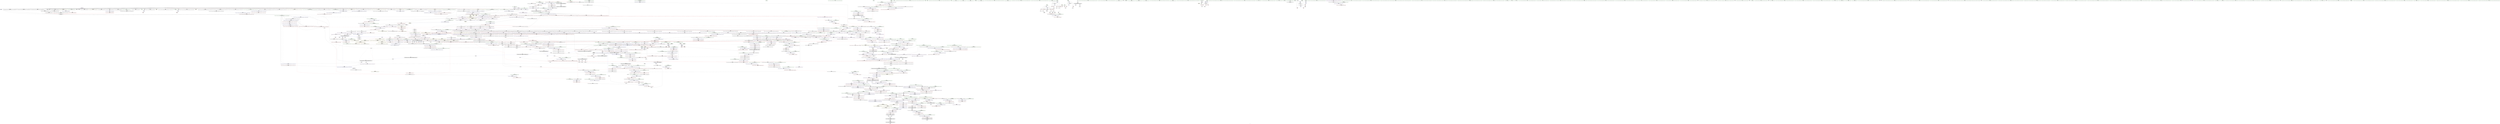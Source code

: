 digraph "SVFG" {
	label="SVFG";

	Node0x5608ffa1cb50 [shape=record,color=grey,label="{NodeID: 0\nNullPtr|{|<s46>113}}"];
	Node0x5608ffa1cb50 -> Node0x5608ffe60020[style=solid];
	Node0x5608ffa1cb50 -> Node0x5608ffe60120[style=solid];
	Node0x5608ffa1cb50 -> Node0x5608ffe601f0[style=solid];
	Node0x5608ffa1cb50 -> Node0x5608ffe602c0[style=solid];
	Node0x5608ffa1cb50 -> Node0x5608ffe60390[style=solid];
	Node0x5608ffa1cb50 -> Node0x5608ffe60460[style=solid];
	Node0x5608ffa1cb50 -> Node0x5608ffe60530[style=solid];
	Node0x5608ffa1cb50 -> Node0x5608ffe60600[style=solid];
	Node0x5608ffa1cb50 -> Node0x5608ffe606d0[style=solid];
	Node0x5608ffa1cb50 -> Node0x5608ffe607a0[style=solid];
	Node0x5608ffa1cb50 -> Node0x5608ffe60870[style=solid];
	Node0x5608ffa1cb50 -> Node0x5608ffe60940[style=solid];
	Node0x5608ffa1cb50 -> Node0x5608ffe60a10[style=solid];
	Node0x5608ffa1cb50 -> Node0x5608ffe60ae0[style=solid];
	Node0x5608ffa1cb50 -> Node0x5608ffe60bb0[style=solid];
	Node0x5608ffa1cb50 -> Node0x5608ffe60c80[style=solid];
	Node0x5608ffa1cb50 -> Node0x5608ffe60d50[style=solid];
	Node0x5608ffa1cb50 -> Node0x5608ffe60e20[style=solid];
	Node0x5608ffa1cb50 -> Node0x5608ffe60ef0[style=solid];
	Node0x5608ffa1cb50 -> Node0x5608ffe60fc0[style=solid];
	Node0x5608ffa1cb50 -> Node0x5608ffe61090[style=solid];
	Node0x5608ffa1cb50 -> Node0x5608ffe61160[style=solid];
	Node0x5608ffa1cb50 -> Node0x5608ffe61230[style=solid];
	Node0x5608ffa1cb50 -> Node0x5608ffe61300[style=solid];
	Node0x5608ffa1cb50 -> Node0x5608ffe613d0[style=solid];
	Node0x5608ffa1cb50 -> Node0x5608ffe614a0[style=solid];
	Node0x5608ffa1cb50 -> Node0x5608ffe61570[style=solid];
	Node0x5608ffa1cb50 -> Node0x5608ffe61640[style=solid];
	Node0x5608ffa1cb50 -> Node0x5608ffe61710[style=solid];
	Node0x5608ffa1cb50 -> Node0x5608ffe617e0[style=solid];
	Node0x5608ffa1cb50 -> Node0x5608ffe618b0[style=solid];
	Node0x5608ffa1cb50 -> Node0x5608ffe61980[style=solid];
	Node0x5608ffa1cb50 -> Node0x5608ffe61a50[style=solid];
	Node0x5608ffa1cb50 -> Node0x5608ffe61b20[style=solid];
	Node0x5608ffa1cb50 -> Node0x5608ffe61bf0[style=solid];
	Node0x5608ffa1cb50 -> Node0x5608ffe61cc0[style=solid];
	Node0x5608ffa1cb50 -> Node0x5608ffe61d90[style=solid];
	Node0x5608ffa1cb50 -> Node0x5608ffe61e60[style=solid];
	Node0x5608ffa1cb50 -> Node0x5608ffe7c910[style=solid];
	Node0x5608ffa1cb50 -> Node0x5608ffe66a20[style=solid];
	Node0x5608ffa1cb50 -> Node0x5608ffe66af0[style=solid];
	Node0x5608ffa1cb50 -> Node0x5608ffe66bc0[style=solid];
	Node0x5608ffa1cb50 -> Node0x5608ffe68eb0[style=solid];
	Node0x5608ffa1cb50 -> Node0x5608ff841860[style=solid];
	Node0x5608ffa1cb50 -> Node0x5608ffea8810[style=solid];
	Node0x5608ffa1cb50 -> Node0x5608ffea8990[style=solid];
	Node0x5608ffa1cb50:s46 -> Node0x5608fff5ddc0[style=solid,color=red];
	Node0x5608fff500d0 [shape=record,color=black,label="{NodeID: 1882\n1140 = PHI(1372, )\n}"];
	Node0x5608fff500d0 -> Node0x5608ffe6a7e0[style=solid];
	Node0x5608ffe66e30 [shape=record,color=blue,label="{NodeID: 775\n480\<--477\n__first.addr\<--__first\n_ZSt8_DestroyIPNSt7__cxx1112basic_stringIcSt11char_traitsIcESaIcEEES5_EvT_S7_RSaIT0_E\n}"];
	Node0x5608ffe66e30 -> Node0x5608ffe746e0[style=dashed];
	Node0x5608ffe5d940 [shape=record,color=purple,label="{NodeID: 443\n515\<--513\n_M_start\<--this1\n_ZNSt12_Vector_baseINSt7__cxx1112basic_stringIcSt11char_traitsIcESaIcEEESaIS5_EED2Ev\n}"];
	Node0x5608ffe5d940 -> Node0x5608ffe74af0[style=solid];
	Node0x5608ffe50e30 [shape=record,color=green,label="{NodeID: 111\n632\<--633\nthis.addr\<--this.addr_field_insensitive\n_ZNSt12_Vector_baseINSt7__cxx1112basic_stringIcSt11char_traitsIcESaIcEEESaIS5_EE12_Vector_implD2Ev\n}"];
	Node0x5608ffe50e30 -> Node0x5608ffe75720[style=solid];
	Node0x5608ffe50e30 -> Node0x5608ffe67c00[style=solid];
	Node0x5608fff5bad0 [shape=record,color=black,label="{NodeID: 1993\n1090 = PHI(799, )\n1st arg _ZNSt12_Vector_baseINSt7__cxx1112basic_stringIcSt11char_traitsIcESaIcEEESaIS5_EE11_M_allocateEm }"];
	Node0x5608fff5bad0 -> Node0x5608ffe6a300[style=solid];
	Node0x5608ffe881a0 [shape=record,color=blue,label="{NodeID: 886\n1443\<--1476\nehselector.slot\<--\n_ZNSt20__uninitialized_copyILb0EE13__uninit_copyISt13move_iteratorIPNSt7__cxx1112basic_stringIcSt11char_traitsIcESaIcEEEES9_EET0_T_SC_SB_\n}"];
	Node0x5608ffe881a0 -> Node0x5608ffe88340[style=dashed];
	Node0x5608ffe73360 [shape=record,color=red,label="{NodeID: 554\n254\<--253\n\<--_M_start\n_ZNSt6vectorINSt7__cxx1112basic_stringIcSt11char_traitsIcESaIcEEESaIS5_EE5clearEv\n|{<s0>31}}"];
	Node0x5608ffe73360:s0 -> Node0x5608fff5da00[style=solid,color=red];
	Node0x5608ffe55e40 [shape=record,color=green,label="{NodeID: 222\n1396\<--1397\n__assignable\<--__assignable_field_insensitive\n_ZSt18uninitialized_copyISt13move_iteratorIPNSt7__cxx1112basic_stringIcSt11char_traitsIcESaIcEEEES7_ET0_T_SA_S9_\n}"];
	Node0x5608ffe55e40 -> Node0x5608ffe87a50[style=solid];
	Node0x5608ffe78d90 [shape=record,color=red,label="{NodeID: 665\n1098\<--1093\n\<--__n.addr\n_ZNSt12_Vector_baseINSt7__cxx1112basic_stringIcSt11char_traitsIcESaIcEEESaIS5_EE11_M_allocateEm\n}"];
	Node0x5608ffe78d90 -> Node0x5608ffea8390[style=solid];
	Node0x5608ffe63f10 [shape=record,color=black,label="{NodeID: 333\n744\<--743\n\<--\n_ZNSt16allocator_traitsISaINSt7__cxx1112basic_stringIcSt11char_traitsIcESaIcEEEEE9constructIS5_JRKS5_EEEvRS6_PT_DpOT0_\n|{<s0>66}}"];
	Node0x5608ffe63f10:s0 -> Node0x5608fff5a910[style=solid,color=red];
	Node0x5608ffa1cbe0 [shape=record,color=green,label="{NodeID: 1\n7\<--1\n__dso_handle\<--dummyObj\nGlob }"];
	Node0x5608fff50210 [shape=record,color=black,label="{NodeID: 1883\n1149 = PHI(1331, )\n}"];
	Node0x5608fff50210 -> Node0x5608ffe65d20[style=solid];
	Node0x5608ffe66f00 [shape=record,color=blue,label="{NodeID: 776\n482\<--478\n__last.addr\<--__last\n_ZSt8_DestroyIPNSt7__cxx1112basic_stringIcSt11char_traitsIcESaIcEEES5_EvT_S7_RSaIT0_E\n}"];
	Node0x5608ffe66f00 -> Node0x5608ffe747b0[style=dashed];
	Node0x5608ffe5da10 [shape=record,color=purple,label="{NodeID: 444\n517\<--513\n_M_impl2\<--this1\n_ZNSt12_Vector_baseINSt7__cxx1112basic_stringIcSt11char_traitsIcESaIcEEESaIS5_EED2Ev\n}"];
	Node0x5608ffe50f00 [shape=record,color=green,label="{NodeID: 112\n638\<--639\n_ZNSaINSt7__cxx1112basic_stringIcSt11char_traitsIcESaIcEEEED2Ev\<--_ZNSaINSt7__cxx1112basic_stringIcSt11char_traitsIcESaIcEEEED2Ev_field_insensitive\n}"];
	Node0x5608fff5bbe0 [shape=record,color=black,label="{NodeID: 1994\n430 = PHI(231, 329, 415, 544, 727, 942, 1504, )\n0th arg __clang_call_terminate }"];
	Node0x5608ffe88270 [shape=record,color=blue,label="{NodeID: 887\n1441\<--1488\nexn.slot\<--\n_ZNSt20__uninitialized_copyILb0EE13__uninit_copyISt13move_iteratorIPNSt7__cxx1112basic_stringIcSt11char_traitsIcESaIcEEEES9_EET0_T_SC_SB_\n}"];
	Node0x5608ffe88270 -> Node0x5608ffe7b490[style=dashed];
	Node0x5608ffe73430 [shape=record,color=red,label="{NodeID: 555\n270\<--262\nthis1\<--this.addr\n_ZNSt6vectorINSt7__cxx1112basic_stringIcSt11char_traitsIcESaIcEEESaIS5_EE9push_backERKS5_\n|{|<s5>33|<s6>34}}"];
	Node0x5608ffe73430 -> Node0x5608ffe62780[style=solid];
	Node0x5608ffe73430 -> Node0x5608ffe62850[style=solid];
	Node0x5608ffe73430 -> Node0x5608ffe62920[style=solid];
	Node0x5608ffe73430 -> Node0x5608ffe629f0[style=solid];
	Node0x5608ffe73430 -> Node0x5608ffe62ac0[style=solid];
	Node0x5608ffe73430:s5 -> Node0x5608fff53820[style=solid,color=red];
	Node0x5608ffe73430:s6 -> Node0x5608fff51490[style=solid,color=red];
	Node0x5608ffe55f10 [shape=record,color=green,label="{NodeID: 223\n1398\<--1399\nagg.tmp\<--agg.tmp_field_insensitive\n_ZSt18uninitialized_copyISt13move_iteratorIPNSt7__cxx1112basic_stringIcSt11char_traitsIcESaIcEEEES7_ET0_T_SA_S9_\n}"];
	Node0x5608ffe55f10 -> Node0x5608ffe5b420[style=solid];
	Node0x5608ffe55f10 -> Node0x5608ffe70fa0[style=solid];
	Node0x5608ffe78e60 [shape=record,color=red,label="{NodeID: 666\n1104\<--1093\n\<--__n.addr\n_ZNSt12_Vector_baseINSt7__cxx1112basic_stringIcSt11char_traitsIcESaIcEEESaIS5_EE11_M_allocateEm\n|{<s0>105}}"];
	Node0x5608ffe78e60:s0 -> Node0x5608fff5a800[style=solid,color=red];
	Node0x5608ffe63fe0 [shape=record,color=black,label="{NodeID: 334\n798\<--782\n\<--this1\n_ZNSt6vectorINSt7__cxx1112basic_stringIcSt11char_traitsIcESaIcEEESaIS5_EE17_M_realloc_insertIJRKS5_EEEvN9__gnu_cxx17__normal_iteratorIPS5_S7_EEDpOT_\n|{<s0>70}}"];
	Node0x5608ffe63fe0:s0 -> Node0x5608fff5b9c0[style=solid,color=red];
	Node0x5608ffe34bd0 [shape=record,color=green,label="{NodeID: 2\n8\<--1\n_ZSt3cin\<--dummyObj\nGlob }"];
	Node0x5608fff50350 [shape=record,color=black,label="{NodeID: 1884\n1186 = PHI(1250, )\n|{<s0>111}}"];
	Node0x5608fff50350:s0 -> Node0x5608fff5e290[style=solid,color=red];
	Node0x5608ffe66fd0 [shape=record,color=blue,label="{NodeID: 777\n484\<--479\n.addr\<--\n_ZSt8_DestroyIPNSt7__cxx1112basic_stringIcSt11char_traitsIcESaIcEEES5_EvT_S7_RSaIT0_E\n}"];
	Node0x5608ffe5dae0 [shape=record,color=purple,label="{NodeID: 445\n518\<--513\n_M_end_of_storage\<--this1\n_ZNSt12_Vector_baseINSt7__cxx1112basic_stringIcSt11char_traitsIcESaIcEEESaIS5_EED2Ev\n}"];
	Node0x5608ffe5dae0 -> Node0x5608ffe74bc0[style=solid];
	Node0x5608ffe51000 [shape=record,color=green,label="{NodeID: 113\n645\<--646\n__a.addr\<--__a.addr_field_insensitive\n_ZNSt16allocator_traitsISaINSt7__cxx1112basic_stringIcSt11char_traitsIcESaIcEEEEE10deallocateERS6_PS5_m\n}"];
	Node0x5608ffe51000 -> Node0x5608ffe757f0[style=solid];
	Node0x5608ffe51000 -> Node0x5608ffe67cd0[style=solid];
	Node0x5608fff5c1a0 [shape=record,color=black,label="{NodeID: 1995\n442 = PHI(424, )\n0th arg _ZNSt12_Vector_baseINSt7__cxx1112basic_stringIcSt11char_traitsIcESaIcEEESaIS5_EE12_Vector_implC2Ev }"];
	Node0x5608fff5c1a0 -> Node0x5608ffe66950[style=solid];
	Node0x5608ffe88340 [shape=record,color=blue,label="{NodeID: 888\n1443\<--1490\nehselector.slot\<--\n_ZNSt20__uninitialized_copyILb0EE13__uninit_copyISt13move_iteratorIPNSt7__cxx1112basic_stringIcSt11char_traitsIcESaIcEEEES9_EET0_T_SC_SB_\n}"];
	Node0x5608ffe88340 -> Node0x5608ffe7b560[style=dashed];
	Node0x5608ffe73500 [shape=record,color=red,label="{NodeID: 556\n288\<--264\n\<--__x.addr\n_ZNSt6vectorINSt7__cxx1112basic_stringIcSt11char_traitsIcESaIcEEESaIS5_EE9push_backERKS5_\n|{<s0>32}}"];
	Node0x5608ffe73500:s0 -> Node0x5608fff5a270[style=solid,color=red];
	Node0x5608ffe55fe0 [shape=record,color=green,label="{NodeID: 224\n1400\<--1401\nagg.tmp2\<--agg.tmp2_field_insensitive\n_ZSt18uninitialized_copyISt13move_iteratorIPNSt7__cxx1112basic_stringIcSt11char_traitsIcESaIcEEEES7_ET0_T_SA_S9_\n}"];
	Node0x5608ffe55fe0 -> Node0x5608ffe5b4f0[style=solid];
	Node0x5608ffe55fe0 -> Node0x5608ffe71070[style=solid];
	Node0x5608ffe78f30 [shape=record,color=red,label="{NodeID: 667\n1133\<--1117\n\<--__first.addr\n_ZSt34__uninitialized_move_if_noexcept_aIPNSt7__cxx1112basic_stringIcSt11char_traitsIcESaIcEEES6_SaIS5_EET0_T_S9_S8_RT1_\n|{<s0>106}}"];
	Node0x5608ffe78f30:s0 -> Node0x5608fff53580[style=solid,color=red];
	Node0x5608ffe640b0 [shape=record,color=black,label="{NodeID: 335\n806\<--782\n\<--this1\n_ZNSt6vectorINSt7__cxx1112basic_stringIcSt11char_traitsIcESaIcEEESaIS5_EE17_M_realloc_insertIJRKS5_EEEvN9__gnu_cxx17__normal_iteratorIPS5_S7_EEDpOT_\n}"];
	Node0x5608ffe640b0 -> Node0x5608ffe5e570[style=solid];
	Node0x5608ffe34c60 [shape=record,color=green,label="{NodeID: 3\n9\<--1\n_ZSt4cout\<--dummyObj\nGlob }"];
	Node0x5608fff50490 [shape=record,color=black,label="{NodeID: 1885\n1189 = PHI(1239, )\n}"];
	Node0x5608fff50490 -> Node0x5608ffe66060[style=solid];
	Node0x5608ffe670a0 [shape=record,color=blue,label="{NodeID: 778\n497\<--496\nthis.addr\<--this\n_ZNSt12_Vector_baseINSt7__cxx1112basic_stringIcSt11char_traitsIcESaIcEEESaIS5_EE19_M_get_Tp_allocatorEv\n}"];
	Node0x5608ffe670a0 -> Node0x5608ffe74880[style=dashed];
	Node0x5608ffe5dbb0 [shape=record,color=purple,label="{NodeID: 446\n520\<--513\n_M_impl3\<--this1\n_ZNSt12_Vector_baseINSt7__cxx1112basic_stringIcSt11char_traitsIcESaIcEEESaIS5_EED2Ev\n}"];
	Node0x5608ffe564b0 [shape=record,color=green,label="{NodeID: 114\n647\<--648\n__p.addr\<--__p.addr_field_insensitive\n_ZNSt16allocator_traitsISaINSt7__cxx1112basic_stringIcSt11char_traitsIcESaIcEEEEE10deallocateERS6_PS5_m\n}"];
	Node0x5608ffe564b0 -> Node0x5608ffe758c0[style=solid];
	Node0x5608ffe564b0 -> Node0x5608ffe67da0[style=solid];
	Node0x5608fff5c2b0 [shape=record,color=black,label="{NodeID: 1996\n563 = PHI(556, )\n0th arg _ZNSt12_Destroy_auxILb0EE9__destroyIPNSt7__cxx1112basic_stringIcSt11char_traitsIcESaIcEEEEEvT_S9_ }"];
	Node0x5608fff5c2b0 -> Node0x5608ffe67580[style=solid];
	Node0x5608ffe88410 [shape=record,color=blue,label="{NodeID: 889\n1512\<--1510\n__x.addr\<--__x\n_ZStneIPNSt7__cxx1112basic_stringIcSt11char_traitsIcESaIcEEEEbRKSt13move_iteratorIT_ESB_\n}"];
	Node0x5608ffe88410 -> Node0x5608ffe7b630[style=dashed];
	Node0x5608ffe735d0 [shape=record,color=red,label="{NodeID: 557\n304\<--264\n\<--__x.addr\n_ZNSt6vectorINSt7__cxx1112basic_stringIcSt11char_traitsIcESaIcEEESaIS5_EE9push_backERKS5_\n|{<s0>34}}"];
	Node0x5608ffe735d0:s0 -> Node0x5608fff51710[style=solid,color=red];
	Node0x5608ffe560b0 [shape=record,color=green,label="{NodeID: 225\n1421\<--1422\n_ZNSt20__uninitialized_copyILb0EE13__uninit_copyISt13move_iteratorIPNSt7__cxx1112basic_stringIcSt11char_traitsIcESaIcEEEES9_EET0_T_SC_SB_\<--_ZNSt20__uninitialized_copyILb0EE13__uninit_copyISt13move_iteratorIPNSt7__cxx1112basic_stringIcSt11char_traitsIcESaIcEEEES9_EET0_T_SC_SB__field_insensitive\n}"];
	Node0x5608ffe79000 [shape=record,color=red,label="{NodeID: 668\n1139\<--1119\n\<--__last.addr\n_ZSt34__uninitialized_move_if_noexcept_aIPNSt7__cxx1112basic_stringIcSt11char_traitsIcESaIcEEES6_SaIS5_EET0_T_S9_S8_RT1_\n|{<s0>107}}"];
	Node0x5608ffe79000:s0 -> Node0x5608fff53580[style=solid,color=red];
	Node0x5608ffe64180 [shape=record,color=black,label="{NodeID: 336\n816\<--782\n\<--this1\n_ZNSt6vectorINSt7__cxx1112basic_stringIcSt11char_traitsIcESaIcEEESaIS5_EE17_M_realloc_insertIJRKS5_EEEvN9__gnu_cxx17__normal_iteratorIPS5_S7_EEDpOT_\n}"];
	Node0x5608ffe64180 -> Node0x5608ffe5e640[style=solid];
	Node0x5608ffe64180 -> Node0x5608ffe5e710[style=solid];
	Node0x5608ffe33900 [shape=record,color=green,label="{NodeID: 4\n10\<--1\n.str\<--dummyObj\nGlob }"];
	Node0x5608fff505d0 [shape=record,color=black,label="{NodeID: 1886\n1246 = PHI(1259, )\n}"];
	Node0x5608fff505d0 -> Node0x5608ffe666e0[style=solid];
	Node0x5608ffe67170 [shape=record,color=blue,label="{NodeID: 779\n506\<--505\nthis.addr\<--this\n_ZNSt12_Vector_baseINSt7__cxx1112basic_stringIcSt11char_traitsIcESaIcEEESaIS5_EED2Ev\n}"];
	Node0x5608ffe67170 -> Node0x5608ffe74950[style=dashed];
	Node0x5608ffe5dc80 [shape=record,color=purple,label="{NodeID: 447\n521\<--513\n_M_start4\<--this1\n_ZNSt12_Vector_baseINSt7__cxx1112basic_stringIcSt11char_traitsIcESaIcEEESaIS5_EED2Ev\n}"];
	Node0x5608ffe5dc80 -> Node0x5608ffe74c90[style=solid];
	Node0x5608ffe56580 [shape=record,color=green,label="{NodeID: 115\n649\<--650\n__n.addr\<--__n.addr_field_insensitive\n_ZNSt16allocator_traitsISaINSt7__cxx1112basic_stringIcSt11char_traitsIcESaIcEEEEE10deallocateERS6_PS5_m\n}"];
	Node0x5608ffe56580 -> Node0x5608ffe75990[style=solid];
	Node0x5608ffe56580 -> Node0x5608ffe67e70[style=solid];
	Node0x5608fff5c3c0 [shape=record,color=black,label="{NodeID: 1997\n564 = PHI(557, )\n1st arg _ZNSt12_Destroy_auxILb0EE9__destroyIPNSt7__cxx1112basic_stringIcSt11char_traitsIcESaIcEEEEEvT_S9_ }"];
	Node0x5608fff5c3c0 -> Node0x5608ffe67650[style=solid];
	Node0x5608ffe884e0 [shape=record,color=blue,label="{NodeID: 890\n1514\<--1511\n__y.addr\<--__y\n_ZStneIPNSt7__cxx1112basic_stringIcSt11char_traitsIcESaIcEEEEbRKSt13move_iteratorIT_ESB_\n}"];
	Node0x5608ffe884e0 -> Node0x5608ffe7b700[style=dashed];
	Node0x5608ffe736a0 [shape=record,color=red,label="{NodeID: 558\n274\<--273\n\<--_M_finish\n_ZNSt6vectorINSt7__cxx1112basic_stringIcSt11char_traitsIcESaIcEEESaIS5_EE9push_backERKS5_\n}"];
	Node0x5608ffe736a0 -> Node0x5608ffea8c90[style=solid];
	Node0x5608ffe561b0 [shape=record,color=green,label="{NodeID: 226\n1433\<--1434\n__first\<--__first_field_insensitive\n_ZNSt20__uninitialized_copyILb0EE13__uninit_copyISt13move_iteratorIPNSt7__cxx1112basic_stringIcSt11char_traitsIcESaIcEEEES9_EET0_T_SC_SB_\n|{|<s1>124|<s2>126|<s3>128}}"];
	Node0x5608ffe561b0 -> Node0x5608ffe71480[style=solid];
	Node0x5608ffe561b0:s1 -> Node0x5608fff5b540[style=solid,color=red];
	Node0x5608ffe561b0:s2 -> Node0x5608fff5e3a0[style=solid,color=red];
	Node0x5608ffe561b0:s3 -> Node0x5608fff5a5e0[style=solid,color=red];
	Node0x5608ffe790d0 [shape=record,color=red,label="{NodeID: 669\n1143\<--1121\n\<--__result.addr\n_ZSt34__uninitialized_move_if_noexcept_aIPNSt7__cxx1112basic_stringIcSt11char_traitsIcESaIcEEES6_SaIS5_EET0_T_S9_S8_RT1_\n|{<s0>108}}"];
	Node0x5608ffe790d0:s0 -> Node0x5608fff596f0[style=solid,color=red];
	Node0x5608ffe64250 [shape=record,color=black,label="{NodeID: 337\n825\<--782\n\<--this1\n_ZNSt6vectorINSt7__cxx1112basic_stringIcSt11char_traitsIcESaIcEEESaIS5_EE17_M_realloc_insertIJRKS5_EEEvN9__gnu_cxx17__normal_iteratorIPS5_S7_EEDpOT_\n|{<s0>74}}"];
	Node0x5608ffe64250:s0 -> Node0x5608fff59a80[style=solid,color=red];
	Node0x5608ffe33990 [shape=record,color=green,label="{NodeID: 5\n12\<--1\n.str.1\<--dummyObj\nGlob }"];
	Node0x5608fff50710 [shape=record,color=black,label="{NodeID: 1887\n1294 = PHI(1298, )\n}"];
	Node0x5608fff50710 -> Node0x5608ffe5ab30[style=solid];
	Node0x5608ffe67240 [shape=record,color=blue,label="{NodeID: 780\n508\<--537\nexn.slot\<--\n_ZNSt12_Vector_baseINSt7__cxx1112basic_stringIcSt11char_traitsIcESaIcEEESaIS5_EED2Ev\n}"];
	Node0x5608ffe67240 -> Node0x5608ffe74a20[style=dashed];
	Node0x5608ffe5dd50 [shape=record,color=purple,label="{NodeID: 448\n531\<--513\n_M_impl5\<--this1\n_ZNSt12_Vector_baseINSt7__cxx1112basic_stringIcSt11char_traitsIcESaIcEEESaIS5_EED2Ev\n|{<s0>50}}"];
	Node0x5608ffe5dd50:s0 -> Node0x5608fff5b760[style=solid,color=red];
	Node0x5608ffe56650 [shape=record,color=green,label="{NodeID: 116\n659\<--660\n_ZN9__gnu_cxx13new_allocatorINSt7__cxx1112basic_stringIcSt11char_traitsIcESaIcEEEE10deallocateEPS6_m\<--_ZN9__gnu_cxx13new_allocatorINSt7__cxx1112basic_stringIcSt11char_traitsIcESaIcEEEE10deallocateEPS6_m_field_insensitive\n}"];
	Node0x5608fff5c4d0 [shape=record,color=black,label="{NodeID: 1998\n663 = PHI(655, )\n0th arg _ZN9__gnu_cxx13new_allocatorINSt7__cxx1112basic_stringIcSt11char_traitsIcESaIcEEEE10deallocateEPS6_m }"];
	Node0x5608fff5c4d0 -> Node0x5608ffe67f40[style=solid];
	Node0x5608ffe885b0 [shape=record,color=blue,label="{NodeID: 891\n1529\<--1527\n__p.addr\<--__p\n_ZSt10_ConstructINSt7__cxx1112basic_stringIcSt11char_traitsIcESaIcEEEJS5_EEvPT_DpOT0_\n}"];
	Node0x5608ffe885b0 -> Node0x5608ffe7b7d0[style=dashed];
	Node0x5608ffe73770 [shape=record,color=red,label="{NodeID: 559\n278\<--277\n\<--_M_end_of_storage\n_ZNSt6vectorINSt7__cxx1112basic_stringIcSt11char_traitsIcESaIcEEESaIS5_EE9push_backERKS5_\n}"];
	Node0x5608ffe73770 -> Node0x5608ffea8c90[style=solid];
	Node0x5608ffe56280 [shape=record,color=green,label="{NodeID: 227\n1435\<--1436\n__last\<--__last_field_insensitive\n_ZNSt20__uninitialized_copyILb0EE13__uninit_copyISt13move_iteratorIPNSt7__cxx1112basic_stringIcSt11char_traitsIcESaIcEEEES9_EET0_T_SC_SB_\n|{|<s1>124}}"];
	Node0x5608ffe56280 -> Node0x5608ffe71550[style=solid];
	Node0x5608ffe56280:s1 -> Node0x5608fff5b650[style=solid,color=red];
	Node0x5608ffe791a0 [shape=record,color=red,label="{NodeID: 670\n1144\<--1123\n\<--__alloc.addr\n_ZSt34__uninitialized_move_if_noexcept_aIPNSt7__cxx1112basic_stringIcSt11char_traitsIcESaIcEEES6_SaIS5_EET0_T_S9_S8_RT1_\n|{<s0>108}}"];
	Node0x5608ffe791a0:s0 -> Node0x5608fff59800[style=solid,color=red];
	Node0x5608ffe64320 [shape=record,color=black,label="{NodeID: 338\n836\<--782\n\<--this1\n_ZNSt6vectorINSt7__cxx1112basic_stringIcSt11char_traitsIcESaIcEEESaIS5_EE17_M_realloc_insertIJRKS5_EEEvN9__gnu_cxx17__normal_iteratorIPS5_S7_EEDpOT_\n}"];
	Node0x5608ffe64320 -> Node0x5608ffe6e8a0[style=solid];
	Node0x5608ffe64320 -> Node0x5608ffe6e970[style=solid];
	Node0x5608ffe33a20 [shape=record,color=green,label="{NodeID: 6\n14\<--1\n.str.2\<--dummyObj\nGlob }"];
	Node0x5608fff50850 [shape=record,color=black,label="{NodeID: 1888\n1313 = PHI(1259, )\n}"];
	Node0x5608fff50850 -> Node0x5608ffea8690[style=solid];
	Node0x5608ffe67310 [shape=record,color=blue,label="{NodeID: 781\n510\<--539\nehselector.slot\<--\n_ZNSt12_Vector_baseINSt7__cxx1112basic_stringIcSt11char_traitsIcESaIcEEESaIS5_EED2Ev\n}"];
	Node0x5608ffe5de20 [shape=record,color=purple,label="{NodeID: 449\n541\<--513\n_M_impl6\<--this1\n_ZNSt12_Vector_baseINSt7__cxx1112basic_stringIcSt11char_traitsIcESaIcEEESaIS5_EED2Ev\n|{<s0>51}}"];
	Node0x5608ffe5de20:s0 -> Node0x5608fff5b760[style=solid,color=red];
	Node0x5608ffe56720 [shape=record,color=green,label="{NodeID: 117\n666\<--667\nthis.addr\<--this.addr_field_insensitive\n_ZN9__gnu_cxx13new_allocatorINSt7__cxx1112basic_stringIcSt11char_traitsIcESaIcEEEE10deallocateEPS6_m\n}"];
	Node0x5608ffe56720 -> Node0x5608ffe75a60[style=solid];
	Node0x5608ffe56720 -> Node0x5608ffe67f40[style=solid];
	Node0x5608fff5c5e0 [shape=record,color=black,label="{NodeID: 1999\n664 = PHI(656, )\n1st arg _ZN9__gnu_cxx13new_allocatorINSt7__cxx1112basic_stringIcSt11char_traitsIcESaIcEEEE10deallocateEPS6_m }"];
	Node0x5608fff5c5e0 -> Node0x5608ffe68010[style=solid];
	Node0x5608ffe88680 [shape=record,color=blue,label="{NodeID: 892\n1531\<--1528\n__args.addr\<--__args\n_ZSt10_ConstructINSt7__cxx1112basic_stringIcSt11char_traitsIcESaIcEEEJS5_EEvPT_DpOT0_\n}"];
	Node0x5608ffe88680 -> Node0x5608ffe7b8a0[style=dashed];
	Node0x5608ffe73840 [shape=record,color=red,label="{NodeID: 560\n287\<--286\n\<--_M_finish5\n_ZNSt6vectorINSt7__cxx1112basic_stringIcSt11char_traitsIcESaIcEEESaIS5_EE9push_backERKS5_\n|{<s0>32}}"];
	Node0x5608ffe73840:s0 -> Node0x5608fff5a120[style=solid,color=red];
	Node0x5608ffe56350 [shape=record,color=green,label="{NodeID: 228\n1437\<--1438\n__result.addr\<--__result.addr_field_insensitive\n_ZNSt20__uninitialized_copyILb0EE13__uninit_copyISt13move_iteratorIPNSt7__cxx1112basic_stringIcSt11char_traitsIcESaIcEEEES9_EET0_T_SC_SB_\n}"];
	Node0x5608ffe56350 -> Node0x5608ffe7aee0[style=solid];
	Node0x5608ffe56350 -> Node0x5608ffe7afb0[style=solid];
	Node0x5608ffe56350 -> Node0x5608ffe87e60[style=solid];
	Node0x5608ffe79270 [shape=record,color=red,label="{NodeID: 671\n1146\<--1145\n\<--coerce.dive4\n_ZSt34__uninitialized_move_if_noexcept_aIPNSt7__cxx1112basic_stringIcSt11char_traitsIcESaIcEEES6_SaIS5_EET0_T_S9_S8_RT1_\n|{<s0>108}}"];
	Node0x5608ffe79270:s0 -> Node0x5608fff594d0[style=solid,color=red];
	Node0x5608ffee8fb0 [shape=record,color=yellow,style=double,label="{NodeID: 1446\n187V_1 = ENCHI(MR_187V_0)\npts\{510000 510001 \}\nFun[_ZNKSt6vectorINSt7__cxx1112basic_stringIcSt11char_traitsIcESaIcEEESaIS5_EE12_M_check_lenEmPKc]|{<s0>94|<s1>94|<s2>96|<s3>96|<s4>97|<s5>97|<s6>99|<s7>99}}"];
	Node0x5608ffee8fb0:s0 -> Node0x5608ffee9e20[style=dashed,color=red];
	Node0x5608ffee8fb0:s1 -> Node0x5608ffee9f00[style=dashed,color=red];
	Node0x5608ffee8fb0:s2 -> Node0x5608ffee9e20[style=dashed,color=red];
	Node0x5608ffee8fb0:s3 -> Node0x5608ffee9f00[style=dashed,color=red];
	Node0x5608ffee8fb0:s4 -> Node0x5608ffee9e20[style=dashed,color=red];
	Node0x5608ffee8fb0:s5 -> Node0x5608ffee9f00[style=dashed,color=red];
	Node0x5608ffee8fb0:s6 -> Node0x5608ffee9e20[style=dashed,color=red];
	Node0x5608ffee8fb0:s7 -> Node0x5608ffee9f00[style=dashed,color=red];
	Node0x5608ffe643f0 [shape=record,color=black,label="{NodeID: 339\n841\<--782\n\<--this1\n_ZNSt6vectorINSt7__cxx1112basic_stringIcSt11char_traitsIcESaIcEEESaIS5_EE17_M_realloc_insertIJRKS5_EEEvN9__gnu_cxx17__normal_iteratorIPS5_S7_EEDpOT_\n|{<s0>77}}"];
	Node0x5608ffe643f0:s0 -> Node0x5608fff59a80[style=solid,color=red];
	Node0x5608ffe33ae0 [shape=record,color=green,label="{NodeID: 7\n17\<--1\n\<--dummyObj\nCan only get source location for instruction, argument, global var or function.}"];
	Node0x5608fff50990 [shape=record,color=black,label="{NodeID: 1889\n1368 = PHI(1386, )\n}"];
	Node0x5608fff50990 -> Node0x5608ffe5b0e0[style=solid];
	Node0x5608ffe673e0 [shape=record,color=blue,label="{NodeID: 782\n550\<--548\n__first.addr\<--__first\n_ZSt8_DestroyIPNSt7__cxx1112basic_stringIcSt11char_traitsIcESaIcEEEEvT_S7_\n}"];
	Node0x5608ffe673e0 -> Node0x5608ffe74d60[style=dashed];
	Node0x5608ffe5def0 [shape=record,color=purple,label="{NodeID: 450\n585\<--584\nincdec.ptr\<--\n_ZNSt12_Destroy_auxILb0EE9__destroyIPNSt7__cxx1112basic_stringIcSt11char_traitsIcESaIcEEEEEvT_S9_\n}"];
	Node0x5608ffe5def0 -> Node0x5608ffe67720[style=solid];
	Node0x5608ffe567f0 [shape=record,color=green,label="{NodeID: 118\n668\<--669\n__p.addr\<--__p.addr_field_insensitive\n_ZN9__gnu_cxx13new_allocatorINSt7__cxx1112basic_stringIcSt11char_traitsIcESaIcEEEE10deallocateEPS6_m\n}"];
	Node0x5608ffe567f0 -> Node0x5608ffe75b30[style=solid];
	Node0x5608ffe567f0 -> Node0x5608ffe68010[style=solid];
	Node0x5608fff5c6f0 [shape=record,color=black,label="{NodeID: 2000\n665 = PHI(657, )\n2nd arg _ZN9__gnu_cxx13new_allocatorINSt7__cxx1112basic_stringIcSt11char_traitsIcESaIcEEEE10deallocateEPS6_m }"];
	Node0x5608fff5c6f0 -> Node0x5608ffe680e0[style=solid];
	Node0x5608ffe88750 [shape=record,color=blue,label="{NodeID: 893\n1548\<--1547\nthis.addr\<--this\n_ZNKSt13move_iteratorIPNSt7__cxx1112basic_stringIcSt11char_traitsIcESaIcEEEEdeEv\n}"];
	Node0x5608ffe88750 -> Node0x5608ffe7b970[style=dashed];
	Node0x5608ffe73910 [shape=record,color=red,label="{NodeID: 561\n295\<--294\n\<--_M_finish7\n_ZNSt6vectorINSt7__cxx1112basic_stringIcSt11char_traitsIcESaIcEEESaIS5_EE9push_backERKS5_\n}"];
	Node0x5608ffe73910 -> Node0x5608ffe5ceb0[style=solid];
	Node0x5608ffe56420 [shape=record,color=green,label="{NodeID: 229\n1439\<--1440\n__cur\<--__cur_field_insensitive\n_ZNSt20__uninitialized_copyILb0EE13__uninit_copyISt13move_iteratorIPNSt7__cxx1112basic_stringIcSt11char_traitsIcESaIcEEEES9_EET0_T_SC_SB_\n}"];
	Node0x5608ffe56420 -> Node0x5608ffe7b080[style=solid];
	Node0x5608ffe56420 -> Node0x5608ffe7b150[style=solid];
	Node0x5608ffe56420 -> Node0x5608ffe7b220[style=solid];
	Node0x5608ffe56420 -> Node0x5608ffe7b2f0[style=solid];
	Node0x5608ffe56420 -> Node0x5608ffe87f30[style=solid];
	Node0x5608ffe56420 -> Node0x5608ffe88000[style=solid];
	Node0x5608ffe79340 [shape=record,color=red,label="{NodeID: 672\n1148\<--1147\n\<--coerce.dive5\n_ZSt34__uninitialized_move_if_noexcept_aIPNSt7__cxx1112basic_stringIcSt11char_traitsIcESaIcEEES6_SaIS5_EET0_T_S9_S8_RT1_\n|{<s0>108}}"];
	Node0x5608ffe79340:s0 -> Node0x5608fff595e0[style=solid,color=red];
	Node0x5608ffe644c0 [shape=record,color=black,label="{NodeID: 340\n857\<--782\n\<--this1\n_ZNSt6vectorINSt7__cxx1112basic_stringIcSt11char_traitsIcESaIcEEESaIS5_EE17_M_realloc_insertIJRKS5_EEEvN9__gnu_cxx17__normal_iteratorIPS5_S7_EEDpOT_\n}"];
	Node0x5608ffe644c0 -> Node0x5608ffe6ea40[style=solid];
	Node0x5608ffe33ba0 [shape=record,color=green,label="{NodeID: 8\n71\<--1\n\<--dummyObj\nCan only get source location for instruction, argument, global var or function.}"];
	Node0x5608fff50ad0 [shape=record,color=black,label="{NodeID: 1890\n1420 = PHI(1429, )\n}"];
	Node0x5608fff50ad0 -> Node0x5608ffe5b5c0[style=solid];
	Node0x5608ffe674b0 [shape=record,color=blue,label="{NodeID: 783\n552\<--549\n__last.addr\<--__last\n_ZSt8_DestroyIPNSt7__cxx1112basic_stringIcSt11char_traitsIcESaIcEEEEvT_S7_\n}"];
	Node0x5608ffe674b0 -> Node0x5608ffe74e30[style=dashed];
	Node0x5608ffe5dfc0 [shape=record,color=purple,label="{NodeID: 451\n621\<--617\n_M_impl\<--this1\n_ZNSt12_Vector_baseINSt7__cxx1112basic_stringIcSt11char_traitsIcESaIcEEESaIS5_EE13_M_deallocateEPS5_m\n}"];
	Node0x5608ffe5dfc0 -> Node0x5608ffe63890[style=solid];
	Node0x5608ffe568c0 [shape=record,color=green,label="{NodeID: 119\n670\<--671\n.addr\<--.addr_field_insensitive\n_ZN9__gnu_cxx13new_allocatorINSt7__cxx1112basic_stringIcSt11char_traitsIcESaIcEEEE10deallocateEPS6_m\n}"];
	Node0x5608ffe568c0 -> Node0x5608ffe680e0[style=solid];
	Node0x5608fff5c800 [shape=record,color=black,label="{NodeID: 2001\n988 = PHI(746, 812, 981, )\n0th arg _ZSt7forwardIRKNSt7__cxx1112basic_stringIcSt11char_traitsIcESaIcEEEEOT_RNSt16remove_referenceIS8_E4typeE }"];
	Node0x5608fff5c800 -> Node0x5608ffe69ae0[style=solid];
	Node0x5608ffe88820 [shape=record,color=blue,label="{NodeID: 894\n1557\<--1556\nthis.addr\<--this\n_ZNSt13move_iteratorIPNSt7__cxx1112basic_stringIcSt11char_traitsIcESaIcEEEEppEv\n}"];
	Node0x5608ffe88820 -> Node0x5608ffe7bb10[style=dashed];
	Node0x5608ffe739e0 [shape=record,color=red,label="{NodeID: 562\n306\<--305\n\<--coerce.dive8\n_ZNSt6vectorINSt7__cxx1112basic_stringIcSt11char_traitsIcESaIcEEESaIS5_EE9push_backERKS5_\n|{<s0>34}}"];
	Node0x5608ffe739e0:s0 -> Node0x5608fff515d0[style=solid,color=red];
	Node0x5608ffe5e920 [shape=record,color=green,label="{NodeID: 230\n1441\<--1442\nexn.slot\<--exn.slot_field_insensitive\n_ZNSt20__uninitialized_copyILb0EE13__uninit_copyISt13move_iteratorIPNSt7__cxx1112basic_stringIcSt11char_traitsIcESaIcEEEES9_EET0_T_SC_SB_\n}"];
	Node0x5608ffe5e920 -> Node0x5608ffe7b3c0[style=solid];
	Node0x5608ffe5e920 -> Node0x5608ffe7b490[style=solid];
	Node0x5608ffe5e920 -> Node0x5608ffe880d0[style=solid];
	Node0x5608ffe5e920 -> Node0x5608ffe88270[style=solid];
	Node0x5608ffe79410 [shape=record,color=red,label="{NodeID: 673\n1158\<--1155\nthis1\<--this.addr\n_ZNK9__gnu_cxx17__normal_iteratorIPNSt7__cxx1112basic_stringIcSt11char_traitsIcESaIcEEESt6vectorIS6_SaIS6_EEE4baseEv\n}"];
	Node0x5608ffe79410 -> Node0x5608ffe70100[style=solid];
	Node0x5608ffe64590 [shape=record,color=black,label="{NodeID: 341\n877\<--782\n\<--this1\n_ZNSt6vectorINSt7__cxx1112basic_stringIcSt11char_traitsIcESaIcEEESaIS5_EE17_M_realloc_insertIJRKS5_EEEvN9__gnu_cxx17__normal_iteratorIPS5_S7_EEDpOT_\n|{<s0>82}}"];
	Node0x5608ffe64590:s0 -> Node0x5608fff59a80[style=solid,color=red];
	Node0x5608ffe33c60 [shape=record,color=green,label="{NodeID: 9\n82\<--1\n\<--dummyObj\nCan only get source location for instruction, argument, global var or function.}"];
	Node0x5608fff50c10 [shape=record,color=black,label="{NodeID: 1891\n1520 = PHI(1567, )\n}"];
	Node0x5608fff50c10 -> Node0x5608ffea7310[style=solid];
	Node0x5608ffe67580 [shape=record,color=blue,label="{NodeID: 784\n565\<--563\n__first.addr\<--__first\n_ZNSt12_Destroy_auxILb0EE9__destroyIPNSt7__cxx1112basic_stringIcSt11char_traitsIcESaIcEEEEEvT_S9_\n}"];
	Node0x5608ffe67580 -> Node0x5608ffee5460[style=dashed];
	Node0x5608ffe5e090 [shape=record,color=purple,label="{NodeID: 452\n714\<--713\n_M_impl\<--\n_ZNSt6vectorINSt7__cxx1112basic_stringIcSt11char_traitsIcESaIcEEESaIS5_EE15_M_erase_at_endEPS5_\n}"];
	Node0x5608ffe56990 [shape=record,color=green,label="{NodeID: 120\n679\<--680\n_ZdlPv\<--_ZdlPv_field_insensitive\n}"];
	Node0x5608fff5c990 [shape=record,color=black,label="{NodeID: 2002\n260 = PHI(50, )\n0th arg _ZNSt6vectorINSt7__cxx1112basic_stringIcSt11char_traitsIcESaIcEEESaIS5_EE9push_backERKS5_ }"];
	Node0x5608fff5c990 -> Node0x5608ffe7d710[style=solid];
	Node0x5608ffe888f0 [shape=record,color=blue,label="{NodeID: 895\n1561\<--1563\n_M_current\<--incdec.ptr\n_ZNSt13move_iteratorIPNSt7__cxx1112basic_stringIcSt11char_traitsIcESaIcEEEEppEv\n|{<s0>128}}"];
	Node0x5608ffe888f0:s0 -> Node0x5608ffedb370[style=dashed,color=blue];
	Node0x5608ffe73ab0 [shape=record,color=red,label="{NodeID: 563\n321\<--315\n\<--__lhs.addr\n_ZStltIcSt11char_traitsIcESaIcEEbRKNSt7__cxx1112basic_stringIT_T0_T1_EESA_\n}"];
	Node0x5608ffe5e9f0 [shape=record,color=green,label="{NodeID: 231\n1443\<--1444\nehselector.slot\<--ehselector.slot_field_insensitive\n_ZNSt20__uninitialized_copyILb0EE13__uninit_copyISt13move_iteratorIPNSt7__cxx1112basic_stringIcSt11char_traitsIcESaIcEEEES9_EET0_T_SC_SB_\n}"];
	Node0x5608ffe5e9f0 -> Node0x5608ffe7b560[style=solid];
	Node0x5608ffe5e9f0 -> Node0x5608ffe881a0[style=solid];
	Node0x5608ffe5e9f0 -> Node0x5608ffe88340[style=solid];
	Node0x5608ffe794e0 [shape=record,color=red,label="{NodeID: 674\n1170\<--1164\n\<--__a.addr\n_ZNSt16allocator_traitsISaINSt7__cxx1112basic_stringIcSt11char_traitsIcESaIcEEEEE7destroyIS5_EEvRS6_PT_\n}"];
	Node0x5608ffe794e0 -> Node0x5608ffe65ec0[style=solid];
	Node0x5608ffe64660 [shape=record,color=black,label="{NodeID: 342\n881\<--782\n\<--this1\n_ZNSt6vectorINSt7__cxx1112basic_stringIcSt11char_traitsIcESaIcEEESaIS5_EE17_M_realloc_insertIJRKS5_EEEvN9__gnu_cxx17__normal_iteratorIPS5_S7_EEDpOT_\n|{<s0>84}}"];
	Node0x5608ffe64660:s0 -> Node0x5608fff52a50[style=solid,color=red];
	Node0x5608ffe33d20 [shape=record,color=green,label="{NodeID: 10\n162\<--1\n\<--dummyObj\nCan only get source location for instruction, argument, global var or function.}"];
	Node0x5608fff50d50 [shape=record,color=black,label="{NodeID: 1892\n1453 = PHI(1509, )\n}"];
	Node0x5608ffe67650 [shape=record,color=blue,label="{NodeID: 785\n567\<--564\n__last.addr\<--__last\n_ZNSt12_Destroy_auxILb0EE9__destroyIPNSt7__cxx1112basic_stringIcSt11char_traitsIcESaIcEEEEEvT_S9_\n}"];
	Node0x5608ffe67650 -> Node0x5608ffe75170[style=dashed];
	Node0x5608ffe5e160 [shape=record,color=purple,label="{NodeID: 453\n715\<--713\n_M_finish\<--\n_ZNSt6vectorINSt7__cxx1112basic_stringIcSt11char_traitsIcESaIcEEESaIS5_EE15_M_erase_at_endEPS5_\n}"];
	Node0x5608ffe5e160 -> Node0x5608ffe76010[style=solid];
	Node0x5608ffe56a90 [shape=record,color=green,label="{NodeID: 121\n686\<--687\nthis.addr\<--this.addr_field_insensitive\n_ZNSaINSt7__cxx1112basic_stringIcSt11char_traitsIcESaIcEEEED2Ev\n}"];
	Node0x5608ffe56a90 -> Node0x5608ffe75c00[style=solid];
	Node0x5608ffe56a90 -> Node0x5608ffe681b0[style=solid];
	Node0x5608fff5caa0 [shape=record,color=black,label="{NodeID: 2003\n261 = PHI(52, )\n1st arg _ZNSt6vectorINSt7__cxx1112basic_stringIcSt11char_traitsIcESaIcEEESaIS5_EE9push_backERKS5_ }"];
	Node0x5608fff5caa0 -> Node0x5608ffe7d7e0[style=solid];
	Node0x5608ffe889c0 [shape=record,color=blue,label="{NodeID: 896\n1570\<--1568\n__x.addr\<--__x\n_ZSteqIPNSt7__cxx1112basic_stringIcSt11char_traitsIcESaIcEEEEbRKSt13move_iteratorIT_ESB_\n}"];
	Node0x5608ffe889c0 -> Node0x5608ffe7bcb0[style=dashed];
	Node0x5608ffe73b80 [shape=record,color=red,label="{NodeID: 564\n322\<--317\n\<--__rhs.addr\n_ZStltIcSt11char_traitsIcESaIcEEbRKNSt7__cxx1112basic_stringIT_T0_T1_EESA_\n}"];
	Node0x5608ffe5eac0 [shape=record,color=green,label="{NodeID: 232\n1454\<--1455\n_ZStneIPNSt7__cxx1112basic_stringIcSt11char_traitsIcESaIcEEEEbRKSt13move_iteratorIT_ESB_\<--_ZStneIPNSt7__cxx1112basic_stringIcSt11char_traitsIcESaIcEEEEbRKSt13move_iteratorIT_ESB__field_insensitive\n}"];
	Node0x5608ffe795b0 [shape=record,color=red,label="{NodeID: 675\n1172\<--1166\n\<--__p.addr\n_ZNSt16allocator_traitsISaINSt7__cxx1112basic_stringIcSt11char_traitsIcESaIcEEEEE7destroyIS5_EEvRS6_PT_\n|{<s0>109}}"];
	Node0x5608ffe795b0:s0 -> Node0x5608fff5f3d0[style=solid,color=red];
	Node0x5608ffe64730 [shape=record,color=black,label="{NodeID: 343\n889\<--782\n\<--this1\n_ZNSt6vectorINSt7__cxx1112basic_stringIcSt11char_traitsIcESaIcEEESaIS5_EE17_M_realloc_insertIJRKS5_EEEvN9__gnu_cxx17__normal_iteratorIPS5_S7_EEDpOT_\n}"];
	Node0x5608ffe64730 -> Node0x5608ffe6eb10[style=solid];
	Node0x5608ffe64730 -> Node0x5608ffe6ebe0[style=solid];
	Node0x5608ffe33e20 [shape=record,color=green,label="{NodeID: 11\n176\<--1\n\<--dummyObj\nCan only get source location for instruction, argument, global var or function.}"];
	Node0x5608fff50e60 [shape=record,color=black,label="{NodeID: 1893\n1458 = PHI(597, )\n|{<s0>127}}"];
	Node0x5608fff50e60:s0 -> Node0x5608fff5d200[style=solid,color=red];
	Node0x5608ffe67720 [shape=record,color=blue,label="{NodeID: 786\n565\<--585\n__first.addr\<--incdec.ptr\n_ZNSt12_Destroy_auxILb0EE9__destroyIPNSt7__cxx1112basic_stringIcSt11char_traitsIcESaIcEEEEEvT_S9_\n}"];
	Node0x5608ffe67720 -> Node0x5608ffee5460[style=dashed];
	Node0x5608ffe5e230 [shape=record,color=purple,label="{NodeID: 454\n722\<--721\n_M_impl2\<--\n_ZNSt6vectorINSt7__cxx1112basic_stringIcSt11char_traitsIcESaIcEEESaIS5_EE15_M_erase_at_endEPS5_\n}"];
	Node0x5608ffe56b60 [shape=record,color=green,label="{NodeID: 122\n692\<--693\n_ZN9__gnu_cxx13new_allocatorINSt7__cxx1112basic_stringIcSt11char_traitsIcESaIcEEEED2Ev\<--_ZN9__gnu_cxx13new_allocatorINSt7__cxx1112basic_stringIcSt11char_traitsIcESaIcEEEED2Ev_field_insensitive\n}"];
	Node0x5608fff5cbb0 [shape=record,color=black,label="{NodeID: 2004\n696 = PHI(690, )\n0th arg _ZN9__gnu_cxx13new_allocatorINSt7__cxx1112basic_stringIcSt11char_traitsIcESaIcEEEED2Ev }"];
	Node0x5608fff5cbb0 -> Node0x5608ffe68280[style=solid];
	Node0x5608ffe88a90 [shape=record,color=blue,label="{NodeID: 897\n1572\<--1569\n__y.addr\<--__y\n_ZSteqIPNSt7__cxx1112basic_stringIcSt11char_traitsIcESaIcEEEEbRKSt13move_iteratorIT_ESB_\n}"];
	Node0x5608ffe88a90 -> Node0x5608ffe7bd80[style=dashed];
	Node0x5608ffe73c50 [shape=record,color=red,label="{NodeID: 565\n341\<--335\nthis1\<--this.addr\n_ZNSt6vectorINSt7__cxx1112basic_stringIcSt11char_traitsIcESaIcEEESaIS5_EEixEm\n}"];
	Node0x5608ffe73c50 -> Node0x5608ffe62d30[style=solid];
	Node0x5608ffe5ebc0 [shape=record,color=green,label="{NodeID: 233\n1460\<--1461\n_ZNKSt13move_iteratorIPNSt7__cxx1112basic_stringIcSt11char_traitsIcESaIcEEEEdeEv\<--_ZNKSt13move_iteratorIPNSt7__cxx1112basic_stringIcSt11char_traitsIcESaIcEEEEdeEv_field_insensitive\n}"];
	Node0x5608ffe79680 [shape=record,color=red,label="{NodeID: 676\n1184\<--1181\nthis1\<--this.addr\n_ZNKSt6vectorINSt7__cxx1112basic_stringIcSt11char_traitsIcESaIcEEESaIS5_EE8max_sizeEv\n}"];
	Node0x5608ffe79680 -> Node0x5608ffe65f90[style=solid];
	Node0x5608ffe64800 [shape=record,color=black,label="{NodeID: 344\n893\<--782\n\<--this1\n_ZNSt6vectorINSt7__cxx1112basic_stringIcSt11char_traitsIcESaIcEEESaIS5_EE17_M_realloc_insertIJRKS5_EEEvN9__gnu_cxx17__normal_iteratorIPS5_S7_EEDpOT_\n}"];
	Node0x5608ffe64800 -> Node0x5608ffe6ecb0[style=solid];
	Node0x5608ffe64800 -> Node0x5608ffe6ed80[style=solid];
	Node0x5608ffe33f20 [shape=record,color=green,label="{NodeID: 12\n527\<--1\n\<--dummyObj\nCan only get source location for instruction, argument, global var or function.}"];
	Node0x5608fff50fd0 [shape=record,color=black,label="{NodeID: 1894\n1459 = PHI(1546, )\n|{<s0>127}}"];
	Node0x5608fff50fd0:s0 -> Node0x5608fff5d310[style=solid,color=red];
	Node0x5608ffe677f0 [shape=record,color=blue,label="{NodeID: 787\n591\<--590\n__pointer.addr\<--__pointer\n_ZSt8_DestroyINSt7__cxx1112basic_stringIcSt11char_traitsIcESaIcEEEEvPT_\n}"];
	Node0x5608ffe677f0 -> Node0x5608ffe75240[style=dashed];
	Node0x5608ffe5e300 [shape=record,color=purple,label="{NodeID: 455\n723\<--721\n_M_finish3\<--\n_ZNSt6vectorINSt7__cxx1112basic_stringIcSt11char_traitsIcESaIcEEESaIS5_EE15_M_erase_at_endEPS5_\n}"];
	Node0x5608ffe5e300 -> Node0x5608ffe684f0[style=solid];
	Node0x5608ffe56c60 [shape=record,color=green,label="{NodeID: 123\n697\<--698\nthis.addr\<--this.addr_field_insensitive\n_ZN9__gnu_cxx13new_allocatorINSt7__cxx1112basic_stringIcSt11char_traitsIcESaIcEEEED2Ev\n}"];
	Node0x5608ffe56c60 -> Node0x5608ffe75cd0[style=solid];
	Node0x5608ffe56c60 -> Node0x5608ffe68280[style=solid];
	Node0x5608fff5ccc0 [shape=record,color=black,label="{NodeID: 2005\n1113 = PHI(819, 835, )\n0th arg _ZSt34__uninitialized_move_if_noexcept_aIPNSt7__cxx1112basic_stringIcSt11char_traitsIcESaIcEEES6_SaIS5_EET0_T_S9_S8_RT1_ }"];
	Node0x5608fff5ccc0 -> Node0x5608ffe6a3d0[style=solid];
	Node0x5608ffe88b60 [shape=record,color=blue,label="{NodeID: 898\n1586\<--1585\nthis.addr\<--this\n_ZNKSt13move_iteratorIPNSt7__cxx1112basic_stringIcSt11char_traitsIcESaIcEEEE4baseEv\n}"];
	Node0x5608ffe88b60 -> Node0x5608ffe7be50[style=dashed];
	Node0x5608ffe73d20 [shape=record,color=red,label="{NodeID: 566\n346\<--337\n\<--__n.addr\n_ZNSt6vectorINSt7__cxx1112basic_stringIcSt11char_traitsIcESaIcEEESaIS5_EEixEm\n}"];
	Node0x5608ff838a90 [shape=record,color=black,label="{NodeID: 1341\n161 = PHI(162, 159, )\n}"];
	Node0x5608ffe5ecc0 [shape=record,color=green,label="{NodeID: 234\n1463\<--1464\n_ZSt10_ConstructINSt7__cxx1112basic_stringIcSt11char_traitsIcESaIcEEEJS5_EEvPT_DpOT0_\<--_ZSt10_ConstructINSt7__cxx1112basic_stringIcSt11char_traitsIcESaIcEEEJS5_EEvPT_DpOT0__field_insensitive\n}"];
	Node0x5608ffe79750 [shape=record,color=red,label="{NodeID: 677\n1198\<--1195\nthis1\<--this.addr\n_ZNKSt6vectorINSt7__cxx1112basic_stringIcSt11char_traitsIcESaIcEEESaIS5_EE4sizeEv\n}"];
	Node0x5608ffe79750 -> Node0x5608ffe66130[style=solid];
	Node0x5608ffe79750 -> Node0x5608ffe66200[style=solid];
	Node0x5608ffe648d0 [shape=record,color=black,label="{NodeID: 345\n897\<--782\n\<--this1\n_ZNSt6vectorINSt7__cxx1112basic_stringIcSt11char_traitsIcESaIcEEESaIS5_EE17_M_realloc_insertIJRKS5_EEEvN9__gnu_cxx17__normal_iteratorIPS5_S7_EEDpOT_\n|{<s0>86}}"];
	Node0x5608ffe648d0:s0 -> Node0x5608fff59a80[style=solid,color=red];
	Node0x5608ffe34020 [shape=record,color=green,label="{NodeID: 13\n785\<--1\n\<--dummyObj\nCan only get source location for instruction, argument, global var or function.|{<s0>67}}"];
	Node0x5608ffe34020:s0 -> Node0x5608fff52250[style=solid,color=red];
	Node0x5608fff51110 [shape=record,color=black,label="{NodeID: 1895\n1466 = PHI(1555, )\n}"];
	Node0x5608ffe678c0 [shape=record,color=blue,label="{NodeID: 788\n599\<--598\n__r.addr\<--__r\n_ZSt11__addressofINSt7__cxx1112basic_stringIcSt11char_traitsIcESaIcEEEEPT_RS6_\n}"];
	Node0x5608ffe678c0 -> Node0x5608ffe75310[style=dashed];
	Node0x5608ffee6d90 [shape=record,color=yellow,style=double,label="{NodeID: 1563\n296V_1 = ENCHI(MR_296V_0)\npts\{14340000 \}\nFun[_ZNKSt13move_iteratorIPNSt7__cxx1112basic_stringIcSt11char_traitsIcESaIcEEEEdeEv]}"];
	Node0x5608ffee6d90 -> Node0x5608ffe7ba40[style=dashed];
	Node0x5608ffe5e3d0 [shape=record,color=purple,label="{NodeID: 456\n778\<--758\ncoerce.dive\<--__position\n_ZNSt6vectorINSt7__cxx1112basic_stringIcSt11char_traitsIcESaIcEEESaIS5_EE17_M_realloc_insertIJRKS5_EEEvN9__gnu_cxx17__normal_iteratorIPS5_S7_EEDpOT_\n}"];
	Node0x5608ffe5e3d0 -> Node0x5608ffe68830[style=solid];
	Node0x5608ffe56d30 [shape=record,color=green,label="{NodeID: 124\n705\<--706\nthis.addr\<--this.addr_field_insensitive\n_ZNSt6vectorINSt7__cxx1112basic_stringIcSt11char_traitsIcESaIcEEESaIS5_EE15_M_erase_at_endEPS5_\n}"];
	Node0x5608ffe56d30 -> Node0x5608ffe75da0[style=solid];
	Node0x5608ffe56d30 -> Node0x5608ffe68350[style=solid];
	Node0x5608fff5ce10 [shape=record,color=black,label="{NodeID: 2006\n1114 = PHI(823, 839, )\n1st arg _ZSt34__uninitialized_move_if_noexcept_aIPNSt7__cxx1112basic_stringIcSt11char_traitsIcESaIcEEES6_SaIS5_EET0_T_S9_S8_RT1_ }"];
	Node0x5608fff5ce10 -> Node0x5608ffe6a4a0[style=solid];
	Node0x5608ffe88c30 [shape=record,color=blue,label="{NodeID: 899\n1595\<--1594\n__t.addr\<--__t\n_ZSt7forwardINSt7__cxx1112basic_stringIcSt11char_traitsIcESaIcEEEEOT_RNSt16remove_referenceIS6_E4typeE\n}"];
	Node0x5608ffe88c30 -> Node0x5608ffe7bff0[style=dashed];
	Node0x5608ffe73df0 [shape=record,color=red,label="{NodeID: 567\n345\<--344\n\<--_M_start\n_ZNSt6vectorINSt7__cxx1112basic_stringIcSt11char_traitsIcESaIcEEESaIS5_EEixEm\n}"];
	Node0x5608ffe73df0 -> Node0x5608ffe71b00[style=solid];
	Node0x5608ff841860 [shape=record,color=black,label="{NodeID: 1342\n1110 = PHI(1105, 3, )\n}"];
	Node0x5608ff841860 -> Node0x5608ffe65c50[style=solid];
	Node0x5608ffe5edc0 [shape=record,color=green,label="{NodeID: 235\n1467\<--1468\n_ZNSt13move_iteratorIPNSt7__cxx1112basic_stringIcSt11char_traitsIcESaIcEEEEppEv\<--_ZNSt13move_iteratorIPNSt7__cxx1112basic_stringIcSt11char_traitsIcESaIcEEEEppEv_field_insensitive\n}"];
	Node0x5608ffe79820 [shape=record,color=red,label="{NodeID: 678\n1202\<--1201\n\<--_M_finish\n_ZNKSt6vectorINSt7__cxx1112basic_stringIcSt11char_traitsIcESaIcEEESaIS5_EE4sizeEv\n}"];
	Node0x5608ffe79820 -> Node0x5608ffe662d0[style=solid];
	Node0x5608ffee9630 [shape=record,color=yellow,style=double,label="{NodeID: 1453\n187V_1 = ENCHI(MR_187V_0)\npts\{510000 510001 \}\nFun[_ZN9__gnu_cxx17__normal_iteratorIPNSt7__cxx1112basic_stringIcSt11char_traitsIcESaIcEEESt6vectorIS6_SaIS6_EEEC2ERKS7_]}"];
	Node0x5608ffee9630 -> Node0x5608ffe7a380[style=dashed];
	Node0x5608ffe649a0 [shape=record,color=black,label="{NodeID: 346\n900\<--782\n\<--this1\n_ZNSt6vectorINSt7__cxx1112basic_stringIcSt11char_traitsIcESaIcEEESaIS5_EE17_M_realloc_insertIJRKS5_EEEvN9__gnu_cxx17__normal_iteratorIPS5_S7_EEDpOT_\n|{<s0>88}}"];
	Node0x5608ffe649a0:s0 -> Node0x5608fff52a50[style=solid,color=red];
	Node0x5608ffe34120 [shape=record,color=green,label="{NodeID: 14\n1100\<--1\n\<--dummyObj\nCan only get source location for instruction, argument, global var or function.}"];
	Node0x5608fff51220 [shape=record,color=black,label="{NodeID: 1896\n1480 = PHI()\n}"];
	Node0x5608ffe67990 [shape=record,color=blue,label="{NodeID: 789\n608\<--605\nthis.addr\<--this\n_ZNSt12_Vector_baseINSt7__cxx1112basic_stringIcSt11char_traitsIcESaIcEEESaIS5_EE13_M_deallocateEPS5_m\n}"];
	Node0x5608ffe67990 -> Node0x5608ffe753e0[style=dashed];
	Node0x5608ffe5e4a0 [shape=record,color=purple,label="{NodeID: 457\n792\<--768\ncoerce.dive3\<--ref.tmp\n_ZNSt6vectorINSt7__cxx1112basic_stringIcSt11char_traitsIcESaIcEEESaIS5_EE17_M_realloc_insertIJRKS5_EEEvN9__gnu_cxx17__normal_iteratorIPS5_S7_EEDpOT_\n}"];
	Node0x5608ffe5e4a0 -> Node0x5608ffe68b70[style=solid];
	Node0x5608ffe56e00 [shape=record,color=green,label="{NodeID: 125\n707\<--708\n__pos.addr\<--__pos.addr_field_insensitive\n_ZNSt6vectorINSt7__cxx1112basic_stringIcSt11char_traitsIcESaIcEEESaIS5_EE15_M_erase_at_endEPS5_\n}"];
	Node0x5608ffe56e00 -> Node0x5608ffe75e70[style=solid];
	Node0x5608ffe56e00 -> Node0x5608ffe75f40[style=solid];
	Node0x5608ffe56e00 -> Node0x5608ffe68420[style=solid];
	Node0x5608fff5cf60 [shape=record,color=black,label="{NodeID: 2007\n1115 = PHI(824, 840, )\n2nd arg _ZSt34__uninitialized_move_if_noexcept_aIPNSt7__cxx1112basic_stringIcSt11char_traitsIcESaIcEEES6_SaIS5_EET0_T_S9_S8_RT1_ }"];
	Node0x5608fff5cf60 -> Node0x5608ffe6a570[style=solid];
	Node0x5608ffe88d00 [shape=record,color=blue,label="{NodeID: 900\n1606\<--1604\nthis.addr\<--this\n_ZNSt13move_iteratorIPNSt7__cxx1112basic_stringIcSt11char_traitsIcESaIcEEEEC2ES6_\n}"];
	Node0x5608ffe88d00 -> Node0x5608ffe7c0c0[style=dashed];
	Node0x5608ffe73ec0 [shape=record,color=red,label="{NodeID: 568\n358\<--352\n\<--__lhs.addr\n_ZSt4swapIcSt11char_traitsIcESaIcEEvRNSt7__cxx1112basic_stringIT_T0_T1_EES9_\n}"];
	Node0x5608ffea5ff0 [shape=record,color=black,label="{NodeID: 1343\n1051 = PHI(1047, 1049, )\n}"];
	Node0x5608ffea5ff0 -> Node0x5608ffe656a0[style=solid];
	Node0x5608ffe5eec0 [shape=record,color=green,label="{NodeID: 236\n1495\<--1496\nllvm.trap\<--llvm.trap_field_insensitive\n}"];
	Node0x5608ffe798f0 [shape=record,color=red,label="{NodeID: 679\n1206\<--1205\n\<--_M_start\n_ZNKSt6vectorINSt7__cxx1112basic_stringIcSt11char_traitsIcESaIcEEESaIS5_EE4sizeEv\n}"];
	Node0x5608ffe798f0 -> Node0x5608ffe663a0[style=solid];
	Node0x5608ffe64a70 [shape=record,color=black,label="{NodeID: 347\n901\<--782\n\<--this1\n_ZNSt6vectorINSt7__cxx1112basic_stringIcSt11char_traitsIcESaIcEEESaIS5_EE17_M_realloc_insertIJRKS5_EEEvN9__gnu_cxx17__normal_iteratorIPS5_S7_EEDpOT_\n}"];
	Node0x5608ffe64a70 -> Node0x5608ffe6ee50[style=solid];
	Node0x5608ffe64a70 -> Node0x5608ffe6ef20[style=solid];
	Node0x5608ffe34220 [shape=record,color=green,label="{NodeID: 15\n1266\<--1\n\<--dummyObj\nCan only get source location for instruction, argument, global var or function.}"];
	Node0x5608fff512f0 [shape=record,color=black,label="{NodeID: 1897\n1539 = PHI(1593, )\n}"];
	Node0x5608ffe67a60 [shape=record,color=blue,label="{NodeID: 790\n610\<--606\n__p.addr\<--__p\n_ZNSt12_Vector_baseINSt7__cxx1112basic_stringIcSt11char_traitsIcESaIcEEESaIS5_EE13_M_deallocateEPS5_m\n}"];
	Node0x5608ffe67a60 -> Node0x5608ffe754b0[style=dashed];
	Node0x5608ffe67a60 -> Node0x5608ffe75580[style=dashed];
	Node0x5608ffe5e570 [shape=record,color=purple,label="{NodeID: 458\n807\<--806\n_M_impl\<--\n_ZNSt6vectorINSt7__cxx1112basic_stringIcSt11char_traitsIcESaIcEEESaIS5_EE17_M_realloc_insertIJRKS5_EEEvN9__gnu_cxx17__normal_iteratorIPS5_S7_EEDpOT_\n}"];
	Node0x5608ffe5e570 -> Node0x5608ffe64f50[style=solid];
	Node0x5608ffe56ed0 [shape=record,color=green,label="{NodeID: 126\n734\<--735\n__a.addr\<--__a.addr_field_insensitive\n_ZNSt16allocator_traitsISaINSt7__cxx1112basic_stringIcSt11char_traitsIcESaIcEEEEE9constructIS5_JRKS5_EEEvRS6_PT_DpOT0_\n}"];
	Node0x5608ffe56ed0 -> Node0x5608ffe760e0[style=solid];
	Node0x5608ffe56ed0 -> Node0x5608ffe685c0[style=solid];
	Node0x5608fff5d0b0 [shape=record,color=black,label="{NodeID: 2008\n1116 = PHI(826, 842, )\n3rd arg _ZSt34__uninitialized_move_if_noexcept_aIPNSt7__cxx1112basic_stringIcSt11char_traitsIcESaIcEEES6_SaIS5_EET0_T_S9_S8_RT1_ }"];
	Node0x5608fff5d0b0 -> Node0x5608ffe6a640[style=solid];
	Node0x5608ffe88dd0 [shape=record,color=blue,label="{NodeID: 901\n1608\<--1605\n__i.addr\<--__i\n_ZNSt13move_iteratorIPNSt7__cxx1112basic_stringIcSt11char_traitsIcESaIcEEEEC2ES6_\n}"];
	Node0x5608ffe88dd0 -> Node0x5608ffe7c190[style=dashed];
	Node0x5608ffe73f90 [shape=record,color=red,label="{NodeID: 569\n359\<--354\n\<--__rhs.addr\n_ZSt4swapIcSt11char_traitsIcESaIcEEvRNSt7__cxx1112basic_stringIT_T0_T1_EES9_\n}"];
	Node0x5608ffea6590 [shape=record,color=grey,label="{NodeID: 1344\n175 = Binary(174, 176, )\n}"];
	Node0x5608ffea6590 -> Node0x5608ffe7d230[style=solid];
	Node0x5608ffe5efc0 [shape=record,color=green,label="{NodeID: 237\n1512\<--1513\n__x.addr\<--__x.addr_field_insensitive\n_ZStneIPNSt7__cxx1112basic_stringIcSt11char_traitsIcESaIcEEEEbRKSt13move_iteratorIT_ESB_\n}"];
	Node0x5608ffe5efc0 -> Node0x5608ffe7b630[style=solid];
	Node0x5608ffe5efc0 -> Node0x5608ffe88410[style=solid];
	Node0x5608ffe799c0 [shape=record,color=red,label="{NodeID: 680\n1237\<--1217\n\<--retval\n_ZSt3maxImERKT_S2_S2_\n}"];
	Node0x5608ffe799c0 -> Node0x5608ffe66540[style=solid];
	Node0x5608ffe64b40 [shape=record,color=black,label="{NodeID: 348\n905\<--782\n\<--this1\n_ZNSt6vectorINSt7__cxx1112basic_stringIcSt11char_traitsIcESaIcEEESaIS5_EE17_M_realloc_insertIJRKS5_EEEvN9__gnu_cxx17__normal_iteratorIPS5_S7_EEDpOT_\n}"];
	Node0x5608ffe64b40 -> Node0x5608ffe6eff0[style=solid];
	Node0x5608ffe64b40 -> Node0x5608ffe6f0c0[style=solid];
	Node0x5608ffe34320 [shape=record,color=green,label="{NodeID: 16\n1357\<--1\n\<--dummyObj\nCan only get source location for instruction, argument, global var or function.}"];
	Node0x5608fff51490 [shape=record,color=black,label="{NodeID: 1898\n755 = PHI(270, )\n0th arg _ZNSt6vectorINSt7__cxx1112basic_stringIcSt11char_traitsIcESaIcEEESaIS5_EE17_M_realloc_insertIJRKS5_EEEvN9__gnu_cxx17__normal_iteratorIPS5_S7_EEDpOT_ }"];
	Node0x5608fff51490 -> Node0x5608ffe68900[style=solid];
	Node0x5608ffe67b30 [shape=record,color=blue,label="{NodeID: 791\n612\<--607\n__n.addr\<--__n\n_ZNSt12_Vector_baseINSt7__cxx1112basic_stringIcSt11char_traitsIcESaIcEEESaIS5_EE13_M_deallocateEPS5_m\n}"];
	Node0x5608ffe67b30 -> Node0x5608ffe75650[style=dashed];
	Node0x5608ffe5e640 [shape=record,color=purple,label="{NodeID: 459\n817\<--816\n_M_impl7\<--\n_ZNSt6vectorINSt7__cxx1112basic_stringIcSt11char_traitsIcESaIcEEESaIS5_EE17_M_realloc_insertIJRKS5_EEEvN9__gnu_cxx17__normal_iteratorIPS5_S7_EEDpOT_\n}"];
	Node0x5608ffe56fa0 [shape=record,color=green,label="{NodeID: 127\n736\<--737\n__p.addr\<--__p.addr_field_insensitive\n_ZNSt16allocator_traitsISaINSt7__cxx1112basic_stringIcSt11char_traitsIcESaIcEEEEE9constructIS5_JRKS5_EEEvRS6_PT_DpOT0_\n}"];
	Node0x5608ffe56fa0 -> Node0x5608ffe761b0[style=solid];
	Node0x5608ffe56fa0 -> Node0x5608ffe68690[style=solid];
	Node0x5608fff5d200 [shape=record,color=black,label="{NodeID: 2009\n1527 = PHI(1458, )\n0th arg _ZSt10_ConstructINSt7__cxx1112basic_stringIcSt11char_traitsIcESaIcEEEJS5_EEvPT_DpOT0_ }"];
	Node0x5608fff5d200 -> Node0x5608ffe885b0[style=solid];
	Node0x5608ffe88ea0 [shape=record,color=blue,label="{NodeID: 902\n1613\<--1614\n_M_current\<--\n_ZNSt13move_iteratorIPNSt7__cxx1112basic_stringIcSt11char_traitsIcESaIcEEEEC2ES6_\n|{<s0>120}}"];
	Node0x5608ffe88ea0:s0 -> Node0x5608fff0e140[style=dashed,color=blue];
	Node0x5608ffe74060 [shape=record,color=red,label="{NodeID: 570\n386\<--379\nthis1\<--this.addr\n_ZNSt6vectorINSt7__cxx1112basic_stringIcSt11char_traitsIcESaIcEEESaIS5_EED2Ev\n}"];
	Node0x5608ffe74060 -> Node0x5608ffe62ed0[style=solid];
	Node0x5608ffe74060 -> Node0x5608ffe62fa0[style=solid];
	Node0x5608ffe74060 -> Node0x5608ffe63070[style=solid];
	Node0x5608ffe74060 -> Node0x5608ffe63140[style=solid];
	Node0x5608ffe74060 -> Node0x5608ffe63210[style=solid];
	Node0x5608ffea6710 [shape=record,color=grey,label="{NodeID: 1345\n181 = Binary(180, 82, )\n}"];
	Node0x5608ffea6710 -> Node0x5608ffe7d300[style=solid];
	Node0x5608ffe5f090 [shape=record,color=green,label="{NodeID: 238\n1514\<--1515\n__y.addr\<--__y.addr_field_insensitive\n_ZStneIPNSt7__cxx1112basic_stringIcSt11char_traitsIcESaIcEEEEbRKSt13move_iteratorIT_ESB_\n}"];
	Node0x5608ffe5f090 -> Node0x5608ffe7b700[style=solid];
	Node0x5608ffe5f090 -> Node0x5608ffe884e0[style=solid];
	Node0x5608ffe79a90 [shape=record,color=red,label="{NodeID: 681\n1225\<--1219\n\<--__a.addr\n_ZSt3maxImERKT_S2_S2_\n}"];
	Node0x5608ffe79a90 -> Node0x5608ffe79dd0[style=solid];
	Node0x5608ffe64c10 [shape=record,color=black,label="{NodeID: 349\n909\<--782\n\<--this1\n_ZNSt6vectorINSt7__cxx1112basic_stringIcSt11char_traitsIcESaIcEEESaIS5_EE17_M_realloc_insertIJRKS5_EEEvN9__gnu_cxx17__normal_iteratorIPS5_S7_EEDpOT_\n}"];
	Node0x5608ffe64c10 -> Node0x5608ffe6f190[style=solid];
	Node0x5608ffe64c10 -> Node0x5608ffe6f260[style=solid];
	Node0x5608ffe34420 [shape=record,color=green,label="{NodeID: 17\n1408\<--1\n\<--dummyObj\nCan only get source location for instruction, argument, global var or function.}"];
	Node0x5608fff515d0 [shape=record,color=black,label="{NodeID: 1899\n756 = PHI(306, )\n1st arg _ZNSt6vectorINSt7__cxx1112basic_stringIcSt11char_traitsIcESaIcEEESaIS5_EE17_M_realloc_insertIJRKS5_EEEvN9__gnu_cxx17__normal_iteratorIPS5_S7_EEDpOT_ }"];
	Node0x5608fff515d0 -> Node0x5608ffe68830[style=solid];
	Node0x5608ffe67c00 [shape=record,color=blue,label="{NodeID: 792\n632\<--631\nthis.addr\<--this\n_ZNSt12_Vector_baseINSt7__cxx1112basic_stringIcSt11char_traitsIcESaIcEEESaIS5_EE12_Vector_implD2Ev\n}"];
	Node0x5608ffe67c00 -> Node0x5608ffe75720[style=dashed];
	Node0x5608ffe5e710 [shape=record,color=purple,label="{NodeID: 460\n818\<--816\n_M_start\<--\n_ZNSt6vectorINSt7__cxx1112basic_stringIcSt11char_traitsIcESaIcEEESaIS5_EE17_M_realloc_insertIJRKS5_EEEvN9__gnu_cxx17__normal_iteratorIPS5_S7_EEDpOT_\n}"];
	Node0x5608ffe5e710 -> Node0x5608ffe77600[style=solid];
	Node0x5608ffe57070 [shape=record,color=green,label="{NodeID: 128\n738\<--739\n__args.addr\<--__args.addr_field_insensitive\n_ZNSt16allocator_traitsISaINSt7__cxx1112basic_stringIcSt11char_traitsIcESaIcEEEEE9constructIS5_JRKS5_EEEvRS6_PT_DpOT0_\n}"];
	Node0x5608ffe57070 -> Node0x5608ffe76280[style=solid];
	Node0x5608ffe57070 -> Node0x5608ffe68760[style=solid];
	Node0x5608fff5d310 [shape=record,color=black,label="{NodeID: 2010\n1528 = PHI(1459, )\n1st arg _ZSt10_ConstructINSt7__cxx1112basic_stringIcSt11char_traitsIcESaIcEEEJS5_EEvPT_DpOT0_ }"];
	Node0x5608fff5d310 -> Node0x5608ffe88680[style=solid];
	Node0x5608ffe88f70 [shape=record,color=blue,label="{NodeID: 903\n1620\<--1618\nthis.addr\<--this\n_ZN9__gnu_cxx13new_allocatorINSt7__cxx1112basic_stringIcSt11char_traitsIcESaIcEEEE7destroyIS6_EEvPT_\n}"];
	Node0x5608ffe88f70 -> Node0x5608ffe7c260[style=dashed];
	Node0x5608ffe74130 [shape=record,color=red,label="{NodeID: 571\n415\<--381\nexn\<--exn.slot\n_ZNSt6vectorINSt7__cxx1112basic_stringIcSt11char_traitsIcESaIcEEESaIS5_EED2Ev\n|{<s0>42}}"];
	Node0x5608ffe74130:s0 -> Node0x5608fff5bbe0[style=solid,color=red];
	Node0x5608ffea6890 [shape=record,color=grey,label="{NodeID: 1346\n168 = Binary(167, 82, )\n}"];
	Node0x5608ffea6890 -> Node0x5608ffe62440[style=solid];
	Node0x5608ffe5f160 [shape=record,color=green,label="{NodeID: 239\n1521\<--1522\n_ZSteqIPNSt7__cxx1112basic_stringIcSt11char_traitsIcESaIcEEEEbRKSt13move_iteratorIT_ESB_\<--_ZSteqIPNSt7__cxx1112basic_stringIcSt11char_traitsIcESaIcEEEEbRKSt13move_iteratorIT_ESB__field_insensitive\n}"];
	Node0x5608ffe79b60 [shape=record,color=red,label="{NodeID: 682\n1234\<--1219\n\<--__a.addr\n_ZSt3maxImERKT_S2_S2_\n}"];
	Node0x5608ffe79b60 -> Node0x5608ffe86870[style=solid];
	Node0x5608ffe64ce0 [shape=record,color=black,label="{NodeID: 350\n919\<--782\n\<--this1\n_ZNSt6vectorINSt7__cxx1112basic_stringIcSt11char_traitsIcESaIcEEESaIS5_EE17_M_realloc_insertIJRKS5_EEEvN9__gnu_cxx17__normal_iteratorIPS5_S7_EEDpOT_\n}"];
	Node0x5608ffe64ce0 -> Node0x5608ffe6f330[style=solid];
	Node0x5608ffe64ce0 -> Node0x5608ffe6f400[style=solid];
	Node0x5608ffe34520 [shape=record,color=green,label="{NodeID: 18\n1524\<--1\n\<--dummyObj\nCan only get source location for instruction, argument, global var or function.}"];
	Node0x5608fff51710 [shape=record,color=black,label="{NodeID: 1900\n757 = PHI(304, )\n2nd arg _ZNSt6vectorINSt7__cxx1112basic_stringIcSt11char_traitsIcESaIcEEESaIS5_EE17_M_realloc_insertIJRKS5_EEEvN9__gnu_cxx17__normal_iteratorIPS5_S7_EEDpOT_ }"];
	Node0x5608fff51710 -> Node0x5608ffe689d0[style=solid];
	Node0x5608ffe67cd0 [shape=record,color=blue,label="{NodeID: 793\n645\<--642\n__a.addr\<--__a\n_ZNSt16allocator_traitsISaINSt7__cxx1112basic_stringIcSt11char_traitsIcESaIcEEEEE10deallocateERS6_PS5_m\n}"];
	Node0x5608ffe67cd0 -> Node0x5608ffe757f0[style=dashed];
	Node0x5608ffe5e7e0 [shape=record,color=purple,label="{NodeID: 461\n832\<--831\nincdec.ptr\<--\n_ZNSt6vectorINSt7__cxx1112basic_stringIcSt11char_traitsIcESaIcEEESaIS5_EE17_M_realloc_insertIJRKS5_EEEvN9__gnu_cxx17__normal_iteratorIPS5_S7_EEDpOT_\n}"];
	Node0x5608ffe5e7e0 -> Node0x5608ffe69050[style=solid];
	Node0x5608ffe57140 [shape=record,color=green,label="{NodeID: 129\n748\<--749\n_ZSt7forwardIRKNSt7__cxx1112basic_stringIcSt11char_traitsIcESaIcEEEEOT_RNSt16remove_referenceIS8_E4typeE\<--_ZSt7forwardIRKNSt7__cxx1112basic_stringIcSt11char_traitsIcESaIcEEEEOT_RNSt16remove_referenceIS8_E4typeE_field_insensitive\n}"];
	Node0x5608fff5d420 [shape=record,color=black,label="{NodeID: 2011\n685 = PHI(636, )\n0th arg _ZNSaINSt7__cxx1112basic_stringIcSt11char_traitsIcESaIcEEEED2Ev }"];
	Node0x5608fff5d420 -> Node0x5608ffe681b0[style=solid];
	Node0x5608ffe89040 [shape=record,color=blue,label="{NodeID: 904\n1622\<--1619\n__p.addr\<--__p\n_ZN9__gnu_cxx13new_allocatorINSt7__cxx1112basic_stringIcSt11char_traitsIcESaIcEEEE7destroyIS6_EEvPT_\n}"];
	Node0x5608ffe89040 -> Node0x5608ffe7c330[style=dashed];
	Node0x5608ffe74200 [shape=record,color=red,label="{NodeID: 572\n390\<--389\n\<--_M_start\n_ZNSt6vectorINSt7__cxx1112basic_stringIcSt11char_traitsIcESaIcEEESaIS5_EED2Ev\n|{<s0>39}}"];
	Node0x5608ffe74200:s0 -> Node0x5608fff43a10[style=solid,color=red];
	Node0x5608ffea6a10 [shape=record,color=grey,label="{NodeID: 1347\n156 = Binary(155, 82, )\n}"];
	Node0x5608ffea6a10 -> Node0x5608ffe622a0[style=solid];
	Node0x5608ffe5f260 [shape=record,color=green,label="{NodeID: 240\n1529\<--1530\n__p.addr\<--__p.addr_field_insensitive\n_ZSt10_ConstructINSt7__cxx1112basic_stringIcSt11char_traitsIcESaIcEEEJS5_EEvPT_DpOT0_\n}"];
	Node0x5608ffe5f260 -> Node0x5608ffe7b7d0[style=solid];
	Node0x5608ffe5f260 -> Node0x5608ffe885b0[style=solid];
	Node0x5608ffe79c30 [shape=record,color=red,label="{NodeID: 683\n1227\<--1221\n\<--__b.addr\n_ZSt3maxImERKT_S2_S2_\n}"];
	Node0x5608ffe79c30 -> Node0x5608ffe79ea0[style=solid];
	Node0x5608ffe64db0 [shape=record,color=black,label="{NodeID: 351\n924\<--782\n\<--this1\n_ZNSt6vectorINSt7__cxx1112basic_stringIcSt11char_traitsIcESaIcEEESaIS5_EE17_M_realloc_insertIJRKS5_EEEvN9__gnu_cxx17__normal_iteratorIPS5_S7_EEDpOT_\n}"];
	Node0x5608ffe64db0 -> Node0x5608ffe6f4d0[style=solid];
	Node0x5608ffe64db0 -> Node0x5608ffe6f5a0[style=solid];
	Node0x5608ffe34620 [shape=record,color=green,label="{NodeID: 19\n4\<--6\n_ZStL8__ioinit\<--_ZStL8__ioinit_field_insensitive\nGlob }"];
	Node0x5608ffe34620 -> Node0x5608ffe5bde0[style=solid];
	Node0x5608fff51850 [shape=record,color=black,label="{NodeID: 1901\n350 = PHI(166, )\n0th arg _ZSt4swapIcSt11char_traitsIcESaIcEEvRNSt7__cxx1112basic_stringIT_T0_T1_EES9_ }"];
	Node0x5608fff51850 -> Node0x5608ffe7dd90[style=solid];
	Node0x5608ffe67da0 [shape=record,color=blue,label="{NodeID: 794\n647\<--643\n__p.addr\<--__p\n_ZNSt16allocator_traitsISaINSt7__cxx1112basic_stringIcSt11char_traitsIcESaIcEEEEE10deallocateERS6_PS5_m\n}"];
	Node0x5608ffe67da0 -> Node0x5608ffe758c0[style=dashed];
	Node0x5608ffee7330 [shape=record,color=yellow,style=double,label="{NodeID: 1569\n4V_1 = ENCHI(MR_4V_0)\npts\{49 \}\nFun[main]}"];
	Node0x5608ffee7330 -> Node0x5608ffe71f10[style=dashed];
	Node0x5608ffe6e8a0 [shape=record,color=purple,label="{NodeID: 462\n837\<--836\n_M_impl13\<--\n_ZNSt6vectorINSt7__cxx1112basic_stringIcSt11char_traitsIcESaIcEEESaIS5_EE17_M_realloc_insertIJRKS5_EEEvN9__gnu_cxx17__normal_iteratorIPS5_S7_EEDpOT_\n}"];
	Node0x5608ffe57240 [shape=record,color=green,label="{NodeID: 130\n751\<--752\n_ZN9__gnu_cxx13new_allocatorINSt7__cxx1112basic_stringIcSt11char_traitsIcESaIcEEEE9constructIS6_JRKS6_EEEvPT_DpOT0_\<--_ZN9__gnu_cxx13new_allocatorINSt7__cxx1112basic_stringIcSt11char_traitsIcESaIcEEEE9constructIS6_JRKS6_EEEvPT_DpOT0__field_insensitive\n}"];
	Node0x5608fff5d530 [shape=record,color=black,label="{NodeID: 2012\n642 = PHI(622, )\n0th arg _ZNSt16allocator_traitsISaINSt7__cxx1112basic_stringIcSt11char_traitsIcESaIcEEEEE10deallocateERS6_PS5_m }"];
	Node0x5608fff5d530 -> Node0x5608ffe67cd0[style=solid];
	Node0x5608ffe742d0 [shape=record,color=red,label="{NodeID: 573\n394\<--393\n\<--_M_finish\n_ZNSt6vectorINSt7__cxx1112basic_stringIcSt11char_traitsIcESaIcEEESaIS5_EED2Ev\n|{<s0>39}}"];
	Node0x5608ffe742d0:s0 -> Node0x5608fff43940[style=solid,color=red];
	Node0x5608ffea6b90 [shape=record,color=grey,label="{NodeID: 1348\n916 = Binary(915, 527, )\n|{<s0>88}}"];
	Node0x5608ffea6b90:s0 -> Node0x5608fff52e30[style=solid,color=red];
	Node0x5608ffe5f330 [shape=record,color=green,label="{NodeID: 241\n1531\<--1532\n__args.addr\<--__args.addr_field_insensitive\n_ZSt10_ConstructINSt7__cxx1112basic_stringIcSt11char_traitsIcESaIcEEEJS5_EEvPT_DpOT0_\n}"];
	Node0x5608ffe5f330 -> Node0x5608ffe7b8a0[style=solid];
	Node0x5608ffe5f330 -> Node0x5608ffe88680[style=solid];
	Node0x5608ffe79d00 [shape=record,color=red,label="{NodeID: 684\n1231\<--1221\n\<--__b.addr\n_ZSt3maxImERKT_S2_S2_\n}"];
	Node0x5608ffe79d00 -> Node0x5608ffe867a0[style=solid];
	Node0x5608ffe64e80 [shape=record,color=black,label="{NodeID: 352\n931\<--782\n\<--this1\n_ZNSt6vectorINSt7__cxx1112basic_stringIcSt11char_traitsIcESaIcEEESaIS5_EE17_M_realloc_insertIJRKS5_EEEvN9__gnu_cxx17__normal_iteratorIPS5_S7_EEDpOT_\n}"];
	Node0x5608ffe64e80 -> Node0x5608ffe6f670[style=solid];
	Node0x5608ffe64e80 -> Node0x5608ffe6f740[style=solid];
	Node0x5608ffe4efa0 [shape=record,color=green,label="{NodeID: 20\n16\<--20\nllvm.global_ctors\<--llvm.global_ctors_field_insensitive\nGlob }"];
	Node0x5608ffe4efa0 -> Node0x5608ffe5c120[style=solid];
	Node0x5608ffe4efa0 -> Node0x5608ffe5c220[style=solid];
	Node0x5608ffe4efa0 -> Node0x5608ffe5c320[style=solid];
	Node0x5608fff51990 [shape=record,color=black,label="{NodeID: 1902\n351 = PHI(170, )\n1st arg _ZSt4swapIcSt11char_traitsIcESaIcEEvRNSt7__cxx1112basic_stringIT_T0_T1_EES9_ }"];
	Node0x5608fff51990 -> Node0x5608ffe7de60[style=solid];
	Node0x5608ffe67e70 [shape=record,color=blue,label="{NodeID: 795\n649\<--644\n__n.addr\<--__n\n_ZNSt16allocator_traitsISaINSt7__cxx1112basic_stringIcSt11char_traitsIcESaIcEEEEE10deallocateERS6_PS5_m\n}"];
	Node0x5608ffe67e70 -> Node0x5608ffe75990[style=dashed];
	Node0x5608ffe6e970 [shape=record,color=purple,label="{NodeID: 463\n838\<--836\n_M_finish\<--\n_ZNSt6vectorINSt7__cxx1112basic_stringIcSt11char_traitsIcESaIcEEESaIS5_EE17_M_realloc_insertIJRKS5_EEEvN9__gnu_cxx17__normal_iteratorIPS5_S7_EEDpOT_\n}"];
	Node0x5608ffe6e970 -> Node0x5608ffe77870[style=solid];
	Node0x5608ffe57340 [shape=record,color=green,label="{NodeID: 131\n758\<--759\n__position\<--__position_field_insensitive\n_ZNSt6vectorINSt7__cxx1112basic_stringIcSt11char_traitsIcESaIcEEESaIS5_EE17_M_realloc_insertIJRKS5_EEEvN9__gnu_cxx17__normal_iteratorIPS5_S7_EEDpOT_\n|{|<s1>69|<s2>73|<s3>76}}"];
	Node0x5608ffe57340 -> Node0x5608ffe5e3d0[style=solid];
	Node0x5608ffe57340:s1 -> Node0x5608fff5e840[style=solid,color=red];
	Node0x5608ffe57340:s2 -> Node0x5608fff5b080[style=solid,color=red];
	Node0x5608ffe57340:s3 -> Node0x5608fff5b080[style=solid,color=red];
	Node0x5608fff5d640 [shape=record,color=black,label="{NodeID: 2013\n643 = PHI(623, )\n1st arg _ZNSt16allocator_traitsISaINSt7__cxx1112basic_stringIcSt11char_traitsIcESaIcEEEEE10deallocateERS6_PS5_m }"];
	Node0x5608fff5d640 -> Node0x5608ffe67da0[style=solid];
	Node0x5608ffe743a0 [shape=record,color=red,label="{NodeID: 574\n423\<--420\nthis1\<--this.addr\n_ZNSt12_Vector_baseINSt7__cxx1112basic_stringIcSt11char_traitsIcESaIcEEESaIS5_EEC2Ev\n}"];
	Node0x5608ffe743a0 -> Node0x5608ffe5d460[style=solid];
	Node0x5608ffea6d10 [shape=record,color=grey,label="{NodeID: 1349\n915 = Binary(913, 914, )\n}"];
	Node0x5608ffea6d10 -> Node0x5608ffea6b90[style=solid];
	Node0x5608ffe5f400 [shape=record,color=green,label="{NodeID: 242\n1540\<--1541\n_ZSt7forwardINSt7__cxx1112basic_stringIcSt11char_traitsIcESaIcEEEEOT_RNSt16remove_referenceIS6_E4typeE\<--_ZSt7forwardINSt7__cxx1112basic_stringIcSt11char_traitsIcESaIcEEEEOT_RNSt16remove_referenceIS6_E4typeE_field_insensitive\n}"];
	Node0x5608ffe79dd0 [shape=record,color=red,label="{NodeID: 685\n1226\<--1225\n\<--\n_ZSt3maxImERKT_S2_S2_\n}"];
	Node0x5608ffe79dd0 -> Node0x5608ffea9890[style=solid];
	Node0x5608ffe64f50 [shape=record,color=black,label="{NodeID: 353\n808\<--807\n\<--_M_impl\n_ZNSt6vectorINSt7__cxx1112basic_stringIcSt11char_traitsIcESaIcEEESaIS5_EE17_M_realloc_insertIJRKS5_EEEvN9__gnu_cxx17__normal_iteratorIPS5_S7_EEDpOT_\n|{<s0>72}}"];
	Node0x5608ffe64f50:s0 -> Node0x5608fff59fd0[style=solid,color=red];
	Node0x5608ffe4f060 [shape=record,color=green,label="{NodeID: 21\n21\<--22\n__cxx_global_var_init\<--__cxx_global_var_init_field_insensitive\n}"];
	Node0x5608fff51ad0 [shape=record,color=black,label="{NodeID: 1903\n1387 = PHI(1365, )\n0th arg _ZSt18uninitialized_copyISt13move_iteratorIPNSt7__cxx1112basic_stringIcSt11char_traitsIcESaIcEEEES7_ET0_T_SA_S9_ }"];
	Node0x5608fff51ad0 -> Node0x5608ffe877e0[style=solid];
	Node0x5608ffe67f40 [shape=record,color=blue,label="{NodeID: 796\n666\<--663\nthis.addr\<--this\n_ZN9__gnu_cxx13new_allocatorINSt7__cxx1112basic_stringIcSt11char_traitsIcESaIcEEEE10deallocateEPS6_m\n}"];
	Node0x5608ffe67f40 -> Node0x5608ffe75a60[style=dashed];
	Node0x5608ffee74f0 [shape=record,color=yellow,style=double,label="{NodeID: 1571\n8V_1 = ENCHI(MR_8V_0)\npts\{57 \}\nFun[main]}"];
	Node0x5608ffee74f0 -> Node0x5608ffe72250[style=dashed];
	Node0x5608ffee74f0 -> Node0x5608ffe72320[style=dashed];
	Node0x5608ffe6ea40 [shape=record,color=purple,label="{NodeID: 464\n858\<--857\n_M_impl17\<--\n_ZNSt6vectorINSt7__cxx1112basic_stringIcSt11char_traitsIcESaIcEEESaIS5_EE17_M_realloc_insertIJRKS5_EEEvN9__gnu_cxx17__normal_iteratorIPS5_S7_EEDpOT_\n}"];
	Node0x5608ffe6ea40 -> Node0x5608ffe65020[style=solid];
	Node0x5608ffe57410 [shape=record,color=green,label="{NodeID: 132\n760\<--761\nthis.addr\<--this.addr_field_insensitive\n_ZNSt6vectorINSt7__cxx1112basic_stringIcSt11char_traitsIcESaIcEEESaIS5_EE17_M_realloc_insertIJRKS5_EEEvN9__gnu_cxx17__normal_iteratorIPS5_S7_EEDpOT_\n}"];
	Node0x5608ffe57410 -> Node0x5608ffe76350[style=solid];
	Node0x5608ffe57410 -> Node0x5608ffe68900[style=solid];
	Node0x5608fff5d780 [shape=record,color=black,label="{NodeID: 2014\n644 = PHI(624, )\n2nd arg _ZNSt16allocator_traitsISaINSt7__cxx1112basic_stringIcSt11char_traitsIcESaIcEEEEE10deallocateERS6_PS5_m }"];
	Node0x5608fff5d780 -> Node0x5608ffe67e70[style=solid];
	Node0x5608ffe74470 [shape=record,color=red,label="{NodeID: 575\n446\<--443\nthis1\<--this.addr\n_ZNSt12_Vector_baseINSt7__cxx1112basic_stringIcSt11char_traitsIcESaIcEEESaIS5_EE12_Vector_implC2Ev\n}"];
	Node0x5608ffe74470 -> Node0x5608ffe632e0[style=solid];
	Node0x5608ffe74470 -> Node0x5608ffe5d530[style=solid];
	Node0x5608ffe74470 -> Node0x5608ffe5d600[style=solid];
	Node0x5608ffe74470 -> Node0x5608ffe5d6d0[style=solid];
	Node0x5608ffea6e90 [shape=record,color=grey,label="{NodeID: 1350\n1071 = Binary(1070, 527, )\n}"];
	Node0x5608ffea6e90 -> Node0x5608ffe65910[style=solid];
	Node0x5608ffe5f500 [shape=record,color=green,label="{NodeID: 243\n1543\<--1544\n_ZNSt7__cxx1112basic_stringIcSt11char_traitsIcESaIcEEC1EOS4_\<--_ZNSt7__cxx1112basic_stringIcSt11char_traitsIcESaIcEEC1EOS4__field_insensitive\n}"];
	Node0x5608ffe79ea0 [shape=record,color=red,label="{NodeID: 686\n1228\<--1227\n\<--\n_ZSt3maxImERKT_S2_S2_\n}"];
	Node0x5608ffe79ea0 -> Node0x5608ffea9890[style=solid];
	Node0x5608ffee9e20 [shape=record,color=yellow,style=double,label="{NodeID: 1461\n22V_1 = ENCHI(MR_22V_0)\npts\{510000 \}\nFun[_ZNKSt6vectorINSt7__cxx1112basic_stringIcSt11char_traitsIcESaIcEEESaIS5_EE4sizeEv]}"];
	Node0x5608ffee9e20 -> Node0x5608ffe798f0[style=dashed];
	Node0x5608ffe65020 [shape=record,color=black,label="{NodeID: 354\n859\<--858\n\<--_M_impl17\n_ZNSt6vectorINSt7__cxx1112basic_stringIcSt11char_traitsIcESaIcEEESaIS5_EE17_M_realloc_insertIJRKS5_EEEvN9__gnu_cxx17__normal_iteratorIPS5_S7_EEDpOT_\n|{<s0>80}}"];
	Node0x5608ffe65020:s0 -> Node0x5608fff51e90[style=solid,color=red];
	Node0x5608ffe4f160 [shape=record,color=green,label="{NodeID: 22\n25\<--26\n_ZNSt8ios_base4InitC1Ev\<--_ZNSt8ios_base4InitC1Ev_field_insensitive\n}"];
	Node0x5608fff51c10 [shape=record,color=black,label="{NodeID: 1904\n1388 = PHI(1367, )\n1st arg _ZSt18uninitialized_copyISt13move_iteratorIPNSt7__cxx1112basic_stringIcSt11char_traitsIcESaIcEEEES7_ET0_T_SA_S9_ }"];
	Node0x5608fff51c10 -> Node0x5608ffe878b0[style=solid];
	Node0x5608ffe68010 [shape=record,color=blue,label="{NodeID: 797\n668\<--664\n__p.addr\<--__p\n_ZN9__gnu_cxx13new_allocatorINSt7__cxx1112basic_stringIcSt11char_traitsIcESaIcEEEE10deallocateEPS6_m\n}"];
	Node0x5608ffe68010 -> Node0x5608ffe75b30[style=dashed];
	Node0x5608ffee75d0 [shape=record,color=yellow,style=double,label="{NodeID: 1572\n10V_1 = ENCHI(MR_10V_0)\npts\{59 \}\nFun[main]}"];
	Node0x5608ffee75d0 -> Node0x5608ffe7cd50[style=dashed];
	Node0x5608ffe6eb10 [shape=record,color=purple,label="{NodeID: 465\n890\<--889\n_M_impl25\<--\n_ZNSt6vectorINSt7__cxx1112basic_stringIcSt11char_traitsIcESaIcEEESaIS5_EE17_M_realloc_insertIJRKS5_EEEvN9__gnu_cxx17__normal_iteratorIPS5_S7_EEDpOT_\n}"];
	Node0x5608ffe574e0 [shape=record,color=green,label="{NodeID: 133\n762\<--763\n__args.addr\<--__args.addr_field_insensitive\n_ZNSt6vectorINSt7__cxx1112basic_stringIcSt11char_traitsIcESaIcEEESaIS5_EE17_M_realloc_insertIJRKS5_EEEvN9__gnu_cxx17__normal_iteratorIPS5_S7_EEDpOT_\n}"];
	Node0x5608ffe574e0 -> Node0x5608ffe76420[style=solid];
	Node0x5608ffe574e0 -> Node0x5608ffe689d0[style=solid];
	Node0x5608fff5d8c0 [shape=record,color=black,label="{NodeID: 2015\n703 = PHI(250, )\n0th arg _ZNSt6vectorINSt7__cxx1112basic_stringIcSt11char_traitsIcESaIcEEESaIS5_EE15_M_erase_at_endEPS5_ }"];
	Node0x5608fff5d8c0 -> Node0x5608ffe68350[style=solid];
	Node0x5608ffe74540 [shape=record,color=red,label="{NodeID: 576\n463\<--460\nthis1\<--this.addr\n_ZNSaINSt7__cxx1112basic_stringIcSt11char_traitsIcESaIcEEEEC2Ev\n}"];
	Node0x5608ffe74540 -> Node0x5608ffe633b0[style=solid];
	Node0x5608ffea7010 [shape=record,color=grey,label="{NodeID: 1351\n1070 = Binary(1068, 1069, )\n}"];
	Node0x5608ffea7010 -> Node0x5608ffea6e90[style=solid];
	Node0x5608ffe5f600 [shape=record,color=green,label="{NodeID: 244\n1548\<--1549\nthis.addr\<--this.addr_field_insensitive\n_ZNKSt13move_iteratorIPNSt7__cxx1112basic_stringIcSt11char_traitsIcESaIcEEEEdeEv\n}"];
	Node0x5608ffe5f600 -> Node0x5608ffe7b970[style=solid];
	Node0x5608ffe5f600 -> Node0x5608ffe88750[style=solid];
	Node0x5608ffe79f70 [shape=record,color=red,label="{NodeID: 687\n1244\<--1241\n\<--__a.addr\n_ZNSt16allocator_traitsISaINSt7__cxx1112basic_stringIcSt11char_traitsIcESaIcEEEEE8max_sizeERKS6_\n}"];
	Node0x5608ffe79f70 -> Node0x5608ffe66610[style=solid];
	Node0x5608ffee9f00 [shape=record,color=yellow,style=double,label="{NodeID: 1462\n24V_1 = ENCHI(MR_24V_0)\npts\{510001 \}\nFun[_ZNKSt6vectorINSt7__cxx1112basic_stringIcSt11char_traitsIcESaIcEEESaIS5_EE4sizeEv]}"];
	Node0x5608ffee9f00 -> Node0x5608ffe79820[style=dashed];
	Node0x5608ffe650f0 [shape=record,color=black,label="{NodeID: 355\n913\<--908\nsub.ptr.lhs.cast\<--\n_ZNSt6vectorINSt7__cxx1112basic_stringIcSt11char_traitsIcESaIcEEESaIS5_EE17_M_realloc_insertIJRKS5_EEEvN9__gnu_cxx17__normal_iteratorIPS5_S7_EEDpOT_\n}"];
	Node0x5608ffe650f0 -> Node0x5608ffea6d10[style=solid];
	Node0x5608ffe4f260 [shape=record,color=green,label="{NodeID: 23\n31\<--32\n__cxa_atexit\<--__cxa_atexit_field_insensitive\n}"];
	Node0x5608fff51d50 [shape=record,color=black,label="{NodeID: 1905\n1389 = PHI(1363, )\n2nd arg _ZSt18uninitialized_copyISt13move_iteratorIPNSt7__cxx1112basic_stringIcSt11char_traitsIcESaIcEEEES7_ET0_T_SA_S9_ }"];
	Node0x5608fff51d50 -> Node0x5608ffe87980[style=solid];
	Node0x5608ffe680e0 [shape=record,color=blue,label="{NodeID: 798\n670\<--665\n.addr\<--\n_ZN9__gnu_cxx13new_allocatorINSt7__cxx1112basic_stringIcSt11char_traitsIcESaIcEEEE10deallocateEPS6_m\n}"];
	Node0x5608ffee76b0 [shape=record,color=yellow,style=double,label="{NodeID: 1573\n12V_1 = ENCHI(MR_12V_0)\npts\{61 \}\nFun[main]}"];
	Node0x5608ffee76b0 -> Node0x5608ffe7ce20[style=dashed];
	Node0x5608ffe6ebe0 [shape=record,color=purple,label="{NodeID: 466\n891\<--889\n_M_start26\<--\n_ZNSt6vectorINSt7__cxx1112basic_stringIcSt11char_traitsIcESaIcEEESaIS5_EE17_M_realloc_insertIJRKS5_EEEvN9__gnu_cxx17__normal_iteratorIPS5_S7_EEDpOT_\n}"];
	Node0x5608ffe6ebe0 -> Node0x5608ffe77940[style=solid];
	Node0x5608ffe575b0 [shape=record,color=green,label="{NodeID: 134\n764\<--765\n__len\<--__len_field_insensitive\n_ZNSt6vectorINSt7__cxx1112basic_stringIcSt11char_traitsIcESaIcEEESaIS5_EE17_M_realloc_insertIJRKS5_EEEvN9__gnu_cxx17__normal_iteratorIPS5_S7_EEDpOT_\n}"];
	Node0x5608ffe575b0 -> Node0x5608ffe764f0[style=solid];
	Node0x5608ffe575b0 -> Node0x5608ffe765c0[style=solid];
	Node0x5608ffe575b0 -> Node0x5608ffe76690[style=solid];
	Node0x5608ffe575b0 -> Node0x5608ffe68aa0[style=solid];
	Node0x5608fff5da00 [shape=record,color=black,label="{NodeID: 2016\n704 = PHI(254, )\n1st arg _ZNSt6vectorINSt7__cxx1112basic_stringIcSt11char_traitsIcESaIcEEESaIS5_EE15_M_erase_at_endEPS5_ }"];
	Node0x5608fff5da00 -> Node0x5608ffe68420[style=solid];
	Node0x5608ffe74610 [shape=record,color=red,label="{NodeID: 577\n474\<--471\nthis1\<--this.addr\n_ZN9__gnu_cxx13new_allocatorINSt7__cxx1112basic_stringIcSt11char_traitsIcESaIcEEEEC2Ev\n}"];
	Node0x5608ffea7190 [shape=record,color=grey,label="{NodeID: 1352\n203 = Binary(202, 82, )\n}"];
	Node0x5608ffea7190 -> Node0x5608ffe7d3d0[style=solid];
	Node0x5608ffe5f6d0 [shape=record,color=green,label="{NodeID: 245\n1557\<--1558\nthis.addr\<--this.addr_field_insensitive\n_ZNSt13move_iteratorIPNSt7__cxx1112basic_stringIcSt11char_traitsIcESaIcEEEEppEv\n}"];
	Node0x5608ffe5f6d0 -> Node0x5608ffe7bb10[style=solid];
	Node0x5608ffe5f6d0 -> Node0x5608ffe88820[style=solid];
	Node0x5608ffe7a040 [shape=record,color=red,label="{NodeID: 688\n1255\<--1252\nthis1\<--this.addr\n_ZNKSt12_Vector_baseINSt7__cxx1112basic_stringIcSt11char_traitsIcESaIcEEESaIS5_EE19_M_get_Tp_allocatorEv\n}"];
	Node0x5608ffe7a040 -> Node0x5608ffe70510[style=solid];
	Node0x5608ffe651c0 [shape=record,color=black,label="{NodeID: 356\n914\<--912\nsub.ptr.rhs.cast\<--\n_ZNSt6vectorINSt7__cxx1112basic_stringIcSt11char_traitsIcESaIcEEESaIS5_EE17_M_realloc_insertIJRKS5_EEEvN9__gnu_cxx17__normal_iteratorIPS5_S7_EEDpOT_\n}"];
	Node0x5608ffe651c0 -> Node0x5608ffea6d10[style=solid];
	Node0x5608ffe4f360 [shape=record,color=green,label="{NodeID: 24\n30\<--36\n_ZNSt8ios_base4InitD1Ev\<--_ZNSt8ios_base4InitD1Ev_field_insensitive\n}"];
	Node0x5608ffe4f360 -> Node0x5608ffe61f30[style=solid];
	Node0x5608fff51e90 [shape=record,color=black,label="{NodeID: 1906\n1162 = PHI(859, )\n0th arg _ZNSt16allocator_traitsISaINSt7__cxx1112basic_stringIcSt11char_traitsIcESaIcEEEEE7destroyIS5_EEvRS6_PT_ }"];
	Node0x5608fff51e90 -> Node0x5608ffe862c0[style=solid];
	Node0x5608ffe681b0 [shape=record,color=blue,label="{NodeID: 799\n686\<--685\nthis.addr\<--this\n_ZNSaINSt7__cxx1112basic_stringIcSt11char_traitsIcESaIcEEEED2Ev\n}"];
	Node0x5608ffe681b0 -> Node0x5608ffe75c00[style=dashed];
	Node0x5608ffe6ecb0 [shape=record,color=purple,label="{NodeID: 467\n894\<--893\n_M_impl27\<--\n_ZNSt6vectorINSt7__cxx1112basic_stringIcSt11char_traitsIcESaIcEEESaIS5_EE17_M_realloc_insertIJRKS5_EEEvN9__gnu_cxx17__normal_iteratorIPS5_S7_EEDpOT_\n}"];
	Node0x5608ffe57680 [shape=record,color=green,label="{NodeID: 135\n766\<--767\n__elems_before\<--__elems_before_field_insensitive\n_ZNSt6vectorINSt7__cxx1112basic_stringIcSt11char_traitsIcESaIcEEESaIS5_EE17_M_realloc_insertIJRKS5_EEEvN9__gnu_cxx17__normal_iteratorIPS5_S7_EEDpOT_\n}"];
	Node0x5608ffe57680 -> Node0x5608ffe76760[style=solid];
	Node0x5608ffe57680 -> Node0x5608ffe76830[style=solid];
	Node0x5608ffe57680 -> Node0x5608ffe68c40[style=solid];
	Node0x5608fff5db40 [shape=record,color=black,label="{NodeID: 2017\n1299 = PHI(1292, )\n0th arg _ZN9__gnu_cxx13new_allocatorINSt7__cxx1112basic_stringIcSt11char_traitsIcESaIcEEEE8allocateEmPKv }"];
	Node0x5608fff5db40 -> Node0x5608ffe86fc0[style=solid];
	Node0x5608ffe746e0 [shape=record,color=red,label="{NodeID: 578\n489\<--480\n\<--__first.addr\n_ZSt8_DestroyIPNSt7__cxx1112basic_stringIcSt11char_traitsIcESaIcEEES5_EvT_S7_RSaIT0_E\n|{<s0>48}}"];
	Node0x5608ffe746e0:s0 -> Node0x5608fff53b50[style=solid,color=red];
	Node0x5608ffea7310 [shape=record,color=grey,label="{NodeID: 1353\n1523 = Binary(1520, 1524, )\n}"];
	Node0x5608ffea7310 -> Node0x5608ffe5b760[style=solid];
	Node0x5608ffe5f7a0 [shape=record,color=green,label="{NodeID: 246\n1570\<--1571\n__x.addr\<--__x.addr_field_insensitive\n_ZSteqIPNSt7__cxx1112basic_stringIcSt11char_traitsIcESaIcEEEEbRKSt13move_iteratorIT_ESB_\n}"];
	Node0x5608ffe5f7a0 -> Node0x5608ffe7bcb0[style=solid];
	Node0x5608ffe5f7a0 -> Node0x5608ffe889c0[style=solid];
	Node0x5608ffe7a110 [shape=record,color=red,label="{NodeID: 689\n1264\<--1261\nthis1\<--this.addr\n_ZNK9__gnu_cxx13new_allocatorINSt7__cxx1112basic_stringIcSt11char_traitsIcESaIcEEEE8max_sizeEv\n}"];
	Node0x5608ffeea0f0 [shape=record,color=yellow,style=double,label="{NodeID: 1464\n274V_1 = ENCHI(MR_274V_0)\npts\{13750000 \}\nFun[_ZSt32__make_move_if_noexcept_iteratorINSt7__cxx1112basic_stringIcSt11char_traitsIcESaIcEEESt13move_iteratorIPS5_EET0_PT_]|{<s0>120}}"];
	Node0x5608ffeea0f0:s0 -> Node0x5608ffe88ea0[style=dashed,color=red];
	Node0x5608ffe65290 [shape=record,color=black,label="{NodeID: 357\n955\<--954\n\<--this1\n_ZNSt6vectorINSt7__cxx1112basic_stringIcSt11char_traitsIcESaIcEEESaIS5_EE3endEv\n}"];
	Node0x5608ffe65290 -> Node0x5608ffe6f8e0[style=solid];
	Node0x5608ffe65290 -> Node0x5608ffe6f9b0[style=solid];
	Node0x5608ffe4f460 [shape=record,color=green,label="{NodeID: 25\n43\<--44\nmain\<--main_field_insensitive\n}"];
	Node0x5608fff51fd0 [shape=record,color=black,label="{NodeID: 1907\n1163 = PHI(862, )\n1st arg _ZNSt16allocator_traitsISaINSt7__cxx1112basic_stringIcSt11char_traitsIcESaIcEEEEE7destroyIS5_EEvRS6_PT_ }"];
	Node0x5608fff51fd0 -> Node0x5608ffe86390[style=solid];
	Node0x5608ffe68280 [shape=record,color=blue,label="{NodeID: 800\n697\<--696\nthis.addr\<--this\n_ZN9__gnu_cxx13new_allocatorINSt7__cxx1112basic_stringIcSt11char_traitsIcESaIcEEEED2Ev\n}"];
	Node0x5608ffe68280 -> Node0x5608ffe75cd0[style=dashed];
	Node0x5608ffe6ed80 [shape=record,color=purple,label="{NodeID: 468\n895\<--893\n_M_finish28\<--\n_ZNSt6vectorINSt7__cxx1112basic_stringIcSt11char_traitsIcESaIcEEESaIS5_EE17_M_realloc_insertIJRKS5_EEEvN9__gnu_cxx17__normal_iteratorIPS5_S7_EEDpOT_\n}"];
	Node0x5608ffe6ed80 -> Node0x5608ffe77a10[style=solid];
	Node0x5608ffe57750 [shape=record,color=green,label="{NodeID: 136\n768\<--769\nref.tmp\<--ref.tmp_field_insensitive\n_ZNSt6vectorINSt7__cxx1112basic_stringIcSt11char_traitsIcESaIcEEESaIS5_EE17_M_realloc_insertIJRKS5_EEEvN9__gnu_cxx17__normal_iteratorIPS5_S7_EEDpOT_\n|{|<s1>69}}"];
	Node0x5608ffe57750 -> Node0x5608ffe5e4a0[style=solid];
	Node0x5608ffe57750:s1 -> Node0x5608fff5e980[style=solid,color=red];
	Node0x5608fff5dc80 [shape=record,color=black,label="{NodeID: 2018\n1300 = PHI(1293, )\n1st arg _ZN9__gnu_cxx13new_allocatorINSt7__cxx1112basic_stringIcSt11char_traitsIcESaIcEEEE8allocateEmPKv }"];
	Node0x5608fff5dc80 -> Node0x5608ffe87090[style=solid];
	Node0x5608ffe747b0 [shape=record,color=red,label="{NodeID: 579\n490\<--482\n\<--__last.addr\n_ZSt8_DestroyIPNSt7__cxx1112basic_stringIcSt11char_traitsIcESaIcEEES5_EvT_S7_RSaIT0_E\n|{<s0>48}}"];
	Node0x5608ffe747b0:s0 -> Node0x5608fff53ca0[style=solid,color=red];
	Node0x5608ffea7490 [shape=record,color=grey,label="{NodeID: 1354\n143 = Binary(142, 82, )\n}"];
	Node0x5608ffea7490 -> Node0x5608ffe7d090[style=solid];
	Node0x5608ffe5f870 [shape=record,color=green,label="{NodeID: 247\n1572\<--1573\n__y.addr\<--__y.addr_field_insensitive\n_ZSteqIPNSt7__cxx1112basic_stringIcSt11char_traitsIcESaIcEEEEbRKSt13move_iteratorIT_ESB_\n}"];
	Node0x5608ffe5f870 -> Node0x5608ffe7bd80[style=solid];
	Node0x5608ffe5f870 -> Node0x5608ffe88a90[style=solid];
	Node0x5608ffe7a1e0 [shape=record,color=red,label="{NodeID: 690\n1276\<--1270\nthis1\<--this.addr\n_ZN9__gnu_cxx17__normal_iteratorIPNSt7__cxx1112basic_stringIcSt11char_traitsIcESaIcEEESt6vectorIS6_SaIS6_EEEC2ERKS7_\n}"];
	Node0x5608ffe7a1e0 -> Node0x5608ffe705e0[style=solid];
	Node0x5608ffe65360 [shape=record,color=black,label="{NodeID: 358\n947\<--962\n_ZNSt6vectorINSt7__cxx1112basic_stringIcSt11char_traitsIcESaIcEEESaIS5_EE3endEv_ret\<--\n_ZNSt6vectorINSt7__cxx1112basic_stringIcSt11char_traitsIcESaIcEEESaIS5_EE3endEv\n|{<s0>33}}"];
	Node0x5608ffe65360:s0 -> Node0x5608fff58a00[style=solid,color=blue];
	Node0x5608ffe4f560 [shape=record,color=green,label="{NodeID: 26\n46\<--47\nretval\<--retval_field_insensitive\nmain\n}"];
	Node0x5608ffe4f560 -> Node0x5608ffe71e40[style=solid];
	Node0x5608ffe4f560 -> Node0x5608ffe7ca10[style=solid];
	Node0x5608ffe4f560 -> Node0x5608ffe7d4a0[style=solid];
	Node0x5608fff52110 [shape=record,color=black,label="{NodeID: 1908\n998 = PHI(782, )\n0th arg _ZNKSt6vectorINSt7__cxx1112basic_stringIcSt11char_traitsIcESaIcEEESaIS5_EE12_M_check_lenEmPKc }"];
	Node0x5608fff52110 -> Node0x5608ffe69bb0[style=solid];
	Node0x5608ffe68350 [shape=record,color=blue,label="{NodeID: 801\n705\<--703\nthis.addr\<--this\n_ZNSt6vectorINSt7__cxx1112basic_stringIcSt11char_traitsIcESaIcEEESaIS5_EE15_M_erase_at_endEPS5_\n}"];
	Node0x5608ffe68350 -> Node0x5608ffe75da0[style=dashed];
	Node0x5608ffe6ee50 [shape=record,color=purple,label="{NodeID: 469\n902\<--901\n_M_impl30\<--\n_ZNSt6vectorINSt7__cxx1112basic_stringIcSt11char_traitsIcESaIcEEESaIS5_EE17_M_realloc_insertIJRKS5_EEEvN9__gnu_cxx17__normal_iteratorIPS5_S7_EEDpOT_\n}"];
	Node0x5608ffe57820 [shape=record,color=green,label="{NodeID: 137\n770\<--771\n__new_start\<--__new_start_field_insensitive\n_ZNSt6vectorINSt7__cxx1112basic_stringIcSt11char_traitsIcESaIcEEESaIS5_EE17_M_realloc_insertIJRKS5_EEEvN9__gnu_cxx17__normal_iteratorIPS5_S7_EEDpOT_\n}"];
	Node0x5608ffe57820 -> Node0x5608ffe76900[style=solid];
	Node0x5608ffe57820 -> Node0x5608ffe769d0[style=solid];
	Node0x5608ffe57820 -> Node0x5608ffe76aa0[style=solid];
	Node0x5608ffe57820 -> Node0x5608ffe76b70[style=solid];
	Node0x5608ffe57820 -> Node0x5608ffe76c40[style=solid];
	Node0x5608ffe57820 -> Node0x5608ffe76d10[style=solid];
	Node0x5608ffe57820 -> Node0x5608ffe76de0[style=solid];
	Node0x5608ffe57820 -> Node0x5608ffe76eb0[style=solid];
	Node0x5608ffe57820 -> Node0x5608ffe68d10[style=solid];
	Node0x5608fff5ddc0 [shape=record,color=black,label="{NodeID: 2019\n1301 = PHI(3, )\n2nd arg _ZN9__gnu_cxx13new_allocatorINSt7__cxx1112basic_stringIcSt11char_traitsIcESaIcEEEE8allocateEmPKv }"];
	Node0x5608fff5ddc0 -> Node0x5608ffe87160[style=solid];
	Node0x5608ffe74880 [shape=record,color=red,label="{NodeID: 580\n500\<--497\nthis1\<--this.addr\n_ZNSt12_Vector_baseINSt7__cxx1112basic_stringIcSt11char_traitsIcESaIcEEESaIS5_EE19_M_get_Tp_allocatorEv\n}"];
	Node0x5608ffe74880 -> Node0x5608ffe5d7a0[style=solid];
	Node0x5608ffea7610 [shape=record,color=grey,label="{NodeID: 1355\n135 = Binary(134, 82, )\n}"];
	Node0x5608ffea7610 -> Node0x5608ffe62100[style=solid];
	Node0x5608ffe5f940 [shape=record,color=green,label="{NodeID: 248\n1578\<--1579\n_ZNKSt13move_iteratorIPNSt7__cxx1112basic_stringIcSt11char_traitsIcESaIcEEEE4baseEv\<--_ZNKSt13move_iteratorIPNSt7__cxx1112basic_stringIcSt11char_traitsIcESaIcEEEE4baseEv_field_insensitive\n}"];
	Node0x5608ffe7a2b0 [shape=record,color=red,label="{NodeID: 691\n1278\<--1272\n\<--__i.addr\n_ZN9__gnu_cxx17__normal_iteratorIPNSt7__cxx1112basic_stringIcSt11char_traitsIcESaIcEEESt6vectorIS6_SaIS6_EEEC2ERKS7_\n}"];
	Node0x5608ffe7a2b0 -> Node0x5608ffe7a380[style=solid];
	Node0x5608ffeea2e0 [shape=record,color=yellow,style=double,label="{NodeID: 1466\n60V_1 = ENCHI(MR_60V_0)\npts\{382 \}\nFun[_ZNSt6vectorINSt7__cxx1112basic_stringIcSt11char_traitsIcESaIcEEESaIS5_EED2Ev]}"];
	Node0x5608ffeea2e0 -> Node0x5608ffe7e000[style=dashed];
	Node0x5608ffe65430 [shape=record,color=black,label="{NodeID: 359\n979\<--978\n\<--\n_ZN9__gnu_cxx13new_allocatorINSt7__cxx1112basic_stringIcSt11char_traitsIcESaIcEEEE9constructIS6_JRKS6_EEEvPT_DpOT0_\n}"];
	Node0x5608ffe65430 -> Node0x5608ffe65500[style=solid];
	Node0x5608ffe4f630 [shape=record,color=green,label="{NodeID: 27\n48\<--49\nn\<--n_field_insensitive\nmain\n}"];
	Node0x5608ffe4f630 -> Node0x5608ffe71f10[style=solid];
	Node0x5608fff52250 [shape=record,color=black,label="{NodeID: 1909\n999 = PHI(785, )\n1st arg _ZNKSt6vectorINSt7__cxx1112basic_stringIcSt11char_traitsIcESaIcEEESaIS5_EE12_M_check_lenEmPKc }"];
	Node0x5608fff52250 -> Node0x5608ffe69c80[style=solid];
	Node0x5608ffe68420 [shape=record,color=blue,label="{NodeID: 802\n707\<--704\n__pos.addr\<--__pos\n_ZNSt6vectorINSt7__cxx1112basic_stringIcSt11char_traitsIcESaIcEEESaIS5_EE15_M_erase_at_endEPS5_\n}"];
	Node0x5608ffe68420 -> Node0x5608ffe75e70[style=dashed];
	Node0x5608ffe68420 -> Node0x5608ffe75f40[style=dashed];
	Node0x5608ffe6ef20 [shape=record,color=purple,label="{NodeID: 470\n903\<--901\n_M_start31\<--\n_ZNSt6vectorINSt7__cxx1112basic_stringIcSt11char_traitsIcESaIcEEESaIS5_EE17_M_realloc_insertIJRKS5_EEEvN9__gnu_cxx17__normal_iteratorIPS5_S7_EEDpOT_\n}"];
	Node0x5608ffe6ef20 -> Node0x5608ffe77ae0[style=solid];
	Node0x5608ffe578f0 [shape=record,color=green,label="{NodeID: 138\n772\<--773\n__new_finish\<--__new_finish_field_insensitive\n_ZNSt6vectorINSt7__cxx1112basic_stringIcSt11char_traitsIcESaIcEEESaIS5_EE17_M_realloc_insertIJRKS5_EEEvN9__gnu_cxx17__normal_iteratorIPS5_S7_EEDpOT_\n}"];
	Node0x5608ffe578f0 -> Node0x5608ffe76f80[style=solid];
	Node0x5608ffe578f0 -> Node0x5608ffe77050[style=solid];
	Node0x5608ffe578f0 -> Node0x5608ffe77120[style=solid];
	Node0x5608ffe578f0 -> Node0x5608ffe771f0[style=solid];
	Node0x5608ffe578f0 -> Node0x5608ffe772c0[style=solid];
	Node0x5608ffe578f0 -> Node0x5608ffe68de0[style=solid];
	Node0x5608ffe578f0 -> Node0x5608ffe68eb0[style=solid];
	Node0x5608ffe578f0 -> Node0x5608ffe68f80[style=solid];
	Node0x5608ffe578f0 -> Node0x5608ffe69050[style=solid];
	Node0x5608ffe578f0 -> Node0x5608ffe69120[style=solid];
	Node0x5608fff5df00 [shape=record,color=black,label="{NodeID: 2020\n313 = PHI(131, 154, )\n0th arg _ZStltIcSt11char_traitsIcESaIcEEbRKNSt7__cxx1112basic_stringIT_T0_T1_EESA_ }"];
	Node0x5608fff5df00 -> Node0x5608ffe7da50[style=solid];
	Node0x5608ffe74950 [shape=record,color=red,label="{NodeID: 581\n513\<--506\nthis1\<--this.addr\n_ZNSt12_Vector_baseINSt7__cxx1112basic_stringIcSt11char_traitsIcESaIcEEESaIS5_EED2Ev\n|{|<s8>49}}"];
	Node0x5608ffe74950 -> Node0x5608ffe5d870[style=solid];
	Node0x5608ffe74950 -> Node0x5608ffe5d940[style=solid];
	Node0x5608ffe74950 -> Node0x5608ffe5da10[style=solid];
	Node0x5608ffe74950 -> Node0x5608ffe5dae0[style=solid];
	Node0x5608ffe74950 -> Node0x5608ffe5dbb0[style=solid];
	Node0x5608ffe74950 -> Node0x5608ffe5dc80[style=solid];
	Node0x5608ffe74950 -> Node0x5608ffe5dd50[style=solid];
	Node0x5608ffe74950 -> Node0x5608ffe5de20[style=solid];
	Node0x5608ffe74950:s8 -> Node0x5608fff52a50[style=solid,color=red];
	Node0x5608ffea7790 [shape=record,color=grey,label="{NodeID: 1356\n1037 = Binary(1030, 1036, )\n}"];
	Node0x5608ffea7790 -> Node0x5608ffe69ef0[style=solid];
	Node0x5608ffe5fa40 [shape=record,color=green,label="{NodeID: 249\n1586\<--1587\nthis.addr\<--this.addr_field_insensitive\n_ZNKSt13move_iteratorIPNSt7__cxx1112basic_stringIcSt11char_traitsIcESaIcEEEE4baseEv\n}"];
	Node0x5608ffe5fa40 -> Node0x5608ffe7be50[style=solid];
	Node0x5608ffe5fa40 -> Node0x5608ffe88b60[style=solid];
	Node0x5608ffe7a380 [shape=record,color=red,label="{NodeID: 692\n1279\<--1278\n\<--\n_ZN9__gnu_cxx17__normal_iteratorIPNSt7__cxx1112basic_stringIcSt11char_traitsIcESaIcEEESt6vectorIS6_SaIS6_EEEC2ERKS7_\n}"];
	Node0x5608ffe7a380 -> Node0x5608ffe86d50[style=solid];
	Node0x5608ffeea3c0 [shape=record,color=yellow,style=double,label="{NodeID: 1467\n62V_1 = ENCHI(MR_62V_0)\npts\{384 \}\nFun[_ZNSt6vectorINSt7__cxx1112basic_stringIcSt11char_traitsIcESaIcEEESaIS5_EED2Ev]}"];
	Node0x5608ffeea3c0 -> Node0x5608ffe7e0d0[style=dashed];
	Node0x5608ffe65500 [shape=record,color=black,label="{NodeID: 360\n980\<--979\n\<--\n_ZN9__gnu_cxx13new_allocatorINSt7__cxx1112basic_stringIcSt11char_traitsIcESaIcEEEE9constructIS6_JRKS6_EEEvPT_DpOT0_\n}"];
	Node0x5608ffe4f700 [shape=record,color=green,label="{NodeID: 28\n50\<--51\nvs\<--vs_field_insensitive\nmain\n|{<s0>4|<s1>8|<s2>10|<s3>12|<s4>13|<s5>14|<s6>16|<s7>17|<s8>19|<s9>20|<s10>28}}"];
	Node0x5608ffe4f700:s0 -> Node0x5608fff5b8b0[style=solid,color=red];
	Node0x5608ffe4f700:s1 -> Node0x5608fff5b430[style=solid,color=red];
	Node0x5608ffe4f700:s2 -> Node0x5608fff5c990[style=solid,color=red];
	Node0x5608ffe4f700:s3 -> Node0x5608fff536d0[style=solid,color=red];
	Node0x5608ffe4f700:s4 -> Node0x5608fff5ec00[style=solid,color=red];
	Node0x5608ffe4f700:s5 -> Node0x5608fff5ec00[style=solid,color=red];
	Node0x5608ffe4f700:s6 -> Node0x5608fff5ec00[style=solid,color=red];
	Node0x5608ffe4f700:s7 -> Node0x5608fff5ec00[style=solid,color=red];
	Node0x5608ffe4f700:s8 -> Node0x5608fff5ec00[style=solid,color=red];
	Node0x5608ffe4f700:s9 -> Node0x5608fff5ec00[style=solid,color=red];
	Node0x5608ffe4f700:s10 -> Node0x5608fff536d0[style=solid,color=red];
	Node0x5608fff52390 [shape=record,color=black,label="{NodeID: 1910\n1000 = PHI(783, )\n2nd arg _ZNKSt6vectorINSt7__cxx1112basic_stringIcSt11char_traitsIcESaIcEEESaIS5_EE12_M_check_lenEmPKc }"];
	Node0x5608fff52390 -> Node0x5608ffe69d50[style=solid];
	Node0x5608ffe684f0 [shape=record,color=blue,label="{NodeID: 803\n723\<--720\n_M_finish3\<--\n_ZNSt6vectorINSt7__cxx1112basic_stringIcSt11char_traitsIcESaIcEEESaIS5_EE15_M_erase_at_endEPS5_\n|{<s0>31}}"];
	Node0x5608ffe684f0:s0 -> Node0x5608fff0d8a0[style=dashed,color=blue];
	Node0x5608ffe81310 [shape=record,color=yellow,style=double,label="{NodeID: 1578\n22V_1 = ENCHI(MR_22V_0)\npts\{510000 \}\nFun[main]|{<s0>4}}"];
	Node0x5608ffe81310:s0 -> Node0x5608ffeed5b0[style=dashed,color=red];
	Node0x5608ffe6eff0 [shape=record,color=purple,label="{NodeID: 471\n906\<--905\n_M_impl32\<--\n_ZNSt6vectorINSt7__cxx1112basic_stringIcSt11char_traitsIcESaIcEEESaIS5_EE17_M_realloc_insertIJRKS5_EEEvN9__gnu_cxx17__normal_iteratorIPS5_S7_EEDpOT_\n}"];
	Node0x5608ffe579c0 [shape=record,color=green,label="{NodeID: 139\n774\<--775\nexn.slot\<--exn.slot_field_insensitive\n_ZNSt6vectorINSt7__cxx1112basic_stringIcSt11char_traitsIcESaIcEEESaIS5_EE17_M_realloc_insertIJRKS5_EEEvN9__gnu_cxx17__normal_iteratorIPS5_S7_EEDpOT_\n}"];
	Node0x5608ffe579c0 -> Node0x5608ffe77390[style=solid];
	Node0x5608ffe579c0 -> Node0x5608ffe77460[style=solid];
	Node0x5608ffe579c0 -> Node0x5608ffe691f0[style=solid];
	Node0x5608ffe579c0 -> Node0x5608ffe69390[style=solid];
	Node0x5608fff5e110 [shape=record,color=black,label="{NodeID: 2021\n314 = PHI(137, 158, )\n1st arg _ZStltIcSt11char_traitsIcESaIcEEbRKNSt7__cxx1112basic_stringIT_T0_T1_EESA_ }"];
	Node0x5608fff5e110 -> Node0x5608ffe7db20[style=solid];
	Node0x5608ffe74a20 [shape=record,color=red,label="{NodeID: 582\n544\<--508\nexn\<--exn.slot\n_ZNSt12_Vector_baseINSt7__cxx1112basic_stringIcSt11char_traitsIcESaIcEEESaIS5_EED2Ev\n|{<s0>52}}"];
	Node0x5608ffe74a20:s0 -> Node0x5608fff5bbe0[style=solid,color=red];
	Node0x5608ffea7910 [shape=record,color=grey,label="{NodeID: 1357\n1021 = Binary(1015, 1018, )\n}"];
	Node0x5608ffea7910 -> Node0x5608ffea9410[style=solid];
	Node0x5608ffe5fb10 [shape=record,color=green,label="{NodeID: 250\n1595\<--1596\n__t.addr\<--__t.addr_field_insensitive\n_ZSt7forwardINSt7__cxx1112basic_stringIcSt11char_traitsIcESaIcEEEEOT_RNSt16remove_referenceIS6_E4typeE\n}"];
	Node0x5608ffe5fb10 -> Node0x5608ffe7bff0[style=solid];
	Node0x5608ffe5fb10 -> Node0x5608ffe88c30[style=solid];
	Node0x5608ffe7a450 [shape=record,color=red,label="{NodeID: 693\n1291\<--1285\n\<--__a.addr\n_ZNSt16allocator_traitsISaINSt7__cxx1112basic_stringIcSt11char_traitsIcESaIcEEEEE8allocateERS6_m\n}"];
	Node0x5608ffe7a450 -> Node0x5608ffe5aa60[style=solid];
	Node0x5608ffeea4a0 [shape=record,color=yellow,style=double,label="{NodeID: 1468\n22V_1 = ENCHI(MR_22V_0)\npts\{510000 \}\nFun[_ZNSt6vectorINSt7__cxx1112basic_stringIcSt11char_traitsIcESaIcEEESaIS5_EED2Ev]|{|<s1>40|<s2>41}}"];
	Node0x5608ffeea4a0 -> Node0x5608ffe74200[style=dashed];
	Node0x5608ffeea4a0:s1 -> Node0x5608ffeebb20[style=dashed,color=red];
	Node0x5608ffeea4a0:s2 -> Node0x5608ffeebb20[style=dashed,color=red];
	Node0x5608ffe655d0 [shape=record,color=black,label="{NodeID: 361\n987\<--992\n_ZSt7forwardIRKNSt7__cxx1112basic_stringIcSt11char_traitsIcESaIcEEEEOT_RNSt16remove_referenceIS8_E4typeE_ret\<--\n_ZSt7forwardIRKNSt7__cxx1112basic_stringIcSt11char_traitsIcESaIcEEEEOT_RNSt16remove_referenceIS8_E4typeE\n|{<s0>65|<s1>71|<s2>91}}"];
	Node0x5608ffe655d0:s0 -> Node0x5608fff4ea70[style=solid,color=blue];
	Node0x5608ffe655d0:s1 -> Node0x5608fff58500[style=solid,color=blue];
	Node0x5608ffe655d0:s2 -> Node0x5608fff4f120[style=solid,color=blue];
	Node0x5608ffe4f7d0 [shape=record,color=green,label="{NodeID: 29\n52\<--53\nname\<--name_field_insensitive\nmain\n|{<s0>10}}"];
	Node0x5608ffe4f7d0:s0 -> Node0x5608fff5caa0[style=solid,color=red];
	Node0x5608fff524d0 [shape=record,color=black,label="{NodeID: 1911\n1180 = PHI(1014, 1014, 1014, )\n0th arg _ZNKSt6vectorINSt7__cxx1112basic_stringIcSt11char_traitsIcESaIcEEESaIS5_EE8max_sizeEv }"];
	Node0x5608fff524d0 -> Node0x5608ffe86460[style=solid];
	Node0x5608ffe685c0 [shape=record,color=blue,label="{NodeID: 804\n734\<--731\n__a.addr\<--__a\n_ZNSt16allocator_traitsISaINSt7__cxx1112basic_stringIcSt11char_traitsIcESaIcEEEEE9constructIS5_JRKS5_EEEvRS6_PT_DpOT0_\n}"];
	Node0x5608ffe685c0 -> Node0x5608ffe760e0[style=dashed];
	Node0x5608ffe813f0 [shape=record,color=yellow,style=double,label="{NodeID: 1579\n24V_1 = ENCHI(MR_24V_0)\npts\{510001 \}\nFun[main]|{<s0>4}}"];
	Node0x5608ffe813f0:s0 -> Node0x5608ffeed5b0[style=dashed,color=red];
	Node0x5608ffe6f0c0 [shape=record,color=purple,label="{NodeID: 472\n907\<--905\n_M_end_of_storage\<--\n_ZNSt6vectorINSt7__cxx1112basic_stringIcSt11char_traitsIcESaIcEEESaIS5_EE17_M_realloc_insertIJRKS5_EEEvN9__gnu_cxx17__normal_iteratorIPS5_S7_EEDpOT_\n}"];
	Node0x5608ffe6f0c0 -> Node0x5608ffe77bb0[style=solid];
	Node0x5608ffe57a90 [shape=record,color=green,label="{NodeID: 140\n776\<--777\nehselector.slot\<--ehselector.slot_field_insensitive\n_ZNSt6vectorINSt7__cxx1112basic_stringIcSt11char_traitsIcESaIcEEESaIS5_EE17_M_realloc_insertIJRKS5_EEEvN9__gnu_cxx17__normal_iteratorIPS5_S7_EEDpOT_\n}"];
	Node0x5608ffe57a90 -> Node0x5608ffe77530[style=solid];
	Node0x5608ffe57a90 -> Node0x5608ffe692c0[style=solid];
	Node0x5608ffe57a90 -> Node0x5608ffe69460[style=solid];
	Node0x5608fff5e290 [shape=record,color=black,label="{NodeID: 2022\n1240 = PHI(1186, )\n0th arg _ZNSt16allocator_traitsISaINSt7__cxx1112basic_stringIcSt11char_traitsIcESaIcEEEEE8max_sizeERKS6_ }"];
	Node0x5608fff5e290 -> Node0x5608ffe86940[style=solid];
	Node0x5608ffe74af0 [shape=record,color=red,label="{NodeID: 583\n516\<--515\n\<--_M_start\n_ZNSt12_Vector_baseINSt7__cxx1112basic_stringIcSt11char_traitsIcESaIcEEESaIS5_EED2Ev\n|{<s0>49}}"];
	Node0x5608ffe74af0:s0 -> Node0x5608fff52c70[style=solid,color=red];
	Node0x5608ffea7a90 [shape=record,color=grey,label="{NodeID: 1358\n526 = Binary(525, 527, )\n|{<s0>49}}"];
	Node0x5608ffea7a90:s0 -> Node0x5608fff52e30[style=solid,color=red];
	Node0x5608ffe5fbe0 [shape=record,color=green,label="{NodeID: 251\n1606\<--1607\nthis.addr\<--this.addr_field_insensitive\n_ZNSt13move_iteratorIPNSt7__cxx1112basic_stringIcSt11char_traitsIcESaIcEEEEC2ES6_\n}"];
	Node0x5608ffe5fbe0 -> Node0x5608ffe7c0c0[style=solid];
	Node0x5608ffe5fbe0 -> Node0x5608ffe88d00[style=solid];
	Node0x5608ffe7a520 [shape=record,color=red,label="{NodeID: 694\n1293\<--1287\n\<--__n.addr\n_ZNSt16allocator_traitsISaINSt7__cxx1112basic_stringIcSt11char_traitsIcESaIcEEEEE8allocateERS6_m\n|{<s0>113}}"];
	Node0x5608ffe7a520:s0 -> Node0x5608fff5dc80[style=solid,color=red];
	Node0x5608ffeea580 [shape=record,color=yellow,style=double,label="{NodeID: 1469\n24V_1 = ENCHI(MR_24V_0)\npts\{510001 \}\nFun[_ZNSt6vectorINSt7__cxx1112basic_stringIcSt11char_traitsIcESaIcEEESaIS5_EED2Ev]}"];
	Node0x5608ffeea580 -> Node0x5608ffe742d0[style=dashed];
	Node0x5608ffe656a0 [shape=record,color=black,label="{NodeID: 362\n997\<--1051\n_ZNKSt6vectorINSt7__cxx1112basic_stringIcSt11char_traitsIcESaIcEEESaIS5_EE12_M_check_lenEmPKc_ret\<--cond\n_ZNKSt6vectorINSt7__cxx1112basic_stringIcSt11char_traitsIcESaIcEEESaIS5_EE12_M_check_lenEmPKc\n|{<s0>67}}"];
	Node0x5608ffe656a0:s0 -> Node0x5608fff58000[style=solid,color=blue];
	Node0x5608ffe4f8a0 [shape=record,color=green,label="{NodeID: 30\n54\<--55\ncs\<--cs_field_insensitive\nmain\n}"];
	Node0x5608ffe4f8a0 -> Node0x5608ffe71fe0[style=solid];
	Node0x5608ffe4f8a0 -> Node0x5608ffe720b0[style=solid];
	Node0x5608ffe4f8a0 -> Node0x5608ffe72180[style=solid];
	Node0x5608ffe4f8a0 -> Node0x5608ffe7cae0[style=solid];
	Node0x5608ffe4f8a0 -> Node0x5608ffe7d3d0[style=solid];
	Node0x5608fff527b0 [shape=record,color=black,label="{NodeID: 1912\n1268 = PHI(949, 1075, )\n0th arg _ZN9__gnu_cxx17__normal_iteratorIPNSt7__cxx1112basic_stringIcSt11char_traitsIcESaIcEEESt6vectorIS6_SaIS6_EEEC2ERKS7_ }"];
	Node0x5608fff527b0 -> Node0x5608ffe86bb0[style=solid];
	Node0x5608ffe68690 [shape=record,color=blue,label="{NodeID: 805\n736\<--732\n__p.addr\<--__p\n_ZNSt16allocator_traitsISaINSt7__cxx1112basic_stringIcSt11char_traitsIcESaIcEEEEE9constructIS5_JRKS5_EEEvRS6_PT_DpOT0_\n}"];
	Node0x5608ffe68690 -> Node0x5608ffe761b0[style=dashed];
	Node0x5608ffe814d0 [shape=record,color=yellow,style=double,label="{NodeID: 1580\n26V_1 = ENCHI(MR_26V_0)\npts\{510002 \}\nFun[main]|{<s0>4}}"];
	Node0x5608ffe814d0:s0 -> Node0x5608ffeed5b0[style=dashed,color=red];
	Node0x5608ffe6f190 [shape=record,color=purple,label="{NodeID: 473\n910\<--909\n_M_impl33\<--\n_ZNSt6vectorINSt7__cxx1112basic_stringIcSt11char_traitsIcESaIcEEESaIS5_EE17_M_realloc_insertIJRKS5_EEEvN9__gnu_cxx17__normal_iteratorIPS5_S7_EEDpOT_\n}"];
	Node0x5608ffe57b60 [shape=record,color=green,label="{NodeID: 141\n786\<--787\n_ZNKSt6vectorINSt7__cxx1112basic_stringIcSt11char_traitsIcESaIcEEESaIS5_EE12_M_check_lenEmPKc\<--_ZNKSt6vectorINSt7__cxx1112basic_stringIcSt11char_traitsIcESaIcEEESaIS5_EE12_M_check_lenEmPKc_field_insensitive\n}"];
	Node0x5608fff5e3a0 [shape=record,color=black,label="{NodeID: 2023\n1547 = PHI(1433, )\n0th arg _ZNKSt13move_iteratorIPNSt7__cxx1112basic_stringIcSt11char_traitsIcESaIcEEEEdeEv }"];
	Node0x5608fff5e3a0 -> Node0x5608ffe88750[style=solid];
	Node0x5608ffe74bc0 [shape=record,color=red,label="{NodeID: 584\n519\<--518\n\<--_M_end_of_storage\n_ZNSt12_Vector_baseINSt7__cxx1112basic_stringIcSt11char_traitsIcESaIcEEESaIS5_EED2Ev\n}"];
	Node0x5608ffe74bc0 -> Node0x5608ffe63620[style=solid];
	Node0x5608ffea7c10 [shape=record,color=grey,label="{NodeID: 1359\n525 = Binary(523, 524, )\n}"];
	Node0x5608ffea7c10 -> Node0x5608ffea7a90[style=solid];
	Node0x5608ffe5fcb0 [shape=record,color=green,label="{NodeID: 252\n1608\<--1609\n__i.addr\<--__i.addr_field_insensitive\n_ZNSt13move_iteratorIPNSt7__cxx1112basic_stringIcSt11char_traitsIcESaIcEEEEC2ES6_\n}"];
	Node0x5608ffe5fcb0 -> Node0x5608ffe7c190[style=solid];
	Node0x5608ffe5fcb0 -> Node0x5608ffe88dd0[style=solid];
	Node0x5608ffe7a5f0 [shape=record,color=red,label="{NodeID: 695\n1311\<--1302\nthis1\<--this.addr\n_ZN9__gnu_cxx13new_allocatorINSt7__cxx1112basic_stringIcSt11char_traitsIcESaIcEEEE8allocateEmPKv\n|{<s0>114}}"];
	Node0x5608ffe7a5f0:s0 -> Node0x5608fff52ff0[style=solid,color=red];
	Node0x5608ffeea660 [shape=record,color=yellow,style=double,label="{NodeID: 1470\n26V_1 = ENCHI(MR_26V_0)\npts\{510002 \}\nFun[_ZNSt6vectorINSt7__cxx1112basic_stringIcSt11char_traitsIcESaIcEEESaIS5_EED2Ev]|{<s0>40|<s1>41}}"];
	Node0x5608ffeea660:s0 -> Node0x5608ffeebc00[style=dashed,color=red];
	Node0x5608ffeea660:s1 -> Node0x5608ffeebc00[style=dashed,color=red];
	Node0x5608ffe65770 [shape=record,color=black,label="{NodeID: 363\n1068\<--1064\nsub.ptr.lhs.cast\<--\n_ZN9__gnu_cxxmiIPNSt7__cxx1112basic_stringIcSt11char_traitsIcESaIcEEESt6vectorIS6_SaIS6_EEEENS_17__normal_iteratorIT_T0_E15difference_typeERKSE_SH_\n}"];
	Node0x5608ffe65770 -> Node0x5608ffea7010[style=solid];
	Node0x5608ffe4f970 [shape=record,color=green,label="{NodeID: 31\n56\<--57\nn1\<--n1_field_insensitive\nmain\n}"];
	Node0x5608ffe4f970 -> Node0x5608ffe72250[style=solid];
	Node0x5608ffe4f970 -> Node0x5608ffe72320[style=solid];
	Node0x5608fff52900 [shape=record,color=black,label="{NodeID: 1913\n1269 = PHI(957, 1083, )\n1st arg _ZN9__gnu_cxx17__normal_iteratorIPNSt7__cxx1112basic_stringIcSt11char_traitsIcESaIcEEESt6vectorIS6_SaIS6_EEEC2ERKS7_ }"];
	Node0x5608fff52900 -> Node0x5608ffe86c80[style=solid];
	Node0x5608ffe68760 [shape=record,color=blue,label="{NodeID: 806\n738\<--733\n__args.addr\<--__args\n_ZNSt16allocator_traitsISaINSt7__cxx1112basic_stringIcSt11char_traitsIcESaIcEEEEE9constructIS5_JRKS5_EEEvRS6_PT_DpOT0_\n}"];
	Node0x5608ffe68760 -> Node0x5608ffe76280[style=dashed];
	Node0x5608ffe6f260 [shape=record,color=purple,label="{NodeID: 474\n911\<--909\n_M_start34\<--\n_ZNSt6vectorINSt7__cxx1112basic_stringIcSt11char_traitsIcESaIcEEESaIS5_EE17_M_realloc_insertIJRKS5_EEEvN9__gnu_cxx17__normal_iteratorIPS5_S7_EEDpOT_\n}"];
	Node0x5608ffe6f260 -> Node0x5608ffe77c80[style=solid];
	Node0x5608ffe57c60 [shape=record,color=green,label="{NodeID: 142\n790\<--791\n_ZNSt6vectorINSt7__cxx1112basic_stringIcSt11char_traitsIcESaIcEEESaIS5_EE5beginEv\<--_ZNSt6vectorINSt7__cxx1112basic_stringIcSt11char_traitsIcESaIcEEESaIS5_EE5beginEv_field_insensitive\n}"];
	Node0x5608fff5e4b0 [shape=record,color=black,label="{NodeID: 2024\n1604 = PHI(1374, )\n0th arg _ZNSt13move_iteratorIPNSt7__cxx1112basic_stringIcSt11char_traitsIcESaIcEEEEC2ES6_ }"];
	Node0x5608fff5e4b0 -> Node0x5608ffe88d00[style=solid];
	Node0x5608ffe74c90 [shape=record,color=red,label="{NodeID: 585\n522\<--521\n\<--_M_start4\n_ZNSt12_Vector_baseINSt7__cxx1112basic_stringIcSt11char_traitsIcESaIcEEESaIS5_EED2Ev\n}"];
	Node0x5608ffe74c90 -> Node0x5608ffe636f0[style=solid];
	Node0x5608ffea7d90 [shape=record,color=grey,label="{NodeID: 1360\n1321 = Binary(1320, 527, )\n}"];
	Node0x5608ffe5fd80 [shape=record,color=green,label="{NodeID: 253\n1620\<--1621\nthis.addr\<--this.addr_field_insensitive\n_ZN9__gnu_cxx13new_allocatorINSt7__cxx1112basic_stringIcSt11char_traitsIcESaIcEEEE7destroyIS6_EEvPT_\n}"];
	Node0x5608ffe5fd80 -> Node0x5608ffe7c260[style=solid];
	Node0x5608ffe5fd80 -> Node0x5608ffe88f70[style=solid];
	Node0x5608ffe7a6c0 [shape=record,color=red,label="{NodeID: 696\n1312\<--1304\n\<--__n.addr\n_ZN9__gnu_cxx13new_allocatorINSt7__cxx1112basic_stringIcSt11char_traitsIcESaIcEEEE8allocateEmPKv\n}"];
	Node0x5608ffe7a6c0 -> Node0x5608ffea8690[style=solid];
	Node0x5608ffeea740 [shape=record,color=yellow,style=double,label="{NodeID: 1471\n185V_1 = ENCHI(MR_185V_0)\npts\{9500000 \}\nFun[_ZNSt6vectorINSt7__cxx1112basic_stringIcSt11char_traitsIcESaIcEEESaIS5_EE3endEv]|{<s0>90}}"];
	Node0x5608ffeea740:s0 -> Node0x5608ffe86d50[style=dashed,color=red];
	Node0x5608ffe65840 [shape=record,color=black,label="{NodeID: 364\n1069\<--1067\nsub.ptr.rhs.cast\<--\n_ZN9__gnu_cxxmiIPNSt7__cxx1112basic_stringIcSt11char_traitsIcESaIcEEESt6vectorIS6_SaIS6_EEEENS_17__normal_iteratorIT_T0_E15difference_typeERKSE_SH_\n}"];
	Node0x5608ffe65840 -> Node0x5608ffea7010[style=solid];
	Node0x5608ffe4fa40 [shape=record,color=green,label="{NodeID: 32\n58\<--59\nexn.slot\<--exn.slot_field_insensitive\nmain\n}"];
	Node0x5608ffe4fa40 -> Node0x5608ffe723f0[style=solid];
	Node0x5608ffe4fa40 -> Node0x5608ffe7cd50[style=solid];
	Node0x5608fff52a50 [shape=record,color=black,label="{NodeID: 1914\n605 = PHI(513, 881, 900, )\n0th arg _ZNSt12_Vector_baseINSt7__cxx1112basic_stringIcSt11char_traitsIcESaIcEEESaIS5_EE13_M_deallocateEPS5_m }"];
	Node0x5608fff52a50 -> Node0x5608ffe67990[style=solid];
	Node0x5608ffe68830 [shape=record,color=blue,label="{NodeID: 807\n778\<--756\ncoerce.dive\<--__position.coerce\n_ZNSt6vectorINSt7__cxx1112basic_stringIcSt11char_traitsIcESaIcEEESaIS5_EE17_M_realloc_insertIJRKS5_EEEvN9__gnu_cxx17__normal_iteratorIPS5_S7_EEDpOT_\n|{|<s2>69}}"];
	Node0x5608ffe68830 -> Node0x5608ffe776d0[style=dashed];
	Node0x5608ffe68830 -> Node0x5608ffe777a0[style=dashed];
	Node0x5608ffe68830:s2 -> Node0x5608ffe816c0[style=dashed,color=red];
	Node0x5608ffe816c0 [shape=record,color=yellow,style=double,label="{NodeID: 1582\n210V_1 = ENCHI(MR_210V_0)\npts\{7590000 7690000 \}\nFun[_ZN9__gnu_cxxmiIPNSt7__cxx1112basic_stringIcSt11char_traitsIcESaIcEEESt6vectorIS6_SaIS6_EEEENS_17__normal_iteratorIT_T0_E15difference_typeERKSE_SH_]}"];
	Node0x5608ffe816c0 -> Node0x5608ffe78980[style=dashed];
	Node0x5608ffe816c0 -> Node0x5608ffe78a50[style=dashed];
	Node0x5608ffe6f330 [shape=record,color=purple,label="{NodeID: 475\n920\<--919\n_M_impl35\<--\n_ZNSt6vectorINSt7__cxx1112basic_stringIcSt11char_traitsIcESaIcEEESaIS5_EE17_M_realloc_insertIJRKS5_EEEvN9__gnu_cxx17__normal_iteratorIPS5_S7_EEDpOT_\n}"];
	Node0x5608ffe57d60 [shape=record,color=green,label="{NodeID: 143\n795\<--796\n_ZN9__gnu_cxxmiIPNSt7__cxx1112basic_stringIcSt11char_traitsIcESaIcEEESt6vectorIS6_SaIS6_EEEENS_17__normal_iteratorIT_T0_E15difference_typeERKSE_SH_\<--_ZN9__gnu_cxxmiIPNSt7__cxx1112basic_stringIcSt11char_traitsIcESaIcEEESt6vectorIS6_SaIS6_EEEENS_17__normal_iteratorIT_T0_E15difference_typeERKSE_SH__field_insensitive\n}"];
	Node0x5608fff5e5c0 [shape=record,color=black,label="{NodeID: 2025\n1605 = PHI(1379, )\n1st arg _ZNSt13move_iteratorIPNSt7__cxx1112basic_stringIcSt11char_traitsIcESaIcEEEEC2ES6_ }"];
	Node0x5608fff5e5c0 -> Node0x5608ffe88dd0[style=solid];
	Node0x5608ffe74d60 [shape=record,color=red,label="{NodeID: 586\n556\<--550\n\<--__first.addr\n_ZSt8_DestroyIPNSt7__cxx1112basic_stringIcSt11char_traitsIcESaIcEEEEvT_S7_\n|{<s0>53}}"];
	Node0x5608ffe74d60:s0 -> Node0x5608fff5c2b0[style=solid,color=red];
	Node0x5608ffea7f10 [shape=record,color=grey,label="{NodeID: 1361\n107 = Binary(106, 82, )\n}"];
	Node0x5608ffea7f10 -> Node0x5608ffe7cc80[style=solid];
	Node0x5608ffe5fe50 [shape=record,color=green,label="{NodeID: 254\n1622\<--1623\n__p.addr\<--__p.addr_field_insensitive\n_ZN9__gnu_cxx13new_allocatorINSt7__cxx1112basic_stringIcSt11char_traitsIcESaIcEEEE7destroyIS6_EEvPT_\n}"];
	Node0x5608ffe5fe50 -> Node0x5608ffe7c330[style=solid];
	Node0x5608ffe5fe50 -> Node0x5608ffe89040[style=solid];
	Node0x5608ffe7a790 [shape=record,color=red,label="{NodeID: 697\n1320\<--1304\n\<--__n.addr\n_ZN9__gnu_cxx13new_allocatorINSt7__cxx1112basic_stringIcSt11char_traitsIcESaIcEEEE8allocateEmPKv\n}"];
	Node0x5608ffe7a790 -> Node0x5608ffea7d90[style=solid];
	Node0x5608ffe65910 [shape=record,color=black,label="{NodeID: 365\n1053\<--1071\n_ZN9__gnu_cxxmiIPNSt7__cxx1112basic_stringIcSt11char_traitsIcESaIcEEESt6vectorIS6_SaIS6_EEEENS_17__normal_iteratorIT_T0_E15difference_typeERKSE_SH__ret\<--sub.ptr.div\n_ZN9__gnu_cxxmiIPNSt7__cxx1112basic_stringIcSt11char_traitsIcESaIcEEESt6vectorIS6_SaIS6_EEEENS_17__normal_iteratorIT_T0_E15difference_typeERKSE_SH_\n|{<s0>69}}"];
	Node0x5608ffe65910:s0 -> Node0x5608fff58280[style=solid,color=blue];
	Node0x5608ffe4fb10 [shape=record,color=green,label="{NodeID: 33\n60\<--61\nehselector.slot\<--ehselector.slot_field_insensitive\nmain\n}"];
	Node0x5608ffe4fb10 -> Node0x5608ffe724c0[style=solid];
	Node0x5608ffe4fb10 -> Node0x5608ffe7ce20[style=solid];
	Node0x5608fff52c70 [shape=record,color=black,label="{NodeID: 1915\n606 = PHI(516, 882, 904, )\n1st arg _ZNSt12_Vector_baseINSt7__cxx1112basic_stringIcSt11char_traitsIcESaIcEEESaIS5_EE13_M_deallocateEPS5_m }"];
	Node0x5608fff52c70 -> Node0x5608ffe67a60[style=solid];
	Node0x5608ffe68900 [shape=record,color=blue,label="{NodeID: 808\n760\<--755\nthis.addr\<--this\n_ZNSt6vectorINSt7__cxx1112basic_stringIcSt11char_traitsIcESaIcEEESaIS5_EE17_M_realloc_insertIJRKS5_EEEvN9__gnu_cxx17__normal_iteratorIPS5_S7_EEDpOT_\n}"];
	Node0x5608ffe68900 -> Node0x5608ffe76350[style=dashed];
	Node0x5608ffe6f400 [shape=record,color=purple,label="{NodeID: 476\n921\<--919\n_M_start36\<--\n_ZNSt6vectorINSt7__cxx1112basic_stringIcSt11char_traitsIcESaIcEEESaIS5_EE17_M_realloc_insertIJRKS5_EEEvN9__gnu_cxx17__normal_iteratorIPS5_S7_EEDpOT_\n}"];
	Node0x5608ffe6f400 -> Node0x5608ffe69530[style=solid];
	Node0x5608ffe57e60 [shape=record,color=green,label="{NodeID: 144\n801\<--802\n_ZNSt12_Vector_baseINSt7__cxx1112basic_stringIcSt11char_traitsIcESaIcEEESaIS5_EE11_M_allocateEm\<--_ZNSt12_Vector_baseINSt7__cxx1112basic_stringIcSt11char_traitsIcESaIcEEESaIS5_EE11_M_allocateEm_field_insensitive\n}"];
	Node0x5608fff5e700 [shape=record,color=black,label="{NodeID: 2026\n590 = PHI(577, )\n0th arg _ZSt8_DestroyINSt7__cxx1112basic_stringIcSt11char_traitsIcESaIcEEEEvPT_ }"];
	Node0x5608fff5e700 -> Node0x5608ffe677f0[style=solid];
	Node0x5608ffe74e30 [shape=record,color=red,label="{NodeID: 587\n557\<--552\n\<--__last.addr\n_ZSt8_DestroyIPNSt7__cxx1112basic_stringIcSt11char_traitsIcESaIcEEEEvT_S7_\n|{<s0>53}}"];
	Node0x5608ffe74e30:s0 -> Node0x5608fff5c3c0[style=solid,color=red];
	Node0x5608ffea8090 [shape=record,color=grey,label="{NodeID: 1362\n1210 = Binary(1209, 527, )\n}"];
	Node0x5608ffea8090 -> Node0x5608ffe66470[style=solid];
	Node0x5608ffe5ff20 [shape=record,color=green,label="{NodeID: 255\n18\<--1636\n_GLOBAL__sub_I_Alan_2_0.cpp\<--_GLOBAL__sub_I_Alan_2_0.cpp_field_insensitive\n}"];
	Node0x5608ffe5ff20 -> Node0x5608ffe7c810[style=solid];
	Node0x5608ffe7a860 [shape=record,color=red,label="{NodeID: 698\n1363\<--1340\n\<--__result.addr\n_ZSt22__uninitialized_copy_aISt13move_iteratorIPNSt7__cxx1112basic_stringIcSt11char_traitsIcESaIcEEEES7_S6_ET0_T_SA_S9_RSaIT1_E\n|{<s0>119}}"];
	Node0x5608ffe7a860:s0 -> Node0x5608fff51d50[style=solid,color=red];
	Node0x5608ffeea930 [shape=record,color=yellow,style=double,label="{NodeID: 1473\n187V_1 = ENCHI(MR_187V_0)\npts\{510000 510001 \}\nFun[_ZNSt6vectorINSt7__cxx1112basic_stringIcSt11char_traitsIcESaIcEEESaIS5_EE3endEv]|{<s0>90}}"];
	Node0x5608ffeea930:s0 -> Node0x5608ffee9630[style=dashed,color=red];
	Node0x5608ffe659e0 [shape=record,color=black,label="{NodeID: 366\n1081\<--1080\n\<--this1\n_ZNSt6vectorINSt7__cxx1112basic_stringIcSt11char_traitsIcESaIcEEESaIS5_EE5beginEv\n}"];
	Node0x5608ffe659e0 -> Node0x5608ffe6fb50[style=solid];
	Node0x5608ffe659e0 -> Node0x5608ffe6fc20[style=solid];
	Node0x5608ffe4fbe0 [shape=record,color=green,label="{NodeID: 34\n62\<--63\ni\<--i_field_insensitive\nmain\n}"];
	Node0x5608ffe4fbe0 -> Node0x5608ffe72590[style=solid];
	Node0x5608ffe4fbe0 -> Node0x5608ffe72660[style=solid];
	Node0x5608ffe4fbe0 -> Node0x5608ffe7cbb0[style=solid];
	Node0x5608ffe4fbe0 -> Node0x5608ffe7cc80[style=solid];
	Node0x5608fff52e30 [shape=record,color=black,label="{NodeID: 1916\n607 = PHI(526, 883, 916, )\n2nd arg _ZNSt12_Vector_baseINSt7__cxx1112basic_stringIcSt11char_traitsIcESaIcEEESaIS5_EE13_M_deallocateEPS5_m }"];
	Node0x5608fff52e30 -> Node0x5608ffe67b30[style=solid];
	Node0x5608ffe689d0 [shape=record,color=blue,label="{NodeID: 809\n762\<--757\n__args.addr\<--__args\n_ZNSt6vectorINSt7__cxx1112basic_stringIcSt11char_traitsIcESaIcEEESaIS5_EE17_M_realloc_insertIJRKS5_EEEvN9__gnu_cxx17__normal_iteratorIPS5_S7_EEDpOT_\n}"];
	Node0x5608ffe689d0 -> Node0x5608ffe76420[style=dashed];
	Node0x5608ffe6f4d0 [shape=record,color=purple,label="{NodeID: 477\n925\<--924\n_M_impl37\<--\n_ZNSt6vectorINSt7__cxx1112basic_stringIcSt11char_traitsIcESaIcEEESaIS5_EE17_M_realloc_insertIJRKS5_EEEvN9__gnu_cxx17__normal_iteratorIPS5_S7_EEDpOT_\n}"];
	Node0x5608ffe57f60 [shape=record,color=green,label="{NodeID: 145\n821\<--822\n_ZNK9__gnu_cxx17__normal_iteratorIPNSt7__cxx1112basic_stringIcSt11char_traitsIcESaIcEEESt6vectorIS6_SaIS6_EEE4baseEv\<--_ZNK9__gnu_cxx17__normal_iteratorIPNSt7__cxx1112basic_stringIcSt11char_traitsIcESaIcEEESt6vectorIS6_SaIS6_EEE4baseEv_field_insensitive\n}"];
	Node0x5608fff5e840 [shape=record,color=black,label="{NodeID: 2027\n1054 = PHI(758, )\n0th arg _ZN9__gnu_cxxmiIPNSt7__cxx1112basic_stringIcSt11char_traitsIcESaIcEEESt6vectorIS6_SaIS6_EEEENS_17__normal_iteratorIT_T0_E15difference_typeERKSE_SH_ }"];
	Node0x5608fff5e840 -> Node0x5608ffe69fc0[style=solid];
	Node0x5608ffe74f00 [shape=record,color=red,label="{NodeID: 588\n572\<--565\n\<--__first.addr\n_ZNSt12_Destroy_auxILb0EE9__destroyIPNSt7__cxx1112basic_stringIcSt11char_traitsIcESaIcEEEEEvT_S9_\n}"];
	Node0x5608ffe74f00 -> Node0x5608ffea9290[style=solid];
	Node0x5608ffea8210 [shape=record,color=grey,label="{NodeID: 1363\n1209 = Binary(1207, 1208, )\n}"];
	Node0x5608ffea8210 -> Node0x5608ffea8090[style=solid];
	Node0x5608ffe60020 [shape=record,color=black,label="{NodeID: 256\n2\<--3\ndummyVal\<--dummyVal\n}"];
	Node0x5608ffe7a930 [shape=record,color=red,label="{NodeID: 699\n1365\<--1364\n\<--coerce.dive3\n_ZSt22__uninitialized_copy_aISt13move_iteratorIPNSt7__cxx1112basic_stringIcSt11char_traitsIcESaIcEEEES7_S6_ET0_T_SA_S9_RSaIT1_E\n|{<s0>119}}"];
	Node0x5608ffe7a930:s0 -> Node0x5608fff51ad0[style=solid,color=red];
	Node0x5608ffe65ab0 [shape=record,color=black,label="{NodeID: 367\n1073\<--1086\n_ZNSt6vectorINSt7__cxx1112basic_stringIcSt11char_traitsIcESaIcEEESaIS5_EE5beginEv_ret\<--\n_ZNSt6vectorINSt7__cxx1112basic_stringIcSt11char_traitsIcESaIcEEESaIS5_EE5beginEv\n|{<s0>68}}"];
	Node0x5608ffe65ab0:s0 -> Node0x5608fff58140[style=solid,color=blue];
	Node0x5608ffe4fcb0 [shape=record,color=green,label="{NodeID: 35\n64\<--65\ncnt\<--cnt_field_insensitive\nmain\n}"];
	Node0x5608ffe4fcb0 -> Node0x5608ffe72730[style=solid];
	Node0x5608ffe4fcb0 -> Node0x5608ffe72800[style=solid];
	Node0x5608ffe4fcb0 -> Node0x5608ffe7cef0[style=solid];
	Node0x5608ffe4fcb0 -> Node0x5608ffe7d090[style=solid];
	Node0x5608fff52ff0 [shape=record,color=black,label="{NodeID: 1917\n1260 = PHI(1245, 1311, )\n0th arg _ZNK9__gnu_cxx13new_allocatorINSt7__cxx1112basic_stringIcSt11char_traitsIcESaIcEEEE8max_sizeEv }"];
	Node0x5608fff52ff0 -> Node0x5608ffe86ae0[style=solid];
	Node0x5608ffe68aa0 [shape=record,color=blue,label="{NodeID: 810\n764\<--784\n__len\<--call\n_ZNSt6vectorINSt7__cxx1112basic_stringIcSt11char_traitsIcESaIcEEESaIS5_EE17_M_realloc_insertIJRKS5_EEEvN9__gnu_cxx17__normal_iteratorIPS5_S7_EEDpOT_\n}"];
	Node0x5608ffe68aa0 -> Node0x5608ffe764f0[style=dashed];
	Node0x5608ffe68aa0 -> Node0x5608ffe765c0[style=dashed];
	Node0x5608ffe68aa0 -> Node0x5608ffe76690[style=dashed];
	Node0x5608ffe6f5a0 [shape=record,color=purple,label="{NodeID: 478\n926\<--924\n_M_finish38\<--\n_ZNSt6vectorINSt7__cxx1112basic_stringIcSt11char_traitsIcESaIcEEESaIS5_EE17_M_realloc_insertIJRKS5_EEEvN9__gnu_cxx17__normal_iteratorIPS5_S7_EEDpOT_\n}"];
	Node0x5608ffe6f5a0 -> Node0x5608ffe69600[style=solid];
	Node0x5608ffe58060 [shape=record,color=green,label="{NodeID: 146\n828\<--829\n_ZSt34__uninitialized_move_if_noexcept_aIPNSt7__cxx1112basic_stringIcSt11char_traitsIcESaIcEEES6_SaIS5_EET0_T_S9_S8_RT1_\<--_ZSt34__uninitialized_move_if_noexcept_aIPNSt7__cxx1112basic_stringIcSt11char_traitsIcESaIcEEES6_SaIS5_EET0_T_S9_S8_RT1__field_insensitive\n}"];
	Node0x5608fff5e980 [shape=record,color=black,label="{NodeID: 2028\n1055 = PHI(768, )\n1st arg _ZN9__gnu_cxxmiIPNSt7__cxx1112basic_stringIcSt11char_traitsIcESaIcEEESt6vectorIS6_SaIS6_EEEENS_17__normal_iteratorIT_T0_E15difference_typeERKSE_SH_ }"];
	Node0x5608fff5e980 -> Node0x5608ffe6a090[style=solid];
	Node0x5608ffe74fd0 [shape=record,color=red,label="{NodeID: 589\n576\<--565\n\<--__first.addr\n_ZNSt12_Destroy_auxILb0EE9__destroyIPNSt7__cxx1112basic_stringIcSt11char_traitsIcESaIcEEEEEvT_S9_\n|{<s0>54}}"];
	Node0x5608ffe74fd0:s0 -> Node0x5608fff53140[style=solid,color=red];
	Node0x5608ffea8390 [shape=record,color=grey,label="{NodeID: 1364\n1099 = cmp(1098, 1100, )\n}"];
	Node0x5608ffe60120 [shape=record,color=black,label="{NodeID: 257\n110\<--3\n\<--dummyVal\nmain\n}"];
	Node0x5608ffe7aa00 [shape=record,color=red,label="{NodeID: 700\n1367\<--1366\n\<--coerce.dive4\n_ZSt22__uninitialized_copy_aISt13move_iteratorIPNSt7__cxx1112basic_stringIcSt11char_traitsIcESaIcEEEES7_S6_ET0_T_SA_S9_RSaIT1_E\n|{<s0>119}}"];
	Node0x5608ffe7aa00:s0 -> Node0x5608fff51c10[style=solid,color=red];
	Node0x5608ffe65b80 [shape=record,color=black,label="{NodeID: 368\n1103\<--1102\n\<--_M_impl\n_ZNSt12_Vector_baseINSt7__cxx1112basic_stringIcSt11char_traitsIcESaIcEEESaIS5_EE11_M_allocateEm\n|{<s0>105}}"];
	Node0x5608ffe65b80:s0 -> Node0x5608fff5a6f0[style=solid,color=red];
	Node0x5608ffe4fd80 [shape=record,color=green,label="{NodeID: 36\n66\<--67\ni11\<--i11_field_insensitive\nmain\n}"];
	Node0x5608ffe4fd80 -> Node0x5608ffe728d0[style=solid];
	Node0x5608ffe4fd80 -> Node0x5608ffe729a0[style=solid];
	Node0x5608ffe4fd80 -> Node0x5608ffe72a70[style=solid];
	Node0x5608ffe4fd80 -> Node0x5608ffe72b40[style=solid];
	Node0x5608ffe4fd80 -> Node0x5608ffe72c10[style=solid];
	Node0x5608ffe4fd80 -> Node0x5608ffe7cfc0[style=solid];
	Node0x5608ffe4fd80 -> Node0x5608ffe7d300[style=solid];
	Node0x5608fff53140 [shape=record,color=black,label="{NodeID: 1918\n598 = PHI(576, 1457, )\n0th arg _ZSt11__addressofINSt7__cxx1112basic_stringIcSt11char_traitsIcESaIcEEEEPT_RS6_ }"];
	Node0x5608fff53140 -> Node0x5608ffe678c0[style=solid];
	Node0x5608ffe68b70 [shape=record,color=blue,label="{NodeID: 811\n792\<--789\ncoerce.dive3\<--call2\n_ZNSt6vectorINSt7__cxx1112basic_stringIcSt11char_traitsIcESaIcEEESaIS5_EE17_M_realloc_insertIJRKS5_EEEvN9__gnu_cxx17__normal_iteratorIPS5_S7_EEDpOT_\n|{|<s2>69}}"];
	Node0x5608ffe68b70 -> Node0x5608ffe776d0[style=dashed];
	Node0x5608ffe68b70 -> Node0x5608ffe777a0[style=dashed];
	Node0x5608ffe68b70:s2 -> Node0x5608ffe816c0[style=dashed,color=red];
	Node0x5608ffe6f670 [shape=record,color=purple,label="{NodeID: 479\n932\<--931\n_M_impl40\<--\n_ZNSt6vectorINSt7__cxx1112basic_stringIcSt11char_traitsIcESaIcEEESaIS5_EE17_M_realloc_insertIJRKS5_EEEvN9__gnu_cxx17__normal_iteratorIPS5_S7_EEDpOT_\n}"];
	Node0x5608ffe58160 [shape=record,color=green,label="{NodeID: 147\n864\<--865\n_ZNSt16allocator_traitsISaINSt7__cxx1112basic_stringIcSt11char_traitsIcESaIcEEEEE7destroyIS5_EEvRS6_PT_\<--_ZNSt16allocator_traitsISaINSt7__cxx1112basic_stringIcSt11char_traitsIcESaIcEEEEE7destroyIS5_EEvRS6_PT__field_insensitive\n}"];
	Node0x5608fff5eac0 [shape=record,color=black,label="{NodeID: 2029\n470 = PHI(464, )\n0th arg _ZN9__gnu_cxx13new_allocatorINSt7__cxx1112basic_stringIcSt11char_traitsIcESaIcEEEEC2Ev }"];
	Node0x5608fff5eac0 -> Node0x5608ffe66d60[style=solid];
	Node0x5608ffe750a0 [shape=record,color=red,label="{NodeID: 590\n584\<--565\n\<--__first.addr\n_ZNSt12_Destroy_auxILb0EE9__destroyIPNSt7__cxx1112basic_stringIcSt11char_traitsIcESaIcEEEEEvT_S9_\n}"];
	Node0x5608ffe750a0 -> Node0x5608ffe5def0[style=solid];
	Node0x5608ffea8510 [shape=record,color=grey,label="{NodeID: 1365\n150 = cmp(149, 71, )\n}"];
	Node0x5608ffe601f0 [shape=record,color=black,label="{NodeID: 258\n111\<--3\n\<--dummyVal\nmain\n}"];
	Node0x5608ffe601f0 -> Node0x5608ffe7cd50[style=solid];
	Node0x5608ffe7aad0 [shape=record,color=red,label="{NodeID: 701\n1379\<--1376\n\<--__i.addr\n_ZSt32__make_move_if_noexcept_iteratorINSt7__cxx1112basic_stringIcSt11char_traitsIcESaIcEEESt13move_iteratorIPS5_EET0_PT_\n|{<s0>120}}"];
	Node0x5608ffe7aad0:s0 -> Node0x5608fff5e5c0[style=solid,color=red];
	Node0x5608ffeeac00 [shape=record,color=yellow,style=double,label="{NodeID: 1476\n296V_1 = ENCHI(MR_296V_0)\npts\{14340000 \}\nFun[_ZSteqIPNSt7__cxx1112basic_stringIcSt11char_traitsIcESaIcEEEEbRKSt13move_iteratorIT_ESB_]|{<s0>138}}"];
	Node0x5608ffeeac00:s0 -> Node0x5608ffeeb740[style=dashed,color=red];
	Node0x5608ffe65c50 [shape=record,color=black,label="{NodeID: 369\n1088\<--1110\n_ZNSt12_Vector_baseINSt7__cxx1112basic_stringIcSt11char_traitsIcESaIcEEESaIS5_EE11_M_allocateEm_ret\<--cond\n_ZNSt12_Vector_baseINSt7__cxx1112basic_stringIcSt11char_traitsIcESaIcEEESaIS5_EE11_M_allocateEm\n|{<s0>70}}"];
	Node0x5608ffe65c50:s0 -> Node0x5608fff583c0[style=solid,color=blue];
	Node0x5608ffe4fe50 [shape=record,color=green,label="{NodeID: 37\n68\<--69\nj\<--j_field_insensitive\nmain\n}"];
	Node0x5608ffe4fe50 -> Node0x5608ffe72ce0[style=solid];
	Node0x5608ffe4fe50 -> Node0x5608ffe72db0[style=solid];
	Node0x5608ffe4fe50 -> Node0x5608ffe72e80[style=solid];
	Node0x5608ffe4fe50 -> Node0x5608ffe72f50[style=solid];
	Node0x5608ffe4fe50 -> Node0x5608ffe73020[style=solid];
	Node0x5608ffe4fe50 -> Node0x5608ffe730f0[style=solid];
	Node0x5608ffe4fe50 -> Node0x5608ffe7d160[style=solid];
	Node0x5608ffe4fe50 -> Node0x5608ffe7d230[style=solid];
	Node0x5608fff53290 [shape=record,color=black,label="{NodeID: 1919\n1194 = PHI(1014, 1014, 1014, 1014, )\n0th arg _ZNKSt6vectorINSt7__cxx1112basic_stringIcSt11char_traitsIcESaIcEEESaIS5_EE4sizeEv }"];
	Node0x5608fff53290 -> Node0x5608ffe86530[style=solid];
	Node0x5608ffe68c40 [shape=record,color=blue,label="{NodeID: 812\n766\<--794\n__elems_before\<--call4\n_ZNSt6vectorINSt7__cxx1112basic_stringIcSt11char_traitsIcESaIcEEESaIS5_EE17_M_realloc_insertIJRKS5_EEEvN9__gnu_cxx17__normal_iteratorIPS5_S7_EEDpOT_\n}"];
	Node0x5608ffe68c40 -> Node0x5608ffe76760[style=dashed];
	Node0x5608ffe68c40 -> Node0x5608ffe76830[style=dashed];
	Node0x5608ffe81bb0 [shape=record,color=yellow,style=double,label="{NodeID: 1587\n22V_1 = ENCHI(MR_22V_0)\npts\{510000 \}\nFun[_ZNSt6vectorINSt7__cxx1112basic_stringIcSt11char_traitsIcESaIcEEESaIS5_EEixEm]}"];
	Node0x5608ffe81bb0 -> Node0x5608ffe73df0[style=dashed];
	Node0x5608ffe6f740 [shape=record,color=purple,label="{NodeID: 480\n933\<--931\n_M_end_of_storage41\<--\n_ZNSt6vectorINSt7__cxx1112basic_stringIcSt11char_traitsIcESaIcEEESaIS5_EE17_M_realloc_insertIJRKS5_EEEvN9__gnu_cxx17__normal_iteratorIPS5_S7_EEDpOT_\n}"];
	Node0x5608ffe6f740 -> Node0x5608ffe696d0[style=solid];
	Node0x5608ffe58260 [shape=record,color=green,label="{NodeID: 148\n873\<--874\n__cxa_end_catch\<--__cxa_end_catch_field_insensitive\n}"];
	Node0x5608fff5ec00 [shape=record,color=black,label="{NodeID: 2030\n333 = PHI(50, 50, 50, 50, 50, 50, )\n0th arg _ZNSt6vectorINSt7__cxx1112basic_stringIcSt11char_traitsIcESaIcEEESaIS5_EEixEm }"];
	Node0x5608fff5ec00 -> Node0x5608ffe7dbf0[style=solid];
	Node0x5608ffe75170 [shape=record,color=red,label="{NodeID: 591\n573\<--567\n\<--__last.addr\n_ZNSt12_Destroy_auxILb0EE9__destroyIPNSt7__cxx1112basic_stringIcSt11char_traitsIcESaIcEEEEEvT_S9_\n}"];
	Node0x5608ffe75170 -> Node0x5608ffea9290[style=solid];
	Node0x5608ffea8690 [shape=record,color=grey,label="{NodeID: 1366\n1314 = cmp(1312, 1313, )\n}"];
	Node0x5608ffe602c0 [shape=record,color=black,label="{NodeID: 259\n113\<--3\n\<--dummyVal\nmain\n}"];
	Node0x5608ffe602c0 -> Node0x5608ffe7ce20[style=solid];
	Node0x5608ffe7aba0 [shape=record,color=red,label="{NodeID: 702\n1384\<--1383\n\<--coerce.dive\n_ZSt32__make_move_if_noexcept_iteratorINSt7__cxx1112basic_stringIcSt11char_traitsIcESaIcEEESt13move_iteratorIPS5_EET0_PT_\n}"];
	Node0x5608ffe7aba0 -> Node0x5608ffe5b1b0[style=solid];
	Node0x5608ffeeace0 [shape=record,color=yellow,style=double,label="{NodeID: 1477\n298V_1 = ENCHI(MR_298V_0)\npts\{14360000 \}\nFun[_ZSteqIPNSt7__cxx1112basic_stringIcSt11char_traitsIcESaIcEEEEbRKSt13move_iteratorIT_ESB_]|{<s0>139}}"];
	Node0x5608ffeeace0:s0 -> Node0x5608ffeeb740[style=dashed,color=red];
	Node0x5608ffe65d20 [shape=record,color=black,label="{NodeID: 370\n1112\<--1149\n_ZSt34__uninitialized_move_if_noexcept_aIPNSt7__cxx1112basic_stringIcSt11char_traitsIcESaIcEEES6_SaIS5_EET0_T_S9_S8_RT1__ret\<--call6\n_ZSt34__uninitialized_move_if_noexcept_aIPNSt7__cxx1112basic_stringIcSt11char_traitsIcESaIcEEES6_SaIS5_EET0_T_S9_S8_RT1_\n|{<s0>75|<s1>78}}"];
	Node0x5608ffe65d20:s0 -> Node0x5608fff56b50[style=solid,color=blue];
	Node0x5608ffe65d20:s1 -> Node0x5608fff4ec90[style=solid,color=blue];
	Node0x5608ffe4ff20 [shape=record,color=green,label="{NodeID: 38\n73\<--74\n_ZNSirsERi\<--_ZNSirsERi_field_insensitive\n}"];
	Node0x5608fff53580 [shape=record,color=black,label="{NodeID: 1920\n1373 = PHI(1133, 1139, )\n0th arg _ZSt32__make_move_if_noexcept_iteratorINSt7__cxx1112basic_stringIcSt11char_traitsIcESaIcEEESt13move_iteratorIPS5_EET0_PT_ }"];
	Node0x5608fff53580 -> Node0x5608ffe87710[style=solid];
	Node0x5608ffe68d10 [shape=record,color=blue,label="{NodeID: 813\n770\<--800\n__new_start\<--call5\n_ZNSt6vectorINSt7__cxx1112basic_stringIcSt11char_traitsIcESaIcEEESaIS5_EE17_M_realloc_insertIJRKS5_EEEvN9__gnu_cxx17__normal_iteratorIPS5_S7_EEDpOT_\n}"];
	Node0x5608ffe68d10 -> Node0x5608ffe76900[style=dashed];
	Node0x5608ffe68d10 -> Node0x5608ffe769d0[style=dashed];
	Node0x5608ffe68d10 -> Node0x5608ffe76aa0[style=dashed];
	Node0x5608ffe68d10 -> Node0x5608ffe76b70[style=dashed];
	Node0x5608ffe68d10 -> Node0x5608ffe76c40[style=dashed];
	Node0x5608ffe68d10 -> Node0x5608ffe76d10[style=dashed];
	Node0x5608ffe68d10 -> Node0x5608ffe76de0[style=dashed];
	Node0x5608ffe68d10 -> Node0x5608ffe76eb0[style=dashed];
	Node0x5608ffe6f810 [shape=record,color=purple,label="{NodeID: 481\n961\<--949\ncoerce.dive\<--retval\n_ZNSt6vectorINSt7__cxx1112basic_stringIcSt11char_traitsIcESaIcEEESaIS5_EE3endEv\n}"];
	Node0x5608ffe6f810 -> Node0x5608ffe77e20[style=solid];
	Node0x5608ffe58360 [shape=record,color=green,label="{NodeID: 149\n886\<--887\n__cxa_rethrow\<--__cxa_rethrow_field_insensitive\n}"];
	Node0x5608fff5f150 [shape=record,color=black,label="{NodeID: 2031\n334 = PHI(130, 136, 153, 157, 165, 169, )\n1st arg _ZNSt6vectorINSt7__cxx1112basic_stringIcSt11char_traitsIcESaIcEEESaIS5_EEixEm }"];
	Node0x5608fff5f150 -> Node0x5608ffe7dcc0[style=solid];
	Node0x5608ffe75240 [shape=record,color=red,label="{NodeID: 592\n594\<--591\n\<--__pointer.addr\n_ZSt8_DestroyINSt7__cxx1112basic_stringIcSt11char_traitsIcESaIcEEEEvPT_\n}"];
	Node0x5608ffea8810 [shape=record,color=grey,label="{NodeID: 1367\n855 = cmp(854, 3, )\n}"];
	Node0x5608ffe60390 [shape=record,color=black,label="{NodeID: 260\n213\<--3\nlpad.val\<--dummyVal\nmain\n}"];
	Node0x5608ffe7ac70 [shape=record,color=red,label="{NodeID: 703\n1415\<--1394\n\<--__result.addr\n_ZSt18uninitialized_copyISt13move_iteratorIPNSt7__cxx1112basic_stringIcSt11char_traitsIcESaIcEEEES7_ET0_T_SA_S9_\n|{<s0>123}}"];
	Node0x5608ffe7ac70:s0 -> Node0x5608fff58f20[style=solid,color=red];
	Node0x5608ffe65df0 [shape=record,color=black,label="{NodeID: 371\n1153\<--1159\n_ZNK9__gnu_cxx17__normal_iteratorIPNSt7__cxx1112basic_stringIcSt11char_traitsIcESaIcEEESt6vectorIS6_SaIS6_EEE4baseEv_ret\<--_M_current\n_ZNK9__gnu_cxx17__normal_iteratorIPNSt7__cxx1112basic_stringIcSt11char_traitsIcESaIcEEESt6vectorIS6_SaIS6_EEE4baseEv\n|{<s0>73|<s1>76|<s2>102|<s3>103}}"];
	Node0x5608ffe65df0:s0 -> Node0x5608fff58640[style=solid,color=blue];
	Node0x5608ffe65df0:s1 -> Node0x5608fff588c0[style=solid,color=blue];
	Node0x5608ffe65df0:s2 -> Node0x5608fff4fbd0[style=solid,color=blue];
	Node0x5608ffe65df0:s3 -> Node0x5608fff4fd10[style=solid,color=blue];
	Node0x5608ffe50020 [shape=record,color=green,label="{NodeID: 39\n76\<--77\n_ZNSt6vectorINSt7__cxx1112basic_stringIcSt11char_traitsIcESaIcEEESaIS5_EEC2Ev\<--_ZNSt6vectorINSt7__cxx1112basic_stringIcSt11char_traitsIcESaIcEEESaIS5_EEC2Ev_field_insensitive\n}"];
	Node0x5608fff536d0 [shape=record,color=black,label="{NodeID: 1921\n378 = PHI(50, 50, )\n0th arg _ZNSt6vectorINSt7__cxx1112basic_stringIcSt11char_traitsIcESaIcEEESaIS5_EED2Ev }"];
	Node0x5608fff536d0 -> Node0x5608ffe7df30[style=solid];
	Node0x5608ffe68de0 [shape=record,color=blue,label="{NodeID: 814\n772\<--804\n__new_finish\<--\n_ZNSt6vectorINSt7__cxx1112basic_stringIcSt11char_traitsIcESaIcEEESaIS5_EE17_M_realloc_insertIJRKS5_EEEvN9__gnu_cxx17__normal_iteratorIPS5_S7_EEDpOT_\n}"];
	Node0x5608ffe68de0 -> Node0x5608ffe77120[style=dashed];
	Node0x5608ffe68de0 -> Node0x5608ffe771f0[style=dashed];
	Node0x5608ffe68de0 -> Node0x5608ffe68eb0[style=dashed];
	Node0x5608ffe81da0 [shape=record,color=yellow,style=double,label="{NodeID: 1589\n214V_1 = ENCHI(MR_214V_0)\npts\{10760000 \}\nFun[_ZNSt6vectorINSt7__cxx1112basic_stringIcSt11char_traitsIcESaIcEEESaIS5_EE5beginEv]|{<s0>104}}"];
	Node0x5608ffe81da0:s0 -> Node0x5608ffe86d50[style=dashed,color=red];
	Node0x5608ffe6f8e0 [shape=record,color=purple,label="{NodeID: 482\n956\<--955\n_M_impl\<--\n_ZNSt6vectorINSt7__cxx1112basic_stringIcSt11char_traitsIcESaIcEEESaIS5_EE3endEv\n}"];
	Node0x5608ffe58460 [shape=record,color=green,label="{NodeID: 150\n949\<--950\nretval\<--retval_field_insensitive\n_ZNSt6vectorINSt7__cxx1112basic_stringIcSt11char_traitsIcESaIcEEESaIS5_EE3endEv\n|{|<s1>90}}"];
	Node0x5608ffe58460 -> Node0x5608ffe6f810[style=solid];
	Node0x5608ffe58460:s1 -> Node0x5608fff527b0[style=solid,color=red];
	Node0x5608fff5f3d0 [shape=record,color=black,label="{NodeID: 2032\n1619 = PHI(1172, )\n1st arg _ZN9__gnu_cxx13new_allocatorINSt7__cxx1112basic_stringIcSt11char_traitsIcESaIcEEEE7destroyIS6_EEvPT_ }"];
	Node0x5608fff5f3d0 -> Node0x5608ffe89040[style=solid];
	Node0x5608ffe75310 [shape=record,color=red,label="{NodeID: 593\n602\<--599\n\<--__r.addr\n_ZSt11__addressofINSt7__cxx1112basic_stringIcSt11char_traitsIcESaIcEEEEPT_RS6_\n}"];
	Node0x5608ffe75310 -> Node0x5608ffe637c0[style=solid];
	Node0x5608ffea8990 [shape=record,color=grey,label="{NodeID: 1368\n619 = cmp(618, 3, )\n}"];
	Node0x5608ffe60460 [shape=record,color=black,label="{NodeID: 261\n214\<--3\nlpad.val48\<--dummyVal\nmain\n}"];
	Node0x5608ffe7ad40 [shape=record,color=red,label="{NodeID: 704\n1417\<--1416\n\<--coerce.dive3\n_ZSt18uninitialized_copyISt13move_iteratorIPNSt7__cxx1112basic_stringIcSt11char_traitsIcESaIcEEEES7_ET0_T_SA_S9_\n|{<s0>123}}"];
	Node0x5608ffe7ad40:s0 -> Node0x5608fff53e20[style=solid,color=red];
	Node0x5608ffe65ec0 [shape=record,color=black,label="{NodeID: 372\n1171\<--1170\n\<--\n_ZNSt16allocator_traitsISaINSt7__cxx1112basic_stringIcSt11char_traitsIcESaIcEEEEE7destroyIS5_EEvRS6_PT_\n|{<s0>109}}"];
	Node0x5608ffe65ec0:s0 -> Node0x5608fff5ad50[style=solid,color=red];
	Node0x5608ffe50120 [shape=record,color=green,label="{NodeID: 40\n79\<--80\n_ZNSt7__cxx1112basic_stringIcSt11char_traitsIcESaIcEEC1Ev\<--_ZNSt7__cxx1112basic_stringIcSt11char_traitsIcESaIcEEC1Ev_field_insensitive\n}"];
	Node0x5608fff53820 [shape=record,color=black,label="{NodeID: 1922\n948 = PHI(270, )\n0th arg _ZNSt6vectorINSt7__cxx1112basic_stringIcSt11char_traitsIcESaIcEEESaIS5_EE3endEv }"];
	Node0x5608fff53820 -> Node0x5608ffe697a0[style=solid];
	Node0x5608ffe68eb0 [shape=record,color=blue, style = dotted,label="{NodeID: 815\n772\<--3\n__new_finish\<--dummyVal\n_ZNSt6vectorINSt7__cxx1112basic_stringIcSt11char_traitsIcESaIcEEESaIS5_EE17_M_realloc_insertIJRKS5_EEEvN9__gnu_cxx17__normal_iteratorIPS5_S7_EEDpOT_\n}"];
	Node0x5608ffe68eb0 -> Node0x5608ffe77120[style=dashed];
	Node0x5608ffe68eb0 -> Node0x5608ffe771f0[style=dashed];
	Node0x5608ffe68eb0 -> Node0x5608ffe68f80[style=dashed];
	Node0x5608ffe81e80 [shape=record,color=yellow,style=double,label="{NodeID: 1590\n187V_1 = ENCHI(MR_187V_0)\npts\{510000 510001 \}\nFun[_ZNSt6vectorINSt7__cxx1112basic_stringIcSt11char_traitsIcESaIcEEESaIS5_EE5beginEv]|{<s0>104}}"];
	Node0x5608ffe81e80:s0 -> Node0x5608ffee9630[style=dashed,color=red];
	Node0x5608ffe6f9b0 [shape=record,color=purple,label="{NodeID: 483\n957\<--955\n_M_finish\<--\n_ZNSt6vectorINSt7__cxx1112basic_stringIcSt11char_traitsIcESaIcEEESaIS5_EE3endEv\n|{<s0>90}}"];
	Node0x5608ffe6f9b0:s0 -> Node0x5608fff52900[style=solid,color=red];
	Node0x5608ffe58530 [shape=record,color=green,label="{NodeID: 151\n951\<--952\nthis.addr\<--this.addr_field_insensitive\n_ZNSt6vectorINSt7__cxx1112basic_stringIcSt11char_traitsIcESaIcEEESaIS5_EE3endEv\n}"];
	Node0x5608ffe58530 -> Node0x5608ffe77d50[style=solid];
	Node0x5608ffe58530 -> Node0x5608ffe697a0[style=solid];
	Node0x5608ffe753e0 [shape=record,color=red,label="{NodeID: 594\n617\<--608\nthis1\<--this.addr\n_ZNSt12_Vector_baseINSt7__cxx1112basic_stringIcSt11char_traitsIcESaIcEEESaIS5_EE13_M_deallocateEPS5_m\n}"];
	Node0x5608ffe753e0 -> Node0x5608ffe5dfc0[style=solid];
	Node0x5608ffea8b10 [shape=record,color=grey,label="{NodeID: 1369\n326 = cmp(323, 71, )\n}"];
	Node0x5608ffea8b10 -> Node0x5608ffe62c60[style=solid];
	Node0x5608ffe60530 [shape=record,color=black,label="{NodeID: 262\n230\<--3\n\<--dummyVal\n_ZNSt6vectorINSt7__cxx1112basic_stringIcSt11char_traitsIcESaIcEEESaIS5_EEC2Ev\n}"];
	Node0x5608ffe7ae10 [shape=record,color=red,label="{NodeID: 705\n1419\<--1418\n\<--coerce.dive4\n_ZSt18uninitialized_copyISt13move_iteratorIPNSt7__cxx1112basic_stringIcSt11char_traitsIcESaIcEEEES7_ET0_T_SA_S9_\n|{<s0>123}}"];
	Node0x5608ffe7ae10:s0 -> Node0x5608fff58e10[style=solid,color=red];
	Node0x5608ffe65f90 [shape=record,color=black,label="{NodeID: 373\n1185\<--1184\n\<--this1\n_ZNKSt6vectorINSt7__cxx1112basic_stringIcSt11char_traitsIcESaIcEEESaIS5_EE8max_sizeEv\n|{<s0>110}}"];
	Node0x5608ffe65f90:s0 -> Node0x5608fff59030[style=solid,color=red];
	Node0x5608ffe50220 [shape=record,color=green,label="{NodeID: 41\n90\<--91\n_ZSt7getlineIcSt11char_traitsIcESaIcEERSt13basic_istreamIT_T0_ES7_RNSt7__cxx1112basic_stringIS4_S5_T1_EE\<--_ZSt7getlineIcSt11char_traitsIcESaIcEERSt13basic_istreamIT_T0_ES7_RNSt7__cxx1112basic_stringIS4_S5_T1_EE_field_insensitive\n}"];
	Node0x5608fff53930 [shape=record,color=black,label="{NodeID: 1923\n1568 = PHI(1518, )\n0th arg _ZSteqIPNSt7__cxx1112basic_stringIcSt11char_traitsIcESaIcEEEEbRKSt13move_iteratorIT_ESB_ }"];
	Node0x5608fff53930 -> Node0x5608ffe889c0[style=solid];
	Node0x5608ffe68f80 [shape=record,color=blue,label="{NodeID: 816\n772\<--827\n__new_finish\<--call11\n_ZNSt6vectorINSt7__cxx1112basic_stringIcSt11char_traitsIcESaIcEEESaIS5_EE17_M_realloc_insertIJRKS5_EEEvN9__gnu_cxx17__normal_iteratorIPS5_S7_EEDpOT_\n}"];
	Node0x5608ffe68f80 -> Node0x5608ffe76f80[style=dashed];
	Node0x5608ffe68f80 -> Node0x5608ffe69050[style=dashed];
	Node0x5608ffe6fa80 [shape=record,color=purple,label="{NodeID: 484\n1085\<--1075\ncoerce.dive\<--retval\n_ZNSt6vectorINSt7__cxx1112basic_stringIcSt11char_traitsIcESaIcEEESaIS5_EE5beginEv\n}"];
	Node0x5608ffe6fa80 -> Node0x5608ffe78bf0[style=solid];
	Node0x5608ffe58600 [shape=record,color=green,label="{NodeID: 152\n959\<--960\n_ZN9__gnu_cxx17__normal_iteratorIPNSt7__cxx1112basic_stringIcSt11char_traitsIcESaIcEEESt6vectorIS6_SaIS6_EEEC2ERKS7_\<--_ZN9__gnu_cxx17__normal_iteratorIPNSt7__cxx1112basic_stringIcSt11char_traitsIcESaIcEEESt6vectorIS6_SaIS6_EEEC2ERKS7__field_insensitive\n}"];
	Node0x5608ffe754b0 [shape=record,color=red,label="{NodeID: 595\n618\<--610\n\<--__p.addr\n_ZNSt12_Vector_baseINSt7__cxx1112basic_stringIcSt11char_traitsIcESaIcEEESaIS5_EE13_M_deallocateEPS5_m\n}"];
	Node0x5608ffe754b0 -> Node0x5608ffea8990[style=solid];
	Node0x5608ffea8c90 [shape=record,color=grey,label="{NodeID: 1370\n279 = cmp(274, 278, )\n}"];
	Node0x5608ffe60600 [shape=record,color=black,label="{NodeID: 263\n231\<--3\n\<--dummyVal\n_ZNSt6vectorINSt7__cxx1112basic_stringIcSt11char_traitsIcESaIcEEESaIS5_EEC2Ev\n|{<s0>30}}"];
	Node0x5608ffe60600:s0 -> Node0x5608fff5bbe0[style=solid,color=red];
	Node0x5608ffe7aee0 [shape=record,color=red,label="{NodeID: 706\n1450\<--1437\n\<--__result.addr\n_ZNSt20__uninitialized_copyILb0EE13__uninit_copyISt13move_iteratorIPNSt7__cxx1112basic_stringIcSt11char_traitsIcESaIcEEEES9_EET0_T_SC_SB_\n}"];
	Node0x5608ffe7aee0 -> Node0x5608ffe87f30[style=solid];
	Node0x5608ffe66060 [shape=record,color=black,label="{NodeID: 374\n1179\<--1189\n_ZNKSt6vectorINSt7__cxx1112basic_stringIcSt11char_traitsIcESaIcEEESaIS5_EE8max_sizeEv_ret\<--call2\n_ZNKSt6vectorINSt7__cxx1112basic_stringIcSt11char_traitsIcESaIcEEESaIS5_EE8max_sizeEv\n|{<s0>93|<s1>100|<s2>101}}"];
	Node0x5608ffe66060:s0 -> Node0x5608fff4f230[style=solid,color=blue];
	Node0x5608ffe66060:s1 -> Node0x5608fff4f950[style=solid,color=blue];
	Node0x5608ffe66060:s2 -> Node0x5608fff4fa90[style=solid,color=blue];
	Node0x5608ffe50320 [shape=record,color=green,label="{NodeID: 42\n93\<--94\n_ZNSt6vectorINSt7__cxx1112basic_stringIcSt11char_traitsIcESaIcEEESaIS5_EE5clearEv\<--_ZNSt6vectorINSt7__cxx1112basic_stringIcSt11char_traitsIcESaIcEEESaIS5_EE5clearEv_field_insensitive\n}"];
	Node0x5608fff53a40 [shape=record,color=black,label="{NodeID: 1924\n1569 = PHI(1519, )\n1st arg _ZSteqIPNSt7__cxx1112basic_stringIcSt11char_traitsIcESaIcEEEEbRKSt13move_iteratorIT_ESB_ }"];
	Node0x5608fff53a40 -> Node0x5608ffe88a90[style=solid];
	Node0x5608ffe69050 [shape=record,color=blue,label="{NodeID: 817\n772\<--832\n__new_finish\<--incdec.ptr\n_ZNSt6vectorINSt7__cxx1112basic_stringIcSt11char_traitsIcESaIcEEESaIS5_EE17_M_realloc_insertIJRKS5_EEEvN9__gnu_cxx17__normal_iteratorIPS5_S7_EEDpOT_\n}"];
	Node0x5608ffe69050 -> Node0x5608ffe77050[style=dashed];
	Node0x5608ffe69050 -> Node0x5608ffe77120[style=dashed];
	Node0x5608ffe69050 -> Node0x5608ffe771f0[style=dashed];
	Node0x5608ffe69050 -> Node0x5608ffe69120[style=dashed];
	Node0x5608ffe6fb50 [shape=record,color=purple,label="{NodeID: 485\n1082\<--1081\n_M_impl\<--\n_ZNSt6vectorINSt7__cxx1112basic_stringIcSt11char_traitsIcESaIcEEESaIS5_EE5beginEv\n}"];
	Node0x5608ffe58700 [shape=record,color=green,label="{NodeID: 153\n968\<--969\nthis.addr\<--this.addr_field_insensitive\n_ZN9__gnu_cxx13new_allocatorINSt7__cxx1112basic_stringIcSt11char_traitsIcESaIcEEEE9constructIS6_JRKS6_EEEvPT_DpOT0_\n}"];
	Node0x5608ffe58700 -> Node0x5608ffe77ef0[style=solid];
	Node0x5608ffe58700 -> Node0x5608ffe69870[style=solid];
	Node0x5608ffe75580 [shape=record,color=red,label="{NodeID: 596\n623\<--610\n\<--__p.addr\n_ZNSt12_Vector_baseINSt7__cxx1112basic_stringIcSt11char_traitsIcESaIcEEESaIS5_EE13_M_deallocateEPS5_m\n|{<s0>57}}"];
	Node0x5608ffe75580:s0 -> Node0x5608fff5d640[style=solid,color=red];
	Node0x5608ffea8e10 [shape=record,color=grey,label="{NodeID: 1371\n1041 = cmp(1039, 1040, )\n}"];
	Node0x5608ffe606d0 [shape=record,color=black,label="{NodeID: 264\n328\<--3\n\<--dummyVal\n_ZStltIcSt11char_traitsIcESaIcEEbRKNSt7__cxx1112basic_stringIT_T0_T1_EESA_\n}"];
	Node0x5608ffe7afb0 [shape=record,color=red,label="{NodeID: 707\n1481\<--1437\n\<--__result.addr\n_ZNSt20__uninitialized_copyILb0EE13__uninit_copyISt13move_iteratorIPNSt7__cxx1112basic_stringIcSt11char_traitsIcESaIcEEEES9_EET0_T_SC_SB_\n|{<s0>130}}"];
	Node0x5608ffe7afb0:s0 -> Node0x5608fff53b50[style=solid,color=red];
	Node0x5608ffeeb1a0 [shape=record,color=yellow,style=double,label="{NodeID: 1482\n292V_1 = ENCHI(MR_292V_0)\npts\{1442 \}\nFun[_ZNSt20__uninitialized_copyILb0EE13__uninit_copyISt13move_iteratorIPNSt7__cxx1112basic_stringIcSt11char_traitsIcESaIcEEEES9_EET0_T_SC_SB_]}"];
	Node0x5608ffeeb1a0 -> Node0x5608ffe880d0[style=dashed];
	Node0x5608ffe66130 [shape=record,color=black,label="{NodeID: 375\n1199\<--1198\n\<--this1\n_ZNKSt6vectorINSt7__cxx1112basic_stringIcSt11char_traitsIcESaIcEEESaIS5_EE4sizeEv\n}"];
	Node0x5608ffe66130 -> Node0x5608ffe701d0[style=solid];
	Node0x5608ffe66130 -> Node0x5608ffe702a0[style=solid];
	Node0x5608ffe50420 [shape=record,color=green,label="{NodeID: 43\n103\<--104\n_ZNSt6vectorINSt7__cxx1112basic_stringIcSt11char_traitsIcESaIcEEESaIS5_EE9push_backERKS5_\<--_ZNSt6vectorINSt7__cxx1112basic_stringIcSt11char_traitsIcESaIcEEESaIS5_EE9push_backERKS5__field_insensitive\n}"];
	Node0x5608fff53b50 [shape=record,color=black,label="{NodeID: 1925\n548 = PHI(489, 1481, )\n0th arg _ZSt8_DestroyIPNSt7__cxx1112basic_stringIcSt11char_traitsIcESaIcEEEEvT_S7_ }"];
	Node0x5608fff53b50 -> Node0x5608ffe673e0[style=solid];
	Node0x5608ffe69120 [shape=record,color=blue,label="{NodeID: 818\n772\<--843\n__new_finish\<--call16\n_ZNSt6vectorINSt7__cxx1112basic_stringIcSt11char_traitsIcESaIcEEESaIS5_EE17_M_realloc_insertIJRKS5_EEEvN9__gnu_cxx17__normal_iteratorIPS5_S7_EEDpOT_\n}"];
	Node0x5608ffe69120 -> Node0x5608ffe772c0[style=dashed];
	Node0x5608ffe6fc20 [shape=record,color=purple,label="{NodeID: 486\n1083\<--1081\n_M_start\<--\n_ZNSt6vectorINSt7__cxx1112basic_stringIcSt11char_traitsIcESaIcEEESaIS5_EE5beginEv\n|{<s0>104}}"];
	Node0x5608ffe6fc20:s0 -> Node0x5608fff52900[style=solid,color=red];
	Node0x5608ffe587d0 [shape=record,color=green,label="{NodeID: 154\n970\<--971\n__p.addr\<--__p.addr_field_insensitive\n_ZN9__gnu_cxx13new_allocatorINSt7__cxx1112basic_stringIcSt11char_traitsIcESaIcEEEE9constructIS6_JRKS6_EEEvPT_DpOT0_\n}"];
	Node0x5608ffe587d0 -> Node0x5608ffe77fc0[style=solid];
	Node0x5608ffe587d0 -> Node0x5608ffe69940[style=solid];
	Node0x5608ffe75650 [shape=record,color=red,label="{NodeID: 597\n624\<--612\n\<--__n.addr\n_ZNSt12_Vector_baseINSt7__cxx1112basic_stringIcSt11char_traitsIcESaIcEEESaIS5_EE13_M_deallocateEPS5_m\n|{<s0>57}}"];
	Node0x5608ffe75650:s0 -> Node0x5608fff5d780[style=solid,color=red];
	Node0x5608ffea8f90 [shape=record,color=grey,label="{NodeID: 1372\n1045 = cmp(1043, 1044, )\n}"];
	Node0x5608ffe607a0 [shape=record,color=black,label="{NodeID: 265\n329\<--3\n\<--dummyVal\n_ZStltIcSt11char_traitsIcESaIcEEbRKNSt7__cxx1112basic_stringIT_T0_T1_EESA_\n|{<s0>36}}"];
	Node0x5608ffe607a0:s0 -> Node0x5608fff5bbe0[style=solid,color=red];
	Node0x5608ffe7b080 [shape=record,color=red,label="{NodeID: 708\n1457\<--1439\n\<--__cur\n_ZNSt20__uninitialized_copyILb0EE13__uninit_copyISt13move_iteratorIPNSt7__cxx1112basic_stringIcSt11char_traitsIcESaIcEEEES9_EET0_T_SC_SB_\n|{<s0>125}}"];
	Node0x5608ffe7b080:s0 -> Node0x5608fff53140[style=solid,color=red];
	Node0x5608ffeeb280 [shape=record,color=yellow,style=double,label="{NodeID: 1483\n294V_1 = ENCHI(MR_294V_0)\npts\{1444 \}\nFun[_ZNSt20__uninitialized_copyILb0EE13__uninit_copyISt13move_iteratorIPNSt7__cxx1112basic_stringIcSt11char_traitsIcESaIcEEEES9_EET0_T_SC_SB_]}"];
	Node0x5608ffeeb280 -> Node0x5608ffe881a0[style=dashed];
	Node0x5608ffe66200 [shape=record,color=black,label="{NodeID: 376\n1203\<--1198\n\<--this1\n_ZNKSt6vectorINSt7__cxx1112basic_stringIcSt11char_traitsIcESaIcEEESaIS5_EE4sizeEv\n}"];
	Node0x5608ffe66200 -> Node0x5608ffe70370[style=solid];
	Node0x5608ffe66200 -> Node0x5608ffe70440[style=solid];
	Node0x5608ffe50520 [shape=record,color=green,label="{NodeID: 44\n116\<--117\n_ZNSt7__cxx1112basic_stringIcSt11char_traitsIcESaIcEED1Ev\<--_ZNSt7__cxx1112basic_stringIcSt11char_traitsIcESaIcEED1Ev_field_insensitive\n}"];
	Node0x5608fff53ca0 [shape=record,color=black,label="{NodeID: 1926\n549 = PHI(490, 1482, )\n1st arg _ZSt8_DestroyIPNSt7__cxx1112basic_stringIcSt11char_traitsIcESaIcEEEEvT_S7_ }"];
	Node0x5608fff53ca0 -> Node0x5608ffe674b0[style=solid];
	Node0x5608ffe691f0 [shape=record,color=blue,label="{NodeID: 819\n774\<--847\nexn.slot\<--\n_ZNSt6vectorINSt7__cxx1112basic_stringIcSt11char_traitsIcESaIcEEESaIS5_EE17_M_realloc_insertIJRKS5_EEEvN9__gnu_cxx17__normal_iteratorIPS5_S7_EEDpOT_\n}"];
	Node0x5608ffe691f0 -> Node0x5608ffe77390[style=dashed];
	Node0x5608ffe691f0 -> Node0x5608ffe69390[style=dashed];
	Node0x5608ffe6fcf0 [shape=record,color=purple,label="{NodeID: 487\n1102\<--1097\n_M_impl\<--this1\n_ZNSt12_Vector_baseINSt7__cxx1112basic_stringIcSt11char_traitsIcESaIcEEESaIS5_EE11_M_allocateEm\n}"];
	Node0x5608ffe6fcf0 -> Node0x5608ffe65b80[style=solid];
	Node0x5608ffe588a0 [shape=record,color=green,label="{NodeID: 155\n972\<--973\n__args.addr\<--__args.addr_field_insensitive\n_ZN9__gnu_cxx13new_allocatorINSt7__cxx1112basic_stringIcSt11char_traitsIcESaIcEEEE9constructIS6_JRKS6_EEEvPT_DpOT0_\n}"];
	Node0x5608ffe588a0 -> Node0x5608ffe78090[style=solid];
	Node0x5608ffe588a0 -> Node0x5608ffe69a10[style=solid];
	Node0x5608ffe75720 [shape=record,color=red,label="{NodeID: 598\n635\<--632\nthis1\<--this.addr\n_ZNSt12_Vector_baseINSt7__cxx1112basic_stringIcSt11char_traitsIcESaIcEEESaIS5_EE12_Vector_implD2Ev\n}"];
	Node0x5608ffe75720 -> Node0x5608ffe63960[style=solid];
	Node0x5608ffea9110 [shape=record,color=grey,label="{NodeID: 1373\n127 = cmp(125, 126, )\n}"];
	Node0x5608ffe60870 [shape=record,color=black,label="{NodeID: 266\n407\<--3\n\<--dummyVal\n_ZNSt6vectorINSt7__cxx1112basic_stringIcSt11char_traitsIcESaIcEEESaIS5_EED2Ev\n}"];
	Node0x5608ffe7b150 [shape=record,color=red,label="{NodeID: 709\n1469\<--1439\n\<--__cur\n_ZNSt20__uninitialized_copyILb0EE13__uninit_copyISt13move_iteratorIPNSt7__cxx1112basic_stringIcSt11char_traitsIcESaIcEEEES9_EET0_T_SC_SB_\n}"];
	Node0x5608ffe7b150 -> Node0x5608ffe71620[style=solid];
	Node0x5608ffe662d0 [shape=record,color=black,label="{NodeID: 377\n1207\<--1202\nsub.ptr.lhs.cast\<--\n_ZNKSt6vectorINSt7__cxx1112basic_stringIcSt11char_traitsIcESaIcEEESaIS5_EE4sizeEv\n}"];
	Node0x5608ffe662d0 -> Node0x5608ffea8210[style=solid];
	Node0x5608ffe50620 [shape=record,color=green,label="{NodeID: 45\n119\<--120\n_ZNSt6vectorINSt7__cxx1112basic_stringIcSt11char_traitsIcESaIcEEESaIS5_EED2Ev\<--_ZNSt6vectorINSt7__cxx1112basic_stringIcSt11char_traitsIcESaIcEEESaIS5_EED2Ev_field_insensitive\n}"];
	Node0x5608fff53e20 [shape=record,color=black,label="{NodeID: 1927\n1430 = PHI(1417, )\n0th arg _ZNSt20__uninitialized_copyILb0EE13__uninit_copyISt13move_iteratorIPNSt7__cxx1112basic_stringIcSt11char_traitsIcESaIcEEEES9_EET0_T_SC_SB_ }"];
	Node0x5608fff53e20 -> Node0x5608ffe87cc0[style=solid];
	Node0x5608ffe692c0 [shape=record,color=blue,label="{NodeID: 820\n776\<--849\nehselector.slot\<--\n_ZNSt6vectorINSt7__cxx1112basic_stringIcSt11char_traitsIcESaIcEEESaIS5_EE17_M_realloc_insertIJRKS5_EEEvN9__gnu_cxx17__normal_iteratorIPS5_S7_EEDpOT_\n}"];
	Node0x5608ffe692c0 -> Node0x5608ffe69460[style=dashed];
	Node0x5608ffe6fdc0 [shape=record,color=purple,label="{NodeID: 488\n1137\<--1125\ncoerce.dive\<--agg.tmp\n_ZSt34__uninitialized_move_if_noexcept_aIPNSt7__cxx1112basic_stringIcSt11char_traitsIcESaIcEEES6_SaIS5_EET0_T_S9_S8_RT1_\n}"];
	Node0x5608ffe6fdc0 -> Node0x5608ffe6a710[style=solid];
	Node0x5608ffe58970 [shape=record,color=green,label="{NodeID: 156\n984\<--985\n_ZNSt7__cxx1112basic_stringIcSt11char_traitsIcESaIcEEC1ERKS4_\<--_ZNSt7__cxx1112basic_stringIcSt11char_traitsIcESaIcEEC1ERKS4__field_insensitive\n}"];
	Node0x5608ffe757f0 [shape=record,color=red,label="{NodeID: 599\n654\<--645\n\<--__a.addr\n_ZNSt16allocator_traitsISaINSt7__cxx1112basic_stringIcSt11char_traitsIcESaIcEEEEE10deallocateERS6_PS5_m\n}"];
	Node0x5608ffe757f0 -> Node0x5608ffe63a30[style=solid];
	Node0x5608ffea9290 [shape=record,color=grey,label="{NodeID: 1374\n574 = cmp(572, 573, )\n}"];
	Node0x5608ffe60940 [shape=record,color=black,label="{NodeID: 267\n408\<--3\n\<--dummyVal\n_ZNSt6vectorINSt7__cxx1112basic_stringIcSt11char_traitsIcESaIcEEESaIS5_EED2Ev\n}"];
	Node0x5608ffe60940 -> Node0x5608ffe7e000[style=solid];
	Node0x5608ffe7b220 [shape=record,color=red,label="{NodeID: 710\n1482\<--1439\n\<--__cur\n_ZNSt20__uninitialized_copyILb0EE13__uninit_copyISt13move_iteratorIPNSt7__cxx1112basic_stringIcSt11char_traitsIcESaIcEEEES9_EET0_T_SC_SB_\n|{<s0>130}}"];
	Node0x5608ffe7b220:s0 -> Node0x5608fff53ca0[style=solid,color=red];
	Node0x5608ffe663a0 [shape=record,color=black,label="{NodeID: 378\n1208\<--1206\nsub.ptr.rhs.cast\<--\n_ZNKSt6vectorINSt7__cxx1112basic_stringIcSt11char_traitsIcESaIcEEESaIS5_EE4sizeEv\n}"];
	Node0x5608ffe663a0 -> Node0x5608ffea8210[style=solid];
	Node0x5608ffe50720 [shape=record,color=green,label="{NodeID: 46\n132\<--133\n_ZNSt6vectorINSt7__cxx1112basic_stringIcSt11char_traitsIcESaIcEEESaIS5_EEixEm\<--_ZNSt6vectorINSt7__cxx1112basic_stringIcSt11char_traitsIcESaIcEEESaIS5_EEixEm_field_insensitive\n}"];
	Node0x5608fff56750 [shape=record,color=black,label="{NodeID: 1928\n88 = PHI()\n}"];
	Node0x5608ffe69390 [shape=record,color=blue,label="{NodeID: 821\n774\<--868\nexn.slot\<--\n_ZNSt6vectorINSt7__cxx1112basic_stringIcSt11char_traitsIcESaIcEEESaIS5_EE17_M_realloc_insertIJRKS5_EEEvN9__gnu_cxx17__normal_iteratorIPS5_S7_EEDpOT_\n}"];
	Node0x5608ffe69390 -> Node0x5608ffe77460[style=dashed];
	Node0x5608ffe6fe90 [shape=record,color=purple,label="{NodeID: 489\n1145\<--1125\ncoerce.dive4\<--agg.tmp\n_ZSt34__uninitialized_move_if_noexcept_aIPNSt7__cxx1112basic_stringIcSt11char_traitsIcESaIcEEES6_SaIS5_EET0_T_S9_S8_RT1_\n}"];
	Node0x5608ffe6fe90 -> Node0x5608ffe79270[style=solid];
	Node0x5608ffe58a70 [shape=record,color=green,label="{NodeID: 157\n989\<--990\n__t.addr\<--__t.addr_field_insensitive\n_ZSt7forwardIRKNSt7__cxx1112basic_stringIcSt11char_traitsIcESaIcEEEEOT_RNSt16remove_referenceIS8_E4typeE\n}"];
	Node0x5608ffe58a70 -> Node0x5608ffe78160[style=solid];
	Node0x5608ffe58a70 -> Node0x5608ffe69ae0[style=solid];
	Node0x5608ffe758c0 [shape=record,color=red,label="{NodeID: 600\n656\<--647\n\<--__p.addr\n_ZNSt16allocator_traitsISaINSt7__cxx1112basic_stringIcSt11char_traitsIcESaIcEEEEE10deallocateERS6_PS5_m\n|{<s0>59}}"];
	Node0x5608ffe758c0:s0 -> Node0x5608fff5c5e0[style=solid,color=red];
	Node0x5608ffea9410 [shape=record,color=grey,label="{NodeID: 1375\n1023 = cmp(1021, 1022, )\n}"];
	Node0x5608ffe60a10 [shape=record,color=black,label="{NodeID: 268\n410\<--3\n\<--dummyVal\n_ZNSt6vectorINSt7__cxx1112basic_stringIcSt11char_traitsIcESaIcEEESaIS5_EED2Ev\n}"];
	Node0x5608ffe60a10 -> Node0x5608ffe7e0d0[style=solid];
	Node0x5608ffe7b2f0 [shape=record,color=red,label="{NodeID: 711\n1485\<--1439\n\<--__cur\n_ZNSt20__uninitialized_copyILb0EE13__uninit_copyISt13move_iteratorIPNSt7__cxx1112basic_stringIcSt11char_traitsIcESaIcEEEES9_EET0_T_SC_SB_\n}"];
	Node0x5608ffe7b2f0 -> Node0x5608ffe5b690[style=solid];
	Node0x5608ffe66470 [shape=record,color=black,label="{NodeID: 379\n1193\<--1210\n_ZNKSt6vectorINSt7__cxx1112basic_stringIcSt11char_traitsIcESaIcEEESaIS5_EE4sizeEv_ret\<--sub.ptr.div\n_ZNKSt6vectorINSt7__cxx1112basic_stringIcSt11char_traitsIcESaIcEEESaIS5_EE4sizeEv\n|{<s0>94|<s1>96|<s2>97|<s3>99}}"];
	Node0x5608ffe66470:s0 -> Node0x5608fff4f340[style=solid,color=blue];
	Node0x5608ffe66470:s1 -> Node0x5608fff4f450[style=solid,color=blue];
	Node0x5608ffe66470:s2 -> Node0x5608fff4f590[style=solid,color=blue];
	Node0x5608ffe66470:s3 -> Node0x5608fff4f810[style=solid,color=blue];
	Node0x5608ffe50820 [shape=record,color=green,label="{NodeID: 47\n139\<--140\n_ZStltIcSt11char_traitsIcESaIcEEbRKNSt7__cxx1112basic_stringIT_T0_T1_EESA_\<--_ZStltIcSt11char_traitsIcESaIcEEbRKNSt7__cxx1112basic_stringIT_T0_T1_EESA__field_insensitive\n}"];
	Node0x5608fff56850 [shape=record,color=black,label="{NodeID: 1929\n89 = PHI()\n}"];
	Node0x5608ffe69460 [shape=record,color=blue,label="{NodeID: 822\n776\<--870\nehselector.slot\<--\n_ZNSt6vectorINSt7__cxx1112basic_stringIcSt11char_traitsIcESaIcEEESaIS5_EE17_M_realloc_insertIJRKS5_EEEvN9__gnu_cxx17__normal_iteratorIPS5_S7_EEDpOT_\n}"];
	Node0x5608ffe69460 -> Node0x5608ffe77530[style=dashed];
	Node0x5608ffe6ff60 [shape=record,color=purple,label="{NodeID: 490\n1141\<--1127\ncoerce.dive3\<--agg.tmp1\n_ZSt34__uninitialized_move_if_noexcept_aIPNSt7__cxx1112basic_stringIcSt11char_traitsIcESaIcEEES6_SaIS5_EET0_T_S9_S8_RT1_\n}"];
	Node0x5608ffe6ff60 -> Node0x5608ffe6a7e0[style=solid];
	Node0x5608ffe58b40 [shape=record,color=green,label="{NodeID: 158\n1001\<--1002\nthis.addr\<--this.addr_field_insensitive\n_ZNKSt6vectorINSt7__cxx1112basic_stringIcSt11char_traitsIcESaIcEEESaIS5_EE12_M_check_lenEmPKc\n}"];
	Node0x5608ffe58b40 -> Node0x5608ffe78230[style=solid];
	Node0x5608ffe58b40 -> Node0x5608ffe69bb0[style=solid];
	Node0x5608ffe75990 [shape=record,color=red,label="{NodeID: 601\n657\<--649\n\<--__n.addr\n_ZNSt16allocator_traitsISaINSt7__cxx1112basic_stringIcSt11char_traitsIcESaIcEEEEE10deallocateERS6_PS5_m\n|{<s0>59}}"];
	Node0x5608ffe75990:s0 -> Node0x5608fff5c6f0[style=solid,color=red];
	Node0x5608ffea9590 [shape=record,color=grey,label="{NodeID: 1376\n99 = cmp(97, 98, )\n}"];
	Node0x5608ffe60ae0 [shape=record,color=black,label="{NodeID: 269\n536\<--3\n\<--dummyVal\n_ZNSt12_Vector_baseINSt7__cxx1112basic_stringIcSt11char_traitsIcESaIcEEESaIS5_EED2Ev\n}"];
	Node0x5608ffe7b3c0 [shape=record,color=red,label="{NodeID: 712\n1479\<--1441\nexn\<--exn.slot\n_ZNSt20__uninitialized_copyILb0EE13__uninit_copyISt13move_iteratorIPNSt7__cxx1112basic_stringIcSt11char_traitsIcESaIcEEEES9_EET0_T_SC_SB_\n}"];
	Node0x5608ffe66540 [shape=record,color=black,label="{NodeID: 380\n1214\<--1237\n_ZSt3maxImERKT_S2_S2__ret\<--\n_ZSt3maxImERKT_S2_S2_\n|{<s0>98}}"];
	Node0x5608ffe66540:s0 -> Node0x5608fff4f6d0[style=solid,color=blue];
	Node0x5608ffe51940 [shape=record,color=green,label="{NodeID: 48\n172\<--173\n_ZSt4swapIcSt11char_traitsIcESaIcEEvRNSt7__cxx1112basic_stringIT_T0_T1_EES9_\<--_ZSt4swapIcSt11char_traitsIcESaIcEEvRNSt7__cxx1112basic_stringIT_T0_T1_EES9__field_insensitive\n}"];
	Node0x5608fff56950 [shape=record,color=black,label="{NodeID: 1930\n101 = PHI()\n}"];
	Node0x5608ffe69530 [shape=record,color=blue,label="{NodeID: 823\n921\<--918\n_M_start36\<--\n_ZNSt6vectorINSt7__cxx1112basic_stringIcSt11char_traitsIcESaIcEEESaIS5_EE17_M_realloc_insertIJRKS5_EEEvN9__gnu_cxx17__normal_iteratorIPS5_S7_EEDpOT_\n|{<s0>34}}"];
	Node0x5608ffe69530:s0 -> Node0x5608ffeda040[style=dashed,color=blue];
	Node0x5608ffe70030 [shape=record,color=purple,label="{NodeID: 491\n1147\<--1127\ncoerce.dive5\<--agg.tmp1\n_ZSt34__uninitialized_move_if_noexcept_aIPNSt7__cxx1112basic_stringIcSt11char_traitsIcESaIcEEES6_SaIS5_EET0_T_S9_S8_RT1_\n}"];
	Node0x5608ffe70030 -> Node0x5608ffe79340[style=solid];
	Node0x5608ffe58c10 [shape=record,color=green,label="{NodeID: 159\n1003\<--1004\n__n.addr\<--__n.addr_field_insensitive\n_ZNKSt6vectorINSt7__cxx1112basic_stringIcSt11char_traitsIcESaIcEEESaIS5_EE12_M_check_lenEmPKc\n|{|<s2>98}}"];
	Node0x5608ffe58c10 -> Node0x5608ffe78300[style=solid];
	Node0x5608ffe58c10 -> Node0x5608ffe69c80[style=solid];
	Node0x5608ffe58c10:s2 -> Node0x5608fff5ae60[style=solid,color=red];
	Node0x5608ffe75a60 [shape=record,color=red,label="{NodeID: 602\n675\<--666\nthis1\<--this.addr\n_ZN9__gnu_cxx13new_allocatorINSt7__cxx1112basic_stringIcSt11char_traitsIcESaIcEEEE10deallocateEPS6_m\n}"];
	Node0x5608ffea9710 [shape=record,color=grey,label="{NodeID: 1377\n86 = cmp(84, 85, )\n}"];
	Node0x5608ffe60bb0 [shape=record,color=black,label="{NodeID: 270\n537\<--3\n\<--dummyVal\n_ZNSt12_Vector_baseINSt7__cxx1112basic_stringIcSt11char_traitsIcESaIcEEESaIS5_EED2Ev\n}"];
	Node0x5608ffe60bb0 -> Node0x5608ffe67240[style=solid];
	Node0x5608ffe7b490 [shape=record,color=red,label="{NodeID: 713\n1498\<--1441\nexn11\<--exn.slot\n_ZNSt20__uninitialized_copyILb0EE13__uninit_copyISt13move_iteratorIPNSt7__cxx1112basic_stringIcSt11char_traitsIcESaIcEEEES9_EET0_T_SC_SB_\n}"];
	Node0x5608ffeeb740 [shape=record,color=yellow,style=double,label="{NodeID: 1488\n304V_1 = ENCHI(MR_304V_0)\npts\{14340000 14360000 \}\nFun[_ZNKSt13move_iteratorIPNSt7__cxx1112basic_stringIcSt11char_traitsIcESaIcEEEE4baseEv]}"];
	Node0x5608ffeeb740 -> Node0x5608ffe7bf20[style=dashed];
	Node0x5608ffe66610 [shape=record,color=black,label="{NodeID: 381\n1245\<--1244\n\<--\n_ZNSt16allocator_traitsISaINSt7__cxx1112basic_stringIcSt11char_traitsIcESaIcEEEEE8max_sizeERKS6_\n|{<s0>112}}"];
	Node0x5608ffe66610:s0 -> Node0x5608fff52ff0[style=solid,color=red];
	Node0x5608ffe51a40 [shape=record,color=green,label="{NodeID: 49\n186\<--187\n_ZStlsISt11char_traitsIcEERSt13basic_ostreamIcT_ES5_PKc\<--_ZStlsISt11char_traitsIcEERSt13basic_ostreamIcT_ES5_PKc_field_insensitive\n}"];
	Node0x5608fff56a50 [shape=record,color=black,label="{NodeID: 1931\n28 = PHI()\n}"];
	Node0x5608ffe69600 [shape=record,color=blue,label="{NodeID: 824\n926\<--923\n_M_finish38\<--\n_ZNSt6vectorINSt7__cxx1112basic_stringIcSt11char_traitsIcESaIcEEESaIS5_EE17_M_realloc_insertIJRKS5_EEEvN9__gnu_cxx17__normal_iteratorIPS5_S7_EEDpOT_\n|{<s0>34}}"];
	Node0x5608ffe69600:s0 -> Node0x5608ffeda540[style=dashed,color=blue];
	Node0x5608ffe70100 [shape=record,color=purple,label="{NodeID: 492\n1159\<--1158\n_M_current\<--this1\n_ZNK9__gnu_cxx17__normal_iteratorIPNSt7__cxx1112basic_stringIcSt11char_traitsIcESaIcEEESt6vectorIS6_SaIS6_EEE4baseEv\n}"];
	Node0x5608ffe70100 -> Node0x5608ffe65df0[style=solid];
	Node0x5608ffe58ce0 [shape=record,color=green,label="{NodeID: 160\n1005\<--1006\n__s.addr\<--__s.addr_field_insensitive\n_ZNKSt6vectorINSt7__cxx1112basic_stringIcSt11char_traitsIcESaIcEEESaIS5_EE12_M_check_lenEmPKc\n}"];
	Node0x5608ffe58ce0 -> Node0x5608ffe783d0[style=solid];
	Node0x5608ffe58ce0 -> Node0x5608ffe69d50[style=solid];
	Node0x5608ffe75b30 [shape=record,color=red,label="{NodeID: 603\n676\<--668\n\<--__p.addr\n_ZN9__gnu_cxx13new_allocatorINSt7__cxx1112basic_stringIcSt11char_traitsIcESaIcEEEE10deallocateEPS6_m\n}"];
	Node0x5608ffe75b30 -> Node0x5608ffe63b00[style=solid];
	Node0x5608ffea9890 [shape=record,color=grey,label="{NodeID: 1378\n1229 = cmp(1226, 1228, )\n}"];
	Node0x5608ffe60c80 [shape=record,color=black,label="{NodeID: 271\n539\<--3\n\<--dummyVal\n_ZNSt12_Vector_baseINSt7__cxx1112basic_stringIcSt11char_traitsIcESaIcEEESaIS5_EED2Ev\n}"];
	Node0x5608ffe60c80 -> Node0x5608ffe67310[style=solid];
	Node0x5608ffe7b560 [shape=record,color=red,label="{NodeID: 714\n1499\<--1443\nsel\<--ehselector.slot\n_ZNSt20__uninitialized_copyILb0EE13__uninit_copyISt13move_iteratorIPNSt7__cxx1112basic_stringIcSt11char_traitsIcESaIcEEEES9_EET0_T_SC_SB_\n}"];
	Node0x5608ffe666e0 [shape=record,color=black,label="{NodeID: 382\n1239\<--1246\n_ZNSt16allocator_traitsISaINSt7__cxx1112basic_stringIcSt11char_traitsIcESaIcEEEEE8max_sizeERKS6__ret\<--call\n_ZNSt16allocator_traitsISaINSt7__cxx1112basic_stringIcSt11char_traitsIcESaIcEEEEE8max_sizeERKS6_\n|{<s0>111}}"];
	Node0x5608ffe666e0:s0 -> Node0x5608fff50490[style=solid,color=blue];
	Node0x5608ffe51b40 [shape=record,color=green,label="{NodeID: 50\n190\<--191\n_ZNSolsEi\<--_ZNSolsEi_field_insensitive\n}"];
	Node0x5608fff56b50 [shape=record,color=black,label="{NodeID: 1932\n827 = PHI(1112, )\n}"];
	Node0x5608fff56b50 -> Node0x5608ffe68f80[style=solid];
	Node0x5608ffe696d0 [shape=record,color=blue,label="{NodeID: 825\n933\<--930\n_M_end_of_storage41\<--add.ptr39\n_ZNSt6vectorINSt7__cxx1112basic_stringIcSt11char_traitsIcESaIcEEESaIS5_EE17_M_realloc_insertIJRKS5_EEEvN9__gnu_cxx17__normal_iteratorIPS5_S7_EEDpOT_\n|{<s0>34}}"];
	Node0x5608ffe696d0:s0 -> Node0x5608ffedaa40[style=dashed,color=blue];
	Node0x5608ffe701d0 [shape=record,color=purple,label="{NodeID: 493\n1200\<--1199\n_M_impl\<--\n_ZNKSt6vectorINSt7__cxx1112basic_stringIcSt11char_traitsIcESaIcEEESaIS5_EE4sizeEv\n}"];
	Node0x5608ffe58db0 [shape=record,color=green,label="{NodeID: 161\n1007\<--1008\n__len\<--__len_field_insensitive\n_ZNKSt6vectorINSt7__cxx1112basic_stringIcSt11char_traitsIcESaIcEEESaIS5_EE12_M_check_lenEmPKc\n}"];
	Node0x5608ffe58db0 -> Node0x5608ffe784a0[style=solid];
	Node0x5608ffe58db0 -> Node0x5608ffe78570[style=solid];
	Node0x5608ffe58db0 -> Node0x5608ffe78640[style=solid];
	Node0x5608ffe58db0 -> Node0x5608ffe69ef0[style=solid];
	Node0x5608ffe75c00 [shape=record,color=red,label="{NodeID: 604\n689\<--686\nthis1\<--this.addr\n_ZNSaINSt7__cxx1112basic_stringIcSt11char_traitsIcESaIcEEEED2Ev\n}"];
	Node0x5608ffe75c00 -> Node0x5608ffe63bd0[style=solid];
	Node0x5608ffea9a10 [shape=record,color=grey,label="{NodeID: 1379\n1582 = cmp(1577, 1581, )\n}"];
	Node0x5608ffea9a10 -> Node0x5608ffe5bb70[style=solid];
	Node0x5608ffe60d50 [shape=record,color=black,label="{NodeID: 272\n726\<--3\n\<--dummyVal\n_ZNSt6vectorINSt7__cxx1112basic_stringIcSt11char_traitsIcESaIcEEESaIS5_EE15_M_erase_at_endEPS5_\n}"];
	Node0x5608ffe7b630 [shape=record,color=red,label="{NodeID: 715\n1518\<--1512\n\<--__x.addr\n_ZStneIPNSt7__cxx1112basic_stringIcSt11char_traitsIcESaIcEEEEbRKSt13move_iteratorIT_ESB_\n|{<s0>135}}"];
	Node0x5608ffe7b630:s0 -> Node0x5608fff53930[style=solid,color=red];
	Node0x5608ffeeb960 [shape=record,color=yellow,style=double,label="{NodeID: 1490\n111V_1 = ENCHI(MR_111V_0)\npts\{509 \}\nFun[_ZNSt12_Vector_baseINSt7__cxx1112basic_stringIcSt11char_traitsIcESaIcEEESaIS5_EED2Ev]}"];
	Node0x5608ffeeb960 -> Node0x5608ffe67240[style=dashed];
	Node0x5608ffe667b0 [shape=record,color=black,label="{NodeID: 383\n1257\<--1256\n\<--_M_impl\n_ZNKSt12_Vector_baseINSt7__cxx1112basic_stringIcSt11char_traitsIcESaIcEEESaIS5_EE19_M_get_Tp_allocatorEv\n}"];
	Node0x5608ffe667b0 -> Node0x5608ffe5a8c0[style=solid];
	Node0x5608ffe51c40 [shape=record,color=green,label="{NodeID: 51\n197\<--198\n_ZSt4endlIcSt11char_traitsIcEERSt13basic_ostreamIT_T0_ES6_\<--_ZSt4endlIcSt11char_traitsIcEERSt13basic_ostreamIT_T0_ES6__field_insensitive\n}"];
	Node0x5608fff56d80 [shape=record,color=black,label="{NodeID: 1933\n72 = PHI()\n}"];
	Node0x5608ffe697a0 [shape=record,color=blue,label="{NodeID: 826\n951\<--948\nthis.addr\<--this\n_ZNSt6vectorINSt7__cxx1112basic_stringIcSt11char_traitsIcESaIcEEESaIS5_EE3endEv\n}"];
	Node0x5608ffe697a0 -> Node0x5608ffe77d50[style=dashed];
	Node0x5608ffe702a0 [shape=record,color=purple,label="{NodeID: 494\n1201\<--1199\n_M_finish\<--\n_ZNKSt6vectorINSt7__cxx1112basic_stringIcSt11char_traitsIcESaIcEEESaIS5_EE4sizeEv\n}"];
	Node0x5608ffe702a0 -> Node0x5608ffe79820[style=solid];
	Node0x5608ffe58e80 [shape=record,color=green,label="{NodeID: 162\n1009\<--1010\nref.tmp\<--ref.tmp_field_insensitive\n_ZNKSt6vectorINSt7__cxx1112basic_stringIcSt11char_traitsIcESaIcEEESaIS5_EE12_M_check_lenEmPKc\n|{|<s1>98}}"];
	Node0x5608ffe58e80 -> Node0x5608ffe69e20[style=solid];
	Node0x5608ffe58e80:s1 -> Node0x5608fff5a3c0[style=solid,color=red];
	Node0x5608ffe75cd0 [shape=record,color=red,label="{NodeID: 605\n700\<--697\nthis1\<--this.addr\n_ZN9__gnu_cxx13new_allocatorINSt7__cxx1112basic_stringIcSt11char_traitsIcESaIcEEEED2Ev\n}"];
	Node0x5608ffe60e20 [shape=record,color=black,label="{NodeID: 273\n727\<--3\n\<--dummyVal\n_ZNSt6vectorINSt7__cxx1112basic_stringIcSt11char_traitsIcESaIcEEESaIS5_EE15_M_erase_at_endEPS5_\n|{<s0>64}}"];
	Node0x5608ffe60e20:s0 -> Node0x5608fff5bbe0[style=solid,color=red];
	Node0x5608ffe7b700 [shape=record,color=red,label="{NodeID: 716\n1519\<--1514\n\<--__y.addr\n_ZStneIPNSt7__cxx1112basic_stringIcSt11char_traitsIcESaIcEEEEbRKSt13move_iteratorIT_ESB_\n|{<s0>135}}"];
	Node0x5608ffe7b700:s0 -> Node0x5608fff53a40[style=solid,color=red];
	Node0x5608ffeeba40 [shape=record,color=yellow,style=double,label="{NodeID: 1491\n113V_1 = ENCHI(MR_113V_0)\npts\{511 \}\nFun[_ZNSt12_Vector_baseINSt7__cxx1112basic_stringIcSt11char_traitsIcESaIcEEESaIS5_EED2Ev]}"];
	Node0x5608ffeeba40 -> Node0x5608ffe67310[style=dashed];
	Node0x5608ffe5a8c0 [shape=record,color=black,label="{NodeID: 384\n1250\<--1257\n_ZNKSt12_Vector_baseINSt7__cxx1112basic_stringIcSt11char_traitsIcESaIcEEESaIS5_EE19_M_get_Tp_allocatorEv_ret\<--\n_ZNKSt12_Vector_baseINSt7__cxx1112basic_stringIcSt11char_traitsIcESaIcEEESaIS5_EE19_M_get_Tp_allocatorEv\n|{<s0>110}}"];
	Node0x5608ffe5a8c0:s0 -> Node0x5608fff50350[style=solid,color=blue];
	Node0x5608ffe51d40 [shape=record,color=green,label="{NodeID: 52\n199\<--200\n_ZNSolsEPFRSoS_E\<--_ZNSolsEPFRSoS_E_field_insensitive\n}"];
	Node0x5608fff56e50 [shape=record,color=black,label="{NodeID: 1934\n131 = PHI(332, )\n|{<s0>15}}"];
	Node0x5608fff56e50:s0 -> Node0x5608fff5df00[style=solid,color=red];
	Node0x5608ffe69870 [shape=record,color=blue,label="{NodeID: 827\n968\<--965\nthis.addr\<--this\n_ZN9__gnu_cxx13new_allocatorINSt7__cxx1112basic_stringIcSt11char_traitsIcESaIcEEEE9constructIS6_JRKS6_EEEvPT_DpOT0_\n}"];
	Node0x5608ffe69870 -> Node0x5608ffe77ef0[style=dashed];
	Node0x5608ffe70370 [shape=record,color=purple,label="{NodeID: 495\n1204\<--1203\n_M_impl2\<--\n_ZNKSt6vectorINSt7__cxx1112basic_stringIcSt11char_traitsIcESaIcEEESaIS5_EE4sizeEv\n}"];
	Node0x5608ffe58f50 [shape=record,color=green,label="{NodeID: 163\n1016\<--1017\n_ZNKSt6vectorINSt7__cxx1112basic_stringIcSt11char_traitsIcESaIcEEESaIS5_EE8max_sizeEv\<--_ZNKSt6vectorINSt7__cxx1112basic_stringIcSt11char_traitsIcESaIcEEESaIS5_EE8max_sizeEv_field_insensitive\n}"];
	Node0x5608ffe75da0 [shape=record,color=red,label="{NodeID: 606\n711\<--705\nthis1\<--this.addr\n_ZNSt6vectorINSt7__cxx1112basic_stringIcSt11char_traitsIcESaIcEEESaIS5_EE15_M_erase_at_endEPS5_\n}"];
	Node0x5608ffe75da0 -> Node0x5608ffe63ca0[style=solid];
	Node0x5608ffe75da0 -> Node0x5608ffe63d70[style=solid];
	Node0x5608ffe75da0 -> Node0x5608ffe63e40[style=solid];
	Node0x5608ffe60ef0 [shape=record,color=black,label="{NodeID: 274\n846\<--3\n\<--dummyVal\n_ZNSt6vectorINSt7__cxx1112basic_stringIcSt11char_traitsIcESaIcEEESaIS5_EE17_M_realloc_insertIJRKS5_EEEvN9__gnu_cxx17__normal_iteratorIPS5_S7_EEDpOT_\n}"];
	Node0x5608ffe7b7d0 [shape=record,color=red,label="{NodeID: 717\n1535\<--1529\n\<--__p.addr\n_ZSt10_ConstructINSt7__cxx1112basic_stringIcSt11char_traitsIcESaIcEEEJS5_EEvPT_DpOT0_\n}"];
	Node0x5608ffe7b7d0 -> Node0x5608ffe5b830[style=solid];
	Node0x5608ffeebb20 [shape=record,color=yellow,style=double,label="{NodeID: 1492\n22V_1 = ENCHI(MR_22V_0)\npts\{510000 \}\nFun[_ZNSt12_Vector_baseINSt7__cxx1112basic_stringIcSt11char_traitsIcESaIcEEESaIS5_EED2Ev]}"];
	Node0x5608ffeebb20 -> Node0x5608ffe74af0[style=dashed];
	Node0x5608ffeebb20 -> Node0x5608ffe74c90[style=dashed];
	Node0x5608ffe5a990 [shape=record,color=black,label="{NodeID: 385\n1259\<--1266\n_ZNK9__gnu_cxx13new_allocatorINSt7__cxx1112basic_stringIcSt11char_traitsIcESaIcEEEE8max_sizeEv_ret\<--\n_ZNK9__gnu_cxx13new_allocatorINSt7__cxx1112basic_stringIcSt11char_traitsIcESaIcEEEE8max_sizeEv\n|{<s0>112|<s1>114}}"];
	Node0x5608ffe5a990:s0 -> Node0x5608fff505d0[style=solid,color=blue];
	Node0x5608ffe5a990:s1 -> Node0x5608fff50850[style=solid,color=blue];
	Node0x5608ffe51e40 [shape=record,color=green,label="{NodeID: 53\n221\<--222\nthis.addr\<--this.addr_field_insensitive\n_ZNSt6vectorINSt7__cxx1112basic_stringIcSt11char_traitsIcESaIcEEESaIS5_EEC2Ev\n}"];
	Node0x5608ffe51e40 -> Node0x5608ffe731c0[style=solid];
	Node0x5608ffe51e40 -> Node0x5608ffe7d570[style=solid];
	Node0x5608fff56fc0 [shape=record,color=black,label="{NodeID: 1935\n137 = PHI(332, )\n|{<s0>15}}"];
	Node0x5608fff56fc0:s0 -> Node0x5608fff5e110[style=solid,color=red];
	Node0x5608ffe69940 [shape=record,color=blue,label="{NodeID: 828\n970\<--966\n__p.addr\<--__p\n_ZN9__gnu_cxx13new_allocatorINSt7__cxx1112basic_stringIcSt11char_traitsIcESaIcEEEE9constructIS6_JRKS6_EEEvPT_DpOT0_\n}"];
	Node0x5608ffe69940 -> Node0x5608ffe77fc0[style=dashed];
	Node0x5608ffe70440 [shape=record,color=purple,label="{NodeID: 496\n1205\<--1203\n_M_start\<--\n_ZNKSt6vectorINSt7__cxx1112basic_stringIcSt11char_traitsIcESaIcEEESaIS5_EE4sizeEv\n}"];
	Node0x5608ffe70440 -> Node0x5608ffe798f0[style=solid];
	Node0x5608ffe59050 [shape=record,color=green,label="{NodeID: 164\n1019\<--1020\n_ZNKSt6vectorINSt7__cxx1112basic_stringIcSt11char_traitsIcESaIcEEESaIS5_EE4sizeEv\<--_ZNKSt6vectorINSt7__cxx1112basic_stringIcSt11char_traitsIcESaIcEEESaIS5_EE4sizeEv_field_insensitive\n}"];
	Node0x5608ffe75e70 [shape=record,color=red,label="{NodeID: 607\n712\<--707\n\<--__pos.addr\n_ZNSt6vectorINSt7__cxx1112basic_stringIcSt11char_traitsIcESaIcEEESaIS5_EE15_M_erase_at_endEPS5_\n|{<s0>63}}"];
	Node0x5608ffe75e70:s0 -> Node0x5608fff43a10[style=solid,color=red];
	Node0x5608ffe60fc0 [shape=record,color=black,label="{NodeID: 275\n847\<--3\n\<--dummyVal\n_ZNSt6vectorINSt7__cxx1112basic_stringIcSt11char_traitsIcESaIcEEESaIS5_EE17_M_realloc_insertIJRKS5_EEEvN9__gnu_cxx17__normal_iteratorIPS5_S7_EEDpOT_\n}"];
	Node0x5608ffe60fc0 -> Node0x5608ffe691f0[style=solid];
	Node0x5608ffe7b8a0 [shape=record,color=red,label="{NodeID: 718\n1538\<--1531\n\<--__args.addr\n_ZSt10_ConstructINSt7__cxx1112basic_stringIcSt11char_traitsIcESaIcEEEJS5_EEvPT_DpOT0_\n|{<s0>136}}"];
	Node0x5608ffe7b8a0:s0 -> Node0x5608fff5af70[style=solid,color=red];
	Node0x5608ffeebc00 [shape=record,color=yellow,style=double,label="{NodeID: 1493\n26V_1 = ENCHI(MR_26V_0)\npts\{510002 \}\nFun[_ZNSt12_Vector_baseINSt7__cxx1112basic_stringIcSt11char_traitsIcESaIcEEESaIS5_EED2Ev]}"];
	Node0x5608ffeebc00 -> Node0x5608ffe74bc0[style=dashed];
	Node0x5608ffe5aa60 [shape=record,color=black,label="{NodeID: 386\n1292\<--1291\n\<--\n_ZNSt16allocator_traitsISaINSt7__cxx1112basic_stringIcSt11char_traitsIcESaIcEEEEE8allocateERS6_m\n|{<s0>113}}"];
	Node0x5608ffe5aa60:s0 -> Node0x5608fff5db40[style=solid,color=red];
	Node0x5608ffe51f10 [shape=record,color=green,label="{NodeID: 54\n227\<--228\n_ZNSt12_Vector_baseINSt7__cxx1112basic_stringIcSt11char_traitsIcESaIcEEESaIS5_EEC2Ev\<--_ZNSt12_Vector_baseINSt7__cxx1112basic_stringIcSt11char_traitsIcESaIcEEESaIS5_EEC2Ev_field_insensitive\n}"];
	Node0x5608fff57100 [shape=record,color=black,label="{NodeID: 1936\n138 = PHI(312, )\n}"];
	Node0x5608ffe69a10 [shape=record,color=blue,label="{NodeID: 829\n972\<--967\n__args.addr\<--__args\n_ZN9__gnu_cxx13new_allocatorINSt7__cxx1112basic_stringIcSt11char_traitsIcESaIcEEEE9constructIS6_JRKS6_EEEvPT_DpOT0_\n}"];
	Node0x5608ffe69a10 -> Node0x5608ffe78090[style=dashed];
	Node0x5608ffe70510 [shape=record,color=purple,label="{NodeID: 497\n1256\<--1255\n_M_impl\<--this1\n_ZNKSt12_Vector_baseINSt7__cxx1112basic_stringIcSt11char_traitsIcESaIcEEESaIS5_EE19_M_get_Tp_allocatorEv\n}"];
	Node0x5608ffe70510 -> Node0x5608ffe667b0[style=solid];
	Node0x5608ffe59150 [shape=record,color=green,label="{NodeID: 165\n1027\<--1028\n_ZSt20__throw_length_errorPKc\<--_ZSt20__throw_length_errorPKc_field_insensitive\n}"];
	Node0x5608ffe75f40 [shape=record,color=red,label="{NodeID: 608\n720\<--707\n\<--__pos.addr\n_ZNSt6vectorINSt7__cxx1112basic_stringIcSt11char_traitsIcESaIcEEESaIS5_EE15_M_erase_at_endEPS5_\n}"];
	Node0x5608ffe75f40 -> Node0x5608ffe684f0[style=solid];
	Node0x5608ffed9a10 [shape=record,color=black,label="{NodeID: 1383\nMR_290V_3 = PHI(MR_290V_4, MR_290V_2, )\npts\{1440 \}\n}"];
	Node0x5608ffed9a10 -> Node0x5608ffe7b080[style=dashed];
	Node0x5608ffed9a10 -> Node0x5608ffe7b150[style=dashed];
	Node0x5608ffed9a10 -> Node0x5608ffe7b220[style=dashed];
	Node0x5608ffed9a10 -> Node0x5608ffe7b2f0[style=dashed];
	Node0x5608ffed9a10 -> Node0x5608ffe88000[style=dashed];
	Node0x5608ffe61090 [shape=record,color=black,label="{NodeID: 276\n849\<--3\n\<--dummyVal\n_ZNSt6vectorINSt7__cxx1112basic_stringIcSt11char_traitsIcESaIcEEESaIS5_EE17_M_realloc_insertIJRKS5_EEEvN9__gnu_cxx17__normal_iteratorIPS5_S7_EEDpOT_\n}"];
	Node0x5608ffe61090 -> Node0x5608ffe692c0[style=solid];
	Node0x5608ffe7b970 [shape=record,color=red,label="{NodeID: 719\n1551\<--1548\nthis1\<--this.addr\n_ZNKSt13move_iteratorIPNSt7__cxx1112basic_stringIcSt11char_traitsIcESaIcEEEEdeEv\n}"];
	Node0x5608ffe7b970 -> Node0x5608ffe716f0[style=solid];
	Node0x5608ffe5ab30 [shape=record,color=black,label="{NodeID: 387\n1282\<--1294\n_ZNSt16allocator_traitsISaINSt7__cxx1112basic_stringIcSt11char_traitsIcESaIcEEEEE8allocateERS6_m_ret\<--call\n_ZNSt16allocator_traitsISaINSt7__cxx1112basic_stringIcSt11char_traitsIcESaIcEEEEE8allocateERS6_m\n|{<s0>105}}"];
	Node0x5608ffe5ab30:s0 -> Node0x5608fff4fe50[style=solid,color=blue];
	Node0x5608ffe52010 [shape=record,color=green,label="{NodeID: 55\n233\<--234\n__clang_call_terminate\<--__clang_call_terminate_field_insensitive\n}"];
	Node0x5608fff57210 [shape=record,color=black,label="{NodeID: 1937\n154 = PHI(332, )\n|{<s0>18}}"];
	Node0x5608fff57210:s0 -> Node0x5608fff5df00[style=solid,color=red];
	Node0x5608ffe69ae0 [shape=record,color=blue,label="{NodeID: 830\n989\<--988\n__t.addr\<--__t\n_ZSt7forwardIRKNSt7__cxx1112basic_stringIcSt11char_traitsIcESaIcEEEEOT_RNSt16remove_referenceIS8_E4typeE\n}"];
	Node0x5608ffe69ae0 -> Node0x5608ffe78160[style=dashed];
	Node0x5608ffe705e0 [shape=record,color=purple,label="{NodeID: 498\n1277\<--1276\n_M_current\<--this1\n_ZN9__gnu_cxx17__normal_iteratorIPNSt7__cxx1112basic_stringIcSt11char_traitsIcESaIcEEESt6vectorIS6_SaIS6_EEEC2ERKS7_\n}"];
	Node0x5608ffe705e0 -> Node0x5608ffe86d50[style=solid];
	Node0x5608ffe59250 [shape=record,color=green,label="{NodeID: 166\n1034\<--1035\n_ZSt3maxImERKT_S2_S2_\<--_ZSt3maxImERKT_S2_S2__field_insensitive\n}"];
	Node0x5608ffe76010 [shape=record,color=red,label="{NodeID: 609\n716\<--715\n\<--_M_finish\n_ZNSt6vectorINSt7__cxx1112basic_stringIcSt11char_traitsIcESaIcEEESaIS5_EE15_M_erase_at_endEPS5_\n|{<s0>63}}"];
	Node0x5608ffe76010:s0 -> Node0x5608fff43940[style=solid,color=red];
	Node0x5608ffedb370 [shape=record,color=black,label="{NodeID: 1384\nMR_296V_3 = PHI(MR_296V_4, MR_296V_2, )\npts\{14340000 \}\n|{<s0>124|<s1>126|<s2>128|<s3>128}}"];
	Node0x5608ffedb370:s0 -> Node0x5608ffeed390[style=dashed,color=red];
	Node0x5608ffedb370:s1 -> Node0x5608ffee6d90[style=dashed,color=red];
	Node0x5608ffedb370:s2 -> Node0x5608ffe7bbe0[style=dashed,color=red];
	Node0x5608ffedb370:s3 -> Node0x5608ffe888f0[style=dashed,color=red];
	Node0x5608ffe61160 [shape=record,color=black,label="{NodeID: 277\n867\<--3\n\<--dummyVal\n_ZNSt6vectorINSt7__cxx1112basic_stringIcSt11char_traitsIcESaIcEEESaIS5_EE17_M_realloc_insertIJRKS5_EEEvN9__gnu_cxx17__normal_iteratorIPS5_S7_EEDpOT_\n}"];
	Node0x5608ffe7ba40 [shape=record,color=red,label="{NodeID: 720\n1553\<--1552\n\<--_M_current\n_ZNKSt13move_iteratorIPNSt7__cxx1112basic_stringIcSt11char_traitsIcESaIcEEEEdeEv\n}"];
	Node0x5608ffe7ba40 -> Node0x5608ffe5b9d0[style=solid];
	Node0x5608ffe5ac00 [shape=record,color=black,label="{NodeID: 388\n1326\<--1322\n\<--call2\n_ZN9__gnu_cxx13new_allocatorINSt7__cxx1112basic_stringIcSt11char_traitsIcESaIcEEEE8allocateEmPKv\n}"];
	Node0x5608ffe5ac00 -> Node0x5608ffe5acd0[style=solid];
	Node0x5608ffe52110 [shape=record,color=green,label="{NodeID: 56\n238\<--239\n__gxx_personality_v0\<--__gxx_personality_v0_field_insensitive\n}"];
	Node0x5608fff57380 [shape=record,color=black,label="{NodeID: 1938\n158 = PHI(332, )\n|{<s0>18}}"];
	Node0x5608fff57380:s0 -> Node0x5608fff5e110[style=solid,color=red];
	Node0x5608ffe69bb0 [shape=record,color=blue,label="{NodeID: 831\n1001\<--998\nthis.addr\<--this\n_ZNKSt6vectorINSt7__cxx1112basic_stringIcSt11char_traitsIcESaIcEEESaIS5_EE12_M_check_lenEmPKc\n}"];
	Node0x5608ffe69bb0 -> Node0x5608ffe78230[style=dashed];
	Node0x5608ffe706b0 [shape=record,color=purple,label="{NodeID: 499\n1348\<--1336\ncoerce.dive\<--__first\n_ZSt22__uninitialized_copy_aISt13move_iteratorIPNSt7__cxx1112basic_stringIcSt11char_traitsIcESaIcEEEES7_S6_ET0_T_SA_S9_RSaIT1_E\n}"];
	Node0x5608ffe706b0 -> Node0x5608ffe87230[style=solid];
	Node0x5608ffe59350 [shape=record,color=green,label="{NodeID: 167\n1056\<--1057\n__lhs.addr\<--__lhs.addr_field_insensitive\n_ZN9__gnu_cxxmiIPNSt7__cxx1112basic_stringIcSt11char_traitsIcESaIcEEESt6vectorIS6_SaIS6_EEEENS_17__normal_iteratorIT_T0_E15difference_typeERKSE_SH_\n}"];
	Node0x5608ffe59350 -> Node0x5608ffe787e0[style=solid];
	Node0x5608ffe59350 -> Node0x5608ffe69fc0[style=solid];
	Node0x5608ffe760e0 [shape=record,color=red,label="{NodeID: 610\n743\<--734\n\<--__a.addr\n_ZNSt16allocator_traitsISaINSt7__cxx1112basic_stringIcSt11char_traitsIcESaIcEEEEE9constructIS5_JRKS5_EEEvRS6_PT_DpOT0_\n}"];
	Node0x5608ffe760e0 -> Node0x5608ffe63f10[style=solid];
	Node0x5608ffedb840 [shape=record,color=black,label="{NodeID: 1385\nMR_6V_3 = PHI(MR_6V_4, MR_6V_2, )\npts\{55 \}\n}"];
	Node0x5608ffedb840 -> Node0x5608ffe71fe0[style=dashed];
	Node0x5608ffedb840 -> Node0x5608ffe720b0[style=dashed];
	Node0x5608ffedb840 -> Node0x5608ffe72180[style=dashed];
	Node0x5608ffedb840 -> Node0x5608ffe7d3d0[style=dashed];
	Node0x5608ffe61230 [shape=record,color=black,label="{NodeID: 278\n868\<--3\n\<--dummyVal\n_ZNSt6vectorINSt7__cxx1112basic_stringIcSt11char_traitsIcESaIcEEESaIS5_EE17_M_realloc_insertIJRKS5_EEEvN9__gnu_cxx17__normal_iteratorIPS5_S7_EEDpOT_\n}"];
	Node0x5608ffe61230 -> Node0x5608ffe69390[style=solid];
	Node0x5608ffe7bb10 [shape=record,color=red,label="{NodeID: 721\n1560\<--1557\nthis1\<--this.addr\n_ZNSt13move_iteratorIPNSt7__cxx1112basic_stringIcSt11char_traitsIcESaIcEEEEppEv\n}"];
	Node0x5608ffe7bb10 -> Node0x5608ffe5baa0[style=solid];
	Node0x5608ffe7bb10 -> Node0x5608ffe717c0[style=solid];
	Node0x5608ffe5acd0 [shape=record,color=black,label="{NodeID: 389\n1298\<--1326\n_ZN9__gnu_cxx13new_allocatorINSt7__cxx1112basic_stringIcSt11char_traitsIcESaIcEEEE8allocateEmPKv_ret\<--\n_ZN9__gnu_cxx13new_allocatorINSt7__cxx1112basic_stringIcSt11char_traitsIcESaIcEEEE8allocateEmPKv\n|{<s0>113}}"];
	Node0x5608ffe5acd0:s0 -> Node0x5608fff50710[style=solid,color=blue];
	Node0x5608ffe52210 [shape=record,color=green,label="{NodeID: 57\n247\<--248\nthis.addr\<--this.addr_field_insensitive\n_ZNSt6vectorINSt7__cxx1112basic_stringIcSt11char_traitsIcESaIcEEESaIS5_EE5clearEv\n}"];
	Node0x5608ffe52210 -> Node0x5608ffe73290[style=solid];
	Node0x5608ffe52210 -> Node0x5608ffe7d640[style=solid];
	Node0x5608fff574c0 [shape=record,color=black,label="{NodeID: 1939\n159 = PHI(312, )\n}"];
	Node0x5608fff574c0 -> Node0x5608ff838a90[style=solid];
	Node0x5608ffe69c80 [shape=record,color=blue,label="{NodeID: 832\n1003\<--999\n__n.addr\<--__n\n_ZNKSt6vectorINSt7__cxx1112basic_stringIcSt11char_traitsIcESaIcEEESaIS5_EE12_M_check_lenEmPKc\n|{|<s2>98}}"];
	Node0x5608ffe69c80 -> Node0x5608ffe78300[style=dashed];
	Node0x5608ffe69c80 -> Node0x5608ffe78710[style=dashed];
	Node0x5608ffe69c80:s2 -> Node0x5608ffeec820[style=dashed,color=red];
	Node0x5608ffe70780 [shape=record,color=purple,label="{NodeID: 500\n1350\<--1338\ncoerce.dive1\<--__last\n_ZSt22__uninitialized_copy_aISt13move_iteratorIPNSt7__cxx1112basic_stringIcSt11char_traitsIcESaIcEEEES7_S6_ET0_T_SA_S9_RSaIT1_E\n}"];
	Node0x5608ffe70780 -> Node0x5608ffe87300[style=solid];
	Node0x5608ffe59420 [shape=record,color=green,label="{NodeID: 168\n1058\<--1059\n__rhs.addr\<--__rhs.addr_field_insensitive\n_ZN9__gnu_cxxmiIPNSt7__cxx1112basic_stringIcSt11char_traitsIcESaIcEEESt6vectorIS6_SaIS6_EEEENS_17__normal_iteratorIT_T0_E15difference_typeERKSE_SH_\n}"];
	Node0x5608ffe59420 -> Node0x5608ffe788b0[style=solid];
	Node0x5608ffe59420 -> Node0x5608ffe6a090[style=solid];
	Node0x5608ffe761b0 [shape=record,color=red,label="{NodeID: 611\n745\<--736\n\<--__p.addr\n_ZNSt16allocator_traitsISaINSt7__cxx1112basic_stringIcSt11char_traitsIcESaIcEEEEE9constructIS5_JRKS5_EEEvRS6_PT_DpOT0_\n|{<s0>66}}"];
	Node0x5608ffe761b0:s0 -> Node0x5608fff5aa20[style=solid,color=red];
	Node0x5608ffedbd40 [shape=record,color=black,label="{NodeID: 1386\nMR_14V_2 = PHI(MR_14V_4, MR_14V_1, )\npts\{63 \}\n}"];
	Node0x5608ffedbd40 -> Node0x5608ffe7cbb0[style=dashed];
	Node0x5608ffe61300 [shape=record,color=black,label="{NodeID: 279\n870\<--3\n\<--dummyVal\n_ZNSt6vectorINSt7__cxx1112basic_stringIcSt11char_traitsIcESaIcEEESaIS5_EE17_M_realloc_insertIJRKS5_EEEvN9__gnu_cxx17__normal_iteratorIPS5_S7_EEDpOT_\n}"];
	Node0x5608ffe61300 -> Node0x5608ffe69460[style=solid];
	Node0x5608ffe7bbe0 [shape=record,color=red,label="{NodeID: 722\n1562\<--1561\n\<--_M_current\n_ZNSt13move_iteratorIPNSt7__cxx1112basic_stringIcSt11char_traitsIcESaIcEEEEppEv\n}"];
	Node0x5608ffe7bbe0 -> Node0x5608ffe71890[style=solid];
	Node0x5608ffe5ada0 [shape=record,color=black,label="{NodeID: 390\n1355\<--1336\n\<--__first\n_ZSt22__uninitialized_copy_aISt13move_iteratorIPNSt7__cxx1112basic_stringIcSt11char_traitsIcESaIcEEEES7_S6_ET0_T_SA_S9_RSaIT1_E\n}"];
	Node0x5608ffe5ada0 -> Node0x5608ffe70ac0[style=solid];
	Node0x5608ffe522e0 [shape=record,color=green,label="{NodeID: 58\n256\<--257\n_ZNSt6vectorINSt7__cxx1112basic_stringIcSt11char_traitsIcESaIcEEESaIS5_EE15_M_erase_at_endEPS5_\<--_ZNSt6vectorINSt7__cxx1112basic_stringIcSt11char_traitsIcESaIcEEESaIS5_EE15_M_erase_at_endEPS5__field_insensitive\n}"];
	Node0x5608fff57600 [shape=record,color=black,label="{NodeID: 1940\n166 = PHI(332, )\n|{<s0>21}}"];
	Node0x5608fff57600:s0 -> Node0x5608fff51850[style=solid,color=red];
	Node0x5608ffe69d50 [shape=record,color=blue,label="{NodeID: 833\n1005\<--1000\n__s.addr\<--__s\n_ZNKSt6vectorINSt7__cxx1112basic_stringIcSt11char_traitsIcESaIcEEESaIS5_EE12_M_check_lenEmPKc\n}"];
	Node0x5608ffe69d50 -> Node0x5608ffe783d0[style=dashed];
	Node0x5608ffe70850 [shape=record,color=purple,label="{NodeID: 501\n1364\<--1344\ncoerce.dive3\<--agg.tmp\n_ZSt22__uninitialized_copy_aISt13move_iteratorIPNSt7__cxx1112basic_stringIcSt11char_traitsIcESaIcEEEES7_S6_ET0_T_SA_S9_RSaIT1_E\n}"];
	Node0x5608ffe70850 -> Node0x5608ffe7a930[style=solid];
	Node0x5608ffe594f0 [shape=record,color=green,label="{NodeID: 169\n1075\<--1076\nretval\<--retval_field_insensitive\n_ZNSt6vectorINSt7__cxx1112basic_stringIcSt11char_traitsIcESaIcEEESaIS5_EE5beginEv\n|{|<s1>104}}"];
	Node0x5608ffe594f0 -> Node0x5608ffe6fa80[style=solid];
	Node0x5608ffe594f0:s1 -> Node0x5608fff527b0[style=solid,color=red];
	Node0x5608ffe76280 [shape=record,color=red,label="{NodeID: 612\n746\<--738\n\<--__args.addr\n_ZNSt16allocator_traitsISaINSt7__cxx1112basic_stringIcSt11char_traitsIcESaIcEEEEE9constructIS5_JRKS5_EEEvRS6_PT_DpOT0_\n|{<s0>65}}"];
	Node0x5608ffe76280:s0 -> Node0x5608fff5c800[style=solid,color=red];
	Node0x5608ffedc240 [shape=record,color=black,label="{NodeID: 1387\nMR_16V_2 = PHI(MR_16V_4, MR_16V_1, )\npts\{65 \}\n}"];
	Node0x5608ffedc240 -> Node0x5608ffe7cef0[style=dashed];
	Node0x5608ffe613d0 [shape=record,color=black,label="{NodeID: 280\n938\<--3\nlpad.val\<--dummyVal\n_ZNSt6vectorINSt7__cxx1112basic_stringIcSt11char_traitsIcESaIcEEESaIS5_EE17_M_realloc_insertIJRKS5_EEEvN9__gnu_cxx17__normal_iteratorIPS5_S7_EEDpOT_\n}"];
	Node0x5608ffe7bcb0 [shape=record,color=red,label="{NodeID: 723\n1576\<--1570\n\<--__x.addr\n_ZSteqIPNSt7__cxx1112basic_stringIcSt11char_traitsIcESaIcEEEEbRKSt13move_iteratorIT_ESB_\n|{<s0>138}}"];
	Node0x5608ffe7bcb0:s0 -> Node0x5608fff59140[style=solid,color=red];
	Node0x5608ffe5ae70 [shape=record,color=black,label="{NodeID: 391\n1361\<--1338\n\<--__last\n_ZSt22__uninitialized_copy_aISt13move_iteratorIPNSt7__cxx1112basic_stringIcSt11char_traitsIcESaIcEEEES7_S6_ET0_T_SA_S9_RSaIT1_E\n}"];
	Node0x5608ffe5ae70 -> Node0x5608ffe70c60[style=solid];
	Node0x5608ffe523e0 [shape=record,color=green,label="{NodeID: 59\n262\<--263\nthis.addr\<--this.addr_field_insensitive\n_ZNSt6vectorINSt7__cxx1112basic_stringIcSt11char_traitsIcESaIcEEESaIS5_EE9push_backERKS5_\n}"];
	Node0x5608ffe523e0 -> Node0x5608ffe73430[style=solid];
	Node0x5608ffe523e0 -> Node0x5608ffe7d710[style=solid];
	Node0x5608fff577d0 [shape=record,color=black,label="{NodeID: 1941\n170 = PHI(332, )\n|{<s0>21}}"];
	Node0x5608fff577d0:s0 -> Node0x5608fff51990[style=solid,color=red];
	Node0x5608ffe69e20 [shape=record,color=blue,label="{NodeID: 834\n1009\<--1031\nref.tmp\<--call4\n_ZNKSt6vectorINSt7__cxx1112basic_stringIcSt11char_traitsIcESaIcEEESaIS5_EE12_M_check_lenEmPKc\n|{|<s1>98}}"];
	Node0x5608ffe69e20 -> Node0x5608ffe78710[style=dashed];
	Node0x5608ffe69e20:s1 -> Node0x5608ffeec930[style=dashed,color=red];
	Node0x5608ffe70920 [shape=record,color=purple,label="{NodeID: 502\n1366\<--1346\ncoerce.dive4\<--agg.tmp2\n_ZSt22__uninitialized_copy_aISt13move_iteratorIPNSt7__cxx1112basic_stringIcSt11char_traitsIcESaIcEEEES7_S6_ET0_T_SA_S9_RSaIT1_E\n}"];
	Node0x5608ffe70920 -> Node0x5608ffe7aa00[style=solid];
	Node0x5608ffe595c0 [shape=record,color=green,label="{NodeID: 170\n1077\<--1078\nthis.addr\<--this.addr_field_insensitive\n_ZNSt6vectorINSt7__cxx1112basic_stringIcSt11char_traitsIcESaIcEEESaIS5_EE5beginEv\n}"];
	Node0x5608ffe595c0 -> Node0x5608ffe78b20[style=solid];
	Node0x5608ffe595c0 -> Node0x5608ffe6a160[style=solid];
	Node0x5608ffe76350 [shape=record,color=red,label="{NodeID: 613\n782\<--760\nthis1\<--this.addr\n_ZNSt6vectorINSt7__cxx1112basic_stringIcSt11char_traitsIcESaIcEEESaIS5_EE17_M_realloc_insertIJRKS5_EEEvN9__gnu_cxx17__normal_iteratorIPS5_S7_EEDpOT_\n|{|<s19>67|<s20>68}}"];
	Node0x5608ffe76350 -> Node0x5608ffe63fe0[style=solid];
	Node0x5608ffe76350 -> Node0x5608ffe640b0[style=solid];
	Node0x5608ffe76350 -> Node0x5608ffe64180[style=solid];
	Node0x5608ffe76350 -> Node0x5608ffe64250[style=solid];
	Node0x5608ffe76350 -> Node0x5608ffe64320[style=solid];
	Node0x5608ffe76350 -> Node0x5608ffe643f0[style=solid];
	Node0x5608ffe76350 -> Node0x5608ffe644c0[style=solid];
	Node0x5608ffe76350 -> Node0x5608ffe64590[style=solid];
	Node0x5608ffe76350 -> Node0x5608ffe64660[style=solid];
	Node0x5608ffe76350 -> Node0x5608ffe64730[style=solid];
	Node0x5608ffe76350 -> Node0x5608ffe64800[style=solid];
	Node0x5608ffe76350 -> Node0x5608ffe648d0[style=solid];
	Node0x5608ffe76350 -> Node0x5608ffe649a0[style=solid];
	Node0x5608ffe76350 -> Node0x5608ffe64a70[style=solid];
	Node0x5608ffe76350 -> Node0x5608ffe64b40[style=solid];
	Node0x5608ffe76350 -> Node0x5608ffe64c10[style=solid];
	Node0x5608ffe76350 -> Node0x5608ffe64ce0[style=solid];
	Node0x5608ffe76350 -> Node0x5608ffe64db0[style=solid];
	Node0x5608ffe76350 -> Node0x5608ffe64e80[style=solid];
	Node0x5608ffe76350:s19 -> Node0x5608fff52110[style=solid,color=red];
	Node0x5608ffe76350:s20 -> Node0x5608fff5a4d0[style=solid,color=red];
	Node0x5608ffedc740 [shape=record,color=black,label="{NodeID: 1388\nMR_18V_2 = PHI(MR_18V_4, MR_18V_1, )\npts\{67 \}\n}"];
	Node0x5608ffedc740 -> Node0x5608ffe7cfc0[style=dashed];
	Node0x5608ffe614a0 [shape=record,color=black,label="{NodeID: 281\n939\<--3\nlpad.val43\<--dummyVal\n_ZNSt6vectorINSt7__cxx1112basic_stringIcSt11char_traitsIcESaIcEEESaIS5_EE17_M_realloc_insertIJRKS5_EEEvN9__gnu_cxx17__normal_iteratorIPS5_S7_EEDpOT_\n}"];
	Node0x5608ffe7bd80 [shape=record,color=red,label="{NodeID: 724\n1580\<--1572\n\<--__y.addr\n_ZSteqIPNSt7__cxx1112basic_stringIcSt11char_traitsIcESaIcEEEEbRKSt13move_iteratorIT_ESB_\n|{<s0>139}}"];
	Node0x5608ffe7bd80:s0 -> Node0x5608fff59140[style=solid,color=red];
	Node0x5608ffe5af40 [shape=record,color=black,label="{NodeID: 392\n1354\<--1344\n\<--agg.tmp\n_ZSt22__uninitialized_copy_aISt13move_iteratorIPNSt7__cxx1112basic_stringIcSt11char_traitsIcESaIcEEEES7_S6_ET0_T_SA_S9_RSaIT1_E\n}"];
	Node0x5608ffe5af40 -> Node0x5608ffe709f0[style=solid];
	Node0x5608ffe524b0 [shape=record,color=green,label="{NodeID: 60\n264\<--265\n__x.addr\<--__x.addr_field_insensitive\n_ZNSt6vectorINSt7__cxx1112basic_stringIcSt11char_traitsIcESaIcEEESaIS5_EE9push_backERKS5_\n}"];
	Node0x5608ffe524b0 -> Node0x5608ffe73500[style=solid];
	Node0x5608ffe524b0 -> Node0x5608ffe735d0[style=solid];
	Node0x5608ffe524b0 -> Node0x5608ffe7d7e0[style=solid];
	Node0x5608fff57910 [shape=record,color=black,label="{NodeID: 1942\n185 = PHI()\n}"];
	Node0x5608ffe69ef0 [shape=record,color=blue,label="{NodeID: 835\n1007\<--1037\n__len\<--add\n_ZNKSt6vectorINSt7__cxx1112basic_stringIcSt11char_traitsIcESaIcEEESaIS5_EE12_M_check_lenEmPKc\n}"];
	Node0x5608ffe69ef0 -> Node0x5608ffe784a0[style=dashed];
	Node0x5608ffe69ef0 -> Node0x5608ffe78570[style=dashed];
	Node0x5608ffe69ef0 -> Node0x5608ffe78640[style=dashed];
	Node0x5608ffe709f0 [shape=record,color=purple,label="{NodeID: 503\n1643\<--1354\noffset_0\<--\n}"];
	Node0x5608ffe709f0 -> Node0x5608ffe87570[style=solid];
	Node0x5608ffe59690 [shape=record,color=green,label="{NodeID: 171\n1091\<--1092\nthis.addr\<--this.addr_field_insensitive\n_ZNSt12_Vector_baseINSt7__cxx1112basic_stringIcSt11char_traitsIcESaIcEEESaIS5_EE11_M_allocateEm\n}"];
	Node0x5608ffe59690 -> Node0x5608ffe78cc0[style=solid];
	Node0x5608ffe59690 -> Node0x5608ffe6a230[style=solid];
	Node0x5608ffe76420 [shape=record,color=red,label="{NodeID: 614\n812\<--762\n\<--__args.addr\n_ZNSt6vectorINSt7__cxx1112basic_stringIcSt11char_traitsIcESaIcEEESaIS5_EE17_M_realloc_insertIJRKS5_EEEvN9__gnu_cxx17__normal_iteratorIPS5_S7_EEDpOT_\n|{<s0>71}}"];
	Node0x5608ffe76420:s0 -> Node0x5608fff5c800[style=solid,color=red];
	Node0x5608ffedcc40 [shape=record,color=black,label="{NodeID: 1389\nMR_20V_2 = PHI(MR_20V_3, MR_20V_1, )\npts\{69 \}\n}"];
	Node0x5608ffedcc40 -> Node0x5608ffe7d160[style=dashed];
	Node0x5608ffedcc40 -> Node0x5608ffedcc40[style=dashed];
	Node0x5608ffe61570 [shape=record,color=black,label="{NodeID: 282\n941\<--3\n\<--dummyVal\n_ZNSt6vectorINSt7__cxx1112basic_stringIcSt11char_traitsIcESaIcEEESaIS5_EE17_M_realloc_insertIJRKS5_EEEvN9__gnu_cxx17__normal_iteratorIPS5_S7_EEDpOT_\n}"];
	Node0x5608ffe7be50 [shape=record,color=red,label="{NodeID: 725\n1589\<--1586\nthis1\<--this.addr\n_ZNKSt13move_iteratorIPNSt7__cxx1112basic_stringIcSt11char_traitsIcESaIcEEEE4baseEv\n}"];
	Node0x5608ffe7be50 -> Node0x5608ffe71960[style=solid];
	Node0x5608ffe5b010 [shape=record,color=black,label="{NodeID: 393\n1360\<--1346\n\<--agg.tmp2\n_ZSt22__uninitialized_copy_aISt13move_iteratorIPNSt7__cxx1112basic_stringIcSt11char_traitsIcESaIcEEEES7_S6_ET0_T_SA_S9_RSaIT1_E\n}"];
	Node0x5608ffe5b010 -> Node0x5608ffe70b90[style=solid];
	Node0x5608ffe52580 [shape=record,color=green,label="{NodeID: 61\n266\<--267\nagg.tmp\<--agg.tmp_field_insensitive\n_ZNSt6vectorINSt7__cxx1112basic_stringIcSt11char_traitsIcESaIcEEESaIS5_EE9push_backERKS5_\n}"];
	Node0x5608ffe52580 -> Node0x5608ffe5c5c0[style=solid];
	Node0x5608ffe52580 -> Node0x5608ffe5c690[style=solid];
	Node0x5608fff579e0 [shape=record,color=black,label="{NodeID: 1943\n189 = PHI()\n}"];
	Node0x5608ffe69fc0 [shape=record,color=blue,label="{NodeID: 836\n1056\<--1054\n__lhs.addr\<--__lhs\n_ZN9__gnu_cxxmiIPNSt7__cxx1112basic_stringIcSt11char_traitsIcESaIcEEESt6vectorIS6_SaIS6_EEEENS_17__normal_iteratorIT_T0_E15difference_typeERKSE_SH_\n}"];
	Node0x5608ffe69fc0 -> Node0x5608ffe787e0[style=dashed];
	Node0x5608ffe70ac0 [shape=record,color=purple,label="{NodeID: 504\n1644\<--1355\noffset_0\<--\n}"];
	Node0x5608ffe70ac0 -> Node0x5608ffe7c400[style=solid];
	Node0x5608ffe59760 [shape=record,color=green,label="{NodeID: 172\n1093\<--1094\n__n.addr\<--__n.addr_field_insensitive\n_ZNSt12_Vector_baseINSt7__cxx1112basic_stringIcSt11char_traitsIcESaIcEEESaIS5_EE11_M_allocateEm\n}"];
	Node0x5608ffe59760 -> Node0x5608ffe78d90[style=solid];
	Node0x5608ffe59760 -> Node0x5608ffe78e60[style=solid];
	Node0x5608ffe59760 -> Node0x5608ffe6a300[style=solid];
	Node0x5608ffe764f0 [shape=record,color=red,label="{NodeID: 615\n799\<--764\n\<--__len\n_ZNSt6vectorINSt7__cxx1112basic_stringIcSt11char_traitsIcESaIcEEESaIS5_EE17_M_realloc_insertIJRKS5_EEEvN9__gnu_cxx17__normal_iteratorIPS5_S7_EEDpOT_\n|{<s0>70}}"];
	Node0x5608ffe764f0:s0 -> Node0x5608fff5bad0[style=solid,color=red];
	Node0x5608ffedd140 [shape=record,color=black,label="{NodeID: 1390\nMR_22V_3 = PHI(MR_22V_4, MR_22V_2, )\npts\{510000 \}\n|{|<s2>8|<s3>28}}"];
	Node0x5608ffedd140 -> Node0x5608ffedf940[style=dashed];
	Node0x5608ffedd140 -> Node0x5608ffee5e60[style=dashed];
	Node0x5608ffedd140:s2 -> Node0x5608ffeecfe0[style=dashed,color=red];
	Node0x5608ffedd140:s3 -> Node0x5608ffeea4a0[style=dashed,color=red];
	Node0x5608ffe61640 [shape=record,color=black,label="{NodeID: 283\n942\<--3\n\<--dummyVal\n_ZNSt6vectorINSt7__cxx1112basic_stringIcSt11char_traitsIcESaIcEEESaIS5_EE17_M_realloc_insertIJRKS5_EEEvN9__gnu_cxx17__normal_iteratorIPS5_S7_EEDpOT_\n|{<s0>89}}"];
	Node0x5608ffe61640:s0 -> Node0x5608fff5bbe0[style=solid,color=red];
	Node0x5608ffe7bf20 [shape=record,color=red,label="{NodeID: 726\n1591\<--1590\n\<--_M_current\n_ZNKSt13move_iteratorIPNSt7__cxx1112basic_stringIcSt11char_traitsIcESaIcEEEE4baseEv\n}"];
	Node0x5608ffe7bf20 -> Node0x5608ffe5bc40[style=solid];
	Node0x5608ffeec360 [shape=record,color=yellow,style=double,label="{NodeID: 1501\n30V_1 = ENCHI(MR_30V_0)\npts\{510000 510001 510002 \}\nFun[_ZNSt12_Vector_baseINSt7__cxx1112basic_stringIcSt11char_traitsIcESaIcEEESaIS5_EEC2Ev]|{<s0>43|<s1>43|<s2>43}}"];
	Node0x5608ffeec360:s0 -> Node0x5608ffe66a20[style=dashed,color=red];
	Node0x5608ffeec360:s1 -> Node0x5608ffe66af0[style=dashed,color=red];
	Node0x5608ffeec360:s2 -> Node0x5608ffe66bc0[style=dashed,color=red];
	Node0x5608ffe5b0e0 [shape=record,color=black,label="{NodeID: 394\n1331\<--1368\n_ZSt22__uninitialized_copy_aISt13move_iteratorIPNSt7__cxx1112basic_stringIcSt11char_traitsIcESaIcEEEES7_S6_ET0_T_SA_S9_RSaIT1_E_ret\<--call\n_ZSt22__uninitialized_copy_aISt13move_iteratorIPNSt7__cxx1112basic_stringIcSt11char_traitsIcESaIcEEEES7_S6_ET0_T_SA_S9_RSaIT1_E\n|{<s0>108}}"];
	Node0x5608ffe5b0e0:s0 -> Node0x5608fff50210[style=solid,color=blue];
	Node0x5608ffe52650 [shape=record,color=green,label="{NodeID: 62\n290\<--291\n_ZNSt16allocator_traitsISaINSt7__cxx1112basic_stringIcSt11char_traitsIcESaIcEEEEE9constructIS5_JRKS5_EEEvRS6_PT_DpOT0_\<--_ZNSt16allocator_traitsISaINSt7__cxx1112basic_stringIcSt11char_traitsIcESaIcEEEEE9constructIS5_JRKS5_EEEvRS6_PT_DpOT0__field_insensitive\n}"];
	Node0x5608fff57ab0 [shape=record,color=black,label="{NodeID: 1944\n193 = PHI()\n}"];
	Node0x5608ffe6a090 [shape=record,color=blue,label="{NodeID: 837\n1058\<--1055\n__rhs.addr\<--__rhs\n_ZN9__gnu_cxxmiIPNSt7__cxx1112basic_stringIcSt11char_traitsIcESaIcEEESt6vectorIS6_SaIS6_EEEENS_17__normal_iteratorIT_T0_E15difference_typeERKSE_SH_\n}"];
	Node0x5608ffe6a090 -> Node0x5608ffe788b0[style=dashed];
	Node0x5608ffe70b90 [shape=record,color=purple,label="{NodeID: 505\n1646\<--1360\noffset_0\<--\n}"];
	Node0x5608ffe70b90 -> Node0x5608ffe87640[style=solid];
	Node0x5608ffe59830 [shape=record,color=green,label="{NodeID: 173\n1106\<--1107\n_ZNSt16allocator_traitsISaINSt7__cxx1112basic_stringIcSt11char_traitsIcESaIcEEEEE8allocateERS6_m\<--_ZNSt16allocator_traitsISaINSt7__cxx1112basic_stringIcSt11char_traitsIcESaIcEEEEE8allocateERS6_m_field_insensitive\n}"];
	Node0x5608ffe765c0 [shape=record,color=red,label="{NodeID: 616\n883\<--764\n\<--__len\n_ZNSt6vectorINSt7__cxx1112basic_stringIcSt11char_traitsIcESaIcEEESaIS5_EE17_M_realloc_insertIJRKS5_EEEvN9__gnu_cxx17__normal_iteratorIPS5_S7_EEDpOT_\n|{<s0>84}}"];
	Node0x5608ffe765c0:s0 -> Node0x5608fff52e30[style=solid,color=red];
	Node0x5608ffedd640 [shape=record,color=black,label="{NodeID: 1391\nMR_24V_3 = PHI(MR_24V_5, MR_24V_2, )\npts\{510001 \}\n|{|<s1>8|<s2>28}}"];
	Node0x5608ffedd640 -> Node0x5608ffedfe40[style=dashed];
	Node0x5608ffedd640:s1 -> Node0x5608ffeed0c0[style=dashed,color=red];
	Node0x5608ffedd640:s2 -> Node0x5608ffeea580[style=dashed,color=red];
	Node0x5608ffe61710 [shape=record,color=black,label="{NodeID: 284\n1473\<--3\n\<--dummyVal\n_ZNSt20__uninitialized_copyILb0EE13__uninit_copyISt13move_iteratorIPNSt7__cxx1112basic_stringIcSt11char_traitsIcESaIcEEEES9_EET0_T_SC_SB_\n}"];
	Node0x5608ffe7bff0 [shape=record,color=red,label="{NodeID: 727\n1598\<--1595\n\<--__t.addr\n_ZSt7forwardINSt7__cxx1112basic_stringIcSt11char_traitsIcESaIcEEEEOT_RNSt16remove_referenceIS6_E4typeE\n}"];
	Node0x5608ffe7bff0 -> Node0x5608ffe5bd10[style=solid];
	Node0x5608ffe5b1b0 [shape=record,color=black,label="{NodeID: 395\n1372\<--1384\n_ZSt32__make_move_if_noexcept_iteratorINSt7__cxx1112basic_stringIcSt11char_traitsIcESaIcEEESt13move_iteratorIPS5_EET0_PT__ret\<--\n_ZSt32__make_move_if_noexcept_iteratorINSt7__cxx1112basic_stringIcSt11char_traitsIcESaIcEEESt13move_iteratorIPS5_EET0_PT_\n|{<s0>106|<s1>107}}"];
	Node0x5608ffe5b1b0:s0 -> Node0x5608fff4ff90[style=solid,color=blue];
	Node0x5608ffe5b1b0:s1 -> Node0x5608fff500d0[style=solid,color=blue];
	Node0x5608ffe52750 [shape=record,color=green,label="{NodeID: 63\n300\<--301\n_ZNSt6vectorINSt7__cxx1112basic_stringIcSt11char_traitsIcESaIcEEESaIS5_EE3endEv\<--_ZNSt6vectorINSt7__cxx1112basic_stringIcSt11char_traitsIcESaIcEEESaIS5_EE3endEv_field_insensitive\n}"];
	Node0x5608fff57b80 [shape=record,color=black,label="{NodeID: 1945\n195 = PHI()\n}"];
	Node0x5608ffe6a160 [shape=record,color=blue,label="{NodeID: 838\n1077\<--1074\nthis.addr\<--this\n_ZNSt6vectorINSt7__cxx1112basic_stringIcSt11char_traitsIcESaIcEEESaIS5_EE5beginEv\n}"];
	Node0x5608ffe6a160 -> Node0x5608ffe78b20[style=dashed];
	Node0x5608ffe70c60 [shape=record,color=purple,label="{NodeID: 506\n1647\<--1361\noffset_0\<--\n}"];
	Node0x5608ffe70c60 -> Node0x5608ffe7c4d0[style=solid];
	Node0x5608ffe59930 [shape=record,color=green,label="{NodeID: 174\n1117\<--1118\n__first.addr\<--__first.addr_field_insensitive\n_ZSt34__uninitialized_move_if_noexcept_aIPNSt7__cxx1112basic_stringIcSt11char_traitsIcESaIcEEES6_SaIS5_EET0_T_S9_S8_RT1_\n}"];
	Node0x5608ffe59930 -> Node0x5608ffe78f30[style=solid];
	Node0x5608ffe59930 -> Node0x5608ffe6a3d0[style=solid];
	Node0x5608ffe76690 [shape=record,color=red,label="{NodeID: 617\n929\<--764\n\<--__len\n_ZNSt6vectorINSt7__cxx1112basic_stringIcSt11char_traitsIcESaIcEEESaIS5_EE17_M_realloc_insertIJRKS5_EEEvN9__gnu_cxx17__normal_iteratorIPS5_S7_EEDpOT_\n}"];
	Node0x5608ffeddb40 [shape=record,color=black,label="{NodeID: 1392\nMR_26V_3 = PHI(MR_26V_4, MR_26V_2, )\npts\{510002 \}\n|{|<s2>28}}"];
	Node0x5608ffeddb40 -> Node0x5608ffee0340[style=dashed];
	Node0x5608ffeddb40 -> Node0x5608ffee6860[style=dashed];
	Node0x5608ffeddb40:s2 -> Node0x5608ffeea660[style=dashed,color=red];
	Node0x5608ffe617e0 [shape=record,color=black,label="{NodeID: 285\n1474\<--3\n\<--dummyVal\n_ZNSt20__uninitialized_copyILb0EE13__uninit_copyISt13move_iteratorIPNSt7__cxx1112basic_stringIcSt11char_traitsIcESaIcEEEES9_EET0_T_SC_SB_\n}"];
	Node0x5608ffe617e0 -> Node0x5608ffe880d0[style=solid];
	Node0x5608ffe7c0c0 [shape=record,color=red,label="{NodeID: 728\n1612\<--1606\nthis1\<--this.addr\n_ZNSt13move_iteratorIPNSt7__cxx1112basic_stringIcSt11char_traitsIcESaIcEEEEC2ES6_\n}"];
	Node0x5608ffe7c0c0 -> Node0x5608ffe71a30[style=solid];
	Node0x5608ffe5b280 [shape=record,color=black,label="{NodeID: 396\n1410\<--1390\n\<--__first\n_ZSt18uninitialized_copyISt13move_iteratorIPNSt7__cxx1112basic_stringIcSt11char_traitsIcESaIcEEEES7_ET0_T_SA_S9_\n}"];
	Node0x5608ffe5b280 -> Node0x5608ffe71210[style=solid];
	Node0x5608ffe52850 [shape=record,color=green,label="{NodeID: 64\n308\<--309\n_ZNSt6vectorINSt7__cxx1112basic_stringIcSt11char_traitsIcESaIcEEESaIS5_EE17_M_realloc_insertIJRKS5_EEEvN9__gnu_cxx17__normal_iteratorIPS5_S7_EEDpOT_\<--_ZNSt6vectorINSt7__cxx1112basic_stringIcSt11char_traitsIcESaIcEEESaIS5_EE17_M_realloc_insertIJRKS5_EEEvN9__gnu_cxx17__normal_iteratorIPS5_S7_EEDpOT__field_insensitive\n}"];
	Node0x5608fff57c50 [shape=record,color=black,label="{NodeID: 1946\n196 = PHI()\n}"];
	Node0x5608ffe6a230 [shape=record,color=blue,label="{NodeID: 839\n1091\<--1089\nthis.addr\<--this\n_ZNSt12_Vector_baseINSt7__cxx1112basic_stringIcSt11char_traitsIcESaIcEEESaIS5_EE11_M_allocateEm\n}"];
	Node0x5608ffe6a230 -> Node0x5608ffe78cc0[style=dashed];
	Node0x5608ffe70d30 [shape=record,color=purple,label="{NodeID: 507\n1383\<--1374\ncoerce.dive\<--retval\n_ZSt32__make_move_if_noexcept_iteratorINSt7__cxx1112basic_stringIcSt11char_traitsIcESaIcEEESt13move_iteratorIPS5_EET0_PT_\n}"];
	Node0x5608ffe70d30 -> Node0x5608ffe7aba0[style=solid];
	Node0x5608ffe59a00 [shape=record,color=green,label="{NodeID: 175\n1119\<--1120\n__last.addr\<--__last.addr_field_insensitive\n_ZSt34__uninitialized_move_if_noexcept_aIPNSt7__cxx1112basic_stringIcSt11char_traitsIcESaIcEEES6_SaIS5_EET0_T_S9_S8_RT1_\n}"];
	Node0x5608ffe59a00 -> Node0x5608ffe79000[style=solid];
	Node0x5608ffe59a00 -> Node0x5608ffe6a4a0[style=solid];
	Node0x5608ffe76760 [shape=record,color=red,label="{NodeID: 618\n810\<--766\n\<--__elems_before\n_ZNSt6vectorINSt7__cxx1112basic_stringIcSt11char_traitsIcESaIcEEESaIS5_EE17_M_realloc_insertIJRKS5_EEEvN9__gnu_cxx17__normal_iteratorIPS5_S7_EEDpOT_\n}"];
	Node0x5608ffede040 [shape=record,color=black,label="{NodeID: 1393\nMR_16V_6 = PHI(MR_16V_5, MR_16V_4, )\npts\{65 \}\n}"];
	Node0x5608ffede040 -> Node0x5608ffe72730[style=dashed];
	Node0x5608ffede040 -> Node0x5608ffe72800[style=dashed];
	Node0x5608ffede040 -> Node0x5608ffe7d090[style=dashed];
	Node0x5608ffede040 -> Node0x5608ffedc240[style=dashed];
	Node0x5608ffede040 -> Node0x5608ffede040[style=dashed];
	Node0x5608ffe618b0 [shape=record,color=black,label="{NodeID: 286\n1476\<--3\n\<--dummyVal\n_ZNSt20__uninitialized_copyILb0EE13__uninit_copyISt13move_iteratorIPNSt7__cxx1112basic_stringIcSt11char_traitsIcESaIcEEEES9_EET0_T_SC_SB_\n}"];
	Node0x5608ffe618b0 -> Node0x5608ffe881a0[style=solid];
	Node0x5608ffe7c190 [shape=record,color=red,label="{NodeID: 729\n1614\<--1608\n\<--__i.addr\n_ZNSt13move_iteratorIPNSt7__cxx1112basic_stringIcSt11char_traitsIcESaIcEEEEC2ES6_\n}"];
	Node0x5608ffe7c190 -> Node0x5608ffe88ea0[style=solid];
	Node0x5608ffe5b350 [shape=record,color=black,label="{NodeID: 397\n1413\<--1392\n\<--__last\n_ZSt18uninitialized_copyISt13move_iteratorIPNSt7__cxx1112basic_stringIcSt11char_traitsIcESaIcEEEES7_ET0_T_SA_S9_\n}"];
	Node0x5608ffe5b350 -> Node0x5608ffe713b0[style=solid];
	Node0x5608ffe52950 [shape=record,color=green,label="{NodeID: 65\n315\<--316\n__lhs.addr\<--__lhs.addr_field_insensitive\n_ZStltIcSt11char_traitsIcESaIcEEbRKNSt7__cxx1112basic_stringIT_T0_T1_EESA_\n}"];
	Node0x5608ffe52950 -> Node0x5608ffe73ab0[style=solid];
	Node0x5608ffe52950 -> Node0x5608ffe7da50[style=solid];
	Node0x5608fff57d20 [shape=record,color=black,label="{NodeID: 1947\n1577 = PHI(1584, )\n}"];
	Node0x5608fff57d20 -> Node0x5608ffea9a10[style=solid];
	Node0x5608ffe6a300 [shape=record,color=blue,label="{NodeID: 840\n1093\<--1090\n__n.addr\<--__n\n_ZNSt12_Vector_baseINSt7__cxx1112basic_stringIcSt11char_traitsIcESaIcEEESaIS5_EE11_M_allocateEm\n}"];
	Node0x5608ffe6a300 -> Node0x5608ffe78d90[style=dashed];
	Node0x5608ffe6a300 -> Node0x5608ffe78e60[style=dashed];
	Node0x5608ffe70e00 [shape=record,color=purple,label="{NodeID: 508\n1402\<--1390\ncoerce.dive\<--__first\n_ZSt18uninitialized_copyISt13move_iteratorIPNSt7__cxx1112basic_stringIcSt11char_traitsIcESaIcEEEES7_ET0_T_SA_S9_\n}"];
	Node0x5608ffe70e00 -> Node0x5608ffe877e0[style=solid];
	Node0x5608ffe59ad0 [shape=record,color=green,label="{NodeID: 176\n1121\<--1122\n__result.addr\<--__result.addr_field_insensitive\n_ZSt34__uninitialized_move_if_noexcept_aIPNSt7__cxx1112basic_stringIcSt11char_traitsIcESaIcEEES6_SaIS5_EET0_T_S9_S8_RT1_\n}"];
	Node0x5608ffe59ad0 -> Node0x5608ffe790d0[style=solid];
	Node0x5608ffe59ad0 -> Node0x5608ffe6a570[style=solid];
	Node0x5608ffe76830 [shape=record,color=red,label="{NodeID: 619\n861\<--766\n\<--__elems_before\n_ZNSt6vectorINSt7__cxx1112basic_stringIcSt11char_traitsIcESaIcEEESaIS5_EE17_M_realloc_insertIJRKS5_EEEvN9__gnu_cxx17__normal_iteratorIPS5_S7_EEDpOT_\n}"];
	Node0x5608ffe61980 [shape=record,color=black,label="{NodeID: 287\n1487\<--3\n\<--dummyVal\n_ZNSt20__uninitialized_copyILb0EE13__uninit_copyISt13move_iteratorIPNSt7__cxx1112basic_stringIcSt11char_traitsIcESaIcEEEES9_EET0_T_SC_SB_\n}"];
	Node0x5608ffe7c260 [shape=record,color=red,label="{NodeID: 730\n1626\<--1620\nthis1\<--this.addr\n_ZN9__gnu_cxx13new_allocatorINSt7__cxx1112basic_stringIcSt11char_traitsIcESaIcEEEE7destroyIS6_EEvPT_\n}"];
	Node0x5608ffe5b420 [shape=record,color=black,label="{NodeID: 398\n1409\<--1398\n\<--agg.tmp\n_ZSt18uninitialized_copyISt13move_iteratorIPNSt7__cxx1112basic_stringIcSt11char_traitsIcESaIcEEEES7_ET0_T_SA_S9_\n}"];
	Node0x5608ffe5b420 -> Node0x5608ffe71140[style=solid];
	Node0x5608ffe52a20 [shape=record,color=green,label="{NodeID: 66\n317\<--318\n__rhs.addr\<--__rhs.addr_field_insensitive\n_ZStltIcSt11char_traitsIcESaIcEEbRKNSt7__cxx1112basic_stringIT_T0_T1_EESA_\n}"];
	Node0x5608ffe52a20 -> Node0x5608ffe73b80[style=solid];
	Node0x5608ffe52a20 -> Node0x5608ffe7db20[style=solid];
	Node0x5608fff57ec0 [shape=record,color=black,label="{NodeID: 1948\n1581 = PHI(1584, )\n}"];
	Node0x5608fff57ec0 -> Node0x5608ffea9a10[style=solid];
	Node0x5608ffe6a3d0 [shape=record,color=blue,label="{NodeID: 841\n1117\<--1113\n__first.addr\<--__first\n_ZSt34__uninitialized_move_if_noexcept_aIPNSt7__cxx1112basic_stringIcSt11char_traitsIcESaIcEEES6_SaIS5_EET0_T_S9_S8_RT1_\n}"];
	Node0x5608ffe6a3d0 -> Node0x5608ffe78f30[style=dashed];
	Node0x5608ffe70ed0 [shape=record,color=purple,label="{NodeID: 509\n1404\<--1392\ncoerce.dive1\<--__last\n_ZSt18uninitialized_copyISt13move_iteratorIPNSt7__cxx1112basic_stringIcSt11char_traitsIcESaIcEEEES7_ET0_T_SA_S9_\n}"];
	Node0x5608ffe70ed0 -> Node0x5608ffe878b0[style=solid];
	Node0x5608ffe59ba0 [shape=record,color=green,label="{NodeID: 177\n1123\<--1124\n__alloc.addr\<--__alloc.addr_field_insensitive\n_ZSt34__uninitialized_move_if_noexcept_aIPNSt7__cxx1112basic_stringIcSt11char_traitsIcESaIcEEES6_SaIS5_EET0_T_S9_S8_RT1_\n}"];
	Node0x5608ffe59ba0 -> Node0x5608ffe791a0[style=solid];
	Node0x5608ffe59ba0 -> Node0x5608ffe6a640[style=solid];
	Node0x5608ffe76900 [shape=record,color=red,label="{NodeID: 620\n804\<--770\n\<--__new_start\n_ZNSt6vectorINSt7__cxx1112basic_stringIcSt11char_traitsIcESaIcEEESaIS5_EE17_M_realloc_insertIJRKS5_EEEvN9__gnu_cxx17__normal_iteratorIPS5_S7_EEDpOT_\n}"];
	Node0x5608ffe76900 -> Node0x5608ffe68de0[style=solid];
	Node0x5608ffe61a50 [shape=record,color=black,label="{NodeID: 288\n1488\<--3\n\<--dummyVal\n_ZNSt20__uninitialized_copyILb0EE13__uninit_copyISt13move_iteratorIPNSt7__cxx1112basic_stringIcSt11char_traitsIcESaIcEEEES9_EET0_T_SC_SB_\n}"];
	Node0x5608ffe61a50 -> Node0x5608ffe88270[style=solid];
	Node0x5608ffe7c330 [shape=record,color=red,label="{NodeID: 731\n1627\<--1622\n\<--__p.addr\n_ZN9__gnu_cxx13new_allocatorINSt7__cxx1112basic_stringIcSt11char_traitsIcESaIcEEEE7destroyIS6_EEvPT_\n}"];
	Node0x5608ffeec820 [shape=record,color=yellow,style=double,label="{NodeID: 1506\n80V_1 = ENCHI(MR_80V_0)\npts\{1004 \}\nFun[_ZSt3maxImERKT_S2_S2_]}"];
	Node0x5608ffeec820 -> Node0x5608ffe79ea0[style=dashed];
	Node0x5608ffe5b4f0 [shape=record,color=black,label="{NodeID: 399\n1412\<--1400\n\<--agg.tmp2\n_ZSt18uninitialized_copyISt13move_iteratorIPNSt7__cxx1112basic_stringIcSt11char_traitsIcESaIcEEEES7_ET0_T_SA_S9_\n}"];
	Node0x5608ffe5b4f0 -> Node0x5608ffe712e0[style=solid];
	Node0x5608ffe52af0 [shape=record,color=green,label="{NodeID: 67\n324\<--325\n_ZNKSt7__cxx1112basic_stringIcSt11char_traitsIcESaIcEE7compareERKS4_\<--_ZNKSt7__cxx1112basic_stringIcSt11char_traitsIcESaIcEE7compareERKS4__field_insensitive\n}"];
	Node0x5608fff58000 [shape=record,color=black,label="{NodeID: 1949\n784 = PHI(997, )\n}"];
	Node0x5608fff58000 -> Node0x5608ffe68aa0[style=solid];
	Node0x5608ffe6a4a0 [shape=record,color=blue,label="{NodeID: 842\n1119\<--1114\n__last.addr\<--__last\n_ZSt34__uninitialized_move_if_noexcept_aIPNSt7__cxx1112basic_stringIcSt11char_traitsIcESaIcEEES6_SaIS5_EET0_T_S9_S8_RT1_\n}"];
	Node0x5608ffe6a4a0 -> Node0x5608ffe79000[style=dashed];
	Node0x5608ffe70fa0 [shape=record,color=purple,label="{NodeID: 510\n1416\<--1398\ncoerce.dive3\<--agg.tmp\n_ZSt18uninitialized_copyISt13move_iteratorIPNSt7__cxx1112basic_stringIcSt11char_traitsIcESaIcEEEES7_ET0_T_SA_S9_\n}"];
	Node0x5608ffe70fa0 -> Node0x5608ffe7ad40[style=solid];
	Node0x5608ffe59c70 [shape=record,color=green,label="{NodeID: 178\n1125\<--1126\nagg.tmp\<--agg.tmp_field_insensitive\n_ZSt34__uninitialized_move_if_noexcept_aIPNSt7__cxx1112basic_stringIcSt11char_traitsIcESaIcEEES6_SaIS5_EET0_T_S9_S8_RT1_\n}"];
	Node0x5608ffe59c70 -> Node0x5608ffe6fdc0[style=solid];
	Node0x5608ffe59c70 -> Node0x5608ffe6fe90[style=solid];
	Node0x5608ffe769d0 [shape=record,color=red,label="{NodeID: 621\n809\<--770\n\<--__new_start\n_ZNSt6vectorINSt7__cxx1112basic_stringIcSt11char_traitsIcESaIcEEESaIS5_EE17_M_realloc_insertIJRKS5_EEEvN9__gnu_cxx17__normal_iteratorIPS5_S7_EEDpOT_\n}"];
	Node0x5608ffe769d0 -> Node0x5608ffe71bd0[style=solid];
	Node0x5608ffe61b20 [shape=record,color=black,label="{NodeID: 289\n1490\<--3\n\<--dummyVal\n_ZNSt20__uninitialized_copyILb0EE13__uninit_copyISt13move_iteratorIPNSt7__cxx1112basic_stringIcSt11char_traitsIcESaIcEEEES9_EET0_T_SC_SB_\n}"];
	Node0x5608ffe61b20 -> Node0x5608ffe88340[style=solid];
	Node0x5608ffe7c400 [shape=record,color=red,label="{NodeID: 732\n1645\<--1644\ndummyVal\<--offset_0\n_ZSt22__uninitialized_copy_aISt13move_iteratorIPNSt7__cxx1112basic_stringIcSt11char_traitsIcESaIcEEEES7_S6_ET0_T_SA_S9_RSaIT1_E\n}"];
	Node0x5608ffe7c400 -> Node0x5608ffe87570[style=solid];
	Node0x5608ffeec930 [shape=record,color=yellow,style=double,label="{NodeID: 1507\n82V_1 = ENCHI(MR_82V_0)\npts\{1010 \}\nFun[_ZSt3maxImERKT_S2_S2_]}"];
	Node0x5608ffeec930 -> Node0x5608ffe79dd0[style=dashed];
	Node0x5608ffe5b5c0 [shape=record,color=black,label="{NodeID: 400\n1386\<--1420\n_ZSt18uninitialized_copyISt13move_iteratorIPNSt7__cxx1112basic_stringIcSt11char_traitsIcESaIcEEEES7_ET0_T_SA_S9__ret\<--call\n_ZSt18uninitialized_copyISt13move_iteratorIPNSt7__cxx1112basic_stringIcSt11char_traitsIcESaIcEEEES7_ET0_T_SA_S9_\n|{<s0>119}}"];
	Node0x5608ffe5b5c0:s0 -> Node0x5608fff50990[style=solid,color=blue];
	Node0x5608ffe52bf0 [shape=record,color=green,label="{NodeID: 68\n335\<--336\nthis.addr\<--this.addr_field_insensitive\n_ZNSt6vectorINSt7__cxx1112basic_stringIcSt11char_traitsIcESaIcEEESaIS5_EEixEm\n}"];
	Node0x5608ffe52bf0 -> Node0x5608ffe73c50[style=solid];
	Node0x5608ffe52bf0 -> Node0x5608ffe7dbf0[style=solid];
	Node0x5608fff58140 [shape=record,color=black,label="{NodeID: 1950\n789 = PHI(1073, )\n}"];
	Node0x5608fff58140 -> Node0x5608ffe68b70[style=solid];
	Node0x5608ffe6a570 [shape=record,color=blue,label="{NodeID: 843\n1121\<--1115\n__result.addr\<--__result\n_ZSt34__uninitialized_move_if_noexcept_aIPNSt7__cxx1112basic_stringIcSt11char_traitsIcESaIcEEES6_SaIS5_EET0_T_S9_S8_RT1_\n}"];
	Node0x5608ffe6a570 -> Node0x5608ffe790d0[style=dashed];
	Node0x5608ffe71070 [shape=record,color=purple,label="{NodeID: 511\n1418\<--1400\ncoerce.dive4\<--agg.tmp2\n_ZSt18uninitialized_copyISt13move_iteratorIPNSt7__cxx1112basic_stringIcSt11char_traitsIcESaIcEEEES7_ET0_T_SA_S9_\n}"];
	Node0x5608ffe71070 -> Node0x5608ffe7ae10[style=solid];
	Node0x5608ffe59d40 [shape=record,color=green,label="{NodeID: 179\n1127\<--1128\nagg.tmp1\<--agg.tmp1_field_insensitive\n_ZSt34__uninitialized_move_if_noexcept_aIPNSt7__cxx1112basic_stringIcSt11char_traitsIcESaIcEEES6_SaIS5_EET0_T_S9_S8_RT1_\n}"];
	Node0x5608ffe59d40 -> Node0x5608ffe6ff60[style=solid];
	Node0x5608ffe59d40 -> Node0x5608ffe70030[style=solid];
	Node0x5608ffe76aa0 [shape=record,color=red,label="{NodeID: 622\n824\<--770\n\<--__new_start\n_ZNSt6vectorINSt7__cxx1112basic_stringIcSt11char_traitsIcESaIcEEESaIS5_EE17_M_realloc_insertIJRKS5_EEEvN9__gnu_cxx17__normal_iteratorIPS5_S7_EEDpOT_\n|{<s0>75}}"];
	Node0x5608ffe76aa0:s0 -> Node0x5608fff5cf60[style=solid,color=red];
	Node0x5608ffe61bf0 [shape=record,color=black,label="{NodeID: 290\n1500\<--3\nlpad.val\<--dummyVal\n_ZNSt20__uninitialized_copyILb0EE13__uninit_copyISt13move_iteratorIPNSt7__cxx1112basic_stringIcSt11char_traitsIcESaIcEEEES9_EET0_T_SC_SB_\n}"];
	Node0x5608ffe7c4d0 [shape=record,color=red,label="{NodeID: 733\n1648\<--1647\ndummyVal\<--offset_0\n_ZSt22__uninitialized_copy_aISt13move_iteratorIPNSt7__cxx1112basic_stringIcSt11char_traitsIcESaIcEEEES7_S6_ET0_T_SA_S9_RSaIT1_E\n}"];
	Node0x5608ffe7c4d0 -> Node0x5608ffe87640[style=solid];
	Node0x5608ffe5b690 [shape=record,color=black,label="{NodeID: 401\n1429\<--1485\n_ZNSt20__uninitialized_copyILb0EE13__uninit_copyISt13move_iteratorIPNSt7__cxx1112basic_stringIcSt11char_traitsIcESaIcEEEES9_EET0_T_SC_SB__ret\<--\n_ZNSt20__uninitialized_copyILb0EE13__uninit_copyISt13move_iteratorIPNSt7__cxx1112basic_stringIcSt11char_traitsIcESaIcEEEES9_EET0_T_SC_SB_\n|{<s0>123}}"];
	Node0x5608ffe5b690:s0 -> Node0x5608fff50ad0[style=solid,color=blue];
	Node0x5608ffe52cc0 [shape=record,color=green,label="{NodeID: 69\n337\<--338\n__n.addr\<--__n.addr_field_insensitive\n_ZNSt6vectorINSt7__cxx1112basic_stringIcSt11char_traitsIcESaIcEEESaIS5_EEixEm\n}"];
	Node0x5608ffe52cc0 -> Node0x5608ffe73d20[style=solid];
	Node0x5608ffe52cc0 -> Node0x5608ffe7dcc0[style=solid];
	Node0x5608fff58280 [shape=record,color=black,label="{NodeID: 1951\n794 = PHI(1053, )\n}"];
	Node0x5608fff58280 -> Node0x5608ffe68c40[style=solid];
	Node0x5608ffe6a640 [shape=record,color=blue,label="{NodeID: 844\n1123\<--1116\n__alloc.addr\<--__alloc\n_ZSt34__uninitialized_move_if_noexcept_aIPNSt7__cxx1112basic_stringIcSt11char_traitsIcESaIcEEES6_SaIS5_EET0_T_S9_S8_RT1_\n}"];
	Node0x5608ffe6a640 -> Node0x5608ffe791a0[style=dashed];
	Node0x5608ffe71140 [shape=record,color=purple,label="{NodeID: 512\n1649\<--1409\noffset_0\<--\n}"];
	Node0x5608ffe71140 -> Node0x5608ffe87b20[style=solid];
	Node0x5608ffe59e10 [shape=record,color=green,label="{NodeID: 180\n1135\<--1136\n_ZSt32__make_move_if_noexcept_iteratorINSt7__cxx1112basic_stringIcSt11char_traitsIcESaIcEEESt13move_iteratorIPS5_EET0_PT_\<--_ZSt32__make_move_if_noexcept_iteratorINSt7__cxx1112basic_stringIcSt11char_traitsIcESaIcEEESt13move_iteratorIPS5_EET0_PT__field_insensitive\n}"];
	Node0x5608ffe76b70 [shape=record,color=red,label="{NodeID: 623\n860\<--770\n\<--__new_start\n_ZNSt6vectorINSt7__cxx1112basic_stringIcSt11char_traitsIcESaIcEEESaIS5_EE17_M_realloc_insertIJRKS5_EEEvN9__gnu_cxx17__normal_iteratorIPS5_S7_EEDpOT_\n}"];
	Node0x5608ffe76b70 -> Node0x5608ffe71ca0[style=solid];
	Node0x5608ffedf940 [shape=record,color=black,label="{NodeID: 1398\nMR_22V_6 = PHI(MR_22V_4, MR_22V_3, MR_22V_4, MR_22V_4, MR_22V_4, MR_22V_4, MR_22V_3, MR_22V_4, MR_22V_5, )\npts\{510000 \}\n|{<s0>12}}"];
	Node0x5608ffedf940:s0 -> Node0x5608ffeea4a0[style=dashed,color=red];
	Node0x5608ffe61cc0 [shape=record,color=black,label="{NodeID: 291\n1501\<--3\nlpad.val12\<--dummyVal\n_ZNSt20__uninitialized_copyILb0EE13__uninit_copyISt13move_iteratorIPNSt7__cxx1112basic_stringIcSt11char_traitsIcESaIcEEEES9_EET0_T_SC_SB_\n}"];
	Node0x5608ffe7c5a0 [shape=record,color=red,label="{NodeID: 734\n1651\<--1650\ndummyVal\<--offset_0\n_ZSt18uninitialized_copyISt13move_iteratorIPNSt7__cxx1112basic_stringIcSt11char_traitsIcESaIcEEEES7_ET0_T_SA_S9_\n}"];
	Node0x5608ffe7c5a0 -> Node0x5608ffe87b20[style=solid];
	Node0x5608ffe5b760 [shape=record,color=black,label="{NodeID: 402\n1509\<--1523\n_ZStneIPNSt7__cxx1112basic_stringIcSt11char_traitsIcESaIcEEEEbRKSt13move_iteratorIT_ESB__ret\<--lnot\n_ZStneIPNSt7__cxx1112basic_stringIcSt11char_traitsIcESaIcEEEEbRKSt13move_iteratorIT_ESB_\n|{<s0>124}}"];
	Node0x5608ffe5b760:s0 -> Node0x5608fff50d50[style=solid,color=blue];
	Node0x5608ffe52d90 [shape=record,color=green,label="{NodeID: 70\n352\<--353\n__lhs.addr\<--__lhs.addr_field_insensitive\n_ZSt4swapIcSt11char_traitsIcESaIcEEvRNSt7__cxx1112basic_stringIT_T0_T1_EES9_\n}"];
	Node0x5608ffe52d90 -> Node0x5608ffe73ec0[style=solid];
	Node0x5608ffe52d90 -> Node0x5608ffe7dd90[style=solid];
	Node0x5608fff583c0 [shape=record,color=black,label="{NodeID: 1952\n800 = PHI(1088, )\n}"];
	Node0x5608fff583c0 -> Node0x5608ffe68d10[style=solid];
	Node0x5608ffe6a710 [shape=record,color=blue,label="{NodeID: 845\n1137\<--1134\ncoerce.dive\<--call\n_ZSt34__uninitialized_move_if_noexcept_aIPNSt7__cxx1112basic_stringIcSt11char_traitsIcESaIcEEES6_SaIS5_EET0_T_S9_S8_RT1_\n}"];
	Node0x5608ffe6a710 -> Node0x5608ffe79270[style=dashed];
	Node0x5608ffe71210 [shape=record,color=purple,label="{NodeID: 513\n1650\<--1410\noffset_0\<--\n}"];
	Node0x5608ffe71210 -> Node0x5608ffe7c5a0[style=solid];
	Node0x5608ffe59f10 [shape=record,color=green,label="{NodeID: 181\n1150\<--1151\n_ZSt22__uninitialized_copy_aISt13move_iteratorIPNSt7__cxx1112basic_stringIcSt11char_traitsIcESaIcEEEES7_S6_ET0_T_SA_S9_RSaIT1_E\<--_ZSt22__uninitialized_copy_aISt13move_iteratorIPNSt7__cxx1112basic_stringIcSt11char_traitsIcESaIcEEEES7_S6_ET0_T_SA_S9_RSaIT1_E_field_insensitive\n}"];
	Node0x5608ffe76c40 [shape=record,color=red,label="{NodeID: 624\n875\<--770\n\<--__new_start\n_ZNSt6vectorINSt7__cxx1112basic_stringIcSt11char_traitsIcESaIcEEESaIS5_EE17_M_realloc_insertIJRKS5_EEEvN9__gnu_cxx17__normal_iteratorIPS5_S7_EEDpOT_\n|{<s0>83}}"];
	Node0x5608ffe76c40:s0 -> Node0x5608fff43a10[style=solid,color=red];
	Node0x5608ffedfe40 [shape=record,color=black,label="{NodeID: 1399\nMR_24V_7 = PHI(MR_24V_5, MR_24V_3, MR_24V_5, MR_24V_5, MR_24V_5, MR_24V_5, MR_24V_3, MR_24V_5, MR_24V_6, )\npts\{510001 \}\n|{<s0>12}}"];
	Node0x5608ffedfe40:s0 -> Node0x5608ffeea580[style=dashed,color=red];
	Node0x5608ffe61d90 [shape=record,color=black,label="{NodeID: 292\n1503\<--3\n\<--dummyVal\n_ZNSt20__uninitialized_copyILb0EE13__uninit_copyISt13move_iteratorIPNSt7__cxx1112basic_stringIcSt11char_traitsIcESaIcEEEES9_EET0_T_SC_SB_\n}"];
	Node0x5608ffe7c670 [shape=record,color=red,label="{NodeID: 735\n1654\<--1653\ndummyVal\<--offset_0\n_ZSt18uninitialized_copyISt13move_iteratorIPNSt7__cxx1112basic_stringIcSt11char_traitsIcESaIcEEEES7_ET0_T_SA_S9_\n}"];
	Node0x5608ffe7c670 -> Node0x5608ffe87bf0[style=solid];
	Node0x5608ffe5b830 [shape=record,color=black,label="{NodeID: 403\n1536\<--1535\n\<--\n_ZSt10_ConstructINSt7__cxx1112basic_stringIcSt11char_traitsIcESaIcEEEJS5_EEvPT_DpOT0_\n}"];
	Node0x5608ffe5b830 -> Node0x5608ffe5b900[style=solid];
	Node0x5608ffe52e60 [shape=record,color=green,label="{NodeID: 71\n354\<--355\n__rhs.addr\<--__rhs.addr_field_insensitive\n_ZSt4swapIcSt11char_traitsIcESaIcEEvRNSt7__cxx1112basic_stringIT_T0_T1_EES9_\n}"];
	Node0x5608ffe52e60 -> Node0x5608ffe73f90[style=solid];
	Node0x5608ffe52e60 -> Node0x5608ffe7de60[style=solid];
	Node0x5608fff58500 [shape=record,color=black,label="{NodeID: 1953\n813 = PHI(987, )\n|{<s0>72}}"];
	Node0x5608fff58500:s0 -> Node0x5608fff5a270[style=solid,color=red];
	Node0x5608ffe6a7e0 [shape=record,color=blue,label="{NodeID: 846\n1141\<--1140\ncoerce.dive3\<--call2\n_ZSt34__uninitialized_move_if_noexcept_aIPNSt7__cxx1112basic_stringIcSt11char_traitsIcESaIcEEES6_SaIS5_EET0_T_S9_S8_RT1_\n}"];
	Node0x5608ffe6a7e0 -> Node0x5608ffe79340[style=dashed];
	Node0x5608ffe712e0 [shape=record,color=purple,label="{NodeID: 514\n1652\<--1412\noffset_0\<--\n}"];
	Node0x5608ffe712e0 -> Node0x5608ffe87bf0[style=solid];
	Node0x5608ffe5a010 [shape=record,color=green,label="{NodeID: 182\n1155\<--1156\nthis.addr\<--this.addr_field_insensitive\n_ZNK9__gnu_cxx17__normal_iteratorIPNSt7__cxx1112basic_stringIcSt11char_traitsIcESaIcEEESt6vectorIS6_SaIS6_EEE4baseEv\n}"];
	Node0x5608ffe5a010 -> Node0x5608ffe79410[style=solid];
	Node0x5608ffe5a010 -> Node0x5608ffe861f0[style=solid];
	Node0x5608ffe76d10 [shape=record,color=red,label="{NodeID: 625\n882\<--770\n\<--__new_start\n_ZNSt6vectorINSt7__cxx1112basic_stringIcSt11char_traitsIcESaIcEEESaIS5_EE17_M_realloc_insertIJRKS5_EEEvN9__gnu_cxx17__normal_iteratorIPS5_S7_EEDpOT_\n|{<s0>84}}"];
	Node0x5608ffe76d10:s0 -> Node0x5608fff52c70[style=solid,color=red];
	Node0x5608ffee0340 [shape=record,color=black,label="{NodeID: 1400\nMR_26V_6 = PHI(MR_26V_4, MR_26V_3, MR_26V_4, MR_26V_4, MR_26V_4, MR_26V_4, MR_26V_3, MR_26V_4, MR_26V_5, )\npts\{510002 \}\n|{<s0>12}}"];
	Node0x5608ffee0340:s0 -> Node0x5608ffeea660[style=dashed,color=red];
	Node0x5608ffe61e60 [shape=record,color=black,label="{NodeID: 293\n1504\<--3\n\<--dummyVal\n_ZNSt20__uninitialized_copyILb0EE13__uninit_copyISt13move_iteratorIPNSt7__cxx1112basic_stringIcSt11char_traitsIcESaIcEEEES9_EET0_T_SC_SB_\n|{<s0>134}}"];
	Node0x5608ffe61e60:s0 -> Node0x5608fff5bbe0[style=solid,color=red];
	Node0x5608ffe7c740 [shape=record,color=blue,label="{NodeID: 736\n1640\<--17\nllvm.global_ctors_0\<--\nGlob }"];
	Node0x5608ffe5b900 [shape=record,color=black,label="{NodeID: 404\n1537\<--1536\n\<--\n_ZSt10_ConstructINSt7__cxx1112basic_stringIcSt11char_traitsIcESaIcEEEJS5_EEvPT_DpOT0_\n}"];
	Node0x5608ffe52f30 [shape=record,color=green,label="{NodeID: 72\n361\<--362\n_ZNSt7__cxx1112basic_stringIcSt11char_traitsIcESaIcEE4swapERS4_\<--_ZNSt7__cxx1112basic_stringIcSt11char_traitsIcESaIcEE4swapERS4__field_insensitive\n}"];
	Node0x5608fff58640 [shape=record,color=black,label="{NodeID: 1954\n820 = PHI(1153, )\n}"];
	Node0x5608fff58640 -> Node0x5608ffe776d0[style=solid];
	Node0x5608ffe861f0 [shape=record,color=blue,label="{NodeID: 847\n1155\<--1154\nthis.addr\<--this\n_ZNK9__gnu_cxx17__normal_iteratorIPNSt7__cxx1112basic_stringIcSt11char_traitsIcESaIcEEESt6vectorIS6_SaIS6_EEE4baseEv\n}"];
	Node0x5608ffe861f0 -> Node0x5608ffe79410[style=dashed];
	Node0x5608ffe713b0 [shape=record,color=purple,label="{NodeID: 515\n1653\<--1413\noffset_0\<--\n}"];
	Node0x5608ffe713b0 -> Node0x5608ffe7c670[style=solid];
	Node0x5608ffe5a0e0 [shape=record,color=green,label="{NodeID: 183\n1164\<--1165\n__a.addr\<--__a.addr_field_insensitive\n_ZNSt16allocator_traitsISaINSt7__cxx1112basic_stringIcSt11char_traitsIcESaIcEEEEE7destroyIS5_EEvRS6_PT_\n}"];
	Node0x5608ffe5a0e0 -> Node0x5608ffe794e0[style=solid];
	Node0x5608ffe5a0e0 -> Node0x5608ffe862c0[style=solid];
	Node0x5608ffe76de0 [shape=record,color=red,label="{NodeID: 626\n918\<--770\n\<--__new_start\n_ZNSt6vectorINSt7__cxx1112basic_stringIcSt11char_traitsIcESaIcEEESaIS5_EE17_M_realloc_insertIJRKS5_EEEvN9__gnu_cxx17__normal_iteratorIPS5_S7_EEDpOT_\n}"];
	Node0x5608ffe76de0 -> Node0x5608ffe69530[style=solid];
	Node0x5608ffee0840 [shape=record,color=black,label="{NodeID: 1401\nMR_84V_3 = PHI(MR_84V_4, MR_84V_2, )\npts\{1218 \}\n}"];
	Node0x5608ffee0840 -> Node0x5608ffe799c0[style=dashed];
	Node0x5608ffe61f30 [shape=record,color=black,label="{NodeID: 294\n29\<--30\n\<--_ZNSt8ios_base4InitD1Ev\nCan only get source location for instruction, argument, global var or function.}"];
	Node0x5608ffe7c810 [shape=record,color=blue,label="{NodeID: 737\n1641\<--18\nllvm.global_ctors_1\<--_GLOBAL__sub_I_Alan_2_0.cpp\nGlob }"];
	Node0x5608ffe5b9d0 [shape=record,color=black,label="{NodeID: 405\n1546\<--1553\n_ZNKSt13move_iteratorIPNSt7__cxx1112basic_stringIcSt11char_traitsIcESaIcEEEEdeEv_ret\<--\n_ZNKSt13move_iteratorIPNSt7__cxx1112basic_stringIcSt11char_traitsIcESaIcEEEEdeEv\n|{<s0>126}}"];
	Node0x5608ffe5b9d0:s0 -> Node0x5608fff50fd0[style=solid,color=blue];
	Node0x5608ffe53030 [shape=record,color=green,label="{NodeID: 73\n379\<--380\nthis.addr\<--this.addr_field_insensitive\n_ZNSt6vectorINSt7__cxx1112basic_stringIcSt11char_traitsIcESaIcEEESaIS5_EED2Ev\n}"];
	Node0x5608ffe53030 -> Node0x5608ffe74060[style=solid];
	Node0x5608ffe53030 -> Node0x5608ffe7df30[style=solid];
	Node0x5608fff58780 [shape=record,color=black,label="{NodeID: 1955\n826 = PHI(495, )\n|{<s0>75}}"];
	Node0x5608fff58780:s0 -> Node0x5608fff5d0b0[style=solid,color=red];
	Node0x5608ffe862c0 [shape=record,color=blue,label="{NodeID: 848\n1164\<--1162\n__a.addr\<--__a\n_ZNSt16allocator_traitsISaINSt7__cxx1112basic_stringIcSt11char_traitsIcESaIcEEEEE7destroyIS5_EEvRS6_PT_\n}"];
	Node0x5608ffe862c0 -> Node0x5608ffe794e0[style=dashed];
	Node0x5608ffe71480 [shape=record,color=purple,label="{NodeID: 516\n1445\<--1433\ncoerce.dive\<--__first\n_ZNSt20__uninitialized_copyILb0EE13__uninit_copyISt13move_iteratorIPNSt7__cxx1112basic_stringIcSt11char_traitsIcESaIcEEEES9_EET0_T_SC_SB_\n}"];
	Node0x5608ffe71480 -> Node0x5608ffe87cc0[style=solid];
	Node0x5608ffe5a1b0 [shape=record,color=green,label="{NodeID: 184\n1166\<--1167\n__p.addr\<--__p.addr_field_insensitive\n_ZNSt16allocator_traitsISaINSt7__cxx1112basic_stringIcSt11char_traitsIcESaIcEEEEE7destroyIS5_EEvRS6_PT_\n}"];
	Node0x5608ffe5a1b0 -> Node0x5608ffe795b0[style=solid];
	Node0x5608ffe5a1b0 -> Node0x5608ffe86390[style=solid];
	Node0x5608ffe76eb0 [shape=record,color=red,label="{NodeID: 627\n928\<--770\n\<--__new_start\n_ZNSt6vectorINSt7__cxx1112basic_stringIcSt11char_traitsIcESaIcEEESaIS5_EE17_M_realloc_insertIJRKS5_EEEvN9__gnu_cxx17__normal_iteratorIPS5_S7_EEDpOT_\n}"];
	Node0x5608ffe76eb0 -> Node0x5608ffe71d70[style=solid];
	Node0x5608ffe62030 [shape=record,color=black,label="{NodeID: 295\n130\<--129\nconv\<--\nmain\n|{<s0>13}}"];
	Node0x5608ffe62030:s0 -> Node0x5608fff5f150[style=solid,color=red];
	Node0x5608ffe7c910 [shape=record,color=blue, style = dotted,label="{NodeID: 738\n1642\<--3\nllvm.global_ctors_2\<--dummyVal\nGlob }"];
	Node0x5608ffe5baa0 [shape=record,color=black,label="{NodeID: 406\n1555\<--1560\n_ZNSt13move_iteratorIPNSt7__cxx1112basic_stringIcSt11char_traitsIcESaIcEEEEppEv_ret\<--this1\n_ZNSt13move_iteratorIPNSt7__cxx1112basic_stringIcSt11char_traitsIcESaIcEEEEppEv\n|{<s0>128}}"];
	Node0x5608ffe5baa0:s0 -> Node0x5608fff51110[style=solid,color=blue];
	Node0x5608ffe53100 [shape=record,color=green,label="{NodeID: 74\n381\<--382\nexn.slot\<--exn.slot_field_insensitive\n_ZNSt6vectorINSt7__cxx1112basic_stringIcSt11char_traitsIcESaIcEEESaIS5_EED2Ev\n}"];
	Node0x5608ffe53100 -> Node0x5608ffe74130[style=solid];
	Node0x5608ffe53100 -> Node0x5608ffe7e000[style=solid];
	Node0x5608fff588c0 [shape=record,color=black,label="{NodeID: 1956\n834 = PHI(1153, )\n}"];
	Node0x5608fff588c0 -> Node0x5608ffe777a0[style=solid];
	Node0x5608ffe86390 [shape=record,color=blue,label="{NodeID: 849\n1166\<--1163\n__p.addr\<--__p\n_ZNSt16allocator_traitsISaINSt7__cxx1112basic_stringIcSt11char_traitsIcESaIcEEEEE7destroyIS5_EEvRS6_PT_\n}"];
	Node0x5608ffe86390 -> Node0x5608ffe795b0[style=dashed];
	Node0x5608ffe71550 [shape=record,color=purple,label="{NodeID: 517\n1447\<--1435\ncoerce.dive1\<--__last\n_ZNSt20__uninitialized_copyILb0EE13__uninit_copyISt13move_iteratorIPNSt7__cxx1112basic_stringIcSt11char_traitsIcESaIcEEEES9_EET0_T_SC_SB_\n}"];
	Node0x5608ffe71550 -> Node0x5608ffe87d90[style=solid];
	Node0x5608ffe5a280 [shape=record,color=green,label="{NodeID: 185\n1174\<--1175\n_ZN9__gnu_cxx13new_allocatorINSt7__cxx1112basic_stringIcSt11char_traitsIcESaIcEEEE7destroyIS6_EEvPT_\<--_ZN9__gnu_cxx13new_allocatorINSt7__cxx1112basic_stringIcSt11char_traitsIcESaIcEEEE7destroyIS6_EEvPT__field_insensitive\n}"];
	Node0x5608ffe76f80 [shape=record,color=red,label="{NodeID: 628\n831\<--772\n\<--__new_finish\n_ZNSt6vectorINSt7__cxx1112basic_stringIcSt11char_traitsIcESaIcEEESaIS5_EE17_M_realloc_insertIJRKS5_EEEvN9__gnu_cxx17__normal_iteratorIPS5_S7_EEDpOT_\n}"];
	Node0x5608ffe76f80 -> Node0x5608ffe5e7e0[style=solid];
	Node0x5608ffe62100 [shape=record,color=black,label="{NodeID: 296\n136\<--135\nconv16\<--sub\nmain\n|{<s0>14}}"];
	Node0x5608ffe62100:s0 -> Node0x5608fff5f150[style=solid,color=red];
	Node0x5608ffe7ca10 [shape=record,color=blue,label="{NodeID: 739\n46\<--71\nretval\<--\nmain\n}"];
	Node0x5608ffe7ca10 -> Node0x5608ffe7d4a0[style=dashed];
	Node0x5608ffeecfe0 [shape=record,color=yellow,style=double,label="{NodeID: 1514\n22V_1 = ENCHI(MR_22V_0)\npts\{510000 \}\nFun[_ZNSt6vectorINSt7__cxx1112basic_stringIcSt11char_traitsIcESaIcEEESaIS5_EE5clearEv]}"];
	Node0x5608ffeecfe0 -> Node0x5608ffe73360[style=dashed];
	Node0x5608ffe5bb70 [shape=record,color=black,label="{NodeID: 407\n1567\<--1582\n_ZSteqIPNSt7__cxx1112basic_stringIcSt11char_traitsIcESaIcEEEEbRKSt13move_iteratorIT_ESB__ret\<--cmp\n_ZSteqIPNSt7__cxx1112basic_stringIcSt11char_traitsIcESaIcEEEEbRKSt13move_iteratorIT_ESB_\n|{<s0>135}}"];
	Node0x5608ffe5bb70:s0 -> Node0x5608fff50c10[style=solid,color=blue];
	Node0x5608ffe531d0 [shape=record,color=green,label="{NodeID: 75\n383\<--384\nehselector.slot\<--ehselector.slot_field_insensitive\n_ZNSt6vectorINSt7__cxx1112basic_stringIcSt11char_traitsIcESaIcEEESaIS5_EED2Ev\n}"];
	Node0x5608ffe531d0 -> Node0x5608ffe7e0d0[style=solid];
	Node0x5608fff58a00 [shape=record,color=black,label="{NodeID: 1957\n299 = PHI(947, )\n}"];
	Node0x5608fff58a00 -> Node0x5608ffe7d980[style=solid];
	Node0x5608ffe86460 [shape=record,color=blue,label="{NodeID: 850\n1181\<--1180\nthis.addr\<--this\n_ZNKSt6vectorINSt7__cxx1112basic_stringIcSt11char_traitsIcESaIcEEESaIS5_EE8max_sizeEv\n}"];
	Node0x5608ffe86460 -> Node0x5608ffe79680[style=dashed];
	Node0x5608ffe71620 [shape=record,color=purple,label="{NodeID: 518\n1470\<--1469\nincdec.ptr\<--\n_ZNSt20__uninitialized_copyILb0EE13__uninit_copyISt13move_iteratorIPNSt7__cxx1112basic_stringIcSt11char_traitsIcESaIcEEEES9_EET0_T_SC_SB_\n}"];
	Node0x5608ffe71620 -> Node0x5608ffe88000[style=solid];
	Node0x5608ffe5a380 [shape=record,color=green,label="{NodeID: 186\n1181\<--1182\nthis.addr\<--this.addr_field_insensitive\n_ZNKSt6vectorINSt7__cxx1112basic_stringIcSt11char_traitsIcESaIcEEESaIS5_EE8max_sizeEv\n}"];
	Node0x5608ffe5a380 -> Node0x5608ffe79680[style=solid];
	Node0x5608ffe5a380 -> Node0x5608ffe86460[style=solid];
	Node0x5608ffe77050 [shape=record,color=red,label="{NodeID: 629\n840\<--772\n\<--__new_finish\n_ZNSt6vectorINSt7__cxx1112basic_stringIcSt11char_traitsIcESaIcEEESaIS5_EE17_M_realloc_insertIJRKS5_EEEvN9__gnu_cxx17__normal_iteratorIPS5_S7_EEDpOT_\n|{<s0>78}}"];
	Node0x5608ffe77050:s0 -> Node0x5608fff5cf60[style=solid,color=red];
	Node0x5608ffe621d0 [shape=record,color=black,label="{NodeID: 297\n153\<--152\nconv21\<--\nmain\n|{<s0>16}}"];
	Node0x5608ffe621d0:s0 -> Node0x5608fff5f150[style=solid,color=red];
	Node0x5608fff0d740 [shape=record,color=yellow,style=double,label="{NodeID: 1847\n30V_2 = CSCHI(MR_30V_1)\npts\{510000 510001 510002 \}\nCS[]|{<s0>4|<s1>4|<s2>4}}"];
	Node0x5608fff0d740:s0 -> Node0x5608ffedd140[style=dashed,color=blue];
	Node0x5608fff0d740:s1 -> Node0x5608ffedd640[style=dashed,color=blue];
	Node0x5608fff0d740:s2 -> Node0x5608ffeddb40[style=dashed,color=blue];
	Node0x5608ffe7cae0 [shape=record,color=blue,label="{NodeID: 740\n54\<--82\ncs\<--\nmain\n}"];
	Node0x5608ffe7cae0 -> Node0x5608ffedb840[style=dashed];
	Node0x5608ffeed0c0 [shape=record,color=yellow,style=double,label="{NodeID: 1515\n24V_1 = ENCHI(MR_24V_0)\npts\{510001 \}\nFun[_ZNSt6vectorINSt7__cxx1112basic_stringIcSt11char_traitsIcESaIcEEESaIS5_EE5clearEv]|{<s0>31|<s1>31}}"];
	Node0x5608ffeed0c0:s0 -> Node0x5608ffe76010[style=dashed,color=red];
	Node0x5608ffeed0c0:s1 -> Node0x5608ffe684f0[style=dashed,color=red];
	Node0x5608ffe5bc40 [shape=record,color=black,label="{NodeID: 408\n1584\<--1591\n_ZNKSt13move_iteratorIPNSt7__cxx1112basic_stringIcSt11char_traitsIcESaIcEEEE4baseEv_ret\<--\n_ZNKSt13move_iteratorIPNSt7__cxx1112basic_stringIcSt11char_traitsIcESaIcEEEE4baseEv\n|{<s0>138|<s1>139}}"];
	Node0x5608ffe5bc40:s0 -> Node0x5608fff57d20[style=solid,color=blue];
	Node0x5608ffe5bc40:s1 -> Node0x5608fff57ec0[style=solid,color=blue];
	Node0x5608ffe532a0 [shape=record,color=green,label="{NodeID: 76\n397\<--398\n_ZNSt12_Vector_baseINSt7__cxx1112basic_stringIcSt11char_traitsIcESaIcEEESaIS5_EE19_M_get_Tp_allocatorEv\<--_ZNSt12_Vector_baseINSt7__cxx1112basic_stringIcSt11char_traitsIcESaIcEEESaIS5_EE19_M_get_Tp_allocatorEv_field_insensitive\n}"];
	Node0x5608fff58b40 [shape=record,color=black,label="{NodeID: 1958\n323 = PHI()\n}"];
	Node0x5608fff58b40 -> Node0x5608ffea8b10[style=solid];
	Node0x5608ffe86530 [shape=record,color=blue,label="{NodeID: 851\n1195\<--1194\nthis.addr\<--this\n_ZNKSt6vectorINSt7__cxx1112basic_stringIcSt11char_traitsIcESaIcEEESaIS5_EE4sizeEv\n}"];
	Node0x5608ffe86530 -> Node0x5608ffe79750[style=dashed];
	Node0x5608ffe716f0 [shape=record,color=purple,label="{NodeID: 519\n1552\<--1551\n_M_current\<--this1\n_ZNKSt13move_iteratorIPNSt7__cxx1112basic_stringIcSt11char_traitsIcESaIcEEEEdeEv\n}"];
	Node0x5608ffe716f0 -> Node0x5608ffe7ba40[style=solid];
	Node0x5608ffe5a450 [shape=record,color=green,label="{NodeID: 187\n1187\<--1188\n_ZNKSt12_Vector_baseINSt7__cxx1112basic_stringIcSt11char_traitsIcESaIcEEESaIS5_EE19_M_get_Tp_allocatorEv\<--_ZNKSt12_Vector_baseINSt7__cxx1112basic_stringIcSt11char_traitsIcESaIcEEESaIS5_EE19_M_get_Tp_allocatorEv_field_insensitive\n}"];
	Node0x5608ffe77120 [shape=record,color=red,label="{NodeID: 630\n854\<--772\n\<--__new_finish\n_ZNSt6vectorINSt7__cxx1112basic_stringIcSt11char_traitsIcESaIcEEESaIS5_EE17_M_realloc_insertIJRKS5_EEEvN9__gnu_cxx17__normal_iteratorIPS5_S7_EEDpOT_\n}"];
	Node0x5608ffe77120 -> Node0x5608ffea8810[style=solid];
	Node0x5608ffe622a0 [shape=record,color=black,label="{NodeID: 298\n157\<--156\nconv24\<--sub23\nmain\n|{<s0>17}}"];
	Node0x5608ffe622a0:s0 -> Node0x5608fff5f150[style=solid,color=red];
	Node0x5608fff0d8a0 [shape=record,color=yellow,style=double,label="{NodeID: 1848\n24V_2 = CSCHI(MR_24V_1)\npts\{510001 \}\nCS[]|{<s0>8}}"];
	Node0x5608fff0d8a0:s0 -> Node0x5608ffee6360[style=dashed,color=blue];
	Node0x5608ffe7cbb0 [shape=record,color=blue,label="{NodeID: 741\n62\<--71\ni\<--\nmain\n}"];
	Node0x5608ffe7cbb0 -> Node0x5608ffe72590[style=dashed];
	Node0x5608ffe7cbb0 -> Node0x5608ffe72660[style=dashed];
	Node0x5608ffe7cbb0 -> Node0x5608ffe7cc80[style=dashed];
	Node0x5608ffe7cbb0 -> Node0x5608ffedbd40[style=dashed];
	Node0x5608ffe5bd10 [shape=record,color=black,label="{NodeID: 409\n1593\<--1598\n_ZSt7forwardINSt7__cxx1112basic_stringIcSt11char_traitsIcESaIcEEEEOT_RNSt16remove_referenceIS6_E4typeE_ret\<--\n_ZSt7forwardINSt7__cxx1112basic_stringIcSt11char_traitsIcESaIcEEEEOT_RNSt16remove_referenceIS6_E4typeE\n|{<s0>136}}"];
	Node0x5608ffe5bd10:s0 -> Node0x5608fff512f0[style=solid,color=blue];
	Node0x5608ffe533a0 [shape=record,color=green,label="{NodeID: 77\n400\<--401\n_ZSt8_DestroyIPNSt7__cxx1112basic_stringIcSt11char_traitsIcESaIcEEES5_EvT_S7_RSaIT0_E\<--_ZSt8_DestroyIPNSt7__cxx1112basic_stringIcSt11char_traitsIcESaIcEEES5_EvT_S7_RSaIT0_E_field_insensitive\n}"];
	Node0x5608fff58c10 [shape=record,color=black,label="{NodeID: 1959\n396 = PHI(495, )\n|{<s0>39}}"];
	Node0x5608fff58c10:s0 -> Node0x5608fff4e580[style=solid,color=red];
	Node0x5608ffe86600 [shape=record,color=blue,label="{NodeID: 852\n1219\<--1215\n__a.addr\<--__a\n_ZSt3maxImERKT_S2_S2_\n}"];
	Node0x5608ffe86600 -> Node0x5608ffe79a90[style=dashed];
	Node0x5608ffe86600 -> Node0x5608ffe79b60[style=dashed];
	Node0x5608ffe717c0 [shape=record,color=purple,label="{NodeID: 520\n1561\<--1560\n_M_current\<--this1\n_ZNSt13move_iteratorIPNSt7__cxx1112basic_stringIcSt11char_traitsIcESaIcEEEEppEv\n}"];
	Node0x5608ffe717c0 -> Node0x5608ffe7bbe0[style=solid];
	Node0x5608ffe717c0 -> Node0x5608ffe888f0[style=solid];
	Node0x5608ffe5a550 [shape=record,color=green,label="{NodeID: 188\n1190\<--1191\n_ZNSt16allocator_traitsISaINSt7__cxx1112basic_stringIcSt11char_traitsIcESaIcEEEEE8max_sizeERKS6_\<--_ZNSt16allocator_traitsISaINSt7__cxx1112basic_stringIcSt11char_traitsIcESaIcEEEEE8max_sizeERKS6__field_insensitive\n}"];
	Node0x5608ffe771f0 [shape=record,color=red,label="{NodeID: 631\n876\<--772\n\<--__new_finish\n_ZNSt6vectorINSt7__cxx1112basic_stringIcSt11char_traitsIcESaIcEEESaIS5_EE17_M_realloc_insertIJRKS5_EEEvN9__gnu_cxx17__normal_iteratorIPS5_S7_EEDpOT_\n|{<s0>83}}"];
	Node0x5608ffe771f0:s0 -> Node0x5608fff43940[style=solid,color=red];
	Node0x5608ffe62370 [shape=record,color=black,label="{NodeID: 299\n165\<--164\nconv27\<--\nmain\n|{<s0>19}}"];
	Node0x5608ffe62370:s0 -> Node0x5608fff5f150[style=solid,color=red];
	Node0x5608ffe7cc80 [shape=record,color=blue,label="{NodeID: 742\n62\<--107\ni\<--inc\nmain\n}"];
	Node0x5608ffe7cc80 -> Node0x5608ffe72590[style=dashed];
	Node0x5608ffe7cc80 -> Node0x5608ffe72660[style=dashed];
	Node0x5608ffe7cc80 -> Node0x5608ffe7cc80[style=dashed];
	Node0x5608ffe7cc80 -> Node0x5608ffedbd40[style=dashed];
	Node0x5608ffe5bde0 [shape=record,color=purple,label="{NodeID: 410\n27\<--4\n\<--_ZStL8__ioinit\n__cxx_global_var_init\n}"];
	Node0x5608ffe534a0 [shape=record,color=green,label="{NodeID: 78\n404\<--405\n_ZNSt12_Vector_baseINSt7__cxx1112basic_stringIcSt11char_traitsIcESaIcEEESaIS5_EED2Ev\<--_ZNSt12_Vector_baseINSt7__cxx1112basic_stringIcSt11char_traitsIcESaIcEEESaIS5_EED2Ev_field_insensitive\n}"];
	Node0x5608fff58e10 [shape=record,color=black,label="{NodeID: 1960\n1431 = PHI(1419, )\n1st arg _ZNSt20__uninitialized_copyILb0EE13__uninit_copyISt13move_iteratorIPNSt7__cxx1112basic_stringIcSt11char_traitsIcESaIcEEEES9_EET0_T_SC_SB_ }"];
	Node0x5608fff58e10 -> Node0x5608ffe87d90[style=solid];
	Node0x5608ffe866d0 [shape=record,color=blue,label="{NodeID: 853\n1221\<--1216\n__b.addr\<--__b\n_ZSt3maxImERKT_S2_S2_\n}"];
	Node0x5608ffe866d0 -> Node0x5608ffe79c30[style=dashed];
	Node0x5608ffe866d0 -> Node0x5608ffe79d00[style=dashed];
	Node0x5608ffe71890 [shape=record,color=purple,label="{NodeID: 521\n1563\<--1562\nincdec.ptr\<--\n_ZNSt13move_iteratorIPNSt7__cxx1112basic_stringIcSt11char_traitsIcESaIcEEEEppEv\n}"];
	Node0x5608ffe71890 -> Node0x5608ffe888f0[style=solid];
	Node0x5608ffe5a650 [shape=record,color=green,label="{NodeID: 189\n1195\<--1196\nthis.addr\<--this.addr_field_insensitive\n_ZNKSt6vectorINSt7__cxx1112basic_stringIcSt11char_traitsIcESaIcEEESaIS5_EE4sizeEv\n}"];
	Node0x5608ffe5a650 -> Node0x5608ffe79750[style=solid];
	Node0x5608ffe5a650 -> Node0x5608ffe86530[style=solid];
	Node0x5608ffe772c0 [shape=record,color=red,label="{NodeID: 632\n923\<--772\n\<--__new_finish\n_ZNSt6vectorINSt7__cxx1112basic_stringIcSt11char_traitsIcESaIcEEESaIS5_EE17_M_realloc_insertIJRKS5_EEEvN9__gnu_cxx17__normal_iteratorIPS5_S7_EEDpOT_\n}"];
	Node0x5608ffe772c0 -> Node0x5608ffe69600[style=solid];
	Node0x5608ffeda040 [shape=record,color=black,label="{NodeID: 1407\nMR_22V_2 = PHI(MR_22V_3, MR_22V_1, )\npts\{510000 \}\n|{<s0>10|<s1>10}}"];
	Node0x5608ffeda040:s0 -> Node0x5608ffedf940[style=dashed,color=blue];
	Node0x5608ffeda040:s1 -> Node0x5608ffee5e60[style=dashed,color=blue];
	Node0x5608ffe62440 [shape=record,color=black,label="{NodeID: 300\n169\<--168\nconv30\<--sub29\nmain\n|{<s0>20}}"];
	Node0x5608ffe62440:s0 -> Node0x5608fff5f150[style=solid,color=red];
	Node0x5608ffe7cd50 [shape=record,color=blue,label="{NodeID: 743\n58\<--111\nexn.slot\<--\nmain\n}"];
	Node0x5608ffe7cd50 -> Node0x5608ffe723f0[style=dashed];
	Node0x5608ffeed390 [shape=record,color=yellow,style=double,label="{NodeID: 1518\n304V_1 = ENCHI(MR_304V_0)\npts\{14340000 14360000 \}\nFun[_ZStneIPNSt7__cxx1112basic_stringIcSt11char_traitsIcESaIcEEEEbRKSt13move_iteratorIT_ESB_]|{<s0>135|<s1>135}}"];
	Node0x5608ffeed390:s0 -> Node0x5608ffeeac00[style=dashed,color=red];
	Node0x5608ffeed390:s1 -> Node0x5608ffeeace0[style=dashed,color=red];
	Node0x5608ffe5beb0 [shape=record,color=purple,label="{NodeID: 411\n184\<--10\n\<--.str\nmain\n}"];
	Node0x5608ffe535a0 [shape=record,color=green,label="{NodeID: 79\n420\<--421\nthis.addr\<--this.addr_field_insensitive\n_ZNSt12_Vector_baseINSt7__cxx1112basic_stringIcSt11char_traitsIcESaIcEEESaIS5_EEC2Ev\n}"];
	Node0x5608ffe535a0 -> Node0x5608ffe743a0[style=solid];
	Node0x5608ffe535a0 -> Node0x5608ffe66880[style=solid];
	Node0x5608fff58f20 [shape=record,color=black,label="{NodeID: 1961\n1432 = PHI(1415, )\n2nd arg _ZNSt20__uninitialized_copyILb0EE13__uninit_copyISt13move_iteratorIPNSt7__cxx1112basic_stringIcSt11char_traitsIcESaIcEEEES9_EET0_T_SC_SB_ }"];
	Node0x5608fff58f20 -> Node0x5608ffe87e60[style=solid];
	Node0x5608ffe867a0 [shape=record,color=blue,label="{NodeID: 854\n1217\<--1231\nretval\<--\n_ZSt3maxImERKT_S2_S2_\n}"];
	Node0x5608ffe867a0 -> Node0x5608ffee0840[style=dashed];
	Node0x5608ffe71960 [shape=record,color=purple,label="{NodeID: 522\n1590\<--1589\n_M_current\<--this1\n_ZNKSt13move_iteratorIPNSt7__cxx1112basic_stringIcSt11char_traitsIcESaIcEEEE4baseEv\n}"];
	Node0x5608ffe71960 -> Node0x5608ffe7bf20[style=solid];
	Node0x5608ffe5a720 [shape=record,color=green,label="{NodeID: 190\n1217\<--1218\nretval\<--retval_field_insensitive\n_ZSt3maxImERKT_S2_S2_\n}"];
	Node0x5608ffe5a720 -> Node0x5608ffe799c0[style=solid];
	Node0x5608ffe5a720 -> Node0x5608ffe867a0[style=solid];
	Node0x5608ffe5a720 -> Node0x5608ffe86870[style=solid];
	Node0x5608ffe77390 [shape=record,color=red,label="{NodeID: 633\n852\<--774\nexn\<--exn.slot\n_ZNSt6vectorINSt7__cxx1112basic_stringIcSt11char_traitsIcESaIcEEESaIS5_EE17_M_realloc_insertIJRKS5_EEEvN9__gnu_cxx17__normal_iteratorIPS5_S7_EEDpOT_\n}"];
	Node0x5608ffeda540 [shape=record,color=black,label="{NodeID: 1408\nMR_24V_3 = PHI(MR_24V_4, MR_24V_2, )\npts\{510001 \}\n|{<s0>10|<s1>10}}"];
	Node0x5608ffeda540:s0 -> Node0x5608ffedfe40[style=dashed,color=blue];
	Node0x5608ffeda540:s1 -> Node0x5608ffee6360[style=dashed,color=blue];
	Node0x5608ffe62510 [shape=record,color=black,label="{NodeID: 301\n45\<--209\nmain_ret\<--\nmain\n}"];
	Node0x5608ffe7ce20 [shape=record,color=blue,label="{NodeID: 744\n60\<--113\nehselector.slot\<--\nmain\n}"];
	Node0x5608ffe7ce20 -> Node0x5608ffe724c0[style=dashed];
	Node0x5608ffe5bf80 [shape=record,color=purple,label="{NodeID: 412\n192\<--12\n\<--.str.1\nmain\n}"];
	Node0x5608ffe53670 [shape=record,color=green,label="{NodeID: 80\n426\<--427\n_ZNSt12_Vector_baseINSt7__cxx1112basic_stringIcSt11char_traitsIcESaIcEEESaIS5_EE12_Vector_implC2Ev\<--_ZNSt12_Vector_baseINSt7__cxx1112basic_stringIcSt11char_traitsIcESaIcEEESaIS5_EE12_Vector_implC2Ev_field_insensitive\n}"];
	Node0x5608fff59030 [shape=record,color=black,label="{NodeID: 1962\n1251 = PHI(1185, )\n0th arg _ZNKSt12_Vector_baseINSt7__cxx1112basic_stringIcSt11char_traitsIcESaIcEEESaIS5_EE19_M_get_Tp_allocatorEv }"];
	Node0x5608fff59030 -> Node0x5608ffe86a10[style=solid];
	Node0x5608ffe86870 [shape=record,color=blue,label="{NodeID: 855\n1217\<--1234\nretval\<--\n_ZSt3maxImERKT_S2_S2_\n}"];
	Node0x5608ffe86870 -> Node0x5608ffee0840[style=dashed];
	Node0x5608ffe71a30 [shape=record,color=purple,label="{NodeID: 523\n1613\<--1612\n_M_current\<--this1\n_ZNSt13move_iteratorIPNSt7__cxx1112basic_stringIcSt11char_traitsIcESaIcEEEEC2ES6_\n}"];
	Node0x5608ffe71a30 -> Node0x5608ffe88ea0[style=solid];
	Node0x5608ffe5a7f0 [shape=record,color=green,label="{NodeID: 191\n1219\<--1220\n__a.addr\<--__a.addr_field_insensitive\n_ZSt3maxImERKT_S2_S2_\n}"];
	Node0x5608ffe5a7f0 -> Node0x5608ffe79a90[style=solid];
	Node0x5608ffe5a7f0 -> Node0x5608ffe79b60[style=solid];
	Node0x5608ffe5a7f0 -> Node0x5608ffe86600[style=solid];
	Node0x5608ffe77460 [shape=record,color=red,label="{NodeID: 634\n936\<--774\nexn42\<--exn.slot\n_ZNSt6vectorINSt7__cxx1112basic_stringIcSt11char_traitsIcESaIcEEESaIS5_EE17_M_realloc_insertIJRKS5_EEEvN9__gnu_cxx17__normal_iteratorIPS5_S7_EEDpOT_\n}"];
	Node0x5608ffedaa40 [shape=record,color=black,label="{NodeID: 1409\nMR_26V_2 = PHI(MR_26V_3, MR_26V_1, )\npts\{510002 \}\n|{<s0>10|<s1>10}}"];
	Node0x5608ffedaa40:s0 -> Node0x5608ffee0340[style=dashed,color=blue];
	Node0x5608ffedaa40:s1 -> Node0x5608ffee6860[style=dashed,color=blue];
	Node0x5608ffe625e0 [shape=record,color=black,label="{NodeID: 302\n225\<--224\n\<--this1\n_ZNSt6vectorINSt7__cxx1112basic_stringIcSt11char_traitsIcESaIcEEESaIS5_EEC2Ev\n|{<s0>29}}"];
	Node0x5608ffe625e0:s0 -> Node0x5608fff59940[style=solid,color=red];
	Node0x5608fff0dd20 [shape=record,color=yellow,style=double,label="{NodeID: 1852\n30V_2 = CSCHI(MR_30V_1)\npts\{510000 510001 510002 \}\nCS[]|{<s0>29}}"];
	Node0x5608fff0dd20:s0 -> Node0x5608fff0d740[style=dashed,color=blue];
	Node0x5608ffe7cef0 [shape=record,color=blue,label="{NodeID: 745\n64\<--71\ncnt\<--\nmain\n}"];
	Node0x5608ffe7cef0 -> Node0x5608ffe72730[style=dashed];
	Node0x5608ffe7cef0 -> Node0x5608ffe72800[style=dashed];
	Node0x5608ffe7cef0 -> Node0x5608ffe7d090[style=dashed];
	Node0x5608ffe7cef0 -> Node0x5608ffedc240[style=dashed];
	Node0x5608ffe7cef0 -> Node0x5608ffede040[style=dashed];
	Node0x5608ffeed5b0 [shape=record,color=yellow,style=double,label="{NodeID: 1520\n30V_1 = ENCHI(MR_30V_0)\npts\{510000 510001 510002 \}\nFun[_ZNSt6vectorINSt7__cxx1112basic_stringIcSt11char_traitsIcESaIcEEESaIS5_EEC2Ev]|{<s0>29}}"];
	Node0x5608ffeed5b0:s0 -> Node0x5608ffeec360[style=dashed,color=red];
	Node0x5608ffe5c050 [shape=record,color=purple,label="{NodeID: 413\n783\<--14\n\<--.str.2\n_ZNSt6vectorINSt7__cxx1112basic_stringIcSt11char_traitsIcESaIcEEESaIS5_EE17_M_realloc_insertIJRKS5_EEEvN9__gnu_cxx17__normal_iteratorIPS5_S7_EEDpOT_\n|{<s0>67}}"];
	Node0x5608ffe5c050:s0 -> Node0x5608fff52390[style=solid,color=red];
	Node0x5608ffe53770 [shape=record,color=green,label="{NodeID: 81\n432\<--433\n__cxa_begin_catch\<--__cxa_begin_catch_field_insensitive\n}"];
	Node0x5608fff59140 [shape=record,color=black,label="{NodeID: 1963\n1585 = PHI(1576, 1580, )\n0th arg _ZNKSt13move_iteratorIPNSt7__cxx1112basic_stringIcSt11char_traitsIcESaIcEEEE4baseEv }"];
	Node0x5608fff59140 -> Node0x5608ffe88b60[style=solid];
	Node0x5608ffe86940 [shape=record,color=blue,label="{NodeID: 856\n1241\<--1240\n__a.addr\<--__a\n_ZNSt16allocator_traitsISaINSt7__cxx1112basic_stringIcSt11char_traitsIcESaIcEEEEE8max_sizeERKS6_\n}"];
	Node0x5608ffe86940 -> Node0x5608ffe79f70[style=dashed];
	Node0x5608ffe71b00 [shape=record,color=purple,label="{NodeID: 524\n347\<--345\nadd.ptr\<--\n_ZNSt6vectorINSt7__cxx1112basic_stringIcSt11char_traitsIcESaIcEEESaIS5_EEixEm\n}"];
	Node0x5608ffe71b00 -> Node0x5608ffe62e00[style=solid];
	Node0x5608ffe54490 [shape=record,color=green,label="{NodeID: 192\n1221\<--1222\n__b.addr\<--__b.addr_field_insensitive\n_ZSt3maxImERKT_S2_S2_\n}"];
	Node0x5608ffe54490 -> Node0x5608ffe79c30[style=solid];
	Node0x5608ffe54490 -> Node0x5608ffe79d00[style=solid];
	Node0x5608ffe54490 -> Node0x5608ffe866d0[style=solid];
	Node0x5608ffe77530 [shape=record,color=red,label="{NodeID: 635\n937\<--776\nsel\<--ehselector.slot\n_ZNSt6vectorINSt7__cxx1112basic_stringIcSt11char_traitsIcESaIcEEESaIS5_EE17_M_realloc_insertIJRKS5_EEEvN9__gnu_cxx17__normal_iteratorIPS5_S7_EEDpOT_\n}"];
	Node0x5608ffee4560 [shape=record,color=black,label="{NodeID: 1410\nMR_43V_2 = PHI(MR_43V_3, MR_43V_1, )\npts\{2670000 \}\n}"];
	Node0x5608ffe626b0 [shape=record,color=black,label="{NodeID: 303\n251\<--250\n\<--this1\n_ZNSt6vectorINSt7__cxx1112basic_stringIcSt11char_traitsIcESaIcEEESaIS5_EE5clearEv\n}"];
	Node0x5608ffe626b0 -> Node0x5608ffe5c420[style=solid];
	Node0x5608ffe626b0 -> Node0x5608ffe5c4f0[style=solid];
	Node0x5608fff0de80 [shape=record,color=yellow,style=double,label="{NodeID: 1853\n185V_2 = CSCHI(MR_185V_1)\npts\{9500000 \}\nCS[]}"];
	Node0x5608fff0de80 -> Node0x5608ffe77e20[style=dashed];
	Node0x5608ffe7cfc0 [shape=record,color=blue,label="{NodeID: 746\n66\<--82\ni11\<--\nmain\n}"];
	Node0x5608ffe7cfc0 -> Node0x5608ffe728d0[style=dashed];
	Node0x5608ffe7cfc0 -> Node0x5608ffe729a0[style=dashed];
	Node0x5608ffe7cfc0 -> Node0x5608ffe72a70[style=dashed];
	Node0x5608ffe7cfc0 -> Node0x5608ffe72b40[style=dashed];
	Node0x5608ffe7cfc0 -> Node0x5608ffe72c10[style=dashed];
	Node0x5608ffe7cfc0 -> Node0x5608ffe7d300[style=dashed];
	Node0x5608ffe7cfc0 -> Node0x5608ffedc740[style=dashed];
	Node0x5608ffe5c120 [shape=record,color=purple,label="{NodeID: 414\n1640\<--16\nllvm.global_ctors_0\<--llvm.global_ctors\nGlob }"];
	Node0x5608ffe5c120 -> Node0x5608ffe7c740[style=solid];
	Node0x5608ffe53870 [shape=record,color=green,label="{NodeID: 82\n435\<--436\n_ZSt9terminatev\<--_ZSt9terminatev_field_insensitive\n}"];
	Node0x5608fff59350 [shape=record,color=black,label="{NodeID: 1964\n505 = PHI(402, 412, )\n0th arg _ZNSt12_Vector_baseINSt7__cxx1112basic_stringIcSt11char_traitsIcESaIcEEESaIS5_EED2Ev }"];
	Node0x5608fff59350 -> Node0x5608ffe67170[style=solid];
	Node0x5608ffe86a10 [shape=record,color=blue,label="{NodeID: 857\n1252\<--1251\nthis.addr\<--this\n_ZNKSt12_Vector_baseINSt7__cxx1112basic_stringIcSt11char_traitsIcESaIcEEESaIS5_EE19_M_get_Tp_allocatorEv\n}"];
	Node0x5608ffe86a10 -> Node0x5608ffe7a040[style=dashed];
	Node0x5608ffe71bd0 [shape=record,color=purple,label="{NodeID: 525\n811\<--809\nadd.ptr\<--\n_ZNSt6vectorINSt7__cxx1112basic_stringIcSt11char_traitsIcESaIcEEESaIS5_EE17_M_realloc_insertIJRKS5_EEEvN9__gnu_cxx17__normal_iteratorIPS5_S7_EEDpOT_\n|{<s0>72}}"];
	Node0x5608ffe71bd0:s0 -> Node0x5608fff5a120[style=solid,color=red];
	Node0x5608ffe54560 [shape=record,color=green,label="{NodeID: 193\n1241\<--1242\n__a.addr\<--__a.addr_field_insensitive\n_ZNSt16allocator_traitsISaINSt7__cxx1112basic_stringIcSt11char_traitsIcESaIcEEEEE8max_sizeERKS6_\n}"];
	Node0x5608ffe54560 -> Node0x5608ffe79f70[style=solid];
	Node0x5608ffe54560 -> Node0x5608ffe86940[style=solid];
	Node0x5608ffe77600 [shape=record,color=red,label="{NodeID: 636\n819\<--818\n\<--_M_start\n_ZNSt6vectorINSt7__cxx1112basic_stringIcSt11char_traitsIcESaIcEEESaIS5_EE17_M_realloc_insertIJRKS5_EEEvN9__gnu_cxx17__normal_iteratorIPS5_S7_EEDpOT_\n|{<s0>75}}"];
	Node0x5608ffe77600:s0 -> Node0x5608fff5ccc0[style=solid,color=red];
	Node0x5608ffe62780 [shape=record,color=black,label="{NodeID: 304\n271\<--270\n\<--this1\n_ZNSt6vectorINSt7__cxx1112basic_stringIcSt11char_traitsIcESaIcEEESaIS5_EE9push_backERKS5_\n}"];
	Node0x5608ffe62780 -> Node0x5608ffe5c760[style=solid];
	Node0x5608ffe62780 -> Node0x5608ffe5c830[style=solid];
	Node0x5608fff0dfe0 [shape=record,color=yellow,style=double,label="{NodeID: 1854\n214V_2 = CSCHI(MR_214V_1)\npts\{10760000 \}\nCS[]}"];
	Node0x5608fff0dfe0 -> Node0x5608ffe78bf0[style=dashed];
	Node0x5608ffe7d090 [shape=record,color=blue,label="{NodeID: 747\n64\<--143\ncnt\<--inc19\nmain\n}"];
	Node0x5608ffe7d090 -> Node0x5608ffede040[style=dashed];
	Node0x5608ffe5c220 [shape=record,color=purple,label="{NodeID: 415\n1641\<--16\nllvm.global_ctors_1\<--llvm.global_ctors\nGlob }"];
	Node0x5608ffe5c220 -> Node0x5608ffe7c810[style=solid];
	Node0x5608ffe53970 [shape=record,color=green,label="{NodeID: 83\n443\<--444\nthis.addr\<--this.addr_field_insensitive\n_ZNSt12_Vector_baseINSt7__cxx1112basic_stringIcSt11char_traitsIcESaIcEEESaIS5_EE12_Vector_implC2Ev\n}"];
	Node0x5608ffe53970 -> Node0x5608ffe74470[style=solid];
	Node0x5608ffe53970 -> Node0x5608ffe66950[style=solid];
	Node0x5608fff594d0 [shape=record,color=black,label="{NodeID: 1965\n1332 = PHI(1146, )\n0th arg _ZSt22__uninitialized_copy_aISt13move_iteratorIPNSt7__cxx1112basic_stringIcSt11char_traitsIcESaIcEEEES7_S6_ET0_T_SA_S9_RSaIT1_E }"];
	Node0x5608fff594d0 -> Node0x5608ffe87230[style=solid];
	Node0x5608ffe86ae0 [shape=record,color=blue,label="{NodeID: 858\n1261\<--1260\nthis.addr\<--this\n_ZNK9__gnu_cxx13new_allocatorINSt7__cxx1112basic_stringIcSt11char_traitsIcESaIcEEEE8max_sizeEv\n}"];
	Node0x5608ffe86ae0 -> Node0x5608ffe7a110[style=dashed];
	Node0x5608ffe71ca0 [shape=record,color=purple,label="{NodeID: 526\n862\<--860\nadd.ptr18\<--\n_ZNSt6vectorINSt7__cxx1112basic_stringIcSt11char_traitsIcESaIcEEESaIS5_EE17_M_realloc_insertIJRKS5_EEEvN9__gnu_cxx17__normal_iteratorIPS5_S7_EEDpOT_\n|{<s0>80}}"];
	Node0x5608ffe71ca0:s0 -> Node0x5608fff51fd0[style=solid,color=red];
	Node0x5608ffe54630 [shape=record,color=green,label="{NodeID: 194\n1247\<--1248\n_ZNK9__gnu_cxx13new_allocatorINSt7__cxx1112basic_stringIcSt11char_traitsIcESaIcEEEE8max_sizeEv\<--_ZNK9__gnu_cxx13new_allocatorINSt7__cxx1112basic_stringIcSt11char_traitsIcESaIcEEEE8max_sizeEv_field_insensitive\n}"];
	Node0x5608ffe776d0 [shape=record,color=red,label="{NodeID: 637\n823\<--820\n\<--call8\n_ZNSt6vectorINSt7__cxx1112basic_stringIcSt11char_traitsIcESaIcEEESaIS5_EE17_M_realloc_insertIJRKS5_EEEvN9__gnu_cxx17__normal_iteratorIPS5_S7_EEDpOT_\n|{<s0>75}}"];
	Node0x5608ffe776d0:s0 -> Node0x5608fff5ce10[style=solid,color=red];
	Node0x5608ffe62850 [shape=record,color=black,label="{NodeID: 305\n275\<--270\n\<--this1\n_ZNSt6vectorINSt7__cxx1112basic_stringIcSt11char_traitsIcESaIcEEESaIS5_EE9push_backERKS5_\n}"];
	Node0x5608ffe62850 -> Node0x5608ffe5c900[style=solid];
	Node0x5608ffe62850 -> Node0x5608ffe5c9d0[style=solid];
	Node0x5608fff0e140 [shape=record,color=yellow,style=double,label="{NodeID: 1855\n274V_2 = CSCHI(MR_274V_1)\npts\{13750000 \}\nCS[]}"];
	Node0x5608fff0e140 -> Node0x5608ffe7aba0[style=dashed];
	Node0x5608ffe7d160 [shape=record,color=blue,label="{NodeID: 748\n68\<--146\nj\<--\nmain\n}"];
	Node0x5608ffe7d160 -> Node0x5608ffe72ce0[style=dashed];
	Node0x5608ffe7d160 -> Node0x5608ffe72db0[style=dashed];
	Node0x5608ffe7d160 -> Node0x5608ffe72e80[style=dashed];
	Node0x5608ffe7d160 -> Node0x5608ffe72f50[style=dashed];
	Node0x5608ffe7d160 -> Node0x5608ffe73020[style=dashed];
	Node0x5608ffe7d160 -> Node0x5608ffe730f0[style=dashed];
	Node0x5608ffe7d160 -> Node0x5608ffe7d160[style=dashed];
	Node0x5608ffe7d160 -> Node0x5608ffe7d230[style=dashed];
	Node0x5608ffe7d160 -> Node0x5608ffedcc40[style=dashed];
	Node0x5608ffe5c320 [shape=record,color=purple,label="{NodeID: 416\n1642\<--16\nllvm.global_ctors_2\<--llvm.global_ctors\nGlob }"];
	Node0x5608ffe5c320 -> Node0x5608ffe7c910[style=solid];
	Node0x5608ffe53a40 [shape=record,color=green,label="{NodeID: 84\n449\<--450\n_ZNSaINSt7__cxx1112basic_stringIcSt11char_traitsIcESaIcEEEEC2Ev\<--_ZNSaINSt7__cxx1112basic_stringIcSt11char_traitsIcESaIcEEEEC2Ev_field_insensitive\n}"];
	Node0x5608fff595e0 [shape=record,color=black,label="{NodeID: 1966\n1333 = PHI(1148, )\n1st arg _ZSt22__uninitialized_copy_aISt13move_iteratorIPNSt7__cxx1112basic_stringIcSt11char_traitsIcESaIcEEEES7_S6_ET0_T_SA_S9_RSaIT1_E }"];
	Node0x5608fff595e0 -> Node0x5608ffe87300[style=solid];
	Node0x5608ffe86bb0 [shape=record,color=blue,label="{NodeID: 859\n1270\<--1268\nthis.addr\<--this\n_ZN9__gnu_cxx17__normal_iteratorIPNSt7__cxx1112basic_stringIcSt11char_traitsIcESaIcEEESt6vectorIS6_SaIS6_EEEC2ERKS7_\n}"];
	Node0x5608ffe86bb0 -> Node0x5608ffe7a1e0[style=dashed];
	Node0x5608ffe71d70 [shape=record,color=purple,label="{NodeID: 527\n930\<--928\nadd.ptr39\<--\n_ZNSt6vectorINSt7__cxx1112basic_stringIcSt11char_traitsIcESaIcEEESaIS5_EE17_M_realloc_insertIJRKS5_EEEvN9__gnu_cxx17__normal_iteratorIPS5_S7_EEDpOT_\n}"];
	Node0x5608ffe71d70 -> Node0x5608ffe696d0[style=solid];
	Node0x5608ffe54730 [shape=record,color=green,label="{NodeID: 195\n1252\<--1253\nthis.addr\<--this.addr_field_insensitive\n_ZNKSt12_Vector_baseINSt7__cxx1112basic_stringIcSt11char_traitsIcESaIcEEESaIS5_EE19_M_get_Tp_allocatorEv\n}"];
	Node0x5608ffe54730 -> Node0x5608ffe7a040[style=solid];
	Node0x5608ffe54730 -> Node0x5608ffe86a10[style=solid];
	Node0x5608ffe777a0 [shape=record,color=red,label="{NodeID: 638\n835\<--834\n\<--call12\n_ZNSt6vectorINSt7__cxx1112basic_stringIcSt11char_traitsIcESaIcEEESaIS5_EE17_M_realloc_insertIJRKS5_EEEvN9__gnu_cxx17__normal_iteratorIPS5_S7_EEDpOT_\n|{<s0>78}}"];
	Node0x5608ffe777a0:s0 -> Node0x5608fff5ccc0[style=solid,color=red];
	Node0x5608ffee5460 [shape=record,color=black,label="{NodeID: 1413\nMR_117V_3 = PHI(MR_117V_4, MR_117V_2, )\npts\{566 \}\n}"];
	Node0x5608ffee5460 -> Node0x5608ffe74f00[style=dashed];
	Node0x5608ffee5460 -> Node0x5608ffe74fd0[style=dashed];
	Node0x5608ffee5460 -> Node0x5608ffe750a0[style=dashed];
	Node0x5608ffee5460 -> Node0x5608ffe67720[style=dashed];
	Node0x5608ffe62920 [shape=record,color=black,label="{NodeID: 306\n281\<--270\n\<--this1\n_ZNSt6vectorINSt7__cxx1112basic_stringIcSt11char_traitsIcESaIcEEESaIS5_EE9push_backERKS5_\n}"];
	Node0x5608ffe62920 -> Node0x5608ffe5caa0[style=solid];
	Node0x5608ffe7d230 [shape=record,color=blue,label="{NodeID: 749\n68\<--175\nj\<--dec\nmain\n}"];
	Node0x5608ffe7d230 -> Node0x5608ffe72ce0[style=dashed];
	Node0x5608ffe7d230 -> Node0x5608ffe72db0[style=dashed];
	Node0x5608ffe7d230 -> Node0x5608ffe72e80[style=dashed];
	Node0x5608ffe7d230 -> Node0x5608ffe72f50[style=dashed];
	Node0x5608ffe7d230 -> Node0x5608ffe73020[style=dashed];
	Node0x5608ffe7d230 -> Node0x5608ffe730f0[style=dashed];
	Node0x5608ffe7d230 -> Node0x5608ffe7d160[style=dashed];
	Node0x5608ffe7d230 -> Node0x5608ffe7d230[style=dashed];
	Node0x5608ffe7d230 -> Node0x5608ffedcc40[style=dashed];
	Node0x5608ffe5c420 [shape=record,color=purple,label="{NodeID: 417\n252\<--251\n_M_impl\<--\n_ZNSt6vectorINSt7__cxx1112basic_stringIcSt11char_traitsIcESaIcEEESaIS5_EE5clearEv\n}"];
	Node0x5608ffe53b40 [shape=record,color=green,label="{NodeID: 85\n460\<--461\nthis.addr\<--this.addr_field_insensitive\n_ZNSaINSt7__cxx1112basic_stringIcSt11char_traitsIcESaIcEEEEC2Ev\n}"];
	Node0x5608ffe53b40 -> Node0x5608ffe74540[style=solid];
	Node0x5608ffe53b40 -> Node0x5608ffe66c90[style=solid];
	Node0x5608fff596f0 [shape=record,color=black,label="{NodeID: 1967\n1334 = PHI(1143, )\n2nd arg _ZSt22__uninitialized_copy_aISt13move_iteratorIPNSt7__cxx1112basic_stringIcSt11char_traitsIcESaIcEEEES7_S6_ET0_T_SA_S9_RSaIT1_E }"];
	Node0x5608fff596f0 -> Node0x5608ffe873d0[style=solid];
	Node0x5608ffe86c80 [shape=record,color=blue,label="{NodeID: 860\n1272\<--1269\n__i.addr\<--__i\n_ZN9__gnu_cxx17__normal_iteratorIPNSt7__cxx1112basic_stringIcSt11char_traitsIcESaIcEEESt6vectorIS6_SaIS6_EEEC2ERKS7_\n}"];
	Node0x5608ffe86c80 -> Node0x5608ffe7a2b0[style=dashed];
	Node0x5608ffe71e40 [shape=record,color=red,label="{NodeID: 528\n209\<--46\n\<--retval\nmain\n}"];
	Node0x5608ffe71e40 -> Node0x5608ffe62510[style=solid];
	Node0x5608ffe54800 [shape=record,color=green,label="{NodeID: 196\n1261\<--1262\nthis.addr\<--this.addr_field_insensitive\n_ZNK9__gnu_cxx13new_allocatorINSt7__cxx1112basic_stringIcSt11char_traitsIcESaIcEEEE8max_sizeEv\n}"];
	Node0x5608ffe54800 -> Node0x5608ffe7a110[style=solid];
	Node0x5608ffe54800 -> Node0x5608ffe86ae0[style=solid];
	Node0x5608ffe77870 [shape=record,color=red,label="{NodeID: 639\n839\<--838\n\<--_M_finish\n_ZNSt6vectorINSt7__cxx1112basic_stringIcSt11char_traitsIcESaIcEEESaIS5_EE17_M_realloc_insertIJRKS5_EEEvN9__gnu_cxx17__normal_iteratorIPS5_S7_EEDpOT_\n|{<s0>78}}"];
	Node0x5608ffe77870:s0 -> Node0x5608fff5ce10[style=solid,color=red];
	Node0x5608ffe629f0 [shape=record,color=black,label="{NodeID: 307\n284\<--270\n\<--this1\n_ZNSt6vectorINSt7__cxx1112basic_stringIcSt11char_traitsIcESaIcEEESaIS5_EE9push_backERKS5_\n}"];
	Node0x5608ffe629f0 -> Node0x5608ffe5cb70[style=solid];
	Node0x5608ffe629f0 -> Node0x5608ffe5cc40[style=solid];
	Node0x5608fff43940 [shape=record,color=black,label="{NodeID: 1857\n478 = PHI(394, 716, 876, 896, )\n1st arg _ZSt8_DestroyIPNSt7__cxx1112basic_stringIcSt11char_traitsIcESaIcEEES5_EvT_S7_RSaIT0_E }"];
	Node0x5608fff43940 -> Node0x5608ffe66f00[style=solid];
	Node0x5608ffe7d300 [shape=record,color=blue,label="{NodeID: 750\n66\<--181\ni11\<--inc33\nmain\n}"];
	Node0x5608ffe7d300 -> Node0x5608ffe728d0[style=dashed];
	Node0x5608ffe7d300 -> Node0x5608ffe729a0[style=dashed];
	Node0x5608ffe7d300 -> Node0x5608ffe72a70[style=dashed];
	Node0x5608ffe7d300 -> Node0x5608ffe72b40[style=dashed];
	Node0x5608ffe7d300 -> Node0x5608ffe72c10[style=dashed];
	Node0x5608ffe7d300 -> Node0x5608ffe7d300[style=dashed];
	Node0x5608ffe7d300 -> Node0x5608ffedc740[style=dashed];
	Node0x5608ffe5c4f0 [shape=record,color=purple,label="{NodeID: 418\n253\<--251\n_M_start\<--\n_ZNSt6vectorINSt7__cxx1112basic_stringIcSt11char_traitsIcESaIcEEESaIS5_EE5clearEv\n}"];
	Node0x5608ffe5c4f0 -> Node0x5608ffe73360[style=solid];
	Node0x5608ffe53c10 [shape=record,color=green,label="{NodeID: 86\n466\<--467\n_ZN9__gnu_cxx13new_allocatorINSt7__cxx1112basic_stringIcSt11char_traitsIcESaIcEEEEC2Ev\<--_ZN9__gnu_cxx13new_allocatorINSt7__cxx1112basic_stringIcSt11char_traitsIcESaIcEEEEC2Ev_field_insensitive\n}"];
	Node0x5608fff59800 [shape=record,color=black,label="{NodeID: 1968\n1335 = PHI(1144, )\n3rd arg _ZSt22__uninitialized_copy_aISt13move_iteratorIPNSt7__cxx1112basic_stringIcSt11char_traitsIcESaIcEEEES7_S6_ET0_T_SA_S9_RSaIT1_E }"];
	Node0x5608fff59800 -> Node0x5608ffe874a0[style=solid];
	Node0x5608ffe86d50 [shape=record,color=blue,label="{NodeID: 861\n1277\<--1279\n_M_current\<--\n_ZN9__gnu_cxx17__normal_iteratorIPNSt7__cxx1112basic_stringIcSt11char_traitsIcESaIcEEESt6vectorIS6_SaIS6_EEEC2ERKS7_\n|{<s0>90|<s1>104}}"];
	Node0x5608ffe86d50:s0 -> Node0x5608fff0de80[style=dashed,color=blue];
	Node0x5608ffe86d50:s1 -> Node0x5608fff0dfe0[style=dashed,color=blue];
	Node0x5608ffe71f10 [shape=record,color=red,label="{NodeID: 529\n85\<--48\n\<--n\nmain\n}"];
	Node0x5608ffe71f10 -> Node0x5608ffea9710[style=solid];
	Node0x5608ffe548d0 [shape=record,color=green,label="{NodeID: 197\n1270\<--1271\nthis.addr\<--this.addr_field_insensitive\n_ZN9__gnu_cxx17__normal_iteratorIPNSt7__cxx1112basic_stringIcSt11char_traitsIcESaIcEEESt6vectorIS6_SaIS6_EEEC2ERKS7_\n}"];
	Node0x5608ffe548d0 -> Node0x5608ffe7a1e0[style=solid];
	Node0x5608ffe548d0 -> Node0x5608ffe86bb0[style=solid];
	Node0x5608ffe77940 [shape=record,color=red,label="{NodeID: 640\n892\<--891\n\<--_M_start26\n_ZNSt6vectorINSt7__cxx1112basic_stringIcSt11char_traitsIcESaIcEEESaIS5_EE17_M_realloc_insertIJRKS5_EEEvN9__gnu_cxx17__normal_iteratorIPS5_S7_EEDpOT_\n|{<s0>87}}"];
	Node0x5608ffe77940:s0 -> Node0x5608fff43a10[style=solid,color=red];
	Node0x5608ffee5e60 [shape=record,color=black,label="{NodeID: 1415\nMR_22V_4 = PHI(MR_22V_5, MR_22V_3, )\npts\{510000 \}\n|{|<s2>10|<s3>13|<s4>14|<s5>16|<s6>17|<s7>19|<s8>20}}"];
	Node0x5608ffee5e60 -> Node0x5608ffedd140[style=dashed];
	Node0x5608ffee5e60 -> Node0x5608ffedf940[style=dashed];
	Node0x5608ffee5e60:s2 -> Node0x5608ffe7e1a0[style=dashed,color=red];
	Node0x5608ffee5e60:s3 -> Node0x5608ffe81bb0[style=dashed,color=red];
	Node0x5608ffee5e60:s4 -> Node0x5608ffe81bb0[style=dashed,color=red];
	Node0x5608ffee5e60:s5 -> Node0x5608ffe81bb0[style=dashed,color=red];
	Node0x5608ffee5e60:s6 -> Node0x5608ffe81bb0[style=dashed,color=red];
	Node0x5608ffee5e60:s7 -> Node0x5608ffe81bb0[style=dashed,color=red];
	Node0x5608ffee5e60:s8 -> Node0x5608ffe81bb0[style=dashed,color=red];
	Node0x5608ffe62ac0 [shape=record,color=black,label="{NodeID: 308\n292\<--270\n\<--this1\n_ZNSt6vectorINSt7__cxx1112basic_stringIcSt11char_traitsIcESaIcEEESaIS5_EE9push_backERKS5_\n}"];
	Node0x5608ffe62ac0 -> Node0x5608ffe5cd10[style=solid];
	Node0x5608ffe62ac0 -> Node0x5608ffe5cde0[style=solid];
	Node0x5608fff43a10 [shape=record,color=black,label="{NodeID: 1858\n477 = PHI(390, 712, 875, 892, )\n0th arg _ZSt8_DestroyIPNSt7__cxx1112basic_stringIcSt11char_traitsIcESaIcEEES5_EvT_S7_RSaIT0_E }"];
	Node0x5608fff43a10 -> Node0x5608ffe66e30[style=solid];
	Node0x5608ffe7d3d0 [shape=record,color=blue,label="{NodeID: 751\n54\<--203\ncs\<--inc46\nmain\n}"];
	Node0x5608ffe7d3d0 -> Node0x5608ffedb840[style=dashed];
	Node0x5608ffe5c5c0 [shape=record,color=purple,label="{NodeID: 419\n302\<--266\ncoerce.dive\<--agg.tmp\n_ZNSt6vectorINSt7__cxx1112basic_stringIcSt11char_traitsIcESaIcEEESaIS5_EE9push_backERKS5_\n}"];
	Node0x5608ffe5c5c0 -> Node0x5608ffe7d980[style=solid];
	Node0x5608ffe53d10 [shape=record,color=green,label="{NodeID: 87\n471\<--472\nthis.addr\<--this.addr_field_insensitive\n_ZN9__gnu_cxx13new_allocatorINSt7__cxx1112basic_stringIcSt11char_traitsIcESaIcEEEEC2Ev\n}"];
	Node0x5608ffe53d10 -> Node0x5608ffe74610[style=solid];
	Node0x5608ffe53d10 -> Node0x5608ffe66d60[style=solid];
	Node0x5608fff59940 [shape=record,color=black,label="{NodeID: 1969\n419 = PHI(225, )\n0th arg _ZNSt12_Vector_baseINSt7__cxx1112basic_stringIcSt11char_traitsIcESaIcEEESaIS5_EEC2Ev }"];
	Node0x5608fff59940 -> Node0x5608ffe66880[style=solid];
	Node0x5608ffe86e20 [shape=record,color=blue,label="{NodeID: 862\n1285\<--1283\n__a.addr\<--__a\n_ZNSt16allocator_traitsISaINSt7__cxx1112basic_stringIcSt11char_traitsIcESaIcEEEEE8allocateERS6_m\n}"];
	Node0x5608ffe86e20 -> Node0x5608ffe7a450[style=dashed];
	Node0x5608ffe71fe0 [shape=record,color=red,label="{NodeID: 530\n84\<--54\n\<--cs\nmain\n}"];
	Node0x5608ffe71fe0 -> Node0x5608ffea9710[style=solid];
	Node0x5608ffe549a0 [shape=record,color=green,label="{NodeID: 198\n1272\<--1273\n__i.addr\<--__i.addr_field_insensitive\n_ZN9__gnu_cxx17__normal_iteratorIPNSt7__cxx1112basic_stringIcSt11char_traitsIcESaIcEEESt6vectorIS6_SaIS6_EEEC2ERKS7_\n}"];
	Node0x5608ffe549a0 -> Node0x5608ffe7a2b0[style=solid];
	Node0x5608ffe549a0 -> Node0x5608ffe86c80[style=solid];
	Node0x5608ffe77a10 [shape=record,color=red,label="{NodeID: 641\n896\<--895\n\<--_M_finish28\n_ZNSt6vectorINSt7__cxx1112basic_stringIcSt11char_traitsIcESaIcEEESaIS5_EE17_M_realloc_insertIJRKS5_EEEvN9__gnu_cxx17__normal_iteratorIPS5_S7_EEDpOT_\n|{<s0>87}}"];
	Node0x5608ffe77a10:s0 -> Node0x5608fff43940[style=solid,color=red];
	Node0x5608ffee6360 [shape=record,color=black,label="{NodeID: 1416\nMR_24V_5 = PHI(MR_24V_6, MR_24V_4, )\npts\{510001 \}\n|{|<s2>10}}"];
	Node0x5608ffee6360 -> Node0x5608ffedd640[style=dashed];
	Node0x5608ffee6360 -> Node0x5608ffedfe40[style=dashed];
	Node0x5608ffee6360:s2 -> Node0x5608ffe7e2b0[style=dashed,color=red];
	Node0x5608ffe62b90 [shape=record,color=black,label="{NodeID: 309\n283\<--282\n\<--_M_impl3\n_ZNSt6vectorINSt7__cxx1112basic_stringIcSt11char_traitsIcESaIcEEESaIS5_EE9push_backERKS5_\n|{<s0>32}}"];
	Node0x5608ffe62b90:s0 -> Node0x5608fff59fd0[style=solid,color=red];
	Node0x5608fff4e580 [shape=record,color=black,label="{NodeID: 1859\n479 = PHI(396, 718, 878, 898, )\n2nd arg _ZSt8_DestroyIPNSt7__cxx1112basic_stringIcSt11char_traitsIcESaIcEEES5_EvT_S7_RSaIT0_E }"];
	Node0x5608fff4e580 -> Node0x5608ffe66fd0[style=solid];
	Node0x5608ffe7d4a0 [shape=record,color=blue,label="{NodeID: 752\n46\<--71\nretval\<--\nmain\n}"];
	Node0x5608ffe7d4a0 -> Node0x5608ffe71e40[style=dashed];
	Node0x5608ffe5c690 [shape=record,color=purple,label="{NodeID: 420\n305\<--266\ncoerce.dive8\<--agg.tmp\n_ZNSt6vectorINSt7__cxx1112basic_stringIcSt11char_traitsIcESaIcEEESaIS5_EE9push_backERKS5_\n}"];
	Node0x5608ffe5c690 -> Node0x5608ffe739e0[style=solid];
	Node0x5608ffe53de0 [shape=record,color=green,label="{NodeID: 88\n480\<--481\n__first.addr\<--__first.addr_field_insensitive\n_ZSt8_DestroyIPNSt7__cxx1112basic_stringIcSt11char_traitsIcESaIcEEES5_EvT_S7_RSaIT0_E\n}"];
	Node0x5608ffe53de0 -> Node0x5608ffe746e0[style=solid];
	Node0x5608ffe53de0 -> Node0x5608ffe66e30[style=solid];
	Node0x5608fff59a80 [shape=record,color=black,label="{NodeID: 1970\n496 = PHI(395, 717, 825, 841, 877, 897, )\n0th arg _ZNSt12_Vector_baseINSt7__cxx1112basic_stringIcSt11char_traitsIcESaIcEEESaIS5_EE19_M_get_Tp_allocatorEv }"];
	Node0x5608fff59a80 -> Node0x5608ffe670a0[style=solid];
	Node0x5608ffe86ef0 [shape=record,color=blue,label="{NodeID: 863\n1287\<--1284\n__n.addr\<--__n\n_ZNSt16allocator_traitsISaINSt7__cxx1112basic_stringIcSt11char_traitsIcESaIcEEEEE8allocateERS6_m\n}"];
	Node0x5608ffe86ef0 -> Node0x5608ffe7a520[style=dashed];
	Node0x5608ffe720b0 [shape=record,color=red,label="{NodeID: 531\n188\<--54\n\<--cs\nmain\n}"];
	Node0x5608ffe54a70 [shape=record,color=green,label="{NodeID: 199\n1285\<--1286\n__a.addr\<--__a.addr_field_insensitive\n_ZNSt16allocator_traitsISaINSt7__cxx1112basic_stringIcSt11char_traitsIcESaIcEEEEE8allocateERS6_m\n}"];
	Node0x5608ffe54a70 -> Node0x5608ffe7a450[style=solid];
	Node0x5608ffe54a70 -> Node0x5608ffe86e20[style=solid];
	Node0x5608ffe77ae0 [shape=record,color=red,label="{NodeID: 642\n904\<--903\n\<--_M_start31\n_ZNSt6vectorINSt7__cxx1112basic_stringIcSt11char_traitsIcESaIcEEESaIS5_EE17_M_realloc_insertIJRKS5_EEEvN9__gnu_cxx17__normal_iteratorIPS5_S7_EEDpOT_\n|{<s0>88}}"];
	Node0x5608ffe77ae0:s0 -> Node0x5608fff52c70[style=solid,color=red];
	Node0x5608ffee6860 [shape=record,color=black,label="{NodeID: 1417\nMR_26V_4 = PHI(MR_26V_5, MR_26V_3, )\npts\{510002 \}\n|{|<s2>10}}"];
	Node0x5608ffee6860 -> Node0x5608ffeddb40[style=dashed];
	Node0x5608ffee6860 -> Node0x5608ffee0340[style=dashed];
	Node0x5608ffee6860:s2 -> Node0x5608ffe7e390[style=dashed,color=red];
	Node0x5608ffe62c60 [shape=record,color=black,label="{NodeID: 310\n312\<--326\n_ZStltIcSt11char_traitsIcESaIcEEbRKNSt7__cxx1112basic_stringIT_T0_T1_EESA__ret\<--cmp\n_ZStltIcSt11char_traitsIcESaIcEEbRKNSt7__cxx1112basic_stringIT_T0_T1_EESA_\n|{<s0>15|<s1>18}}"];
	Node0x5608ffe62c60:s0 -> Node0x5608fff57100[style=solid,color=blue];
	Node0x5608ffe62c60:s1 -> Node0x5608fff574c0[style=solid,color=blue];
	Node0x5608fff4e780 [shape=record,color=black,label="{NodeID: 1860\n431 = PHI()\n}"];
	Node0x5608ffe7d570 [shape=record,color=blue,label="{NodeID: 753\n221\<--220\nthis.addr\<--this\n_ZNSt6vectorINSt7__cxx1112basic_stringIcSt11char_traitsIcESaIcEEESaIS5_EEC2Ev\n}"];
	Node0x5608ffe7d570 -> Node0x5608ffe731c0[style=dashed];
	Node0x5608ffe5c760 [shape=record,color=purple,label="{NodeID: 421\n272\<--271\n_M_impl\<--\n_ZNSt6vectorINSt7__cxx1112basic_stringIcSt11char_traitsIcESaIcEEESaIS5_EE9push_backERKS5_\n}"];
	Node0x5608ffe53eb0 [shape=record,color=green,label="{NodeID: 89\n482\<--483\n__last.addr\<--__last.addr_field_insensitive\n_ZSt8_DestroyIPNSt7__cxx1112basic_stringIcSt11char_traitsIcESaIcEEES5_EvT_S7_RSaIT0_E\n}"];
	Node0x5608ffe53eb0 -> Node0x5608ffe747b0[style=solid];
	Node0x5608ffe53eb0 -> Node0x5608ffe66f00[style=solid];
	Node0x5608fff59fd0 [shape=record,color=black,label="{NodeID: 1971\n731 = PHI(283, 808, )\n0th arg _ZNSt16allocator_traitsISaINSt7__cxx1112basic_stringIcSt11char_traitsIcESaIcEEEEE9constructIS5_JRKS5_EEEvRS6_PT_DpOT0_ }"];
	Node0x5608fff59fd0 -> Node0x5608ffe685c0[style=solid];
	Node0x5608ffe86fc0 [shape=record,color=blue,label="{NodeID: 864\n1302\<--1299\nthis.addr\<--this\n_ZN9__gnu_cxx13new_allocatorINSt7__cxx1112basic_stringIcSt11char_traitsIcESaIcEEEE8allocateEmPKv\n}"];
	Node0x5608ffe86fc0 -> Node0x5608ffe7a5f0[style=dashed];
	Node0x5608ffe72180 [shape=record,color=red,label="{NodeID: 532\n202\<--54\n\<--cs\nmain\n}"];
	Node0x5608ffe72180 -> Node0x5608ffea7190[style=solid];
	Node0x5608ffe54b40 [shape=record,color=green,label="{NodeID: 200\n1287\<--1288\n__n.addr\<--__n.addr_field_insensitive\n_ZNSt16allocator_traitsISaINSt7__cxx1112basic_stringIcSt11char_traitsIcESaIcEEEEE8allocateERS6_m\n}"];
	Node0x5608ffe54b40 -> Node0x5608ffe7a520[style=solid];
	Node0x5608ffe54b40 -> Node0x5608ffe86ef0[style=solid];
	Node0x5608ffe77bb0 [shape=record,color=red,label="{NodeID: 643\n908\<--907\n\<--_M_end_of_storage\n_ZNSt6vectorINSt7__cxx1112basic_stringIcSt11char_traitsIcESaIcEEESaIS5_EE17_M_realloc_insertIJRKS5_EEEvN9__gnu_cxx17__normal_iteratorIPS5_S7_EEDpOT_\n}"];
	Node0x5608ffe77bb0 -> Node0x5608ffe650f0[style=solid];
	Node0x5608ffe62d30 [shape=record,color=black,label="{NodeID: 311\n342\<--341\n\<--this1\n_ZNSt6vectorINSt7__cxx1112basic_stringIcSt11char_traitsIcESaIcEEESaIS5_EEixEm\n}"];
	Node0x5608ffe62d30 -> Node0x5608ffe5cf80[style=solid];
	Node0x5608ffe62d30 -> Node0x5608ffe5d050[style=solid];
	Node0x5608fff4e850 [shape=record,color=black,label="{NodeID: 1861\n577 = PHI(597, )\n|{<s0>55}}"];
	Node0x5608fff4e850:s0 -> Node0x5608fff5e700[style=solid,color=red];
	Node0x5608ffe7d640 [shape=record,color=blue,label="{NodeID: 754\n247\<--246\nthis.addr\<--this\n_ZNSt6vectorINSt7__cxx1112basic_stringIcSt11char_traitsIcESaIcEEESaIS5_EE5clearEv\n}"];
	Node0x5608ffe7d640 -> Node0x5608ffe73290[style=dashed];
	Node0x5608ffe5c830 [shape=record,color=purple,label="{NodeID: 422\n273\<--271\n_M_finish\<--\n_ZNSt6vectorINSt7__cxx1112basic_stringIcSt11char_traitsIcESaIcEEESaIS5_EE9push_backERKS5_\n}"];
	Node0x5608ffe5c830 -> Node0x5608ffe736a0[style=solid];
	Node0x5608ffe53f80 [shape=record,color=green,label="{NodeID: 90\n484\<--485\n.addr\<--.addr_field_insensitive\n_ZSt8_DestroyIPNSt7__cxx1112basic_stringIcSt11char_traitsIcESaIcEEES5_EvT_S7_RSaIT0_E\n}"];
	Node0x5608ffe53f80 -> Node0x5608ffe66fd0[style=solid];
	Node0x5608fff5a120 [shape=record,color=black,label="{NodeID: 1972\n732 = PHI(287, 811, )\n1st arg _ZNSt16allocator_traitsISaINSt7__cxx1112basic_stringIcSt11char_traitsIcESaIcEEEEE9constructIS5_JRKS5_EEEvRS6_PT_DpOT0_ }"];
	Node0x5608fff5a120 -> Node0x5608ffe68690[style=solid];
	Node0x5608ffe87090 [shape=record,color=blue,label="{NodeID: 865\n1304\<--1300\n__n.addr\<--__n\n_ZN9__gnu_cxx13new_allocatorINSt7__cxx1112basic_stringIcSt11char_traitsIcESaIcEEEE8allocateEmPKv\n}"];
	Node0x5608ffe87090 -> Node0x5608ffe7a6c0[style=dashed];
	Node0x5608ffe87090 -> Node0x5608ffe7a790[style=dashed];
	Node0x5608ffe72250 [shape=record,color=red,label="{NodeID: 533\n98\<--56\n\<--n1\nmain\n}"];
	Node0x5608ffe72250 -> Node0x5608ffea9590[style=solid];
	Node0x5608ffe54c10 [shape=record,color=green,label="{NodeID: 201\n1295\<--1296\n_ZN9__gnu_cxx13new_allocatorINSt7__cxx1112basic_stringIcSt11char_traitsIcESaIcEEEE8allocateEmPKv\<--_ZN9__gnu_cxx13new_allocatorINSt7__cxx1112basic_stringIcSt11char_traitsIcESaIcEEEE8allocateEmPKv_field_insensitive\n}"];
	Node0x5608ffe77c80 [shape=record,color=red,label="{NodeID: 644\n912\<--911\n\<--_M_start34\n_ZNSt6vectorINSt7__cxx1112basic_stringIcSt11char_traitsIcESaIcEEESaIS5_EE17_M_realloc_insertIJRKS5_EEEvN9__gnu_cxx17__normal_iteratorIPS5_S7_EEDpOT_\n}"];
	Node0x5608ffe77c80 -> Node0x5608ffe651c0[style=solid];
	Node0x5608ffe62e00 [shape=record,color=black,label="{NodeID: 312\n332\<--347\n_ZNSt6vectorINSt7__cxx1112basic_stringIcSt11char_traitsIcESaIcEEESaIS5_EEixEm_ret\<--add.ptr\n_ZNSt6vectorINSt7__cxx1112basic_stringIcSt11char_traitsIcESaIcEEESaIS5_EEixEm\n|{<s0>13|<s1>14|<s2>16|<s3>17|<s4>19|<s5>20}}"];
	Node0x5608ffe62e00:s0 -> Node0x5608fff56e50[style=solid,color=blue];
	Node0x5608ffe62e00:s1 -> Node0x5608fff56fc0[style=solid,color=blue];
	Node0x5608ffe62e00:s2 -> Node0x5608fff57210[style=solid,color=blue];
	Node0x5608ffe62e00:s3 -> Node0x5608fff57380[style=solid,color=blue];
	Node0x5608ffe62e00:s4 -> Node0x5608fff57600[style=solid,color=blue];
	Node0x5608ffe62e00:s5 -> Node0x5608fff577d0[style=solid,color=blue];
	Node0x5608fff4e960 [shape=record,color=black,label="{NodeID: 1862\n718 = PHI(495, )\n|{<s0>63}}"];
	Node0x5608fff4e960:s0 -> Node0x5608fff4e580[style=solid,color=red];
	Node0x5608ffe7d710 [shape=record,color=blue,label="{NodeID: 755\n262\<--260\nthis.addr\<--this\n_ZNSt6vectorINSt7__cxx1112basic_stringIcSt11char_traitsIcESaIcEEESaIS5_EE9push_backERKS5_\n}"];
	Node0x5608ffe7d710 -> Node0x5608ffe73430[style=dashed];
	Node0x5608ffe5c900 [shape=record,color=purple,label="{NodeID: 423\n276\<--275\n_M_impl2\<--\n_ZNSt6vectorINSt7__cxx1112basic_stringIcSt11char_traitsIcESaIcEEESaIS5_EE9push_backERKS5_\n}"];
	Node0x5608ffe54050 [shape=record,color=green,label="{NodeID: 91\n492\<--493\n_ZSt8_DestroyIPNSt7__cxx1112basic_stringIcSt11char_traitsIcESaIcEEEEvT_S7_\<--_ZSt8_DestroyIPNSt7__cxx1112basic_stringIcSt11char_traitsIcESaIcEEEEvT_S7__field_insensitive\n}"];
	Node0x5608fff5a270 [shape=record,color=black,label="{NodeID: 1973\n733 = PHI(288, 813, )\n2nd arg _ZNSt16allocator_traitsISaINSt7__cxx1112basic_stringIcSt11char_traitsIcESaIcEEEEE9constructIS5_JRKS5_EEEvRS6_PT_DpOT0_ }"];
	Node0x5608fff5a270 -> Node0x5608ffe68760[style=solid];
	Node0x5608ffe87160 [shape=record,color=blue,label="{NodeID: 866\n1306\<--1301\n.addr\<--\n_ZN9__gnu_cxx13new_allocatorINSt7__cxx1112basic_stringIcSt11char_traitsIcESaIcEEEE8allocateEmPKv\n}"];
	Node0x5608ffe72320 [shape=record,color=red,label="{NodeID: 534\n126\<--56\n\<--n1\nmain\n}"];
	Node0x5608ffe72320 -> Node0x5608ffea9110[style=solid];
	Node0x5608ffe54d10 [shape=record,color=green,label="{NodeID: 202\n1302\<--1303\nthis.addr\<--this.addr_field_insensitive\n_ZN9__gnu_cxx13new_allocatorINSt7__cxx1112basic_stringIcSt11char_traitsIcESaIcEEEE8allocateEmPKv\n}"];
	Node0x5608ffe54d10 -> Node0x5608ffe7a5f0[style=solid];
	Node0x5608ffe54d10 -> Node0x5608ffe86fc0[style=solid];
	Node0x5608ffe77d50 [shape=record,color=red,label="{NodeID: 645\n954\<--951\nthis1\<--this.addr\n_ZNSt6vectorINSt7__cxx1112basic_stringIcSt11char_traitsIcESaIcEEESaIS5_EE3endEv\n}"];
	Node0x5608ffe77d50 -> Node0x5608ffe65290[style=solid];
	Node0x5608ffe62ed0 [shape=record,color=black,label="{NodeID: 313\n387\<--386\n\<--this1\n_ZNSt6vectorINSt7__cxx1112basic_stringIcSt11char_traitsIcESaIcEEESaIS5_EED2Ev\n}"];
	Node0x5608ffe62ed0 -> Node0x5608ffe5d120[style=solid];
	Node0x5608ffe62ed0 -> Node0x5608ffe5d1f0[style=solid];
	Node0x5608fff4ea70 [shape=record,color=black,label="{NodeID: 1863\n747 = PHI(987, )\n|{<s0>66}}"];
	Node0x5608fff4ea70:s0 -> Node0x5608fff5ab30[style=solid,color=red];
	Node0x5608ffe7d7e0 [shape=record,color=blue,label="{NodeID: 756\n264\<--261\n__x.addr\<--__x\n_ZNSt6vectorINSt7__cxx1112basic_stringIcSt11char_traitsIcESaIcEEESaIS5_EE9push_backERKS5_\n}"];
	Node0x5608ffe7d7e0 -> Node0x5608ffe73500[style=dashed];
	Node0x5608ffe7d7e0 -> Node0x5608ffe735d0[style=dashed];
	Node0x5608ffe5c9d0 [shape=record,color=purple,label="{NodeID: 424\n277\<--275\n_M_end_of_storage\<--\n_ZNSt6vectorINSt7__cxx1112basic_stringIcSt11char_traitsIcESaIcEEESaIS5_EE9push_backERKS5_\n}"];
	Node0x5608ffe5c9d0 -> Node0x5608ffe73770[style=solid];
	Node0x5608ffe54150 [shape=record,color=green,label="{NodeID: 92\n497\<--498\nthis.addr\<--this.addr_field_insensitive\n_ZNSt12_Vector_baseINSt7__cxx1112basic_stringIcSt11char_traitsIcESaIcEEESaIS5_EE19_M_get_Tp_allocatorEv\n}"];
	Node0x5608ffe54150 -> Node0x5608ffe74880[style=solid];
	Node0x5608ffe54150 -> Node0x5608ffe670a0[style=solid];
	Node0x5608fff5a3c0 [shape=record,color=black,label="{NodeID: 1974\n1215 = PHI(1009, )\n0th arg _ZSt3maxImERKT_S2_S2_ }"];
	Node0x5608fff5a3c0 -> Node0x5608ffe86600[style=solid];
	Node0x5608ffe87230 [shape=record,color=blue,label="{NodeID: 867\n1348\<--1332\ncoerce.dive\<--__first.coerce\n_ZSt22__uninitialized_copy_aISt13move_iteratorIPNSt7__cxx1112basic_stringIcSt11char_traitsIcESaIcEEEES7_S6_ET0_T_SA_S9_RSaIT1_E\n}"];
	Node0x5608ffe87230 -> Node0x5608ffe7c400[style=dashed];
	Node0x5608ffe723f0 [shape=record,color=red,label="{NodeID: 535\n211\<--58\nexn\<--exn.slot\nmain\n}"];
	Node0x5608ffe54de0 [shape=record,color=green,label="{NodeID: 203\n1304\<--1305\n__n.addr\<--__n.addr_field_insensitive\n_ZN9__gnu_cxx13new_allocatorINSt7__cxx1112basic_stringIcSt11char_traitsIcESaIcEEEE8allocateEmPKv\n}"];
	Node0x5608ffe54de0 -> Node0x5608ffe7a6c0[style=solid];
	Node0x5608ffe54de0 -> Node0x5608ffe7a790[style=solid];
	Node0x5608ffe54de0 -> Node0x5608ffe87090[style=solid];
	Node0x5608ffe77e20 [shape=record,color=red,label="{NodeID: 646\n962\<--961\n\<--coerce.dive\n_ZNSt6vectorINSt7__cxx1112basic_stringIcSt11char_traitsIcESaIcEEESaIS5_EE3endEv\n}"];
	Node0x5608ffe77e20 -> Node0x5608ffe65360[style=solid];
	Node0x5608ffe62fa0 [shape=record,color=black,label="{NodeID: 314\n391\<--386\n\<--this1\n_ZNSt6vectorINSt7__cxx1112basic_stringIcSt11char_traitsIcESaIcEEESaIS5_EED2Ev\n}"];
	Node0x5608ffe62fa0 -> Node0x5608ffe5d2c0[style=solid];
	Node0x5608ffe62fa0 -> Node0x5608ffe5d390[style=solid];
	Node0x5608fff4eb80 [shape=record,color=black,label="{NodeID: 1864\n842 = PHI(495, )\n|{<s0>78}}"];
	Node0x5608fff4eb80:s0 -> Node0x5608fff5d0b0[style=solid,color=red];
	Node0x5608ffe7d8b0 [shape=record,color=blue,label="{NodeID: 757\n294\<--296\n_M_finish7\<--incdec.ptr\n_ZNSt6vectorINSt7__cxx1112basic_stringIcSt11char_traitsIcESaIcEEESaIS5_EE9push_backERKS5_\n}"];
	Node0x5608ffe7d8b0 -> Node0x5608ffeda540[style=dashed];
	Node0x5608ffe5caa0 [shape=record,color=purple,label="{NodeID: 425\n282\<--281\n_M_impl3\<--\n_ZNSt6vectorINSt7__cxx1112basic_stringIcSt11char_traitsIcESaIcEEESaIS5_EE9push_backERKS5_\n}"];
	Node0x5608ffe5caa0 -> Node0x5608ffe62b90[style=solid];
	Node0x5608ffe54220 [shape=record,color=green,label="{NodeID: 93\n506\<--507\nthis.addr\<--this.addr_field_insensitive\n_ZNSt12_Vector_baseINSt7__cxx1112basic_stringIcSt11char_traitsIcESaIcEEESaIS5_EED2Ev\n}"];
	Node0x5608ffe54220 -> Node0x5608ffe74950[style=solid];
	Node0x5608ffe54220 -> Node0x5608ffe67170[style=solid];
	Node0x5608fff5a4d0 [shape=record,color=black,label="{NodeID: 1975\n1074 = PHI(782, )\n0th arg _ZNSt6vectorINSt7__cxx1112basic_stringIcSt11char_traitsIcESaIcEEESaIS5_EE5beginEv }"];
	Node0x5608fff5a4d0 -> Node0x5608ffe6a160[style=solid];
	Node0x5608ffe87300 [shape=record,color=blue,label="{NodeID: 868\n1350\<--1333\ncoerce.dive1\<--__last.coerce\n_ZSt22__uninitialized_copy_aISt13move_iteratorIPNSt7__cxx1112basic_stringIcSt11char_traitsIcESaIcEEEES7_S6_ET0_T_SA_S9_RSaIT1_E\n}"];
	Node0x5608ffe87300 -> Node0x5608ffe7c4d0[style=dashed];
	Node0x5608ffe724c0 [shape=record,color=red,label="{NodeID: 536\n212\<--60\nsel\<--ehselector.slot\nmain\n}"];
	Node0x5608ffe54eb0 [shape=record,color=green,label="{NodeID: 204\n1306\<--1307\n.addr\<--.addr_field_insensitive\n_ZN9__gnu_cxx13new_allocatorINSt7__cxx1112basic_stringIcSt11char_traitsIcESaIcEEEE8allocateEmPKv\n}"];
	Node0x5608ffe54eb0 -> Node0x5608ffe87160[style=solid];
	Node0x5608ffe77ef0 [shape=record,color=red,label="{NodeID: 647\n977\<--968\nthis1\<--this.addr\n_ZN9__gnu_cxx13new_allocatorINSt7__cxx1112basic_stringIcSt11char_traitsIcESaIcEEEE9constructIS6_JRKS6_EEEvPT_DpOT0_\n}"];
	Node0x5608ffe63070 [shape=record,color=black,label="{NodeID: 315\n395\<--386\n\<--this1\n_ZNSt6vectorINSt7__cxx1112basic_stringIcSt11char_traitsIcESaIcEEESaIS5_EED2Ev\n|{<s0>38}}"];
	Node0x5608ffe63070:s0 -> Node0x5608fff59a80[style=solid,color=red];
	Node0x5608fff4ec90 [shape=record,color=black,label="{NodeID: 1865\n843 = PHI(1112, )\n}"];
	Node0x5608fff4ec90 -> Node0x5608ffe69120[style=solid];
	Node0x5608ffe7d980 [shape=record,color=blue,label="{NodeID: 758\n302\<--299\ncoerce.dive\<--call\n_ZNSt6vectorINSt7__cxx1112basic_stringIcSt11char_traitsIcESaIcEEESaIS5_EE9push_backERKS5_\n}"];
	Node0x5608ffe7d980 -> Node0x5608ffe739e0[style=dashed];
	Node0x5608ffe7d980 -> Node0x5608ffee4560[style=dashed];
	Node0x5608ffe5cb70 [shape=record,color=purple,label="{NodeID: 426\n285\<--284\n_M_impl4\<--\n_ZNSt6vectorINSt7__cxx1112basic_stringIcSt11char_traitsIcESaIcEEESaIS5_EE9push_backERKS5_\n}"];
	Node0x5608ffe542f0 [shape=record,color=green,label="{NodeID: 94\n508\<--509\nexn.slot\<--exn.slot_field_insensitive\n_ZNSt12_Vector_baseINSt7__cxx1112basic_stringIcSt11char_traitsIcESaIcEEESaIS5_EED2Ev\n}"];
	Node0x5608ffe542f0 -> Node0x5608ffe74a20[style=solid];
	Node0x5608ffe542f0 -> Node0x5608ffe67240[style=solid];
	Node0x5608fff5a5e0 [shape=record,color=black,label="{NodeID: 1976\n1556 = PHI(1433, )\n0th arg _ZNSt13move_iteratorIPNSt7__cxx1112basic_stringIcSt11char_traitsIcESaIcEEEEppEv }"];
	Node0x5608fff5a5e0 -> Node0x5608ffe88820[style=solid];
	Node0x5608ffe873d0 [shape=record,color=blue,label="{NodeID: 869\n1340\<--1334\n__result.addr\<--__result\n_ZSt22__uninitialized_copy_aISt13move_iteratorIPNSt7__cxx1112basic_stringIcSt11char_traitsIcESaIcEEEES7_S6_ET0_T_SA_S9_RSaIT1_E\n}"];
	Node0x5608ffe873d0 -> Node0x5608ffe7a860[style=dashed];
	Node0x5608ffe72590 [shape=record,color=red,label="{NodeID: 537\n97\<--62\n\<--i\nmain\n}"];
	Node0x5608ffe72590 -> Node0x5608ffea9590[style=solid];
	Node0x5608ffe54f80 [shape=record,color=green,label="{NodeID: 205\n1317\<--1318\n_ZSt17__throw_bad_allocv\<--_ZSt17__throw_bad_allocv_field_insensitive\n}"];
	Node0x5608ffe77fc0 [shape=record,color=red,label="{NodeID: 648\n978\<--970\n\<--__p.addr\n_ZN9__gnu_cxx13new_allocatorINSt7__cxx1112basic_stringIcSt11char_traitsIcESaIcEEEE9constructIS6_JRKS6_EEEvPT_DpOT0_\n}"];
	Node0x5608ffe77fc0 -> Node0x5608ffe65430[style=solid];
	Node0x5608ffe63140 [shape=record,color=black,label="{NodeID: 316\n402\<--386\n\<--this1\n_ZNSt6vectorINSt7__cxx1112basic_stringIcSt11char_traitsIcESaIcEEESaIS5_EED2Ev\n|{<s0>40}}"];
	Node0x5608ffe63140:s0 -> Node0x5608fff59350[style=solid,color=red];
	Node0x5608fff4eda0 [shape=record,color=black,label="{NodeID: 1866\n853 = PHI()\n}"];
	Node0x5608ffe7da50 [shape=record,color=blue,label="{NodeID: 759\n315\<--313\n__lhs.addr\<--__lhs\n_ZStltIcSt11char_traitsIcESaIcEEbRKNSt7__cxx1112basic_stringIT_T0_T1_EESA_\n}"];
	Node0x5608ffe7da50 -> Node0x5608ffe73ab0[style=dashed];
	Node0x5608ffe5cc40 [shape=record,color=purple,label="{NodeID: 427\n286\<--284\n_M_finish5\<--\n_ZNSt6vectorINSt7__cxx1112basic_stringIcSt11char_traitsIcESaIcEEESaIS5_EE9push_backERKS5_\n}"];
	Node0x5608ffe5cc40 -> Node0x5608ffe73840[style=solid];
	Node0x5608ffe543c0 [shape=record,color=green,label="{NodeID: 95\n510\<--511\nehselector.slot\<--ehselector.slot_field_insensitive\n_ZNSt12_Vector_baseINSt7__cxx1112basic_stringIcSt11char_traitsIcESaIcEEESaIS5_EED2Ev\n}"];
	Node0x5608ffe543c0 -> Node0x5608ffe67310[style=solid];
	Node0x5608fff5a6f0 [shape=record,color=black,label="{NodeID: 1977\n1283 = PHI(1103, )\n0th arg _ZNSt16allocator_traitsISaINSt7__cxx1112basic_stringIcSt11char_traitsIcESaIcEEEEE8allocateERS6_m }"];
	Node0x5608fff5a6f0 -> Node0x5608ffe86e20[style=solid];
	Node0x5608ffe874a0 [shape=record,color=blue,label="{NodeID: 870\n1342\<--1335\n.addr\<--\n_ZSt22__uninitialized_copy_aISt13move_iteratorIPNSt7__cxx1112basic_stringIcSt11char_traitsIcESaIcEEEES7_S6_ET0_T_SA_S9_RSaIT1_E\n}"];
	Node0x5608ffe72660 [shape=record,color=red,label="{NodeID: 538\n106\<--62\n\<--i\nmain\n}"];
	Node0x5608ffe72660 -> Node0x5608ffea7f10[style=solid];
	Node0x5608ffe55080 [shape=record,color=green,label="{NodeID: 206\n1322\<--1323\ncall2\<--call2_field_insensitive\n_ZN9__gnu_cxx13new_allocatorINSt7__cxx1112basic_stringIcSt11char_traitsIcESaIcEEEE8allocateEmPKv\n}"];
	Node0x5608ffe55080 -> Node0x5608ffe5ac00[style=solid];
	Node0x5608ffe78090 [shape=record,color=red,label="{NodeID: 649\n981\<--972\n\<--__args.addr\n_ZN9__gnu_cxx13new_allocatorINSt7__cxx1112basic_stringIcSt11char_traitsIcESaIcEEEE9constructIS6_JRKS6_EEEvPT_DpOT0_\n|{<s0>91}}"];
	Node0x5608ffe78090:s0 -> Node0x5608fff5c800[style=solid,color=red];
	Node0x5608ffe63210 [shape=record,color=black,label="{NodeID: 317\n412\<--386\n\<--this1\n_ZNSt6vectorINSt7__cxx1112basic_stringIcSt11char_traitsIcESaIcEEESaIS5_EED2Ev\n|{<s0>41}}"];
	Node0x5608ffe63210:s0 -> Node0x5608fff59350[style=solid,color=red];
	Node0x5608fff4ee70 [shape=record,color=black,label="{NodeID: 1867\n878 = PHI(495, )\n|{<s0>83}}"];
	Node0x5608fff4ee70:s0 -> Node0x5608fff4e580[style=solid,color=red];
	Node0x5608ffe7db20 [shape=record,color=blue,label="{NodeID: 760\n317\<--314\n__rhs.addr\<--__rhs\n_ZStltIcSt11char_traitsIcESaIcEEbRKNSt7__cxx1112basic_stringIT_T0_T1_EESA_\n}"];
	Node0x5608ffe7db20 -> Node0x5608ffe73b80[style=dashed];
	Node0x5608ffe5cd10 [shape=record,color=purple,label="{NodeID: 428\n293\<--292\n_M_impl6\<--\n_ZNSt6vectorINSt7__cxx1112basic_stringIcSt11char_traitsIcESaIcEEESaIS5_EE9push_backERKS5_\n}"];
	Node0x5608ffe51130 [shape=record,color=green,label="{NodeID: 96\n529\<--530\n_ZNSt12_Vector_baseINSt7__cxx1112basic_stringIcSt11char_traitsIcESaIcEEESaIS5_EE13_M_deallocateEPS5_m\<--_ZNSt12_Vector_baseINSt7__cxx1112basic_stringIcSt11char_traitsIcESaIcEEESaIS5_EE13_M_deallocateEPS5_m_field_insensitive\n}"];
	Node0x5608fff5a800 [shape=record,color=black,label="{NodeID: 1978\n1284 = PHI(1104, )\n1st arg _ZNSt16allocator_traitsISaINSt7__cxx1112basic_stringIcSt11char_traitsIcESaIcEEEEE8allocateERS6_m }"];
	Node0x5608fff5a800 -> Node0x5608ffe86ef0[style=solid];
	Node0x5608ffe87570 [shape=record,color=blue, style = dotted,label="{NodeID: 871\n1643\<--1645\noffset_0\<--dummyVal\n_ZSt22__uninitialized_copy_aISt13move_iteratorIPNSt7__cxx1112basic_stringIcSt11char_traitsIcESaIcEEEES7_S6_ET0_T_SA_S9_RSaIT1_E\n}"];
	Node0x5608ffe87570 -> Node0x5608ffe7a930[style=dashed];
	Node0x5608ffe72730 [shape=record,color=red,label="{NodeID: 539\n142\<--64\n\<--cnt\nmain\n}"];
	Node0x5608ffe72730 -> Node0x5608ffea7490[style=solid];
	Node0x5608ffe55150 [shape=record,color=green,label="{NodeID: 207\n1324\<--1325\n_Znwm\<--_Znwm_field_insensitive\n}"];
	Node0x5608ffe78160 [shape=record,color=red,label="{NodeID: 650\n992\<--989\n\<--__t.addr\n_ZSt7forwardIRKNSt7__cxx1112basic_stringIcSt11char_traitsIcESaIcEEEEOT_RNSt16remove_referenceIS8_E4typeE\n}"];
	Node0x5608ffe78160 -> Node0x5608ffe655d0[style=solid];
	Node0x5608ffe632e0 [shape=record,color=black,label="{NodeID: 318\n447\<--446\n\<--this1\n_ZNSt12_Vector_baseINSt7__cxx1112basic_stringIcSt11char_traitsIcESaIcEEESaIS5_EE12_Vector_implC2Ev\n|{<s0>46}}"];
	Node0x5608ffe632e0:s0 -> Node0x5608fff5ac40[style=solid,color=red];
	Node0x5608fff4efe0 [shape=record,color=black,label="{NodeID: 1868\n898 = PHI(495, )\n|{<s0>87}}"];
	Node0x5608fff4efe0:s0 -> Node0x5608fff4e580[style=solid,color=red];
	Node0x5608ffe7dbf0 [shape=record,color=blue,label="{NodeID: 761\n335\<--333\nthis.addr\<--this\n_ZNSt6vectorINSt7__cxx1112basic_stringIcSt11char_traitsIcESaIcEEESaIS5_EEixEm\n}"];
	Node0x5608ffe7dbf0 -> Node0x5608ffe73c50[style=dashed];
	Node0x5608ffe7e1a0 [shape=record,color=yellow,style=double,label="{NodeID: 1536\n22V_1 = ENCHI(MR_22V_0)\npts\{510000 \}\nFun[_ZNSt6vectorINSt7__cxx1112basic_stringIcSt11char_traitsIcESaIcEEESaIS5_EE9push_backERKS5_]|{|<s1>33|<s2>34}}"];
	Node0x5608ffe7e1a0 -> Node0x5608ffeda040[style=dashed];
	Node0x5608ffe7e1a0:s1 -> Node0x5608ffeea930[style=dashed,color=red];
	Node0x5608ffe7e1a0:s2 -> Node0x5608ffee8010[style=dashed,color=red];
	Node0x5608ffe5cde0 [shape=record,color=purple,label="{NodeID: 429\n294\<--292\n_M_finish7\<--\n_ZNSt6vectorINSt7__cxx1112basic_stringIcSt11char_traitsIcESaIcEEESaIS5_EE9push_backERKS5_\n}"];
	Node0x5608ffe5cde0 -> Node0x5608ffe73910[style=solid];
	Node0x5608ffe5cde0 -> Node0x5608ffe7d8b0[style=solid];
	Node0x5608ffe51230 [shape=record,color=green,label="{NodeID: 97\n533\<--534\n_ZNSt12_Vector_baseINSt7__cxx1112basic_stringIcSt11char_traitsIcESaIcEEESaIS5_EE12_Vector_implD2Ev\<--_ZNSt12_Vector_baseINSt7__cxx1112basic_stringIcSt11char_traitsIcESaIcEEESaIS5_EE12_Vector_implD2Ev_field_insensitive\n}"];
	Node0x5608fff5a910 [shape=record,color=black,label="{NodeID: 1979\n965 = PHI(744, )\n0th arg _ZN9__gnu_cxx13new_allocatorINSt7__cxx1112basic_stringIcSt11char_traitsIcESaIcEEEE9constructIS6_JRKS6_EEEvPT_DpOT0_ }"];
	Node0x5608fff5a910 -> Node0x5608ffe69870[style=solid];
	Node0x5608ffe87640 [shape=record,color=blue, style = dotted,label="{NodeID: 872\n1646\<--1648\noffset_0\<--dummyVal\n_ZSt22__uninitialized_copy_aISt13move_iteratorIPNSt7__cxx1112basic_stringIcSt11char_traitsIcESaIcEEEES7_S6_ET0_T_SA_S9_RSaIT1_E\n}"];
	Node0x5608ffe87640 -> Node0x5608ffe7aa00[style=dashed];
	Node0x5608ffe72800 [shape=record,color=red,label="{NodeID: 540\n194\<--64\n\<--cnt\nmain\n}"];
	Node0x5608ffe55250 [shape=record,color=green,label="{NodeID: 208\n1336\<--1337\n__first\<--__first_field_insensitive\n_ZSt22__uninitialized_copy_aISt13move_iteratorIPNSt7__cxx1112basic_stringIcSt11char_traitsIcESaIcEEEES7_S6_ET0_T_SA_S9_RSaIT1_E\n}"];
	Node0x5608ffe55250 -> Node0x5608ffe5ada0[style=solid];
	Node0x5608ffe55250 -> Node0x5608ffe706b0[style=solid];
	Node0x5608ffe78230 [shape=record,color=red,label="{NodeID: 651\n1014\<--1001\nthis1\<--this.addr\n_ZNKSt6vectorINSt7__cxx1112basic_stringIcSt11char_traitsIcESaIcEEESaIS5_EE12_M_check_lenEmPKc\n|{<s0>93|<s1>94|<s2>96|<s3>97|<s4>99|<s5>100|<s6>101}}"];
	Node0x5608ffe78230:s0 -> Node0x5608fff524d0[style=solid,color=red];
	Node0x5608ffe78230:s1 -> Node0x5608fff53290[style=solid,color=red];
	Node0x5608ffe78230:s2 -> Node0x5608fff53290[style=solid,color=red];
	Node0x5608ffe78230:s3 -> Node0x5608fff53290[style=solid,color=red];
	Node0x5608ffe78230:s4 -> Node0x5608fff53290[style=solid,color=red];
	Node0x5608ffe78230:s5 -> Node0x5608fff524d0[style=solid,color=red];
	Node0x5608ffe78230:s6 -> Node0x5608fff524d0[style=solid,color=red];
	Node0x5608ffe633b0 [shape=record,color=black,label="{NodeID: 319\n464\<--463\n\<--this1\n_ZNSaINSt7__cxx1112basic_stringIcSt11char_traitsIcESaIcEEEEC2Ev\n|{<s0>47}}"];
	Node0x5608ffe633b0:s0 -> Node0x5608fff5eac0[style=solid,color=red];
	Node0x5608fff4f120 [shape=record,color=black,label="{NodeID: 1869\n982 = PHI(987, )\n}"];
	Node0x5608ffe7dcc0 [shape=record,color=blue,label="{NodeID: 762\n337\<--334\n__n.addr\<--__n\n_ZNSt6vectorINSt7__cxx1112basic_stringIcSt11char_traitsIcESaIcEEESaIS5_EEixEm\n}"];
	Node0x5608ffe7dcc0 -> Node0x5608ffe73d20[style=dashed];
	Node0x5608ffe7e2b0 [shape=record,color=yellow,style=double,label="{NodeID: 1537\n24V_1 = ENCHI(MR_24V_0)\npts\{510001 \}\nFun[_ZNSt6vectorINSt7__cxx1112basic_stringIcSt11char_traitsIcESaIcEEESaIS5_EE9push_backERKS5_]|{|<s4>33|<s5>34}}"];
	Node0x5608ffe7e2b0 -> Node0x5608ffe736a0[style=dashed];
	Node0x5608ffe7e2b0 -> Node0x5608ffe73840[style=dashed];
	Node0x5608ffe7e2b0 -> Node0x5608ffe73910[style=dashed];
	Node0x5608ffe7e2b0 -> Node0x5608ffe7d8b0[style=dashed];
	Node0x5608ffe7e2b0:s4 -> Node0x5608ffeea930[style=dashed,color=red];
	Node0x5608ffe7e2b0:s5 -> Node0x5608ffee80f0[style=dashed,color=red];
	Node0x5608ffe5ceb0 [shape=record,color=purple,label="{NodeID: 430\n296\<--295\nincdec.ptr\<--\n_ZNSt6vectorINSt7__cxx1112basic_stringIcSt11char_traitsIcESaIcEEESaIS5_EE9push_backERKS5_\n}"];
	Node0x5608ffe5ceb0 -> Node0x5608ffe7d8b0[style=solid];
	Node0x5608ffe51330 [shape=record,color=green,label="{NodeID: 98\n550\<--551\n__first.addr\<--__first.addr_field_insensitive\n_ZSt8_DestroyIPNSt7__cxx1112basic_stringIcSt11char_traitsIcESaIcEEEEvT_S7_\n}"];
	Node0x5608ffe51330 -> Node0x5608ffe74d60[style=solid];
	Node0x5608ffe51330 -> Node0x5608ffe673e0[style=solid];
	Node0x5608fff5aa20 [shape=record,color=black,label="{NodeID: 1980\n966 = PHI(745, )\n1st arg _ZN9__gnu_cxx13new_allocatorINSt7__cxx1112basic_stringIcSt11char_traitsIcESaIcEEEE9constructIS6_JRKS6_EEEvPT_DpOT0_ }"];
	Node0x5608fff5aa20 -> Node0x5608ffe69940[style=solid];
	Node0x5608ffe87710 [shape=record,color=blue,label="{NodeID: 873\n1376\<--1373\n__i.addr\<--__i\n_ZSt32__make_move_if_noexcept_iteratorINSt7__cxx1112basic_stringIcSt11char_traitsIcESaIcEEESt13move_iteratorIPS5_EET0_PT_\n}"];
	Node0x5608ffe87710 -> Node0x5608ffe7aad0[style=dashed];
	Node0x5608ffe728d0 [shape=record,color=red,label="{NodeID: 541\n125\<--66\n\<--i11\nmain\n}"];
	Node0x5608ffe728d0 -> Node0x5608ffea9110[style=solid];
	Node0x5608ffe55320 [shape=record,color=green,label="{NodeID: 209\n1338\<--1339\n__last\<--__last_field_insensitive\n_ZSt22__uninitialized_copy_aISt13move_iteratorIPNSt7__cxx1112basic_stringIcSt11char_traitsIcESaIcEEEES7_S6_ET0_T_SA_S9_RSaIT1_E\n}"];
	Node0x5608ffe55320 -> Node0x5608ffe5ae70[style=solid];
	Node0x5608ffe55320 -> Node0x5608ffe70780[style=solid];
	Node0x5608ffe78300 [shape=record,color=red,label="{NodeID: 652\n1022\<--1003\n\<--__n.addr\n_ZNKSt6vectorINSt7__cxx1112basic_stringIcSt11char_traitsIcESaIcEEESaIS5_EE12_M_check_lenEmPKc\n}"];
	Node0x5608ffe78300 -> Node0x5608ffea9410[style=solid];
	Node0x5608ffee7e50 [shape=record,color=yellow,style=double,label="{NodeID: 1427\n172V_1 = ENCHI(MR_172V_0)\npts\{775 \}\nFun[_ZNSt6vectorINSt7__cxx1112basic_stringIcSt11char_traitsIcESaIcEEESaIS5_EE17_M_realloc_insertIJRKS5_EEEvN9__gnu_cxx17__normal_iteratorIPS5_S7_EEDpOT_]}"];
	Node0x5608ffee7e50 -> Node0x5608ffe691f0[style=dashed];
	Node0x5608ffe63480 [shape=record,color=black,label="{NodeID: 320\n502\<--501\n\<--_M_impl\n_ZNSt12_Vector_baseINSt7__cxx1112basic_stringIcSt11char_traitsIcESaIcEEESaIS5_EE19_M_get_Tp_allocatorEv\n}"];
	Node0x5608ffe63480 -> Node0x5608ffe63550[style=solid];
	Node0x5608fff4f230 [shape=record,color=black,label="{NodeID: 1870\n1015 = PHI(1179, )\n}"];
	Node0x5608fff4f230 -> Node0x5608ffea7910[style=solid];
	Node0x5608ffe7dd90 [shape=record,color=blue,label="{NodeID: 763\n352\<--350\n__lhs.addr\<--__lhs\n_ZSt4swapIcSt11char_traitsIcESaIcEEvRNSt7__cxx1112basic_stringIT_T0_T1_EES9_\n}"];
	Node0x5608ffe7dd90 -> Node0x5608ffe73ec0[style=dashed];
	Node0x5608ffe7e390 [shape=record,color=yellow,style=double,label="{NodeID: 1538\n26V_1 = ENCHI(MR_26V_0)\npts\{510002 \}\nFun[_ZNSt6vectorINSt7__cxx1112basic_stringIcSt11char_traitsIcESaIcEEESaIS5_EE9push_backERKS5_]|{|<s2>34|<s3>34}}"];
	Node0x5608ffe7e390 -> Node0x5608ffe73770[style=dashed];
	Node0x5608ffe7e390 -> Node0x5608ffedaa40[style=dashed];
	Node0x5608ffe7e390:s2 -> Node0x5608ffe77bb0[style=dashed,color=red];
	Node0x5608ffe7e390:s3 -> Node0x5608ffe696d0[style=dashed,color=red];
	Node0x5608ffe5cf80 [shape=record,color=purple,label="{NodeID: 431\n343\<--342\n_M_impl\<--\n_ZNSt6vectorINSt7__cxx1112basic_stringIcSt11char_traitsIcESaIcEEESaIS5_EEixEm\n}"];
	Node0x5608ffe51400 [shape=record,color=green,label="{NodeID: 99\n552\<--553\n__last.addr\<--__last.addr_field_insensitive\n_ZSt8_DestroyIPNSt7__cxx1112basic_stringIcSt11char_traitsIcESaIcEEEEvT_S7_\n}"];
	Node0x5608ffe51400 -> Node0x5608ffe74e30[style=solid];
	Node0x5608ffe51400 -> Node0x5608ffe674b0[style=solid];
	Node0x5608fff5ab30 [shape=record,color=black,label="{NodeID: 1981\n967 = PHI(747, )\n2nd arg _ZN9__gnu_cxx13new_allocatorINSt7__cxx1112basic_stringIcSt11char_traitsIcESaIcEEEE9constructIS6_JRKS6_EEEvPT_DpOT0_ }"];
	Node0x5608fff5ab30 -> Node0x5608ffe69a10[style=solid];
	Node0x5608ffe877e0 [shape=record,color=blue,label="{NodeID: 874\n1402\<--1387\ncoerce.dive\<--__first.coerce\n_ZSt18uninitialized_copyISt13move_iteratorIPNSt7__cxx1112basic_stringIcSt11char_traitsIcESaIcEEEES7_ET0_T_SA_S9_\n}"];
	Node0x5608ffe877e0 -> Node0x5608ffe7c5a0[style=dashed];
	Node0x5608ffe729a0 [shape=record,color=red,label="{NodeID: 542\n129\<--66\n\<--i11\nmain\n}"];
	Node0x5608ffe729a0 -> Node0x5608ffe62030[style=solid];
	Node0x5608ffe553f0 [shape=record,color=green,label="{NodeID: 210\n1340\<--1341\n__result.addr\<--__result.addr_field_insensitive\n_ZSt22__uninitialized_copy_aISt13move_iteratorIPNSt7__cxx1112basic_stringIcSt11char_traitsIcESaIcEEEES7_S6_ET0_T_SA_S9_RSaIT1_E\n}"];
	Node0x5608ffe553f0 -> Node0x5608ffe7a860[style=solid];
	Node0x5608ffe553f0 -> Node0x5608ffe873d0[style=solid];
	Node0x5608ffe783d0 [shape=record,color=red,label="{NodeID: 653\n1025\<--1005\n\<--__s.addr\n_ZNKSt6vectorINSt7__cxx1112basic_stringIcSt11char_traitsIcESaIcEEESaIS5_EE12_M_check_lenEmPKc\n}"];
	Node0x5608ffee7f30 [shape=record,color=yellow,style=double,label="{NodeID: 1428\n174V_1 = ENCHI(MR_174V_0)\npts\{777 \}\nFun[_ZNSt6vectorINSt7__cxx1112basic_stringIcSt11char_traitsIcESaIcEEESaIS5_EE17_M_realloc_insertIJRKS5_EEEvN9__gnu_cxx17__normal_iteratorIPS5_S7_EEDpOT_]}"];
	Node0x5608ffee7f30 -> Node0x5608ffe692c0[style=dashed];
	Node0x5608ffe63550 [shape=record,color=black,label="{NodeID: 321\n495\<--502\n_ZNSt12_Vector_baseINSt7__cxx1112basic_stringIcSt11char_traitsIcESaIcEEESaIS5_EE19_M_get_Tp_allocatorEv_ret\<--\n_ZNSt12_Vector_baseINSt7__cxx1112basic_stringIcSt11char_traitsIcESaIcEEESaIS5_EE19_M_get_Tp_allocatorEv\n|{<s0>38|<s1>62|<s2>74|<s3>77|<s4>82|<s5>86}}"];
	Node0x5608ffe63550:s0 -> Node0x5608fff58c10[style=solid,color=blue];
	Node0x5608ffe63550:s1 -> Node0x5608fff4e960[style=solid,color=blue];
	Node0x5608ffe63550:s2 -> Node0x5608fff58780[style=solid,color=blue];
	Node0x5608ffe63550:s3 -> Node0x5608fff4eb80[style=solid,color=blue];
	Node0x5608ffe63550:s4 -> Node0x5608fff4ee70[style=solid,color=blue];
	Node0x5608ffe63550:s5 -> Node0x5608fff4efe0[style=solid,color=blue];
	Node0x5608fff4f340 [shape=record,color=black,label="{NodeID: 1871\n1018 = PHI(1193, )\n}"];
	Node0x5608fff4f340 -> Node0x5608ffea7910[style=solid];
	Node0x5608ffe7de60 [shape=record,color=blue,label="{NodeID: 764\n354\<--351\n__rhs.addr\<--__rhs\n_ZSt4swapIcSt11char_traitsIcESaIcEEvRNSt7__cxx1112basic_stringIT_T0_T1_EES9_\n}"];
	Node0x5608ffe7de60 -> Node0x5608ffe73f90[style=dashed];
	Node0x5608ffe5d050 [shape=record,color=purple,label="{NodeID: 432\n344\<--342\n_M_start\<--\n_ZNSt6vectorINSt7__cxx1112basic_stringIcSt11char_traitsIcESaIcEEESaIS5_EEixEm\n}"];
	Node0x5608ffe5d050 -> Node0x5608ffe73df0[style=solid];
	Node0x5608ffe514d0 [shape=record,color=green,label="{NodeID: 100\n559\<--560\n_ZNSt12_Destroy_auxILb0EE9__destroyIPNSt7__cxx1112basic_stringIcSt11char_traitsIcESaIcEEEEEvT_S9_\<--_ZNSt12_Destroy_auxILb0EE9__destroyIPNSt7__cxx1112basic_stringIcSt11char_traitsIcESaIcEEEEEvT_S9__field_insensitive\n}"];
	Node0x5608fff5ac40 [shape=record,color=black,label="{NodeID: 1982\n459 = PHI(447, )\n0th arg _ZNSaINSt7__cxx1112basic_stringIcSt11char_traitsIcESaIcEEEEC2Ev }"];
	Node0x5608fff5ac40 -> Node0x5608ffe66c90[style=solid];
	Node0x5608ffe878b0 [shape=record,color=blue,label="{NodeID: 875\n1404\<--1388\ncoerce.dive1\<--__last.coerce\n_ZSt18uninitialized_copyISt13move_iteratorIPNSt7__cxx1112basic_stringIcSt11char_traitsIcESaIcEEEES7_ET0_T_SA_S9_\n}"];
	Node0x5608ffe878b0 -> Node0x5608ffe7c670[style=dashed];
	Node0x5608ffe72a70 [shape=record,color=red,label="{NodeID: 543\n134\<--66\n\<--i11\nmain\n}"];
	Node0x5608ffe72a70 -> Node0x5608ffea7610[style=solid];
	Node0x5608ffe554c0 [shape=record,color=green,label="{NodeID: 211\n1342\<--1343\n.addr\<--.addr_field_insensitive\n_ZSt22__uninitialized_copy_aISt13move_iteratorIPNSt7__cxx1112basic_stringIcSt11char_traitsIcESaIcEEEES7_S6_ET0_T_SA_S9_RSaIT1_E\n}"];
	Node0x5608ffe554c0 -> Node0x5608ffe874a0[style=solid];
	Node0x5608ffe784a0 [shape=record,color=red,label="{NodeID: 654\n1039\<--1007\n\<--__len\n_ZNKSt6vectorINSt7__cxx1112basic_stringIcSt11char_traitsIcESaIcEEESaIS5_EE12_M_check_lenEmPKc\n}"];
	Node0x5608ffe784a0 -> Node0x5608ffea8e10[style=solid];
	Node0x5608ffee8010 [shape=record,color=yellow,style=double,label="{NodeID: 1429\n22V_1 = ENCHI(MR_22V_0)\npts\{510000 \}\nFun[_ZNSt6vectorINSt7__cxx1112basic_stringIcSt11char_traitsIcESaIcEEESaIS5_EE17_M_realloc_insertIJRKS5_EEEvN9__gnu_cxx17__normal_iteratorIPS5_S7_EEDpOT_]|{|<s5>67|<s6>68}}"];
	Node0x5608ffee8010 -> Node0x5608ffe77600[style=dashed];
	Node0x5608ffee8010 -> Node0x5608ffe77940[style=dashed];
	Node0x5608ffee8010 -> Node0x5608ffe77ae0[style=dashed];
	Node0x5608ffee8010 -> Node0x5608ffe77c80[style=dashed];
	Node0x5608ffee8010 -> Node0x5608ffe69530[style=dashed];
	Node0x5608ffee8010:s5 -> Node0x5608ffee8fb0[style=dashed,color=red];
	Node0x5608ffee8010:s6 -> Node0x5608ffe81e80[style=dashed,color=red];
	Node0x5608ffe63620 [shape=record,color=black,label="{NodeID: 322\n523\<--519\nsub.ptr.lhs.cast\<--\n_ZNSt12_Vector_baseINSt7__cxx1112basic_stringIcSt11char_traitsIcESaIcEEESaIS5_EED2Ev\n}"];
	Node0x5608ffe63620 -> Node0x5608ffea7c10[style=solid];
	Node0x5608fff4f450 [shape=record,color=black,label="{NodeID: 1872\n1030 = PHI(1193, )\n}"];
	Node0x5608fff4f450 -> Node0x5608ffea7790[style=solid];
	Node0x5608ffe7df30 [shape=record,color=blue,label="{NodeID: 765\n379\<--378\nthis.addr\<--this\n_ZNSt6vectorINSt7__cxx1112basic_stringIcSt11char_traitsIcESaIcEEESaIS5_EED2Ev\n}"];
	Node0x5608ffe7df30 -> Node0x5608ffe74060[style=dashed];
	Node0x5608ffe5d120 [shape=record,color=purple,label="{NodeID: 433\n388\<--387\n_M_impl\<--\n_ZNSt6vectorINSt7__cxx1112basic_stringIcSt11char_traitsIcESaIcEEESaIS5_EED2Ev\n}"];
	Node0x5608ffe515d0 [shape=record,color=green,label="{NodeID: 101\n565\<--566\n__first.addr\<--__first.addr_field_insensitive\n_ZNSt12_Destroy_auxILb0EE9__destroyIPNSt7__cxx1112basic_stringIcSt11char_traitsIcESaIcEEEEEvT_S9_\n}"];
	Node0x5608ffe515d0 -> Node0x5608ffe74f00[style=solid];
	Node0x5608ffe515d0 -> Node0x5608ffe74fd0[style=solid];
	Node0x5608ffe515d0 -> Node0x5608ffe750a0[style=solid];
	Node0x5608ffe515d0 -> Node0x5608ffe67580[style=solid];
	Node0x5608ffe515d0 -> Node0x5608ffe67720[style=solid];
	Node0x5608fff5ad50 [shape=record,color=black,label="{NodeID: 1983\n1618 = PHI(1171, )\n0th arg _ZN9__gnu_cxx13new_allocatorINSt7__cxx1112basic_stringIcSt11char_traitsIcESaIcEEEE7destroyIS6_EEvPT_ }"];
	Node0x5608fff5ad50 -> Node0x5608ffe88f70[style=solid];
	Node0x5608ffe87980 [shape=record,color=blue,label="{NodeID: 876\n1394\<--1389\n__result.addr\<--__result\n_ZSt18uninitialized_copyISt13move_iteratorIPNSt7__cxx1112basic_stringIcSt11char_traitsIcESaIcEEEES7_ET0_T_SA_S9_\n}"];
	Node0x5608ffe87980 -> Node0x5608ffe7ac70[style=dashed];
	Node0x5608ffe72b40 [shape=record,color=red,label="{NodeID: 544\n146\<--66\n\<--i11\nmain\n}"];
	Node0x5608ffe72b40 -> Node0x5608ffe7d160[style=solid];
	Node0x5608ffe55590 [shape=record,color=green,label="{NodeID: 212\n1344\<--1345\nagg.tmp\<--agg.tmp_field_insensitive\n_ZSt22__uninitialized_copy_aISt13move_iteratorIPNSt7__cxx1112basic_stringIcSt11char_traitsIcESaIcEEEES7_S6_ET0_T_SA_S9_RSaIT1_E\n}"];
	Node0x5608ffe55590 -> Node0x5608ffe5af40[style=solid];
	Node0x5608ffe55590 -> Node0x5608ffe70850[style=solid];
	Node0x5608ffe78570 [shape=record,color=red,label="{NodeID: 655\n1043\<--1007\n\<--__len\n_ZNKSt6vectorINSt7__cxx1112basic_stringIcSt11char_traitsIcESaIcEEESaIS5_EE12_M_check_lenEmPKc\n}"];
	Node0x5608ffe78570 -> Node0x5608ffea8f90[style=solid];
	Node0x5608ffee80f0 [shape=record,color=yellow,style=double,label="{NodeID: 1430\n24V_1 = ENCHI(MR_24V_0)\npts\{510001 \}\nFun[_ZNSt6vectorINSt7__cxx1112basic_stringIcSt11char_traitsIcESaIcEEESaIS5_EE17_M_realloc_insertIJRKS5_EEEvN9__gnu_cxx17__normal_iteratorIPS5_S7_EEDpOT_]|{|<s3>67|<s4>68}}"];
	Node0x5608ffee80f0 -> Node0x5608ffe77870[style=dashed];
	Node0x5608ffee80f0 -> Node0x5608ffe77a10[style=dashed];
	Node0x5608ffee80f0 -> Node0x5608ffe69600[style=dashed];
	Node0x5608ffee80f0:s3 -> Node0x5608ffee8fb0[style=dashed,color=red];
	Node0x5608ffee80f0:s4 -> Node0x5608ffe81e80[style=dashed,color=red];
	Node0x5608ffe636f0 [shape=record,color=black,label="{NodeID: 323\n524\<--522\nsub.ptr.rhs.cast\<--\n_ZNSt12_Vector_baseINSt7__cxx1112basic_stringIcSt11char_traitsIcESaIcEEESaIS5_EED2Ev\n}"];
	Node0x5608ffe636f0 -> Node0x5608ffea7c10[style=solid];
	Node0x5608fff4f590 [shape=record,color=black,label="{NodeID: 1873\n1031 = PHI(1193, )\n}"];
	Node0x5608fff4f590 -> Node0x5608ffe69e20[style=solid];
	Node0x5608ffe7e000 [shape=record,color=blue,label="{NodeID: 766\n381\<--408\nexn.slot\<--\n_ZNSt6vectorINSt7__cxx1112basic_stringIcSt11char_traitsIcESaIcEEESaIS5_EED2Ev\n}"];
	Node0x5608ffe7e000 -> Node0x5608ffe74130[style=dashed];
	Node0x5608ffe5d1f0 [shape=record,color=purple,label="{NodeID: 434\n389\<--387\n_M_start\<--\n_ZNSt6vectorINSt7__cxx1112basic_stringIcSt11char_traitsIcESaIcEEESaIS5_EED2Ev\n}"];
	Node0x5608ffe5d1f0 -> Node0x5608ffe74200[style=solid];
	Node0x5608ffe516a0 [shape=record,color=green,label="{NodeID: 102\n567\<--568\n__last.addr\<--__last.addr_field_insensitive\n_ZNSt12_Destroy_auxILb0EE9__destroyIPNSt7__cxx1112basic_stringIcSt11char_traitsIcESaIcEEEEEvT_S9_\n}"];
	Node0x5608ffe516a0 -> Node0x5608ffe75170[style=solid];
	Node0x5608ffe516a0 -> Node0x5608ffe67650[style=solid];
	Node0x5608fff5ae60 [shape=record,color=black,label="{NodeID: 1984\n1216 = PHI(1003, )\n1st arg _ZSt3maxImERKT_S2_S2_ }"];
	Node0x5608fff5ae60 -> Node0x5608ffe866d0[style=solid];
	Node0x5608ffe87a50 [shape=record,color=blue,label="{NodeID: 877\n1396\<--1408\n__assignable\<--\n_ZSt18uninitialized_copyISt13move_iteratorIPNSt7__cxx1112basic_stringIcSt11char_traitsIcESaIcEEEES7_ET0_T_SA_S9_\n}"];
	Node0x5608ffe72c10 [shape=record,color=red,label="{NodeID: 545\n180\<--66\n\<--i11\nmain\n}"];
	Node0x5608ffe72c10 -> Node0x5608ffea6710[style=solid];
	Node0x5608ffe55660 [shape=record,color=green,label="{NodeID: 213\n1346\<--1347\nagg.tmp2\<--agg.tmp2_field_insensitive\n_ZSt22__uninitialized_copy_aISt13move_iteratorIPNSt7__cxx1112basic_stringIcSt11char_traitsIcESaIcEEEES7_S6_ET0_T_SA_S9_RSaIT1_E\n}"];
	Node0x5608ffe55660 -> Node0x5608ffe5b010[style=solid];
	Node0x5608ffe55660 -> Node0x5608ffe70920[style=solid];
	Node0x5608ffe78640 [shape=record,color=red,label="{NodeID: 656\n1049\<--1007\n\<--__len\n_ZNKSt6vectorINSt7__cxx1112basic_stringIcSt11char_traitsIcESaIcEEESaIS5_EE12_M_check_lenEmPKc\n}"];
	Node0x5608ffe78640 -> Node0x5608ffea5ff0[style=solid];
	Node0x5608ffe637c0 [shape=record,color=black,label="{NodeID: 324\n597\<--602\n_ZSt11__addressofINSt7__cxx1112basic_stringIcSt11char_traitsIcESaIcEEEEPT_RS6__ret\<--\n_ZSt11__addressofINSt7__cxx1112basic_stringIcSt11char_traitsIcESaIcEEEEPT_RS6_\n|{<s0>54|<s1>125}}"];
	Node0x5608ffe637c0:s0 -> Node0x5608fff4e850[style=solid,color=blue];
	Node0x5608ffe637c0:s1 -> Node0x5608fff50e60[style=solid,color=blue];
	Node0x5608fff4f6d0 [shape=record,color=black,label="{NodeID: 1874\n1033 = PHI(1214, )\n}"];
	Node0x5608fff4f6d0 -> Node0x5608ffe78710[style=solid];
	Node0x5608ffe7e0d0 [shape=record,color=blue,label="{NodeID: 767\n383\<--410\nehselector.slot\<--\n_ZNSt6vectorINSt7__cxx1112basic_stringIcSt11char_traitsIcESaIcEEESaIS5_EED2Ev\n}"];
	Node0x5608ffe5d2c0 [shape=record,color=purple,label="{NodeID: 435\n392\<--391\n_M_impl2\<--\n_ZNSt6vectorINSt7__cxx1112basic_stringIcSt11char_traitsIcESaIcEEESaIS5_EED2Ev\n}"];
	Node0x5608ffe51770 [shape=record,color=green,label="{NodeID: 103\n578\<--579\n_ZSt11__addressofINSt7__cxx1112basic_stringIcSt11char_traitsIcESaIcEEEEPT_RS6_\<--_ZSt11__addressofINSt7__cxx1112basic_stringIcSt11char_traitsIcESaIcEEEEPT_RS6__field_insensitive\n}"];
	Node0x5608fff5af70 [shape=record,color=black,label="{NodeID: 1985\n1594 = PHI(1538, )\n0th arg _ZSt7forwardINSt7__cxx1112basic_stringIcSt11char_traitsIcESaIcEEEEOT_RNSt16remove_referenceIS6_E4typeE }"];
	Node0x5608fff5af70 -> Node0x5608ffe88c30[style=solid];
	Node0x5608ffe87b20 [shape=record,color=blue, style = dotted,label="{NodeID: 878\n1649\<--1651\noffset_0\<--dummyVal\n_ZSt18uninitialized_copyISt13move_iteratorIPNSt7__cxx1112basic_stringIcSt11char_traitsIcESaIcEEEES7_ET0_T_SA_S9_\n}"];
	Node0x5608ffe87b20 -> Node0x5608ffe7ad40[style=dashed];
	Node0x5608ffe72ce0 [shape=record,color=red,label="{NodeID: 546\n149\<--68\n\<--j\nmain\n}"];
	Node0x5608ffe72ce0 -> Node0x5608ffea8510[style=solid];
	Node0x5608ffe55730 [shape=record,color=green,label="{NodeID: 214\n1358\<--1359\nllvm.memcpy.p0i8.p0i8.i64\<--llvm.memcpy.p0i8.p0i8.i64_field_insensitive\n}"];
	Node0x5608ffe78710 [shape=record,color=red,label="{NodeID: 657\n1036\<--1033\n\<--call5\n_ZNKSt6vectorINSt7__cxx1112basic_stringIcSt11char_traitsIcESaIcEEESaIS5_EE12_M_check_lenEmPKc\n}"];
	Node0x5608ffe78710 -> Node0x5608ffea7790[style=solid];
	Node0x5608ffe63890 [shape=record,color=black,label="{NodeID: 325\n622\<--621\n\<--_M_impl\n_ZNSt12_Vector_baseINSt7__cxx1112basic_stringIcSt11char_traitsIcESaIcEEESaIS5_EE13_M_deallocateEPS5_m\n|{<s0>57}}"];
	Node0x5608ffe63890:s0 -> Node0x5608fff5d530[style=solid,color=red];
	Node0x5608fff4f810 [shape=record,color=black,label="{NodeID: 1875\n1040 = PHI(1193, )\n}"];
	Node0x5608fff4f810 -> Node0x5608ffea8e10[style=solid];
	Node0x5608ffe66880 [shape=record,color=blue,label="{NodeID: 768\n420\<--419\nthis.addr\<--this\n_ZNSt12_Vector_baseINSt7__cxx1112basic_stringIcSt11char_traitsIcESaIcEEESaIS5_EEC2Ev\n}"];
	Node0x5608ffe66880 -> Node0x5608ffe743a0[style=dashed];
	Node0x5608ffe5d390 [shape=record,color=purple,label="{NodeID: 436\n393\<--391\n_M_finish\<--\n_ZNSt6vectorINSt7__cxx1112basic_stringIcSt11char_traitsIcESaIcEEESaIS5_EED2Ev\n}"];
	Node0x5608ffe5d390 -> Node0x5608ffe742d0[style=solid];
	Node0x5608ffe51870 [shape=record,color=green,label="{NodeID: 104\n581\<--582\n_ZSt8_DestroyINSt7__cxx1112basic_stringIcSt11char_traitsIcESaIcEEEEvPT_\<--_ZSt8_DestroyINSt7__cxx1112basic_stringIcSt11char_traitsIcESaIcEEEEvPT__field_insensitive\n}"];
	Node0x5608fff5b080 [shape=record,color=black,label="{NodeID: 1986\n1154 = PHI(758, 758, 1062, 1065, )\n0th arg _ZNK9__gnu_cxx17__normal_iteratorIPNSt7__cxx1112basic_stringIcSt11char_traitsIcESaIcEEESt6vectorIS6_SaIS6_EEE4baseEv }"];
	Node0x5608fff5b080 -> Node0x5608ffe861f0[style=solid];
	Node0x5608ffe87bf0 [shape=record,color=blue, style = dotted,label="{NodeID: 879\n1652\<--1654\noffset_0\<--dummyVal\n_ZSt18uninitialized_copyISt13move_iteratorIPNSt7__cxx1112basic_stringIcSt11char_traitsIcESaIcEEEES7_ET0_T_SA_S9_\n}"];
	Node0x5608ffe87bf0 -> Node0x5608ffe7ae10[style=dashed];
	Node0x5608ffe72db0 [shape=record,color=red,label="{NodeID: 547\n152\<--68\n\<--j\nmain\n}"];
	Node0x5608ffe72db0 -> Node0x5608ffe621d0[style=solid];
	Node0x5608ffe55830 [shape=record,color=green,label="{NodeID: 215\n1369\<--1370\n_ZSt18uninitialized_copyISt13move_iteratorIPNSt7__cxx1112basic_stringIcSt11char_traitsIcESaIcEEEES7_ET0_T_SA_S9_\<--_ZSt18uninitialized_copyISt13move_iteratorIPNSt7__cxx1112basic_stringIcSt11char_traitsIcESaIcEEEES7_ET0_T_SA_S9__field_insensitive\n}"];
	Node0x5608ffe787e0 [shape=record,color=red,label="{NodeID: 658\n1062\<--1056\n\<--__lhs.addr\n_ZN9__gnu_cxxmiIPNSt7__cxx1112basic_stringIcSt11char_traitsIcESaIcEEESt6vectorIS6_SaIS6_EEEENS_17__normal_iteratorIT_T0_E15difference_typeERKSE_SH_\n|{<s0>102}}"];
	Node0x5608ffe787e0:s0 -> Node0x5608fff5b080[style=solid,color=red];
	Node0x5608ffe63960 [shape=record,color=black,label="{NodeID: 326\n636\<--635\n\<--this1\n_ZNSt12_Vector_baseINSt7__cxx1112basic_stringIcSt11char_traitsIcESaIcEEESaIS5_EE12_Vector_implD2Ev\n|{<s0>58}}"];
	Node0x5608ffe63960:s0 -> Node0x5608fff5d420[style=solid,color=red];
	Node0x5608fff4f950 [shape=record,color=black,label="{NodeID: 1876\n1044 = PHI(1179, )\n}"];
	Node0x5608fff4f950 -> Node0x5608ffea8f90[style=solid];
	Node0x5608ffe66950 [shape=record,color=blue,label="{NodeID: 769\n443\<--442\nthis.addr\<--this\n_ZNSt12_Vector_baseINSt7__cxx1112basic_stringIcSt11char_traitsIcESaIcEEESaIS5_EE12_Vector_implC2Ev\n}"];
	Node0x5608ffe66950 -> Node0x5608ffe74470[style=dashed];
	Node0x5608ffe5d460 [shape=record,color=purple,label="{NodeID: 437\n424\<--423\n_M_impl\<--this1\n_ZNSt12_Vector_baseINSt7__cxx1112basic_stringIcSt11char_traitsIcESaIcEEESaIS5_EEC2Ev\n|{<s0>43}}"];
	Node0x5608ffe5d460:s0 -> Node0x5608fff5c1a0[style=solid,color=red];
	Node0x5608ffe50920 [shape=record,color=green,label="{NodeID: 105\n591\<--592\n__pointer.addr\<--__pointer.addr_field_insensitive\n_ZSt8_DestroyINSt7__cxx1112basic_stringIcSt11char_traitsIcESaIcEEEEvPT_\n}"];
	Node0x5608ffe50920 -> Node0x5608ffe75240[style=solid];
	Node0x5608ffe50920 -> Node0x5608ffe677f0[style=solid];
	Node0x5608fff5b430 [shape=record,color=black,label="{NodeID: 1987\n246 = PHI(50, )\n0th arg _ZNSt6vectorINSt7__cxx1112basic_stringIcSt11char_traitsIcESaIcEEESaIS5_EE5clearEv }"];
	Node0x5608fff5b430 -> Node0x5608ffe7d640[style=solid];
	Node0x5608ffe87cc0 [shape=record,color=blue,label="{NodeID: 880\n1445\<--1430\ncoerce.dive\<--__first.coerce\n_ZNSt20__uninitialized_copyILb0EE13__uninit_copyISt13move_iteratorIPNSt7__cxx1112basic_stringIcSt11char_traitsIcESaIcEEEES9_EET0_T_SC_SB_\n}"];
	Node0x5608ffe87cc0 -> Node0x5608ffedb370[style=dashed];
	Node0x5608ffe72e80 [shape=record,color=red,label="{NodeID: 548\n155\<--68\n\<--j\nmain\n}"];
	Node0x5608ffe72e80 -> Node0x5608ffea6a10[style=solid];
	Node0x5608ffe55930 [shape=record,color=green,label="{NodeID: 216\n1374\<--1375\nretval\<--retval_field_insensitive\n_ZSt32__make_move_if_noexcept_iteratorINSt7__cxx1112basic_stringIcSt11char_traitsIcESaIcEEESt13move_iteratorIPS5_EET0_PT_\n|{|<s1>120}}"];
	Node0x5608ffe55930 -> Node0x5608ffe70d30[style=solid];
	Node0x5608ffe55930:s1 -> Node0x5608fff5e4b0[style=solid,color=red];
	Node0x5608ffe788b0 [shape=record,color=red,label="{NodeID: 659\n1065\<--1058\n\<--__rhs.addr\n_ZN9__gnu_cxxmiIPNSt7__cxx1112basic_stringIcSt11char_traitsIcESaIcEEESt6vectorIS6_SaIS6_EEEENS_17__normal_iteratorIT_T0_E15difference_typeERKSE_SH_\n|{<s0>103}}"];
	Node0x5608ffe788b0:s0 -> Node0x5608fff5b080[style=solid,color=red];
	Node0x5608ffe63a30 [shape=record,color=black,label="{NodeID: 327\n655\<--654\n\<--\n_ZNSt16allocator_traitsISaINSt7__cxx1112basic_stringIcSt11char_traitsIcESaIcEEEEE10deallocateERS6_PS5_m\n|{<s0>59}}"];
	Node0x5608ffe63a30:s0 -> Node0x5608fff5c4d0[style=solid,color=red];
	Node0x5608fff4fa90 [shape=record,color=black,label="{NodeID: 1877\n1047 = PHI(1179, )\n}"];
	Node0x5608fff4fa90 -> Node0x5608ffea5ff0[style=solid];
	Node0x5608ffe66a20 [shape=record,color=blue, style = dotted,label="{NodeID: 770\n451\<--3\n_M_start\<--dummyVal\n_ZNSt12_Vector_baseINSt7__cxx1112basic_stringIcSt11char_traitsIcESaIcEEESaIS5_EE12_Vector_implC2Ev\n|{<s0>43}}"];
	Node0x5608ffe66a20:s0 -> Node0x5608fff0dd20[style=dashed,color=blue];
	Node0x5608ffe5d530 [shape=record,color=purple,label="{NodeID: 438\n451\<--446\n_M_start\<--this1\n_ZNSt12_Vector_baseINSt7__cxx1112basic_stringIcSt11char_traitsIcESaIcEEESaIS5_EE12_Vector_implC2Ev\n}"];
	Node0x5608ffe5d530 -> Node0x5608ffe66a20[style=solid];
	Node0x5608ffe509f0 [shape=record,color=green,label="{NodeID: 106\n599\<--600\n__r.addr\<--__r.addr_field_insensitive\n_ZSt11__addressofINSt7__cxx1112basic_stringIcSt11char_traitsIcESaIcEEEEPT_RS6_\n}"];
	Node0x5608ffe509f0 -> Node0x5608ffe75310[style=solid];
	Node0x5608ffe509f0 -> Node0x5608ffe678c0[style=solid];
	Node0x5608fff5b540 [shape=record,color=black,label="{NodeID: 1988\n1510 = PHI(1433, )\n0th arg _ZStneIPNSt7__cxx1112basic_stringIcSt11char_traitsIcESaIcEEEEbRKSt13move_iteratorIT_ESB_ }"];
	Node0x5608fff5b540 -> Node0x5608ffe88410[style=solid];
	Node0x5608ffe87d90 [shape=record,color=blue,label="{NodeID: 881\n1447\<--1431\ncoerce.dive1\<--__last.coerce\n_ZNSt20__uninitialized_copyILb0EE13__uninit_copyISt13move_iteratorIPNSt7__cxx1112basic_stringIcSt11char_traitsIcESaIcEEEES9_EET0_T_SC_SB_\n|{<s0>124}}"];
	Node0x5608ffe87d90:s0 -> Node0x5608ffeed390[style=dashed,color=red];
	Node0x5608ffe72f50 [shape=record,color=red,label="{NodeID: 549\n164\<--68\n\<--j\nmain\n}"];
	Node0x5608ffe72f50 -> Node0x5608ffe62370[style=solid];
	Node0x5608ffe55a00 [shape=record,color=green,label="{NodeID: 217\n1376\<--1377\n__i.addr\<--__i.addr_field_insensitive\n_ZSt32__make_move_if_noexcept_iteratorINSt7__cxx1112basic_stringIcSt11char_traitsIcESaIcEEESt13move_iteratorIPS5_EET0_PT_\n}"];
	Node0x5608ffe55a00 -> Node0x5608ffe7aad0[style=solid];
	Node0x5608ffe55a00 -> Node0x5608ffe87710[style=solid];
	Node0x5608ffe78980 [shape=record,color=red,label="{NodeID: 660\n1064\<--1063\n\<--call\n_ZN9__gnu_cxxmiIPNSt7__cxx1112basic_stringIcSt11char_traitsIcESaIcEEESt6vectorIS6_SaIS6_EEEENS_17__normal_iteratorIT_T0_E15difference_typeERKSE_SH_\n}"];
	Node0x5608ffe78980 -> Node0x5608ffe65770[style=solid];
	Node0x5608ffe63b00 [shape=record,color=black,label="{NodeID: 328\n677\<--676\n\<--\n_ZN9__gnu_cxx13new_allocatorINSt7__cxx1112basic_stringIcSt11char_traitsIcESaIcEEEE10deallocateEPS6_m\n}"];
	Node0x5608fff4fbd0 [shape=record,color=black,label="{NodeID: 1878\n1063 = PHI(1153, )\n}"];
	Node0x5608fff4fbd0 -> Node0x5608ffe78980[style=solid];
	Node0x5608ffe66af0 [shape=record,color=blue, style = dotted,label="{NodeID: 771\n453\<--3\n_M_finish\<--dummyVal\n_ZNSt12_Vector_baseINSt7__cxx1112basic_stringIcSt11char_traitsIcESaIcEEESaIS5_EE12_Vector_implC2Ev\n|{<s0>43}}"];
	Node0x5608ffe66af0:s0 -> Node0x5608fff0dd20[style=dashed,color=blue];
	Node0x5608ffe5d600 [shape=record,color=purple,label="{NodeID: 439\n453\<--446\n_M_finish\<--this1\n_ZNSt12_Vector_baseINSt7__cxx1112basic_stringIcSt11char_traitsIcESaIcEEESaIS5_EE12_Vector_implC2Ev\n}"];
	Node0x5608ffe5d600 -> Node0x5608ffe66af0[style=solid];
	Node0x5608ffe50ac0 [shape=record,color=green,label="{NodeID: 107\n608\<--609\nthis.addr\<--this.addr_field_insensitive\n_ZNSt12_Vector_baseINSt7__cxx1112basic_stringIcSt11char_traitsIcESaIcEEESaIS5_EE13_M_deallocateEPS5_m\n}"];
	Node0x5608ffe50ac0 -> Node0x5608ffe753e0[style=solid];
	Node0x5608ffe50ac0 -> Node0x5608ffe67990[style=solid];
	Node0x5608fff5b650 [shape=record,color=black,label="{NodeID: 1989\n1511 = PHI(1435, )\n1st arg _ZStneIPNSt7__cxx1112basic_stringIcSt11char_traitsIcESaIcEEEEbRKSt13move_iteratorIT_ESB_ }"];
	Node0x5608fff5b650 -> Node0x5608ffe884e0[style=solid];
	Node0x5608ffe87e60 [shape=record,color=blue,label="{NodeID: 882\n1437\<--1432\n__result.addr\<--__result\n_ZNSt20__uninitialized_copyILb0EE13__uninit_copyISt13move_iteratorIPNSt7__cxx1112basic_stringIcSt11char_traitsIcESaIcEEEES9_EET0_T_SC_SB_\n}"];
	Node0x5608ffe87e60 -> Node0x5608ffe7aee0[style=dashed];
	Node0x5608ffe87e60 -> Node0x5608ffe7afb0[style=dashed];
	Node0x5608ffe73020 [shape=record,color=red,label="{NodeID: 550\n167\<--68\n\<--j\nmain\n}"];
	Node0x5608ffe73020 -> Node0x5608ffea6890[style=solid];
	Node0x5608ffe55ad0 [shape=record,color=green,label="{NodeID: 218\n1381\<--1382\n_ZNSt13move_iteratorIPNSt7__cxx1112basic_stringIcSt11char_traitsIcESaIcEEEEC2ES6_\<--_ZNSt13move_iteratorIPNSt7__cxx1112basic_stringIcSt11char_traitsIcESaIcEEEEC2ES6__field_insensitive\n}"];
	Node0x5608ffe78a50 [shape=record,color=red,label="{NodeID: 661\n1067\<--1066\n\<--call1\n_ZN9__gnu_cxxmiIPNSt7__cxx1112basic_stringIcSt11char_traitsIcESaIcEEESt6vectorIS6_SaIS6_EEEENS_17__normal_iteratorIT_T0_E15difference_typeERKSE_SH_\n}"];
	Node0x5608ffe78a50 -> Node0x5608ffe65840[style=solid];
	Node0x5608ffe63bd0 [shape=record,color=black,label="{NodeID: 329\n690\<--689\n\<--this1\n_ZNSaINSt7__cxx1112basic_stringIcSt11char_traitsIcESaIcEEEED2Ev\n|{<s0>61}}"];
	Node0x5608ffe63bd0:s0 -> Node0x5608fff5cbb0[style=solid,color=red];
	Node0x5608fff4fd10 [shape=record,color=black,label="{NodeID: 1879\n1066 = PHI(1153, )\n}"];
	Node0x5608fff4fd10 -> Node0x5608ffe78a50[style=solid];
	Node0x5608ffe66bc0 [shape=record,color=blue, style = dotted,label="{NodeID: 772\n455\<--3\n_M_end_of_storage\<--dummyVal\n_ZNSt12_Vector_baseINSt7__cxx1112basic_stringIcSt11char_traitsIcESaIcEEESaIS5_EE12_Vector_implC2Ev\n|{<s0>43}}"];
	Node0x5608ffe66bc0:s0 -> Node0x5608fff0dd20[style=dashed,color=blue];
	Node0x5608ffe5d6d0 [shape=record,color=purple,label="{NodeID: 440\n455\<--446\n_M_end_of_storage\<--this1\n_ZNSt12_Vector_baseINSt7__cxx1112basic_stringIcSt11char_traitsIcESaIcEEESaIS5_EE12_Vector_implC2Ev\n}"];
	Node0x5608ffe5d6d0 -> Node0x5608ffe66bc0[style=solid];
	Node0x5608ffe50b90 [shape=record,color=green,label="{NodeID: 108\n610\<--611\n__p.addr\<--__p.addr_field_insensitive\n_ZNSt12_Vector_baseINSt7__cxx1112basic_stringIcSt11char_traitsIcESaIcEEESaIS5_EE13_M_deallocateEPS5_m\n}"];
	Node0x5608ffe50b90 -> Node0x5608ffe754b0[style=solid];
	Node0x5608ffe50b90 -> Node0x5608ffe75580[style=solid];
	Node0x5608ffe50b90 -> Node0x5608ffe67a60[style=solid];
	Node0x5608fff5b760 [shape=record,color=black,label="{NodeID: 1990\n631 = PHI(531, 541, )\n0th arg _ZNSt12_Vector_baseINSt7__cxx1112basic_stringIcSt11char_traitsIcESaIcEEESaIS5_EE12_Vector_implD2Ev }"];
	Node0x5608fff5b760 -> Node0x5608ffe67c00[style=solid];
	Node0x5608ffe87f30 [shape=record,color=blue,label="{NodeID: 883\n1439\<--1450\n__cur\<--\n_ZNSt20__uninitialized_copyILb0EE13__uninit_copyISt13move_iteratorIPNSt7__cxx1112basic_stringIcSt11char_traitsIcESaIcEEEES9_EET0_T_SC_SB_\n}"];
	Node0x5608ffe87f30 -> Node0x5608ffed9a10[style=dashed];
	Node0x5608ffe730f0 [shape=record,color=red,label="{NodeID: 551\n174\<--68\n\<--j\nmain\n}"];
	Node0x5608ffe730f0 -> Node0x5608ffea6590[style=solid];
	Node0x5608ffe55bd0 [shape=record,color=green,label="{NodeID: 219\n1390\<--1391\n__first\<--__first_field_insensitive\n_ZSt18uninitialized_copyISt13move_iteratorIPNSt7__cxx1112basic_stringIcSt11char_traitsIcESaIcEEEES7_ET0_T_SA_S9_\n}"];
	Node0x5608ffe55bd0 -> Node0x5608ffe5b280[style=solid];
	Node0x5608ffe55bd0 -> Node0x5608ffe70e00[style=solid];
	Node0x5608ffe78b20 [shape=record,color=red,label="{NodeID: 662\n1080\<--1077\nthis1\<--this.addr\n_ZNSt6vectorINSt7__cxx1112basic_stringIcSt11char_traitsIcESaIcEEESaIS5_EE5beginEv\n}"];
	Node0x5608ffe78b20 -> Node0x5608ffe659e0[style=solid];
	Node0x5608ffe63ca0 [shape=record,color=black,label="{NodeID: 330\n713\<--711\n\<--this1\n_ZNSt6vectorINSt7__cxx1112basic_stringIcSt11char_traitsIcESaIcEEESaIS5_EE15_M_erase_at_endEPS5_\n}"];
	Node0x5608ffe63ca0 -> Node0x5608ffe5e090[style=solid];
	Node0x5608ffe63ca0 -> Node0x5608ffe5e160[style=solid];
	Node0x5608fff4fe50 [shape=record,color=black,label="{NodeID: 1880\n1105 = PHI(1282, )\n}"];
	Node0x5608fff4fe50 -> Node0x5608ff841860[style=solid];
	Node0x5608ffe66c90 [shape=record,color=blue,label="{NodeID: 773\n460\<--459\nthis.addr\<--this\n_ZNSaINSt7__cxx1112basic_stringIcSt11char_traitsIcESaIcEEEEC2Ev\n}"];
	Node0x5608ffe66c90 -> Node0x5608ffe74540[style=dashed];
	Node0x5608ffe5d7a0 [shape=record,color=purple,label="{NodeID: 441\n501\<--500\n_M_impl\<--this1\n_ZNSt12_Vector_baseINSt7__cxx1112basic_stringIcSt11char_traitsIcESaIcEEESaIS5_EE19_M_get_Tp_allocatorEv\n}"];
	Node0x5608ffe5d7a0 -> Node0x5608ffe63480[style=solid];
	Node0x5608ffe50c60 [shape=record,color=green,label="{NodeID: 109\n612\<--613\n__n.addr\<--__n.addr_field_insensitive\n_ZNSt12_Vector_baseINSt7__cxx1112basic_stringIcSt11char_traitsIcESaIcEEESaIS5_EE13_M_deallocateEPS5_m\n}"];
	Node0x5608ffe50c60 -> Node0x5608ffe75650[style=solid];
	Node0x5608ffe50c60 -> Node0x5608ffe67b30[style=solid];
	Node0x5608fff5b8b0 [shape=record,color=black,label="{NodeID: 1991\n220 = PHI(50, )\n0th arg _ZNSt6vectorINSt7__cxx1112basic_stringIcSt11char_traitsIcESaIcEEESaIS5_EEC2Ev }"];
	Node0x5608fff5b8b0 -> Node0x5608ffe7d570[style=solid];
	Node0x5608ffe88000 [shape=record,color=blue,label="{NodeID: 884\n1439\<--1470\n__cur\<--incdec.ptr\n_ZNSt20__uninitialized_copyILb0EE13__uninit_copyISt13move_iteratorIPNSt7__cxx1112basic_stringIcSt11char_traitsIcESaIcEEEES9_EET0_T_SC_SB_\n}"];
	Node0x5608ffe88000 -> Node0x5608ffed9a10[style=dashed];
	Node0x5608ffe731c0 [shape=record,color=red,label="{NodeID: 552\n224\<--221\nthis1\<--this.addr\n_ZNSt6vectorINSt7__cxx1112basic_stringIcSt11char_traitsIcESaIcEEESaIS5_EEC2Ev\n}"];
	Node0x5608ffe731c0 -> Node0x5608ffe625e0[style=solid];
	Node0x5608ffe55ca0 [shape=record,color=green,label="{NodeID: 220\n1392\<--1393\n__last\<--__last_field_insensitive\n_ZSt18uninitialized_copyISt13move_iteratorIPNSt7__cxx1112basic_stringIcSt11char_traitsIcESaIcEEEES7_ET0_T_SA_S9_\n}"];
	Node0x5608ffe55ca0 -> Node0x5608ffe5b350[style=solid];
	Node0x5608ffe55ca0 -> Node0x5608ffe70ed0[style=solid];
	Node0x5608ffe78bf0 [shape=record,color=red,label="{NodeID: 663\n1086\<--1085\n\<--coerce.dive\n_ZNSt6vectorINSt7__cxx1112basic_stringIcSt11char_traitsIcESaIcEEESaIS5_EE5beginEv\n}"];
	Node0x5608ffe78bf0 -> Node0x5608ffe65ab0[style=solid];
	Node0x5608ffe63d70 [shape=record,color=black,label="{NodeID: 331\n717\<--711\n\<--this1\n_ZNSt6vectorINSt7__cxx1112basic_stringIcSt11char_traitsIcESaIcEEESaIS5_EE15_M_erase_at_endEPS5_\n|{<s0>62}}"];
	Node0x5608ffe63d70:s0 -> Node0x5608fff59a80[style=solid,color=red];
	Node0x5608fff4ff90 [shape=record,color=black,label="{NodeID: 1881\n1134 = PHI(1372, )\n}"];
	Node0x5608fff4ff90 -> Node0x5608ffe6a710[style=solid];
	Node0x5608ffe66d60 [shape=record,color=blue,label="{NodeID: 774\n471\<--470\nthis.addr\<--this\n_ZN9__gnu_cxx13new_allocatorINSt7__cxx1112basic_stringIcSt11char_traitsIcESaIcEEEEC2Ev\n}"];
	Node0x5608ffe66d60 -> Node0x5608ffe74610[style=dashed];
	Node0x5608ffe5d870 [shape=record,color=purple,label="{NodeID: 442\n514\<--513\n_M_impl\<--this1\n_ZNSt12_Vector_baseINSt7__cxx1112basic_stringIcSt11char_traitsIcESaIcEEESaIS5_EED2Ev\n}"];
	Node0x5608ffe50d30 [shape=record,color=green,label="{NodeID: 110\n626\<--627\n_ZNSt16allocator_traitsISaINSt7__cxx1112basic_stringIcSt11char_traitsIcESaIcEEEEE10deallocateERS6_PS5_m\<--_ZNSt16allocator_traitsISaINSt7__cxx1112basic_stringIcSt11char_traitsIcESaIcEEEEE10deallocateERS6_PS5_m_field_insensitive\n}"];
	Node0x5608fff5b9c0 [shape=record,color=black,label="{NodeID: 1992\n1089 = PHI(798, )\n0th arg _ZNSt12_Vector_baseINSt7__cxx1112basic_stringIcSt11char_traitsIcESaIcEEESaIS5_EE11_M_allocateEm }"];
	Node0x5608fff5b9c0 -> Node0x5608ffe6a230[style=solid];
	Node0x5608ffe880d0 [shape=record,color=blue,label="{NodeID: 885\n1441\<--1474\nexn.slot\<--\n_ZNSt20__uninitialized_copyILb0EE13__uninit_copyISt13move_iteratorIPNSt7__cxx1112basic_stringIcSt11char_traitsIcESaIcEEEES9_EET0_T_SC_SB_\n}"];
	Node0x5608ffe880d0 -> Node0x5608ffe7b3c0[style=dashed];
	Node0x5608ffe880d0 -> Node0x5608ffe88270[style=dashed];
	Node0x5608ffe73290 [shape=record,color=red,label="{NodeID: 553\n250\<--247\nthis1\<--this.addr\n_ZNSt6vectorINSt7__cxx1112basic_stringIcSt11char_traitsIcESaIcEEESaIS5_EE5clearEv\n|{|<s1>31}}"];
	Node0x5608ffe73290 -> Node0x5608ffe626b0[style=solid];
	Node0x5608ffe73290:s1 -> Node0x5608fff5d8c0[style=solid,color=red];
	Node0x5608ffe55d70 [shape=record,color=green,label="{NodeID: 221\n1394\<--1395\n__result.addr\<--__result.addr_field_insensitive\n_ZSt18uninitialized_copyISt13move_iteratorIPNSt7__cxx1112basic_stringIcSt11char_traitsIcESaIcEEEES7_ET0_T_SA_S9_\n}"];
	Node0x5608ffe55d70 -> Node0x5608ffe7ac70[style=solid];
	Node0x5608ffe55d70 -> Node0x5608ffe87980[style=solid];
	Node0x5608ffe78cc0 [shape=record,color=red,label="{NodeID: 664\n1097\<--1091\nthis1\<--this.addr\n_ZNSt12_Vector_baseINSt7__cxx1112basic_stringIcSt11char_traitsIcESaIcEEESaIS5_EE11_M_allocateEm\n}"];
	Node0x5608ffe78cc0 -> Node0x5608ffe6fcf0[style=solid];
	Node0x5608ffe63e40 [shape=record,color=black,label="{NodeID: 332\n721\<--711\n\<--this1\n_ZNSt6vectorINSt7__cxx1112basic_stringIcSt11char_traitsIcESaIcEEESaIS5_EE15_M_erase_at_endEPS5_\n}"];
	Node0x5608ffe63e40 -> Node0x5608ffe5e230[style=solid];
	Node0x5608ffe63e40 -> Node0x5608ffe5e300[style=solid];
}

